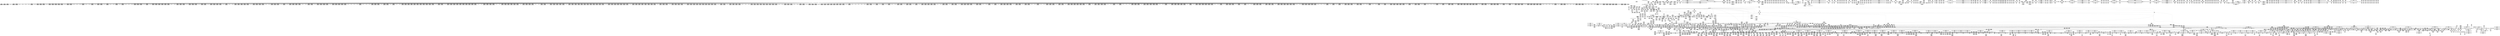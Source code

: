 digraph {
	CE0x45a39c0 [shape=record,shape=Mrecord,label="{CE0x45a39c0|COLLAPSED:_GCMRE___llvm_gcov_ctr128_internal_global_4_x_i64_zeroinitializer:_elem_0:default:}"]
	CE0x44c7470 [shape=record,shape=Mrecord,label="{CE0x44c7470|selinux_getprocattr:sid.0}"]
	CE0x44828f0 [shape=record,shape=Mrecord,label="{CE0x44828f0|GLOBAL:rcu_lock_map|Global_var:rcu_lock_map|*SummSource*}"]
	CE0x44f7ab0 [shape=record,shape=Mrecord,label="{CE0x44f7ab0|rcu_lock_release:tmp5|include/linux/rcupdate.h,423}"]
	CE0x44b50c0 [shape=record,shape=Mrecord,label="{CE0x44b50c0|i64_8|*Constant*|*SummSource*}"]
	CE0x450d930 [shape=record,shape=Mrecord,label="{CE0x450d930|selinux_getprocattr:tobool48|security/selinux/hooks.c,5548}"]
	CE0x44c7ea0 [shape=record,shape=Mrecord,label="{CE0x44c7ea0|i64*_getelementptr_inbounds_(_51_x_i64_,_51_x_i64_*___llvm_gcov_ctr329,_i64_0,_i64_38)|*Constant*}"]
	CE0x4515380 [shape=record,shape=Mrecord,label="{CE0x4515380|_call_void_rcu_read_unlock()_#10,_!dbg_!27814|security/selinux/hooks.c,5553|*SummSource*}"]
	CE0x455abb0 [shape=record,shape=Mrecord,label="{CE0x455abb0|task_sid:tmp11|security/selinux/hooks.c,208}"]
	CE0x44d2e80 [shape=record,shape=Mrecord,label="{CE0x44d2e80|i64_25|*Constant*|*SummSink*}"]
	CE0x442c8e0 [shape=record,shape=Mrecord,label="{CE0x442c8e0|2472:_%struct.cred*,_:_CRE_5912,5920_|*MultipleSource*|Function::current_has_perm&Arg::tsk::|Function::selinux_getprocattr&Arg::p::|security/selinux/hooks.c,5526}"]
	CE0x443bb00 [shape=record,shape=Mrecord,label="{CE0x443bb00|i64*_getelementptr_inbounds_(_2_x_i64_,_2_x_i64_*___llvm_gcov_ctr98,_i64_0,_i64_1)|*Constant*|*SummSink*}"]
	CE0x441b520 [shape=record,shape=Mrecord,label="{CE0x441b520|__rcu_read_lock:entry}"]
	CE0x4519de0 [shape=record,shape=Mrecord,label="{CE0x4519de0|rcu_read_lock:do.body|*SummSource*}"]
	CE0x45141b0 [shape=record,shape=Mrecord,label="{CE0x45141b0|i64*_getelementptr_inbounds_(_51_x_i64_,_51_x_i64_*___llvm_gcov_ctr329,_i64_0,_i64_49)|*Constant*|*SummSink*}"]
	CE0x4549820 [shape=record,shape=Mrecord,label="{CE0x4549820|__rcu_read_lock:tmp|*SummSource*}"]
	CE0x45a63b0 [shape=record,shape=Mrecord,label="{CE0x45a63b0|rcu_read_lock:tmp17|include/linux/rcupdate.h,882}"]
	CE0x459e590 [shape=record,shape=Mrecord,label="{CE0x459e590|i64*_getelementptr_inbounds_(_4_x_i64_,_4_x_i64_*___llvm_gcov_ctr129,_i64_0,_i64_2)|*Constant*|*SummSource*}"]
	"CONST[source:0(mediator),value:2(dynamic)][purpose:{object}][SnkIdx:1]"
	CE0x44ff190 [shape=record,shape=Mrecord,label="{CE0x44ff190|__preempt_count_add:tmp1|*SummSink*}"]
	CE0x444ede0 [shape=record,shape=Mrecord,label="{CE0x444ede0|GLOBAL:current_sid.__warned|Global_var:current_sid.__warned|*SummSink*}"]
	CE0x44c6210 [shape=record,shape=Mrecord,label="{CE0x44c6210|selinux_getprocattr:tmp83|security/selinux/hooks.c,5541|*SummSource*}"]
	CE0x459f720 [shape=record,shape=Mrecord,label="{CE0x459f720|_call_void_asm_addl_$1,_%gs:$0_,_*m,ri,*m,_dirflag_,_fpsr_,_flags_(i32*___preempt_count,_i32_%sub,_i32*___preempt_count)_#3,_!dbg_!27717,_!srcloc_!27718|./arch/x86/include/asm/preempt.h,77|*SummSource*}"]
	CE0x454ded0 [shape=record,shape=Mrecord,label="{CE0x454ded0|current_sid:tmp18|security/selinux/hooks.c,218}"]
	CE0x442c280 [shape=record,shape=Mrecord,label="{CE0x442c280|2472:_%struct.cred*,_:_CRE_5888,5896_|*MultipleSource*|Function::current_has_perm&Arg::tsk::|Function::selinux_getprocattr&Arg::p::|security/selinux/hooks.c,5526}"]
	CE0x45115c0 [shape=record,shape=Mrecord,label="{CE0x45115c0|selinux_getprocattr:tmp105|security/selinux/hooks.c,5549|*SummSink*}"]
	CE0x43ecb20 [shape=record,shape=Mrecord,label="{CE0x43ecb20|selinux_getprocattr:tmp69|security/selinux/hooks.c,5536|*SummSource*}"]
	CE0x44c6ec0 [shape=record,shape=Mrecord,label="{CE0x44c6ec0|selinux_getprocattr:tmp85}"]
	CE0x451e6f0 [shape=record,shape=Mrecord,label="{CE0x451e6f0|_call_void_lockdep_rcu_suspicious(i8*_getelementptr_inbounds_(_25_x_i8_,_25_x_i8_*_.str45,_i32_0,_i32_0),_i32_883,_i8*_getelementptr_inbounds_(_42_x_i8_,_42_x_i8_*_.str46,_i32_0,_i32_0))_#10,_!dbg_!27728|include/linux/rcupdate.h,882}"]
	CE0x44e2590 [shape=record,shape=Mrecord,label="{CE0x44e2590|task_sid:tmp19|security/selinux/hooks.c,208|*SummSource*}"]
	CE0x45505c0 [shape=record,shape=Mrecord,label="{CE0x45505c0|current_sid:tmp16|security/selinux/hooks.c,218|*SummSink*}"]
	CE0x43f7550 [shape=record,shape=Mrecord,label="{CE0x43f7550|2472:_%struct.cred*,_:_CRE_2521,2522_}"]
	CE0x4501200 [shape=record,shape=Mrecord,label="{CE0x4501200|GLOBAL:__preempt_count|Global_var:__preempt_count}"]
	CE0x43f3160 [shape=record,shape=Mrecord,label="{CE0x43f3160|rcu_read_unlock:call3|include/linux/rcupdate.h,933|*SummSource*}"]
	CE0x44e1c70 [shape=record,shape=Mrecord,label="{CE0x44e1c70|current_sid:tmp4|security/selinux/hooks.c,218|*SummSink*}"]
	CE0x4544b40 [shape=record,shape=Mrecord,label="{CE0x4544b40|rcu_lock_acquire:indirectgoto|*SummSource*}"]
	CE0x444e840 [shape=record,shape=Mrecord,label="{CE0x444e840|selinux_getprocattr:call1|security/selinux/hooks.c,5520|*SummSink*}"]
	CE0x43d9be0 [shape=record,shape=Mrecord,label="{CE0x43d9be0|selinux_getprocattr:if.end40|*SummSink*}"]
	CE0x4427b30 [shape=record,shape=Mrecord,label="{CE0x4427b30|2472:_%struct.cred*,_:_CRE_2975,2976_}"]
	CE0x44cf090 [shape=record,shape=Mrecord,label="{CE0x44cf090|selinux_getprocattr:tmp51|security/selinux/hooks.c,5531}"]
	CE0x43cbea0 [shape=record,shape=Mrecord,label="{CE0x43cbea0|2472:_%struct.cred*,_:_CRE_2910,2911_}"]
	CE0x455d370 [shape=record,shape=Mrecord,label="{CE0x455d370|_ret_void,_!dbg_!27719|./arch/x86/include/asm/preempt.h,73|*SummSource*}"]
	CE0x4497760 [shape=record,shape=Mrecord,label="{CE0x4497760|__rcu_read_lock:tmp4|include/linux/rcupdate.h,239|*SummSink*}"]
	CE0x4482c80 [shape=record,shape=Mrecord,label="{CE0x4482c80|rcu_read_unlock:tmp8|include/linux/rcupdate.h,933}"]
	CE0x44d3200 [shape=record,shape=Mrecord,label="{CE0x44d3200|i64_24|*Constant*}"]
	CE0x4509660 [shape=record,shape=Mrecord,label="{CE0x4509660|selinux_getprocattr:tmp95|security/selinux/hooks.c,5544|*SummSource*}"]
	CE0x43d3fb0 [shape=record,shape=Mrecord,label="{CE0x43d3fb0|2472:_%struct.cred*,_:_CRE_692,693_}"]
	CE0x44dc9d0 [shape=record,shape=Mrecord,label="{CE0x44dc9d0|task_sid:tmp2|*SummSource*}"]
	CE0x44cca20 [shape=record,shape=Mrecord,label="{CE0x44cca20|current_sid:tmp22|security/selinux/hooks.c,218|*SummSink*}"]
	CE0x45a7680 [shape=record,shape=Mrecord,label="{CE0x45a7680|__preempt_count_add:bb|*SummSink*}"]
	CE0x4436b40 [shape=record,shape=Mrecord,label="{CE0x4436b40|2472:_%struct.cred*,_:_CRE_6400,6408_|*MultipleSource*|Function::current_has_perm&Arg::tsk::|Function::selinux_getprocattr&Arg::p::|security/selinux/hooks.c,5526}"]
	CE0x4434d30 [shape=record,shape=Mrecord,label="{CE0x4434d30|2472:_%struct.cred*,_:_CRE_6342,6343_}"]
	CE0x43f97a0 [shape=record,shape=Mrecord,label="{CE0x43f97a0|2472:_%struct.cred*,_:_CRE_400,408_|*MultipleSource*|Function::current_has_perm&Arg::tsk::|Function::selinux_getprocattr&Arg::p::|security/selinux/hooks.c,5526}"]
	CE0x44aded0 [shape=record,shape=Mrecord,label="{CE0x44aded0|i64*_getelementptr_inbounds_(_51_x_i64_,_51_x_i64_*___llvm_gcov_ctr329,_i64_0,_i64_15)|*Constant*}"]
	CE0x43f05c0 [shape=record,shape=Mrecord,label="{CE0x43f05c0|2472:_%struct.cred*,_:_CRE_2392,2400_|*MultipleSource*|Function::current_has_perm&Arg::tsk::|Function::selinux_getprocattr&Arg::p::|security/selinux/hooks.c,5526}"]
	CE0x44d3d30 [shape=record,shape=Mrecord,label="{CE0x44d3d30|i64_7|*Constant*|*SummSink*}"]
	CE0x43eb430 [shape=record,shape=Mrecord,label="{CE0x43eb430|selinux_getprocattr:land.lhs.true|*SummSink*}"]
	CE0x44cc340 [shape=record,shape=Mrecord,label="{CE0x44cc340|current_sid:security|security/selinux/hooks.c,218|*SummSink*}"]
	CE0x440fcf0 [shape=record,shape=Mrecord,label="{CE0x440fcf0|selinux_getprocattr:tmp8|security/selinux/hooks.c,5521|*SummSink*}"]
	CE0x4435f00 [shape=record,shape=Mrecord,label="{CE0x4435f00|2472:_%struct.cred*,_:_CRE_6357,6358_}"]
	CE0x441af10 [shape=record,shape=Mrecord,label="{CE0x441af10|_call_void_mcount()_#3}"]
	CE0x43f8d50 [shape=record,shape=Mrecord,label="{CE0x43f8d50|selinux_getprocattr:tmp1|*SummSink*}"]
	CE0x43d4720 [shape=record,shape=Mrecord,label="{CE0x43d4720|2472:_%struct.cred*,_:_CRE_699,700_}"]
	CE0x44f1bb0 [shape=record,shape=Mrecord,label="{CE0x44f1bb0|i64_33|*Constant*}"]
	CE0x43cbfd0 [shape=record,shape=Mrecord,label="{CE0x43cbfd0|2472:_%struct.cred*,_:_CRE_2911,2912_}"]
	CE0x45a9850 [shape=record,shape=Mrecord,label="{CE0x45a9850|i8*_getelementptr_inbounds_(_44_x_i8_,_44_x_i8_*_.str47,_i32_0,_i32_0)|*Constant*}"]
	CE0x441df50 [shape=record,shape=Mrecord,label="{CE0x441df50|selinux_getprocattr:tmp45|security/selinux/hooks.c,5529|*SummSink*}"]
	CE0x44e4a70 [shape=record,shape=Mrecord,label="{CE0x44e4a70|selinux_getprocattr:create_sid|security/selinux/hooks.c,5535|*SummSink*}"]
	CE0x4447c70 [shape=record,shape=Mrecord,label="{CE0x4447c70|rcu_read_lock:call|include/linux/rcupdate.h,882|*SummSource*}"]
	CE0x45fbd10 [shape=record,shape=Mrecord,label="{CE0x45fbd10|__preempt_count_sub:tmp7|./arch/x86/include/asm/preempt.h,78}"]
	CE0x43d4fa0 [shape=record,shape=Mrecord,label="{CE0x43d4fa0|2472:_%struct.cred*,_:_CRE_64,72_|*MultipleSource*|Function::current_has_perm&Arg::tsk::|Function::selinux_getprocattr&Arg::p::|security/selinux/hooks.c,5526}"]
	CE0x44be550 [shape=record,shape=Mrecord,label="{CE0x44be550|i64_18|*Constant*}"]
	CE0x4430460 [shape=record,shape=Mrecord,label="{CE0x4430460|2472:_%struct.cred*,_:_CRE_6256,6264_|*MultipleSource*|Function::current_has_perm&Arg::tsk::|Function::selinux_getprocattr&Arg::p::|security/selinux/hooks.c,5526}"]
	CE0x4452230 [shape=record,shape=Mrecord,label="{CE0x4452230|selinux_getprocattr:tmp28|security/selinux/hooks.c,5526|*SummSink*}"]
	CE0x44839c0 [shape=record,shape=Mrecord,label="{CE0x44839c0|rcu_read_lock:tmp12|include/linux/rcupdate.h,882|*SummSource*}"]
	CE0x441ec30 [shape=record,shape=Mrecord,label="{CE0x441ec30|selinux_getprocattr:tmp46|security/selinux/hooks.c,5529|*SummSink*}"]
	CE0x4452620 [shape=record,shape=Mrecord,label="{CE0x4452620|selinux_getprocattr:tmp29|security/selinux/hooks.c,5526|*SummSource*}"]
	CE0x44baa10 [shape=record,shape=Mrecord,label="{CE0x44baa10|i64_10|*Constant*|*SummSink*}"]
	CE0x43ec400 [shape=record,shape=Mrecord,label="{CE0x43ec400|i64_31|*Constant*}"]
	CE0x4506f70 [shape=record,shape=Mrecord,label="{CE0x4506f70|GLOBAL:rcu_read_unlock|*Constant*}"]
	CE0x443c5b0 [shape=record,shape=Mrecord,label="{CE0x443c5b0|avc_has_perm:auditdata|Function::avc_has_perm&Arg::auditdata::|*SummSource*}"]
	CE0x44b8880 [shape=record,shape=Mrecord,label="{CE0x44b8880|rcu_lock_release:entry|*SummSink*}"]
	CE0x454e3f0 [shape=record,shape=Mrecord,label="{CE0x454e3f0|current_sid:tmp19|security/selinux/hooks.c,218}"]
	CE0x455ad10 [shape=record,shape=Mrecord,label="{CE0x455ad10|task_sid:tmp10|security/selinux/hooks.c,208|*SummSource*}"]
	CE0x43db530 [shape=record,shape=Mrecord,label="{CE0x43db530|2472:_%struct.cred*,_:_CRE_2704,2712_|*MultipleSource*|Function::current_has_perm&Arg::tsk::|Function::selinux_getprocattr&Arg::p::|security/selinux/hooks.c,5526}"]
	CE0x4547d80 [shape=record,shape=Mrecord,label="{CE0x4547d80|i64*_getelementptr_inbounds_(_4_x_i64_,_4_x_i64_*___llvm_gcov_ctr128,_i64_0,_i64_1)|*Constant*|*SummSource*}"]
	CE0x4421d60 [shape=record,shape=Mrecord,label="{CE0x4421d60|i64_21|*Constant*|*SummSource*}"]
	CE0x456b200 [shape=record,shape=Mrecord,label="{CE0x456b200|task_sid:tmp26|security/selinux/hooks.c,208}"]
	CE0x4576b10 [shape=record,shape=Mrecord,label="{CE0x4576b10|_call_void_mcount()_#3}"]
	CE0x44f24a0 [shape=record,shape=Mrecord,label="{CE0x44f24a0|selinux_getprocattr:tmp75|security/selinux/hooks.c,5538|*SummSource*}"]
	CE0x4418970 [shape=record,shape=Mrecord,label="{CE0x4418970|current_has_perm:tsk|Function::current_has_perm&Arg::tsk::|*SummSink*}"]
	CE0x4562c50 [shape=record,shape=Mrecord,label="{CE0x4562c50|_call_void_mcount()_#3}"]
	CE0x44331e0 [shape=record,shape=Mrecord,label="{CE0x44331e0|2472:_%struct.cred*,_:_CRE_6319,6320_}"]
	CE0x43ceec0 [shape=record,shape=Mrecord,label="{CE0x43ceec0|selinux_getprocattr:if.then24}"]
	CE0x44d3f70 [shape=record,shape=Mrecord,label="{CE0x44d3f70|i64_6|*Constant*}"]
	CE0x43d3ac0 [shape=record,shape=Mrecord,label="{CE0x43d3ac0|2472:_%struct.cred*,_:_CRE_689,690_}"]
	CE0x44b7ff0 [shape=record,shape=Mrecord,label="{CE0x44b7ff0|rcu_lock_release:entry}"]
	CE0x4563f60 [shape=record,shape=Mrecord,label="{CE0x4563f60|task_sid:if.then|*SummSink*}"]
	CE0x4434ad0 [shape=record,shape=Mrecord,label="{CE0x4434ad0|2472:_%struct.cred*,_:_CRE_6340,6341_}"]
	CE0x44e64b0 [shape=record,shape=Mrecord,label="{CE0x44e64b0|selinux_getprocattr:tobool31|security/selinux/hooks.c,5536|*SummSink*}"]
	CE0x44ae8d0 [shape=record,shape=Mrecord,label="{CE0x44ae8d0|i64*_getelementptr_inbounds_(_51_x_i64_,_51_x_i64_*___llvm_gcov_ctr329,_i64_0,_i64_15)|*Constant*|*SummSource*}"]
	CE0x456e470 [shape=record,shape=Mrecord,label="{CE0x456e470|_ret_i32_%tmp6,_!dbg_!27716|security/selinux/hooks.c,197|*SummSource*}"]
	CE0x441d6c0 [shape=record,shape=Mrecord,label="{CE0x441d6c0|i64*_getelementptr_inbounds_(_51_x_i64_,_51_x_i64_*___llvm_gcov_ctr329,_i64_0,_i64_20)|*Constant*|*SummSource*}"]
	CE0x4432ac0 [shape=record,shape=Mrecord,label="{CE0x4432ac0|2472:_%struct.cred*,_:_CRE_6313,6314_}"]
	CE0x4570260 [shape=record,shape=Mrecord,label="{CE0x4570260|i64*_getelementptr_inbounds_(_2_x_i64_,_2_x_i64_*___llvm_gcov_ctr131,_i64_0,_i64_0)|*Constant*|*SummSink*}"]
	CE0x444aa10 [shape=record,shape=Mrecord,label="{CE0x444aa10|_call_void_mcount()_#3}"]
	CE0x43ef070 [shape=record,shape=Mrecord,label="{CE0x43ef070|2472:_%struct.cred*,_:_CRE_120,128_|*MultipleSource*|Function::current_has_perm&Arg::tsk::|Function::selinux_getprocattr&Arg::p::|security/selinux/hooks.c,5526}"]
	CE0x44c5bd0 [shape=record,shape=Mrecord,label="{CE0x44c5bd0|selinux_getprocattr:tmp82|security/selinux/hooks.c,5541|*SummSource*}"]
	CE0x44bb5b0 [shape=record,shape=Mrecord,label="{CE0x44bb5b0|selinux_getprocattr:tmp23|security/selinux/hooks.c,5526}"]
	CE0x4435450 [shape=record,shape=Mrecord,label="{CE0x4435450|2472:_%struct.cred*,_:_CRE_6348,6349_}"]
	CE0x44a99b0 [shape=record,shape=Mrecord,label="{CE0x44a99b0|selinux_getprocattr:tmp64|security/selinux/hooks.c,5534|*SummSink*}"]
	CE0x4486580 [shape=record,shape=Mrecord,label="{CE0x4486580|rcu_read_unlock:tobool1|include/linux/rcupdate.h,933}"]
	CE0x44a22d0 [shape=record,shape=Mrecord,label="{CE0x44a22d0|2472:_%struct.cred*,_:_CRE_10608,10609_|*MultipleSource*|Function::current_has_perm&Arg::tsk::|Function::selinux_getprocattr&Arg::p::|security/selinux/hooks.c,5526}"]
	CE0x442fbe0 [shape=record,shape=Mrecord,label="{CE0x442fbe0|2472:_%struct.cred*,_:_CRE_6224,6232_|*MultipleSource*|Function::current_has_perm&Arg::tsk::|Function::selinux_getprocattr&Arg::p::|security/selinux/hooks.c,5526}"]
	CE0x4491ee0 [shape=record,shape=Mrecord,label="{CE0x4491ee0|i64*_getelementptr_inbounds_(_11_x_i64_,_11_x_i64_*___llvm_gcov_ctr132,_i64_0,_i64_9)|*Constant*}"]
	CE0x4562060 [shape=record,shape=Mrecord,label="{CE0x4562060|_call_void_mcount()_#3|*SummSink*}"]
	CE0x4545b40 [shape=record,shape=Mrecord,label="{CE0x4545b40|__rcu_read_unlock:tmp2|*SummSink*}"]
	CE0x44be250 [shape=record,shape=Mrecord,label="{CE0x44be250|selinux_getprocattr:tobool15|security/selinux/hooks.c,5528|*SummSink*}"]
	CE0x443bd20 [shape=record,shape=Mrecord,label="{CE0x443bd20|get_current:tmp4|./arch/x86/include/asm/current.h,14|*SummSource*}"]
	CE0x4526890 [shape=record,shape=Mrecord,label="{CE0x4526890|__preempt_count_add:tmp5|./arch/x86/include/asm/preempt.h,72|*SummSink*}"]
	CE0x44fa560 [shape=record,shape=Mrecord,label="{CE0x44fa560|GLOBAL:__llvm_gcov_ctr127|Global_var:__llvm_gcov_ctr127}"]
	CE0x4512740 [shape=record,shape=Mrecord,label="{CE0x4512740|selinux_getprocattr:tmp107|security/selinux/hooks.c,5550}"]
	CE0x44417d0 [shape=record,shape=Mrecord,label="{CE0x44417d0|rcu_read_unlock:tobool|include/linux/rcupdate.h,933|*SummSource*}"]
	CE0x441a6f0 [shape=record,shape=Mrecord,label="{CE0x441a6f0|2472:_%struct.cred*,_:_CRE_2594,2596_|*MultipleSource*|Function::current_has_perm&Arg::tsk::|Function::selinux_getprocattr&Arg::p::|security/selinux/hooks.c,5526}"]
	CE0x44d34d0 [shape=record,shape=Mrecord,label="{CE0x44d34d0|selinux_getprocattr:tmp54|security/selinux/hooks.c,5532}"]
	CE0x45469b0 [shape=record,shape=Mrecord,label="{CE0x45469b0|current_sid:land.lhs.true2|*SummSink*}"]
	CE0x4412bb0 [shape=record,shape=Mrecord,label="{CE0x4412bb0|get_current:tmp4|./arch/x86/include/asm/current.h,14|*SummSink*}"]
	CE0x455f170 [shape=record,shape=Mrecord,label="{CE0x455f170|task_sid:tmp21|security/selinux/hooks.c,208|*SummSink*}"]
	CE0x44f21e0 [shape=record,shape=Mrecord,label="{CE0x44f21e0|i64_34|*Constant*|*SummSink*}"]
	CE0x44c5110 [shape=record,shape=Mrecord,label="{CE0x44c5110|i64*_getelementptr_inbounds_(_51_x_i64_,_51_x_i64_*___llvm_gcov_ctr329,_i64_0,_i64_38)|*Constant*|*SummSink*}"]
	CE0x44fff00 [shape=record,shape=Mrecord,label="{CE0x44fff00|cred_sid:bb}"]
	CE0x444b610 [shape=record,shape=Mrecord,label="{CE0x444b610|task_sid:tmp3|*SummSource*}"]
	CE0x43cb370 [shape=record,shape=Mrecord,label="{CE0x43cb370|2472:_%struct.cred*,_:_CRE_2900,2904_|*MultipleSource*|Function::current_has_perm&Arg::tsk::|Function::selinux_getprocattr&Arg::p::|security/selinux/hooks.c,5526}"]
	CE0x4417760 [shape=record,shape=Mrecord,label="{CE0x4417760|selinux_getprocattr:cmp|security/selinux/hooks.c,5519|*SummSource*}"]
	CE0x44f6540 [shape=record,shape=Mrecord,label="{CE0x44f6540|__rcu_read_unlock:do.end|*SummSource*}"]
	CE0x443de90 [shape=record,shape=Mrecord,label="{CE0x443de90|COLLAPSED:_GCMRE___llvm_gcov_ctr136_internal_global_2_x_i64_zeroinitializer:_elem_0:default:}"]
	CE0x43d23d0 [shape=record,shape=Mrecord,label="{CE0x43d23d0|2472:_%struct.cred*,_:_CRE_456,460_|*MultipleSource*|Function::current_has_perm&Arg::tsk::|Function::selinux_getprocattr&Arg::p::|security/selinux/hooks.c,5526}"]
	CE0x44d8400 [shape=record,shape=Mrecord,label="{CE0x44d8400|i32_883|*Constant*}"]
	CE0x43d44c0 [shape=record,shape=Mrecord,label="{CE0x43d44c0|2472:_%struct.cred*,_:_CRE_697,698_}"]
	CE0x444c150 [shape=record,shape=Mrecord,label="{CE0x444c150|current_has_perm:tsk|Function::current_has_perm&Arg::tsk::}"]
	CE0x4447b70 [shape=record,shape=Mrecord,label="{CE0x4447b70|_ret_void,_!dbg_!27717|include/linux/rcupdate.h,419|*SummSink*}"]
	CE0x43df140 [shape=record,shape=Mrecord,label="{CE0x43df140|2472:_%struct.cred*,_:_CRE_1872,1880_|*MultipleSource*|Function::current_has_perm&Arg::tsk::|Function::selinux_getprocattr&Arg::p::|security/selinux/hooks.c,5526}"]
	CE0x43cac30 [shape=record,shape=Mrecord,label="{CE0x43cac30|2472:_%struct.cred*,_:_CRE_2824,2832_|*MultipleSource*|Function::current_has_perm&Arg::tsk::|Function::selinux_getprocattr&Arg::p::|security/selinux/hooks.c,5526}"]
	CE0x43db2e0 [shape=record,shape=Mrecord,label="{CE0x43db2e0|2472:_%struct.cred*,_:_CRE_2696,2704_|*MultipleSource*|Function::current_has_perm&Arg::tsk::|Function::selinux_getprocattr&Arg::p::|security/selinux/hooks.c,5526}"]
	CE0x44e3970 [shape=record,shape=Mrecord,label="{CE0x44e3970|rcu_read_unlock:tmp13|include/linux/rcupdate.h,933|*SummSource*}"]
	CE0x4440a90 [shape=record,shape=Mrecord,label="{CE0x4440a90|i64*_getelementptr_inbounds_(_51_x_i64_,_51_x_i64_*___llvm_gcov_ctr329,_i64_0,_i64_0)|*Constant*|*SummSink*}"]
	CE0x44dded0 [shape=record,shape=Mrecord,label="{CE0x44dded0|GLOBAL:__llvm_gcov_ctr125|Global_var:__llvm_gcov_ctr125|*SummSink*}"]
	CE0x44958a0 [shape=record,shape=Mrecord,label="{CE0x44958a0|i64*_getelementptr_inbounds_(_11_x_i64_,_11_x_i64_*___llvm_gcov_ctr125,_i64_0,_i64_8)|*Constant*|*SummSink*}"]
	CE0x43ec7d0 [shape=record,shape=Mrecord,label="{CE0x43ec7d0|selinux_getprocattr:tmp68|security/selinux/hooks.c,5536|*SummSource*}"]
	CE0x443a980 [shape=record,shape=Mrecord,label="{CE0x443a980|current_sid:entry}"]
	CE0x4418a80 [shape=record,shape=Mrecord,label="{CE0x4418a80|i32_65536|*Constant*}"]
	CE0x43fcb10 [shape=record,shape=Mrecord,label="{CE0x43fcb10|2472:_%struct.cred*,_:_CRE_2088,2096_|*MultipleSource*|Function::current_has_perm&Arg::tsk::|Function::selinux_getprocattr&Arg::p::|security/selinux/hooks.c,5526}"]
	CE0x455f650 [shape=record,shape=Mrecord,label="{CE0x455f650|_call_void_lock_acquire(%struct.lockdep_map*_%map,_i32_0,_i32_0,_i32_2,_i32_0,_%struct.lockdep_map*_null,_i64_ptrtoint_(i8*_blockaddress(_rcu_lock_acquire,_%__here)_to_i64))_#10,_!dbg_!27716|include/linux/rcupdate.h,418}"]
	CE0x44a8d30 [shape=record,shape=Mrecord,label="{CE0x44a8d30|selinux_getprocattr:tmp62|security/selinux/hooks.c,5534}"]
	CE0x4607ca0 [shape=record,shape=Mrecord,label="{CE0x4607ca0|__preempt_count_add:tmp6|./arch/x86/include/asm/preempt.h,73|*SummSink*}"]
	CE0x4411a30 [shape=record,shape=Mrecord,label="{CE0x4411a30|_ret_i32_%call7,_!dbg_!27749|security/selinux/hooks.c,210|*SummSource*}"]
	CE0x45100b0 [shape=record,shape=Mrecord,label="{CE0x45100b0|selinux_getprocattr:tmp103|security/selinux/hooks.c,5548|*SummSink*}"]
	CE0x45124e0 [shape=record,shape=Mrecord,label="{CE0x45124e0|i64*_getelementptr_inbounds_(_51_x_i64_,_51_x_i64_*___llvm_gcov_ctr329,_i64_0,_i64_48)|*Constant*|*SummSink*}"]
	CE0x44dbe00 [shape=record,shape=Mrecord,label="{CE0x44dbe00|rcu_read_unlock:land.lhs.true2|*SummSink*}"]
	CE0x44ebba0 [shape=record,shape=Mrecord,label="{CE0x44ebba0|current_sid:bb}"]
	CE0x44cb350 [shape=record,shape=Mrecord,label="{CE0x44cb350|current_sid:tmp21|security/selinux/hooks.c,218}"]
	CE0x4538900 [shape=record,shape=Mrecord,label="{CE0x4538900|i64*_getelementptr_inbounds_(_2_x_i64_,_2_x_i64_*___llvm_gcov_ctr131,_i64_0,_i64_1)|*Constant*}"]
	CE0x44d17f0 [shape=record,shape=Mrecord,label="{CE0x44d17f0|selinux_getprocattr:call22|security/selinux/hooks.c,5532|*SummSink*}"]
	CE0x45193d0 [shape=record,shape=Mrecord,label="{CE0x45193d0|GLOBAL:rcu_read_unlock.__warned|Global_var:rcu_read_unlock.__warned|*SummSource*}"]
	CE0x456cbb0 [shape=record,shape=Mrecord,label="{CE0x456cbb0|task_sid:call7|security/selinux/hooks.c,208}"]
	CE0x43e2900 [shape=record,shape=Mrecord,label="{CE0x43e2900|2472:_%struct.cred*,_:_CRE_496,504_|*MultipleSource*|Function::current_has_perm&Arg::tsk::|Function::selinux_getprocattr&Arg::p::|security/selinux/hooks.c,5526}"]
	CE0x4427540 [shape=record,shape=Mrecord,label="{CE0x4427540|2472:_%struct.cred*,_:_CRE_2970,2971_}"]
	CE0x45077e0 [shape=record,shape=Mrecord,label="{CE0x45077e0|rcu_read_unlock:entry}"]
	CE0x44c3300 [shape=record,shape=Mrecord,label="{CE0x44c3300|i32_5|*Constant*}"]
	CE0x442e290 [shape=record,shape=Mrecord,label="{CE0x442e290|2472:_%struct.cred*,_:_CRE_6008,6136_|*MultipleSource*|Function::current_has_perm&Arg::tsk::|Function::selinux_getprocattr&Arg::p::|security/selinux/hooks.c,5526}"]
	CE0x449e9f0 [shape=record,shape=Mrecord,label="{CE0x449e9f0|2472:_%struct.cred*,_:_CRE_6600,6608_|*MultipleSource*|Function::current_has_perm&Arg::tsk::|Function::selinux_getprocattr&Arg::p::|security/selinux/hooks.c,5526}"]
	CE0x4574fb0 [shape=record,shape=Mrecord,label="{CE0x4574fb0|get_current:tmp2}"]
	CE0x441e360 [shape=record,shape=Mrecord,label="{CE0x441e360|selinux_getprocattr:sid17|security/selinux/hooks.c,5529|*SummSource*}"]
	CE0x45683d0 [shape=record,shape=Mrecord,label="{CE0x45683d0|rcu_lock_acquire:tmp1}"]
	CE0x43c07a0 [shape=record,shape=Mrecord,label="{CE0x43c07a0|2472:_%struct.cred*,_:_CRE_701,702_}"]
	CE0x44172c0 [shape=record,shape=Mrecord,label="{CE0x44172c0|rcu_read_lock:tmp1}"]
	CE0x44d4080 [shape=record,shape=Mrecord,label="{CE0x44d4080|i64_6|*Constant*|*SummSink*}"]
	CE0x4435dd0 [shape=record,shape=Mrecord,label="{CE0x4435dd0|2472:_%struct.cred*,_:_CRE_6356,6357_}"]
	CE0x4434280 [shape=record,shape=Mrecord,label="{CE0x4434280|2472:_%struct.cred*,_:_CRE_6333,6334_}"]
	CE0x43d5600 [shape=record,shape=Mrecord,label="{CE0x43d5600|selinux_getprocattr:if.then2|*SummSource*}"]
	CE0x453a120 [shape=record,shape=Mrecord,label="{CE0x453a120|_call_void_rcu_lock_acquire(%struct.lockdep_map*_rcu_lock_map)_#10,_!dbg_!27711|include/linux/rcupdate.h,881}"]
	CE0x4547ef0 [shape=record,shape=Mrecord,label="{CE0x4547ef0|current_sid:tmp8|security/selinux/hooks.c,218|*SummSink*}"]
	CE0x44317c0 [shape=record,shape=Mrecord,label="{CE0x44317c0|2472:_%struct.cred*,_:_CRE_6297,6298_}"]
	CE0x4486a20 [shape=record,shape=Mrecord,label="{CE0x4486a20|rcu_read_lock:tmp6|include/linux/rcupdate.h,882|*SummSource*}"]
	CE0x43ebe80 [shape=record,shape=Mrecord,label="{CE0x43ebe80|selinux_getprocattr:if.end50|*SummSink*}"]
	CE0x4410510 [shape=record,shape=Mrecord,label="{CE0x4410510|i32_0|*Constant*|*SummSource*}"]
	CE0x4449250 [shape=record,shape=Mrecord,label="{CE0x4449250|%struct.common_audit_data*_null|*Constant*}"]
	CE0x457ba50 [shape=record,shape=Mrecord,label="{CE0x457ba50|rcu_lock_release:bb}"]
	CE0x43cf3d0 [shape=record,shape=Mrecord,label="{CE0x43cf3d0|2472:_%struct.cred*,_:_CRE_16,20_|*MultipleSource*|Function::current_has_perm&Arg::tsk::|Function::selinux_getprocattr&Arg::p::|security/selinux/hooks.c,5526}"]
	CE0x44486b0 [shape=record,shape=Mrecord,label="{CE0x44486b0|selinux_getprocattr:do.end13|*SummSource*}"]
	CE0x44337d0 [shape=record,shape=Mrecord,label="{CE0x44337d0|2472:_%struct.cred*,_:_CRE_6324,6325_}"]
	CE0x45361c0 [shape=record,shape=Mrecord,label="{CE0x45361c0|i64*_getelementptr_inbounds_(_2_x_i64_,_2_x_i64_*___llvm_gcov_ctr98,_i64_0,_i64_0)|*Constant*}"]
	CE0x44b8ff0 [shape=record,shape=Mrecord,label="{CE0x44b8ff0|selinux_getprocattr:tmp71|security/selinux/hooks.c,5536|*SummSource*}"]
	CE0x4447ce0 [shape=record,shape=Mrecord,label="{CE0x4447ce0|rcu_read_lock:call|include/linux/rcupdate.h,882|*SummSink*}"]
	CE0x44a86f0 [shape=record,shape=Mrecord,label="{CE0x44a86f0|i64_28|*Constant*|*SummSource*}"]
	CE0x450b480 [shape=record,shape=Mrecord,label="{CE0x450b480|i64*_getelementptr_inbounds_(_51_x_i64_,_51_x_i64_*___llvm_gcov_ctr329,_i64_0,_i64_44)|*Constant*|*SummSource*}"]
	CE0x43eec30 [shape=record,shape=Mrecord,label="{CE0x43eec30|2472:_%struct.cred*,_:_CRE_104,112_|*MultipleSource*|Function::current_has_perm&Arg::tsk::|Function::selinux_getprocattr&Arg::p::|security/selinux/hooks.c,5526}"]
	CE0x4445eb0 [shape=record,shape=Mrecord,label="{CE0x4445eb0|selinux_getprocattr:if.then16}"]
	CE0x44dfc40 [shape=record,shape=Mrecord,label="{CE0x44dfc40|rcu_read_unlock:do.end}"]
	CE0x4411620 [shape=record,shape=Mrecord,label="{CE0x4411620|selinux_getprocattr:tobool|security/selinux/hooks.c,5521}"]
	CE0x43e32c0 [shape=record,shape=Mrecord,label="{CE0x43e32c0|i64*_getelementptr_inbounds_(_51_x_i64_,_51_x_i64_*___llvm_gcov_ctr329,_i64_0,_i64_5)|*Constant*|*SummSource*}"]
	CE0x45f6b60 [shape=record,shape=Mrecord,label="{CE0x45f6b60|_call_void_mcount()_#3|*SummSink*}"]
	CE0x455baf0 [shape=record,shape=Mrecord,label="{CE0x455baf0|__rcu_read_lock:tmp2}"]
	CE0x443f040 [shape=record,shape=Mrecord,label="{CE0x443f040|selinux_getprocattr:tmp|*SummSource*}"]
	CE0x44f2170 [shape=record,shape=Mrecord,label="{CE0x44f2170|i64_34|*Constant*|*SummSource*}"]
	CE0x606ea60 [shape=record,shape=Mrecord,label="{CE0x606ea60|selinux_getprocattr:if.else|*SummSink*}"]
	CE0x4545650 [shape=record,shape=Mrecord,label="{CE0x4545650|current_sid:if.then}"]
	CE0x43ee0d0 [shape=record,shape=Mrecord,label="{CE0x43ee0d0|2472:_%struct.cred*,_:_CRE_176,184_|*MultipleSource*|Function::current_has_perm&Arg::tsk::|Function::selinux_getprocattr&Arg::p::|security/selinux/hooks.c,5526}"]
	CE0x441c820 [shape=record,shape=Mrecord,label="{CE0x441c820|rcu_read_lock:tmp21|include/linux/rcupdate.h,884|*SummSink*}"]
	CE0x44b9790 [shape=record,shape=Mrecord,label="{CE0x44b9790|selinux_getprocattr:tmp72|security/selinux/hooks.c,5537}"]
	"CONST[source:0(mediator),value:2(dynamic)][purpose:{object}][SnkIdx:2]"
	CE0x4449870 [shape=record,shape=Mrecord,label="{CE0x4449870|i32_1|*Constant*}"]
	CE0x44c6d30 [shape=record,shape=Mrecord,label="{CE0x44c6d30|i64*_getelementptr_inbounds_(_51_x_i64_,_51_x_i64_*___llvm_gcov_ctr329,_i64_0,_i64_37)|*Constant*|*SummSource*}"]
	CE0x450a350 [shape=record,shape=Mrecord,label="{CE0x450a350|selinux_getprocattr:tmp96|security/selinux/hooks.c,5544|*SummSink*}"]
	CE0x43ea8b0 [shape=record,shape=Mrecord,label="{CE0x43ea8b0|selinux_getprocattr:if.end3|*SummSink*}"]
	CE0x43c0ff0 [shape=record,shape=Mrecord,label="{CE0x43c0ff0|2472:_%struct.cred*,_:_CRE_728,732_|*MultipleSource*|Function::current_has_perm&Arg::tsk::|Function::selinux_getprocattr&Arg::p::|security/selinux/hooks.c,5526}"]
	CE0x45374d0 [shape=record,shape=Mrecord,label="{CE0x45374d0|cred_sid:tmp5|security/selinux/hooks.c,196}"]
	CE0x43ebc40 [shape=record,shape=Mrecord,label="{CE0x43ebc40|selinux_getprocattr:if.then32}"]
	CE0x44de360 [shape=record,shape=Mrecord,label="{CE0x44de360|rcu_read_unlock:tmp14|include/linux/rcupdate.h,933|*SummSink*}"]
	CE0x448a4e0 [shape=record,shape=Mrecord,label="{CE0x448a4e0|__rcu_read_lock:tmp2|*SummSink*}"]
	CE0x4481160 [shape=record,shape=Mrecord,label="{CE0x4481160|_call_void_mcount()_#3|*SummSource*}"]
	CE0x44821c0 [shape=record,shape=Mrecord,label="{CE0x44821c0|rcu_read_lock:tmp7|include/linux/rcupdate.h,882|*SummSource*}"]
	CE0x454f7b0 [shape=record,shape=Mrecord,label="{CE0x454f7b0|current_sid:call4|security/selinux/hooks.c,218|*SummSource*}"]
	CE0x44965e0 [shape=record,shape=Mrecord,label="{CE0x44965e0|current_sid:call|security/selinux/hooks.c,218}"]
	CE0x45382f0 [shape=record,shape=Mrecord,label="{CE0x45382f0|rcu_read_unlock:tmp17|include/linux/rcupdate.h,933}"]
	CE0x4424ce0 [shape=record,shape=Mrecord,label="{CE0x4424ce0|2472:_%struct.cred*,_:_CRE_2936,2937_}"]
	CE0x45128e0 [shape=record,shape=Mrecord,label="{CE0x45128e0|selinux_getprocattr:tmp107|security/selinux/hooks.c,5550|*SummSource*}"]
	CE0x449c5b0 [shape=record,shape=Mrecord,label="{CE0x449c5b0|current_has_perm:tmp|*SummSink*}"]
	CE0x4546b10 [shape=record,shape=Mrecord,label="{CE0x4546b10|__rcu_read_unlock:tmp|*SummSource*}"]
	CE0x44d9190 [shape=record,shape=Mrecord,label="{CE0x44d9190|rcu_read_lock:tmp19|include/linux/rcupdate.h,882}"]
	CE0x43e5930 [shape=record,shape=Mrecord,label="{CE0x43e5930|2472:_%struct.cred*,_:_CRE_2876,2880_|*MultipleSource*|Function::current_has_perm&Arg::tsk::|Function::selinux_getprocattr&Arg::p::|security/selinux/hooks.c,5526}"]
	CE0x4566890 [shape=record,shape=Mrecord,label="{CE0x4566890|task_sid:tmp12|security/selinux/hooks.c,208}"]
	CE0x44a95f0 [shape=record,shape=Mrecord,label="{CE0x44a95f0|selinux_getprocattr:tmp64|security/selinux/hooks.c,5534}"]
	CE0x4439560 [shape=record,shape=Mrecord,label="{CE0x4439560|2472:_%struct.cred*,_:_CRE_6544,6552_|*MultipleSource*|Function::current_has_perm&Arg::tsk::|Function::selinux_getprocattr&Arg::p::|security/selinux/hooks.c,5526}"]
	CE0x44364f0 [shape=record,shape=Mrecord,label="{CE0x44364f0|2472:_%struct.cred*,_:_CRE_6376,6384_|*MultipleSource*|Function::current_has_perm&Arg::tsk::|Function::selinux_getprocattr&Arg::p::|security/selinux/hooks.c,5526}"]
	CE0x43c1a90 [shape=record,shape=Mrecord,label="{CE0x43c1a90|2472:_%struct.cred*,_:_CRE_772,776_|*MultipleSource*|Function::current_has_perm&Arg::tsk::|Function::selinux_getprocattr&Arg::p::|security/selinux/hooks.c,5526}"]
	CE0x4565b90 [shape=record,shape=Mrecord,label="{CE0x4565b90|__preempt_count_add:entry}"]
	CE0x443f7f0 [shape=record,shape=Mrecord,label="{CE0x443f7f0|2472:_%struct.cred*,_:_CRE_88,92_|*MultipleSource*|Function::current_has_perm&Arg::tsk::|Function::selinux_getprocattr&Arg::p::|security/selinux/hooks.c,5526}"]
	CE0x44def80 [shape=record,shape=Mrecord,label="{CE0x44def80|rcu_read_unlock:tmp15|include/linux/rcupdate.h,933|*SummSource*}"]
	CE0x44d12f0 [shape=record,shape=Mrecord,label="{CE0x44d12f0|selinux_getprocattr:tobool23|security/selinux/hooks.c,5532|*SummSink*}"]
	CE0x456ca30 [shape=record,shape=Mrecord,label="{CE0x456ca30|task_sid:tmp26|security/selinux/hooks.c,208|*SummSink*}"]
	CE0x4434e60 [shape=record,shape=Mrecord,label="{CE0x4434e60|2472:_%struct.cred*,_:_CRE_6343,6344_}"]
	CE0x43c5780 [shape=record,shape=Mrecord,label="{CE0x43c5780|selinux_getprocattr:if.else29}"]
	CE0x44b1a20 [shape=record,shape=Mrecord,label="{CE0x44b1a20|selinux_getprocattr:call14|security/selinux/hooks.c,5528}"]
	CE0x4550940 [shape=record,shape=Mrecord,label="{CE0x4550940|_call_void_lockdep_rcu_suspicious(i8*_getelementptr_inbounds_(_25_x_i8_,_25_x_i8_*_.str3,_i32_0,_i32_0),_i32_218,_i8*_getelementptr_inbounds_(_45_x_i8_,_45_x_i8_*_.str12,_i32_0,_i32_0))_#10,_!dbg_!27727|security/selinux/hooks.c,218}"]
	CE0x459e6d0 [shape=record,shape=Mrecord,label="{CE0x459e6d0|i64_3|*Constant*}"]
	CE0x450d110 [shape=record,shape=Mrecord,label="{CE0x450d110|selinux_getprocattr:value|Function::selinux_getprocattr&Arg::value::}"]
	CE0x457a640 [shape=record,shape=Mrecord,label="{CE0x457a640|i64*_getelementptr_inbounds_(_4_x_i64_,_4_x_i64_*___llvm_gcov_ctr133,_i64_0,_i64_1)|*Constant*}"]
	CE0x44cccc0 [shape=record,shape=Mrecord,label="{CE0x44cccc0|current_sid:tmp23|security/selinux/hooks.c,218|*SummSource*}"]
	CE0x456b6f0 [shape=record,shape=Mrecord,label="{CE0x456b6f0|task_sid:tmp25|security/selinux/hooks.c,208|*SummSink*}"]
	CE0x45a0db0 [shape=record,shape=Mrecord,label="{CE0x45a0db0|GLOBAL:__preempt_count|Global_var:__preempt_count}"]
	CE0x43d64f0 [shape=record,shape=Mrecord,label="{CE0x43d64f0|2472:_%struct.cred*,_:_CRE_32,40_|*MultipleSource*|Function::current_has_perm&Arg::tsk::|Function::selinux_getprocattr&Arg::p::|security/selinux/hooks.c,5526}"]
	CE0x4488b90 [shape=record,shape=Mrecord,label="{CE0x4488b90|rcu_read_unlock:tmp4|include/linux/rcupdate.h,933|*SummSource*}"]
	CE0x4545810 [shape=record,shape=Mrecord,label="{CE0x4545810|current_sid:if.then|*SummSink*}"]
	CE0x4427d90 [shape=record,shape=Mrecord,label="{CE0x4427d90|2472:_%struct.cred*,_:_CRE_2980,2984_|*MultipleSource*|Function::current_has_perm&Arg::tsk::|Function::selinux_getprocattr&Arg::p::|security/selinux/hooks.c,5526}"]
	CE0x45fb600 [shape=record,shape=Mrecord,label="{CE0x45fb600|__preempt_count_sub:tmp5|./arch/x86/include/asm/preempt.h,77|*SummSink*}"]
	CE0x455e820 [shape=record,shape=Mrecord,label="{CE0x455e820|task_sid:tmp14|security/selinux/hooks.c,208}"]
	CE0x44487e0 [shape=record,shape=Mrecord,label="{CE0x44487e0|selinux_getprocattr:do.end13|*SummSink*}"]
	CE0x4548c20 [shape=record,shape=Mrecord,label="{CE0x4548c20|i64*_getelementptr_inbounds_(_4_x_i64_,_4_x_i64_*___llvm_gcov_ctr128,_i64_0,_i64_2)|*Constant*|*SummSource*}"]
	CE0x44bddf0 [shape=record,shape=Mrecord,label="{CE0x44bddf0|selinux_getprocattr:tmp38|security/selinux/hooks.c,5526|*SummSink*}"]
	CE0x456dba0 [shape=record,shape=Mrecord,label="{CE0x456dba0|cred_sid:entry}"]
	CE0x4432600 [shape=record,shape=Mrecord,label="{CE0x4432600|2472:_%struct.cred*,_:_CRE_6309,6310_}"]
	CE0x4432f80 [shape=record,shape=Mrecord,label="{CE0x4432f80|2472:_%struct.cred*,_:_CRE_6317,6318_}"]
	CE0x43f3dd0 [shape=record,shape=Mrecord,label="{CE0x43f3dd0|selinux_getprocattr:tmp13|security/selinux/hooks.c,5523}"]
	CE0x4447290 [shape=record,shape=Mrecord,label="{CE0x4447290|selinux_getprocattr:tobool6|security/selinux/hooks.c,5526}"]
	CE0x44246f0 [shape=record,shape=Mrecord,label="{CE0x44246f0|2472:_%struct.cred*,_:_CRE_2931,2932_}"]
	CE0x4415a60 [shape=record,shape=Mrecord,label="{CE0x4415a60|current_has_perm:tmp2|*SummSource*}"]
	CE0x43f07e0 [shape=record,shape=Mrecord,label="{CE0x43f07e0|2472:_%struct.cred*,_:_CRE_2400,2408_|*MultipleSource*|Function::current_has_perm&Arg::tsk::|Function::selinux_getprocattr&Arg::p::|security/selinux/hooks.c,5526}"]
	CE0x45050e0 [shape=record,shape=Mrecord,label="{CE0x45050e0|selinux_getprocattr:tmp91|*SummSink*}"]
	CE0x444e9b0 [shape=record,shape=Mrecord,label="{CE0x444e9b0|_call_void_mcount()_#3|*SummSink*}"]
	CE0x44b10c0 [shape=record,shape=Mrecord,label="{CE0x44b10c0|selinux_getprocattr:tmp37|security/selinux/hooks.c,5526|*SummSource*}"]
	CE0x4431690 [shape=record,shape=Mrecord,label="{CE0x4431690|2472:_%struct.cred*,_:_CRE_6296,6297_}"]
	CE0x4549b40 [shape=record,shape=Mrecord,label="{CE0x4549b40|__rcu_read_lock:bb|*SummSource*}"]
	CE0x45038b0 [shape=record,shape=Mrecord,label="{CE0x45038b0|__preempt_count_sub:tmp6|./arch/x86/include/asm/preempt.h,78}"]
	CE0x44272e0 [shape=record,shape=Mrecord,label="{CE0x44272e0|2472:_%struct.cred*,_:_CRE_2968,2969_}"]
	CE0x44416f0 [shape=record,shape=Mrecord,label="{CE0x44416f0|rcu_read_unlock:tobool|include/linux/rcupdate.h,933}"]
	CE0x44405b0 [shape=record,shape=Mrecord,label="{CE0x44405b0|rcu_read_lock:land.lhs.true|*SummSource*}"]
	CE0x457af30 [shape=record,shape=Mrecord,label="{CE0x457af30|rcu_lock_release:bb|*SummSource*}"]
	CE0x44f6eb0 [shape=record,shape=Mrecord,label="{CE0x44f6eb0|i64*_getelementptr_inbounds_(_11_x_i64_,_11_x_i64_*___llvm_gcov_ctr127,_i64_0,_i64_9)|*Constant*}"]
	CE0x44ecbf0 [shape=record,shape=Mrecord,label="{CE0x44ecbf0|rcu_read_unlock:tmp19|include/linux/rcupdate.h,933|*SummSource*}"]
	CE0x4446d20 [shape=record,shape=Mrecord,label="{CE0x4446d20|rcu_read_unlock:land.lhs.true|*SummSink*}"]
	CE0x44e07f0 [shape=record,shape=Mrecord,label="{CE0x44e07f0|current_sid:tmp5|security/selinux/hooks.c,218|*SummSource*}"]
	CE0x45364d0 [shape=record,shape=Mrecord,label="{CE0x45364d0|i64_1|*Constant*}"]
	CE0x44e0d60 [shape=record,shape=Mrecord,label="{CE0x44e0d60|i64*_getelementptr_inbounds_(_11_x_i64_,_11_x_i64_*___llvm_gcov_ctr132,_i64_0,_i64_8)|*Constant*}"]
	CE0x456d070 [shape=record,shape=Mrecord,label="{CE0x456d070|task_sid:tmp27|security/selinux/hooks.c,208|*SummSink*}"]
	CE0x45726b0 [shape=record,shape=Mrecord,label="{CE0x45726b0|rcu_read_lock:tmp11|include/linux/rcupdate.h,882}"]
	CE0x4428540 [shape=record,shape=Mrecord,label="{CE0x4428540|2472:_%struct.cred*,_:_CRE_3008,3024_|*MultipleSource*|Function::current_has_perm&Arg::tsk::|Function::selinux_getprocattr&Arg::p::|security/selinux/hooks.c,5526}"]
	CE0x45506f0 [shape=record,shape=Mrecord,label="{CE0x45506f0|i8_1|*Constant*}"]
	CE0x43d38a0 [shape=record,shape=Mrecord,label="{CE0x43d38a0|2472:_%struct.cred*,_:_CRE_688,689_}"]
	CE0x43ceaa0 [shape=record,shape=Mrecord,label="{CE0x43ceaa0|selinux_getprocattr:if.end3}"]
	CE0x44188b0 [shape=record,shape=Mrecord,label="{CE0x44188b0|current_has_perm:tsk|Function::current_has_perm&Arg::tsk::|*SummSource*}"]
	CE0x44c1990 [shape=record,shape=Mrecord,label="{CE0x44c1990|selinux_getprocattr:tmp42|security/selinux/hooks.c,5528|*SummSource*}"]
	CE0x44a5490 [shape=record,shape=Mrecord,label="{CE0x44a5490|selinux_getprocattr:tmp59|security/selinux/hooks.c,5533|*SummSink*}"]
	CE0x4607bc0 [shape=record,shape=Mrecord,label="{CE0x4607bc0|__preempt_count_add:tmp6|./arch/x86/include/asm/preempt.h,73}"]
	CE0x441f330 [shape=record,shape=Mrecord,label="{CE0x441f330|0:_i32,_4:_i32,_8:_i32,_12:_i32,_16:_i32,_20:_i32,_:_CRE_20,24_|*MultipleSource*|security/selinux/hooks.c,5526|security/selinux/hooks.c,5526|security/selinux/hooks.c,5529}"]
	CE0x44ea710 [shape=record,shape=Mrecord,label="{CE0x44ea710|rcu_lock_release:map|Function::rcu_lock_release&Arg::map::|*SummSink*}"]
	CE0x44dccc0 [shape=record,shape=Mrecord,label="{CE0x44dccc0|rcu_read_unlock:tmp6|include/linux/rcupdate.h,933|*SummSink*}"]
	CE0x4537010 [shape=record,shape=Mrecord,label="{CE0x4537010|rcu_read_lock:tmp8|include/linux/rcupdate.h,882}"]
	CE0x43fb560 [shape=record,shape=Mrecord,label="{CE0x43fb560|2472:_%struct.cred*,_:_CRE_1960,1968_|*MultipleSource*|Function::current_has_perm&Arg::tsk::|Function::selinux_getprocattr&Arg::p::|security/selinux/hooks.c,5526}"]
	CE0x4451190 [shape=record,shape=Mrecord,label="{CE0x4451190|selinux_getprocattr:tmp26|security/selinux/hooks.c,5526|*SummSink*}"]
	CE0x4507ad0 [shape=record,shape=Mrecord,label="{CE0x4507ad0|rcu_read_unlock:entry|*SummSource*}"]
	CE0x43ccb50 [shape=record,shape=Mrecord,label="{CE0x43ccb50|2472:_%struct.cred*,_:_CRE_2240,2248_|*MultipleSource*|Function::current_has_perm&Arg::tsk::|Function::selinux_getprocattr&Arg::p::|security/selinux/hooks.c,5526}"]
	CE0x4487160 [shape=record,shape=Mrecord,label="{CE0x4487160|COLLAPSED:_GCMRE___llvm_gcov_ctr127_internal_global_11_x_i64_zeroinitializer:_elem_0:default:}"]
	CE0x4576830 [shape=record,shape=Mrecord,label="{CE0x4576830|i64*_getelementptr_inbounds_(_4_x_i64_,_4_x_i64_*___llvm_gcov_ctr129,_i64_0,_i64_1)|*Constant*|*SummSink*}"]
	CE0x44940c0 [shape=record,shape=Mrecord,label="{CE0x44940c0|task_sid:tmp22|security/selinux/hooks.c,208|*SummSource*}"]
	CE0x45368c0 [shape=record,shape=Mrecord,label="{CE0x45368c0|_call_void___rcu_read_lock()_#10,_!dbg_!27710|include/linux/rcupdate.h,879}"]
	CE0x4413d00 [shape=record,shape=Mrecord,label="{CE0x4413d00|_ret_void,_!dbg_!27717|include/linux/rcupdate.h,240}"]
	CE0x456ab00 [shape=record,shape=Mrecord,label="{CE0x456ab00|i64*_getelementptr_inbounds_(_13_x_i64_,_13_x_i64_*___llvm_gcov_ctr126,_i64_0,_i64_11)|*Constant*}"]
	CE0x44c4c20 [shape=record,shape=Mrecord,label="{CE0x44c4c20|selinux_getprocattr:tmp81|security/selinux/hooks.c,5539}"]
	CE0x4427670 [shape=record,shape=Mrecord,label="{CE0x4427670|2472:_%struct.cred*,_:_CRE_2971,2972_}"]
	CE0x456ec10 [shape=record,shape=Mrecord,label="{CE0x456ec10|i64*_getelementptr_inbounds_(_4_x_i64_,_4_x_i64_*___llvm_gcov_ctr130,_i64_0,_i64_3)|*Constant*|*SummSource*}"]
	CE0x44b87f0 [shape=record,shape=Mrecord,label="{CE0x44b87f0|rcu_lock_release:entry|*SummSource*}"]
	CE0x444d470 [shape=record,shape=Mrecord,label="{CE0x444d470|GLOBAL:rcu_lock_acquire|*Constant*|*SummSink*}"]
	CE0x44f57d0 [shape=record,shape=Mrecord,label="{CE0x44f57d0|rcu_lock_release:tmp6|*SummSink*}"]
	CE0x456b3a0 [shape=record,shape=Mrecord,label="{CE0x456b3a0|task_sid:tmp25|security/selinux/hooks.c,208|*SummSource*}"]
	CE0x43ec4e0 [shape=record,shape=Mrecord,label="{CE0x43ec4e0|i64_31|*Constant*|*SummSink*}"]
	CE0x43eff90 [shape=record,shape=Mrecord,label="{CE0x43eff90|2472:_%struct.cred*,_:_CRE_2368,2376_|*MultipleSource*|Function::current_has_perm&Arg::tsk::|Function::selinux_getprocattr&Arg::p::|security/selinux/hooks.c,5526}"]
	CE0x4449660 [shape=record,shape=Mrecord,label="{CE0x4449660|get_current:entry|*SummSource*}"]
	CE0x43ed890 [shape=record,shape=Mrecord,label="{CE0x43ed890|GLOBAL:current_task|Global_var:current_task|*SummSink*}"]
	CE0x44139e0 [shape=record,shape=Mrecord,label="{CE0x44139e0|__rcu_read_lock:entry|*SummSource*}"]
	CE0x4425c50 [shape=record,shape=Mrecord,label="{CE0x4425c50|2472:_%struct.cred*,_:_CRE_2949,2950_}"]
	CE0x44a6810 [shape=record,shape=Mrecord,label="{CE0x44a6810|selinux_getprocattr:tmp60|security/selinux/hooks.c,5533|*SummSource*}"]
	CE0x43f3600 [shape=record,shape=Mrecord,label="{CE0x43f3600|selinux_getprocattr:tmp3|security/selinux/hooks.c,5519|*SummSink*}"]
	CE0x43cc360 [shape=record,shape=Mrecord,label="{CE0x43cc360|2472:_%struct.cred*,_:_CRE_2914,2915_}"]
	CE0x44ff8b0 [shape=record,shape=Mrecord,label="{CE0x44ff8b0|__rcu_read_unlock:bb|*SummSink*}"]
	CE0x4515ba0 [shape=record,shape=Mrecord,label="{CE0x4515ba0|selinux_getprocattr:tmp111|security/selinux/hooks.c,5555}"]
	CE0x444ca90 [shape=record,shape=Mrecord,label="{CE0x444ca90|selinux_getprocattr:if.then20|*SummSink*}"]
	CE0x4518f10 [shape=record,shape=Mrecord,label="{CE0x4518f10|task_sid:do.end|*SummSource*}"]
	CE0x44e0590 [shape=record,shape=Mrecord,label="{CE0x44e0590|rcu_read_unlock:tmp6|include/linux/rcupdate.h,933|*SummSource*}"]
	CE0x44eadc0 [shape=record,shape=Mrecord,label="{CE0x44eadc0|_call_void___rcu_read_unlock()_#10,_!dbg_!27734|include/linux/rcupdate.h,937}"]
	CE0x442ef80 [shape=record,shape=Mrecord,label="{CE0x442ef80|2472:_%struct.cred*,_:_CRE_6184,6192_|*MultipleSource*|Function::current_has_perm&Arg::tsk::|Function::selinux_getprocattr&Arg::p::|security/selinux/hooks.c,5526}"]
	CE0x449e0b0 [shape=record,shape=Mrecord,label="{CE0x449e0b0|i64*_getelementptr_inbounds_(_2_x_i64_,_2_x_i64_*___llvm_gcov_ctr98,_i64_0,_i64_0)|*Constant*|*SummSink*}"]
	CE0x4480490 [shape=record,shape=Mrecord,label="{CE0x4480490|0:_i8,_:_GCMR_rcu_read_lock.__warned_internal_global_i8_0,_section_.data.unlikely_,_align_1:_elem_0:default:}"]
	CE0x45499d0 [shape=record,shape=Mrecord,label="{CE0x45499d0|__rcu_read_unlock:tmp3}"]
	CE0x44fcc70 [shape=record,shape=Mrecord,label="{CE0x44fcc70|rcu_read_unlock:tobool|include/linux/rcupdate.h,933}"]
	CE0x45606d0 [shape=record,shape=Mrecord,label="{CE0x45606d0|i32_208|*Constant*|*SummSource*}"]
	CE0x45013b0 [shape=record,shape=Mrecord,label="{CE0x45013b0|__preempt_count_sub:tmp6|./arch/x86/include/asm/preempt.h,78|*SummSource*}"]
	CE0x441aab0 [shape=record,shape=Mrecord,label="{CE0x441aab0|i64*_getelementptr_inbounds_(_2_x_i64_,_2_x_i64_*___llvm_gcov_ctr98,_i64_0,_i64_1)|*Constant*}"]
	CE0x44cfb50 [shape=record,shape=Mrecord,label="{CE0x44cfb50|selinux_getprocattr:tmp51|security/selinux/hooks.c,5531|*SummSource*}"]
	CE0x44af430 [shape=record,shape=Mrecord,label="{CE0x44af430|selinux_getprocattr:tmp34|security/selinux/hooks.c,5526}"]
	CE0x452bb80 [shape=record,shape=Mrecord,label="{CE0x452bb80|i64*_getelementptr_inbounds_(_4_x_i64_,_4_x_i64_*___llvm_gcov_ctr129,_i64_0,_i64_3)|*Constant*|*SummSource*}"]
	CE0x44350c0 [shape=record,shape=Mrecord,label="{CE0x44350c0|2472:_%struct.cred*,_:_CRE_6345,6346_}"]
	CE0x44beb80 [shape=record,shape=Mrecord,label="{CE0x44beb80|i64_19|*Constant*|*SummSink*}"]
	CE0x4561bd0 [shape=record,shape=Mrecord,label="{CE0x4561bd0|__rcu_read_lock:tmp5|include/linux/rcupdate.h,239}"]
	CE0x43c0350 [shape=record,shape=Mrecord,label="{CE0x43c0350|current_sid:entry|*SummSource*}"]
	CE0x44badc0 [shape=record,shape=Mrecord,label="{CE0x44badc0|i64_11|*Constant*}"]
	CE0x450f760 [shape=record,shape=Mrecord,label="{CE0x450f760|selinux_getprocattr:tmp102|security/selinux/hooks.c,5548}"]
	CE0x45353f0 [shape=record,shape=Mrecord,label="{CE0x45353f0|GLOBAL:current_task|Global_var:current_task}"]
	CE0x44f23d0 [shape=record,shape=Mrecord,label="{CE0x44f23d0|selinux_getprocattr:tmp75|security/selinux/hooks.c,5538}"]
	CE0x4547770 [shape=record,shape=Mrecord,label="{CE0x4547770|current_sid:do.end|*SummSink*}"]
	CE0x441e650 [shape=record,shape=Mrecord,label="{CE0x441e650|0:_i32,_4:_i32,_8:_i32,_12:_i32,_16:_i32,_20:_i32,_:_CRE_4,8_|*MultipleSource*|security/selinux/hooks.c,5526|security/selinux/hooks.c,5526|security/selinux/hooks.c,5529}"]
	CE0x4545740 [shape=record,shape=Mrecord,label="{CE0x4545740|current_sid:if.then|*SummSource*}"]
	CE0x4491360 [shape=record,shape=Mrecord,label="{CE0x4491360|i32_934|*Constant*|*SummSource*}"]
	CE0x441f830 [shape=record,shape=Mrecord,label="{CE0x441f830|selinux_getprocattr:tmp46|security/selinux/hooks.c,5529}"]
	CE0x43cdc20 [shape=record,shape=Mrecord,label="{CE0x43cdc20|2472:_%struct.cred*,_:_CRE_2304,2312_|*MultipleSource*|Function::current_has_perm&Arg::tsk::|Function::selinux_getprocattr&Arg::p::|security/selinux/hooks.c,5526}"]
	CE0x44cb980 [shape=record,shape=Mrecord,label="{CE0x44cb980|current_sid:tmp21|security/selinux/hooks.c,218|*SummSource*}"]
	CE0x44c98a0 [shape=record,shape=Mrecord,label="{CE0x44c98a0|i8*_getelementptr_inbounds_(_45_x_i8_,_45_x_i8_*_.str12,_i32_0,_i32_0)|*Constant*|*SummSink*}"]
	CE0x44a63c0 [shape=record,shape=Mrecord,label="{CE0x44a63c0|selinux_getprocattr:exec_sid|security/selinux/hooks.c,5533|*SummSink*}"]
	CE0x444db70 [shape=record,shape=Mrecord,label="{CE0x444db70|i64*_getelementptr_inbounds_(_11_x_i64_,_11_x_i64_*___llvm_gcov_ctr127,_i64_0,_i64_1)|*Constant*|*SummSource*}"]
	CE0x4544710 [shape=record,shape=Mrecord,label="{CE0x4544710|rcu_lock_release:tmp1}"]
	CE0x44c68d0 [shape=record,shape=Mrecord,label="{CE0x44c68d0|selinux_getprocattr:tmp84|*SummSource*}"]
	CE0x45064a0 [shape=record,shape=Mrecord,label="{CE0x45064a0|selinux_getprocattr:tmp93|*SummSource*}"]
	CE0x4550bf0 [shape=record,shape=Mrecord,label="{CE0x4550bf0|i32_218|*Constant*|*SummSource*}"]
	CE0x4578970 [shape=record,shape=Mrecord,label="{CE0x4578970|GLOBAL:rcu_lock_acquire|*Constant*}"]
	CE0x4418fe0 [shape=record,shape=Mrecord,label="{CE0x4418fe0|2472:_%struct.cred*,_:_CRE_2525,2526_}"]
	CE0x4432e50 [shape=record,shape=Mrecord,label="{CE0x4432e50|2472:_%struct.cred*,_:_CRE_6316,6317_}"]
	CE0x45054a0 [shape=record,shape=Mrecord,label="{CE0x45054a0|selinux_getprocattr:sid.3}"]
	CE0x4486d00 [shape=record,shape=Mrecord,label="{CE0x4486d00|i64*_getelementptr_inbounds_(_11_x_i64_,_11_x_i64_*___llvm_gcov_ctr125,_i64_0,_i64_1)|*Constant*|*SummSource*}"]
	CE0x4425530 [shape=record,shape=Mrecord,label="{CE0x4425530|2472:_%struct.cred*,_:_CRE_2943,2944_}"]
	CE0x44cfbc0 [shape=record,shape=Mrecord,label="{CE0x44cfbc0|selinux_getprocattr:tmp51|security/selinux/hooks.c,5531|*SummSink*}"]
	CE0x455ed90 [shape=record,shape=Mrecord,label="{CE0x455ed90|task_sid:tmp20|security/selinux/hooks.c,208|*SummSink*}"]
	CE0x43f8dc0 [shape=record,shape=Mrecord,label="{CE0x43f8dc0|selinux_getprocattr:tmp1|*SummSource*}"]
	CE0x4438f00 [shape=record,shape=Mrecord,label="{CE0x4438f00|2472:_%struct.cred*,_:_CRE_6520,6528_|*MultipleSource*|Function::current_has_perm&Arg::tsk::|Function::selinux_getprocattr&Arg::p::|security/selinux/hooks.c,5526}"]
	CE0x44d1ff0 [shape=record,shape=Mrecord,label="{CE0x44d1ff0|selinux_getprocattr:tobool23|security/selinux/hooks.c,5532|*SummSource*}"]
	CE0x43ebce0 [shape=record,shape=Mrecord,label="{CE0x43ebce0|selinux_getprocattr:if.then32|*SummSource*}"]
	CE0x4410ea0 [shape=record,shape=Mrecord,label="{CE0x4410ea0|selinux_getprocattr:tmp7|security/selinux/hooks.c,5521|*SummSource*}"]
	CE0x444af60 [shape=record,shape=Mrecord,label="{CE0x444af60|selinux_getprocattr:if.then49|*SummSink*}"]
	CE0x43e4010 [shape=record,shape=Mrecord,label="{CE0x43e4010|2472:_%struct.cred*,_:_CRE_376,384_|*MultipleSource*|Function::current_has_perm&Arg::tsk::|Function::selinux_getprocattr&Arg::p::|security/selinux/hooks.c,5526}"]
	CE0x4417330 [shape=record,shape=Mrecord,label="{CE0x4417330|rcu_read_lock:tmp1|*SummSource*}"]
	CE0x4493040 [shape=record,shape=Mrecord,label="{CE0x4493040|__rcu_read_unlock:tmp3|*SummSource*}"]
	CE0x450ebb0 [shape=record,shape=Mrecord,label="{CE0x450ebb0|selinux_getprocattr:tmp101|security/selinux/hooks.c,5548}"]
	CE0x4428730 [shape=record,shape=Mrecord,label="{CE0x4428730|2472:_%struct.cred*,_:_CRE_3024,3032_|*MultipleSource*|Function::current_has_perm&Arg::tsk::|Function::selinux_getprocattr&Arg::p::|security/selinux/hooks.c,5526}"]
	CE0x43cb9a0 [shape=record,shape=Mrecord,label="{CE0x43cb9a0|2472:_%struct.cred*,_:_CRE_2906,2907_}"]
	CE0x451f890 [shape=record,shape=Mrecord,label="{CE0x451f890|rcu_read_unlock:tmp2}"]
	CE0x43e6490 [shape=record,shape=Mrecord,label="{CE0x43e6490|2472:_%struct.cred*,_:_CRE_168,176_|*MultipleSource*|Function::current_has_perm&Arg::tsk::|Function::selinux_getprocattr&Arg::p::|security/selinux/hooks.c,5526}"]
	CE0x45461c0 [shape=record,shape=Mrecord,label="{CE0x45461c0|current_sid:tmp12|security/selinux/hooks.c,218}"]
	CE0x4425d80 [shape=record,shape=Mrecord,label="{CE0x4425d80|2472:_%struct.cred*,_:_CRE_2950,2951_}"]
	CE0x4439120 [shape=record,shape=Mrecord,label="{CE0x4439120|2472:_%struct.cred*,_:_CRE_6528,6536_|*MultipleSource*|Function::current_has_perm&Arg::tsk::|Function::selinux_getprocattr&Arg::p::|security/selinux/hooks.c,5526}"]
	CE0x4414790 [shape=record,shape=Mrecord,label="{CE0x4414790|i32_0|*Constant*}"]
	CE0x444ffb0 [shape=record,shape=Mrecord,label="{CE0x444ffb0|selinux_getprocattr:call34|security/selinux/hooks.c,5538}"]
	CE0x43ebf40 [shape=record,shape=Mrecord,label="{CE0x43ebf40|selinux_getprocattr:if.then}"]
	CE0x43e50e0 [shape=record,shape=Mrecord,label="{CE0x43e50e0|2472:_%struct.cred*,_:_CRE_2848,2856_|*MultipleSource*|Function::current_has_perm&Arg::tsk::|Function::selinux_getprocattr&Arg::p::|security/selinux/hooks.c,5526}"]
	CE0x45003e0 [shape=record,shape=Mrecord,label="{CE0x45003e0|void_(i32*,_i32,_i32*)*_asm_addl_$1,_%gs:$0_,_*m,ri,*m,_dirflag_,_fpsr_,_flags_}"]
	CE0x43e5710 [shape=record,shape=Mrecord,label="{CE0x43e5710|2472:_%struct.cred*,_:_CRE_2872,2876_|*MultipleSource*|Function::current_has_perm&Arg::tsk::|Function::selinux_getprocattr&Arg::p::|security/selinux/hooks.c,5526}"]
	CE0x44406d0 [shape=record,shape=Mrecord,label="{CE0x44406d0|rcu_read_lock:land.lhs.true|*SummSink*}"]
	CE0x44ac1c0 [shape=record,shape=Mrecord,label="{CE0x44ac1c0|_call_void_lockdep_rcu_suspicious(i8*_getelementptr_inbounds_(_25_x_i8_,_25_x_i8_*_.str3,_i32_0,_i32_0),_i32_5526,_i8*_getelementptr_inbounds_(_41_x_i8_,_41_x_i8_*_.str44,_i32_0,_i32_0))_#10,_!dbg_!27748|security/selinux/hooks.c,5526|*SummSource*}"]
	CE0x457b600 [shape=record,shape=Mrecord,label="{CE0x457b600|rcu_lock_release:indirectgoto|*SummSink*}"]
	CE0x456e170 [shape=record,shape=Mrecord,label="{CE0x456e170|cred_sid:cred|Function::cred_sid&Arg::cred::|*SummSink*}"]
	CE0x44cea70 [shape=record,shape=Mrecord,label="{CE0x44cea70|rcu_lock_acquire:bb}"]
	CE0x43f68c0 [shape=record,shape=Mrecord,label="{CE0x43f68c0|2472:_%struct.cred*,_:_CRE_2480,2488_|*MultipleSource*|Function::current_has_perm&Arg::tsk::|Function::selinux_getprocattr&Arg::p::|security/selinux/hooks.c,5526}"]
	CE0x457b350 [shape=record,shape=Mrecord,label="{CE0x457b350|cred_sid:tmp4|*LoadInst*|security/selinux/hooks.c,196|*SummSource*}"]
	CE0x44a8da0 [shape=record,shape=Mrecord,label="{CE0x44a8da0|selinux_getprocattr:tmp62|security/selinux/hooks.c,5534|*SummSource*}"]
	CE0x455bbf0 [shape=record,shape=Mrecord,label="{CE0x455bbf0|task_sid:tmp11|security/selinux/hooks.c,208|*SummSource*}"]
	CE0x44830b0 [shape=record,shape=Mrecord,label="{CE0x44830b0|GLOBAL:__preempt_count_sub|*Constant*}"]
	CE0x44e0130 [shape=record,shape=Mrecord,label="{CE0x44e0130|task_sid:tmp18|security/selinux/hooks.c,208|*SummSink*}"]
	CE0x4451b50 [shape=record,shape=Mrecord,label="{CE0x4451b50|selinux_getprocattr:tmp27|security/selinux/hooks.c,5526|*SummSource*}"]
	CE0x4545050 [shape=record,shape=Mrecord,label="{CE0x4545050|current_sid:tmp11|security/selinux/hooks.c,218}"]
	CE0x45670b0 [shape=record,shape=Mrecord,label="{CE0x45670b0|task_sid:tobool4|security/selinux/hooks.c,208}"]
	CE0x4536ef0 [shape=record,shape=Mrecord,label="{CE0x4536ef0|i32_0|*Constant*}"]
	CE0x451f820 [shape=record,shape=Mrecord,label="{CE0x451f820|i64*_getelementptr_inbounds_(_11_x_i64_,_11_x_i64_*___llvm_gcov_ctr132,_i64_0,_i64_1)|*Constant*}"]
	CE0x448af40 [shape=record,shape=Mrecord,label="{CE0x448af40|task_sid:tmp17|security/selinux/hooks.c,208|*SummSource*}"]
	CE0x43ca5a0 [shape=record,shape=Mrecord,label="{CE0x43ca5a0|2472:_%struct.cred*,_:_CRE_2800,2808_|*MultipleSource*|Function::current_has_perm&Arg::tsk::|Function::selinux_getprocattr&Arg::p::|security/selinux/hooks.c,5526}"]
	CE0x449e800 [shape=record,shape=Mrecord,label="{CE0x449e800|2472:_%struct.cred*,_:_CRE_6584,6600_|*MultipleSource*|Function::current_has_perm&Arg::tsk::|Function::selinux_getprocattr&Arg::p::|security/selinux/hooks.c,5526}"]
	CE0x44dfeb0 [shape=record,shape=Mrecord,label="{CE0x44dfeb0|task_sid:tmp19|security/selinux/hooks.c,208}"]
	CE0x43d5cc0 [shape=record,shape=Mrecord,label="{CE0x43d5cc0|current_has_perm:tmp2}"]
	CE0x449c6b0 [shape=record,shape=Mrecord,label="{CE0x449c6b0|current_has_perm:tmp1|*SummSource*}"]
	CE0x4440b00 [shape=record,shape=Mrecord,label="{CE0x4440b00|selinux_getprocattr:tmp}"]
	CE0x4511150 [shape=record,shape=Mrecord,label="{CE0x4511150|selinux_getprocattr:tmp105|security/selinux/hooks.c,5549|*SummSource*}"]
	CE0x4609880 [shape=record,shape=Mrecord,label="{CE0x4609880|__preempt_count_sub:do.body}"]
	CE0x44c0670 [shape=record,shape=Mrecord,label="{CE0x44c0670|i64*_getelementptr_inbounds_(_51_x_i64_,_51_x_i64_*___llvm_gcov_ctr329,_i64_0,_i64_39)|*Constant*}"]
	CE0x4422af0 [shape=record,shape=Mrecord,label="{CE0x4422af0|selinux_getprocattr:tmp49|security/selinux/hooks.c,5530|*SummSink*}"]
	CE0x4563090 [shape=record,shape=Mrecord,label="{CE0x4563090|task_sid:tmp14|security/selinux/hooks.c,208|*SummSource*}"]
	CE0x44171a0 [shape=record,shape=Mrecord,label="{CE0x44171a0|selinux_getprocattr:tmp15|security/selinux/hooks.c,5525}"]
	CE0x44d06e0 [shape=record,shape=Mrecord,label="{CE0x44d06e0|selinux_getprocattr:osid|security/selinux/hooks.c,5531}"]
	CE0x4410470 [shape=record,shape=Mrecord,label="{CE0x4410470|get_current:tmp|*SummSink*}"]
	CE0x4568340 [shape=record,shape=Mrecord,label="{CE0x4568340|rcu_lock_acquire:tmp|*SummSink*}"]
	CE0x4441570 [shape=record,shape=Mrecord,label="{CE0x4441570|rcu_read_unlock:tmp4|include/linux/rcupdate.h,933}"]
	CE0x44d7bd0 [shape=record,shape=Mrecord,label="{CE0x44d7bd0|rcu_read_lock:tmp17|include/linux/rcupdate.h,882|*SummSource*}"]
	CE0x44a9ed0 [shape=record,shape=Mrecord,label="{CE0x44a9ed0|i64*_getelementptr_inbounds_(_51_x_i64_,_51_x_i64_*___llvm_gcov_ctr329,_i64_0,_i64_29)|*Constant*}"]
	CE0x4522270 [shape=record,shape=Mrecord,label="{CE0x4522270|COLLAPSED:_GCMRE___llvm_gcov_ctr129_internal_global_4_x_i64_zeroinitializer:_elem_0:default:}"]
	CE0x4545a60 [shape=record,shape=Mrecord,label="{CE0x4545a60|__rcu_read_unlock:tmp2}"]
	CE0x443b850 [shape=record,shape=Mrecord,label="{CE0x443b850|i64_2|*Constant*}"]
	CE0x44cd230 [shape=record,shape=Mrecord,label="{CE0x44cd230|i32_1|*Constant*}"]
	CE0x441b890 [shape=record,shape=Mrecord,label="{CE0x441b890|rcu_read_unlock:call3|include/linux/rcupdate.h,933}"]
	CE0x44f61d0 [shape=record,shape=Mrecord,label="{CE0x44f61d0|__rcu_read_unlock:do.end|*SummSink*}"]
	CE0x4451ae0 [shape=record,shape=Mrecord,label="{CE0x4451ae0|selinux_getprocattr:tmp27|security/selinux/hooks.c,5526}"]
	CE0x451ebf0 [shape=record,shape=Mrecord,label="{CE0x451ebf0|__preempt_count_sub:tmp}"]
	CE0x457d0e0 [shape=record,shape=Mrecord,label="{CE0x457d0e0|task_sid:tmp8|security/selinux/hooks.c,208|*SummSink*}"]
	CE0x44f5a50 [shape=record,shape=Mrecord,label="{CE0x44f5a50|rcu_lock_release:tmp7}"]
	CE0x44f9ce0 [shape=record,shape=Mrecord,label="{CE0x44f9ce0|get_current:bb}"]
	CE0x4434610 [shape=record,shape=Mrecord,label="{CE0x4434610|2472:_%struct.cred*,_:_CRE_6336,6337_}"]
	CE0x4430af0 [shape=record,shape=Mrecord,label="{CE0x4430af0|2472:_%struct.cred*,_:_CRE_6288,6289_}"]
	CE0x442eb10 [shape=record,shape=Mrecord,label="{CE0x442eb10|2472:_%struct.cred*,_:_CRE_6168,6176_|*MultipleSource*|Function::current_has_perm&Arg::tsk::|Function::selinux_getprocattr&Arg::p::|security/selinux/hooks.c,5526}"]
	CE0x4535c60 [shape=record,shape=Mrecord,label="{CE0x4535c60|_call_void_asm_sideeffect_,_memory_,_dirflag_,_fpsr_,_flags_()_#3,_!dbg_!27711,_!srcloc_!27714|include/linux/rcupdate.h,244}"]
	CE0x4530db0 [shape=record,shape=Mrecord,label="{CE0x4530db0|i32_0|*Constant*}"]
	CE0x4436700 [shape=record,shape=Mrecord,label="{CE0x4436700|2472:_%struct.cred*,_:_CRE_6384,6392_|*MultipleSource*|Function::current_has_perm&Arg::tsk::|Function::selinux_getprocattr&Arg::p::|security/selinux/hooks.c,5526}"]
	CE0x44f2820 [shape=record,shape=Mrecord,label="{CE0x44f2820|selinux_getprocattr:tmp76|security/selinux/hooks.c,5538|*SummSource*}"]
	CE0x44a4c30 [shape=record,shape=Mrecord,label="{CE0x44a4c30|i64*_getelementptr_inbounds_(_51_x_i64_,_51_x_i64_*___llvm_gcov_ctr329,_i64_0,_i64_26)|*Constant*|*SummSink*}"]
	CE0x449fd40 [shape=record,shape=Mrecord,label="{CE0x449fd40|2472:_%struct.cred*,_:_CRE_6660,6664_|*MultipleSource*|Function::current_has_perm&Arg::tsk::|Function::selinux_getprocattr&Arg::p::|security/selinux/hooks.c,5526}"]
	CE0x456d600 [shape=record,shape=Mrecord,label="{CE0x456d600|task_sid:call7|security/selinux/hooks.c,208|*SummSink*}"]
	CE0x444b460 [shape=record,shape=Mrecord,label="{CE0x444b460|task_sid:tmp3}"]
	CE0x45752a0 [shape=record,shape=Mrecord,label="{CE0x45752a0|__preempt_count_add:tmp5|./arch/x86/include/asm/preempt.h,72}"]
	CE0x45a8700 [shape=record,shape=Mrecord,label="{CE0x45a8700|__preempt_count_add:tmp3|*SummSink*}"]
	CE0x44d4df0 [shape=record,shape=Mrecord,label="{CE0x44d4df0|rcu_read_lock:tmp16|include/linux/rcupdate.h,882}"]
	CE0x4426110 [shape=record,shape=Mrecord,label="{CE0x4426110|2472:_%struct.cred*,_:_CRE_2953,2954_}"]
	CE0x44fb5e0 [shape=record,shape=Mrecord,label="{CE0x44fb5e0|rcu_read_lock:if.then}"]
	CE0x454f050 [shape=record,shape=Mrecord,label="{CE0x454f050|current_sid:tmp20|security/selinux/hooks.c,218|*SummSink*}"]
	CE0x43ce6a0 [shape=record,shape=Mrecord,label="{CE0x43ce6a0|selinux_getprocattr:if.end42}"]
	CE0x457a830 [shape=record,shape=Mrecord,label="{CE0x457a830|rcu_lock_release:tmp1|*SummSink*}"]
	CE0x44de280 [shape=record,shape=Mrecord,label="{CE0x44de280|rcu_read_unlock:tmp14|include/linux/rcupdate.h,933|*SummSource*}"]
	CE0x455b3d0 [shape=record,shape=Mrecord,label="{CE0x455b3d0|task_sid:tmp16|security/selinux/hooks.c,208|*SummSource*}"]
	CE0x44ad0b0 [shape=record,shape=Mrecord,label="{CE0x44ad0b0|i32_5526|*Constant*|*SummSource*}"]
	CE0x442cd20 [shape=record,shape=Mrecord,label="{CE0x442cd20|2472:_%struct.cred*,_:_CRE_5928,5936_|*MultipleSource*|Function::current_has_perm&Arg::tsk::|Function::selinux_getprocattr&Arg::p::|security/selinux/hooks.c,5526}"]
	CE0x43c06b0 [shape=record,shape=Mrecord,label="{CE0x43c06b0|_ret_i32_%tmp24,_!dbg_!27742|security/selinux/hooks.c,220|*SummSource*}"]
	CE0x46137a0 [shape=record,shape=Mrecord,label="{CE0x46137a0|i64*_getelementptr_inbounds_(_4_x_i64_,_4_x_i64_*___llvm_gcov_ctr135,_i64_0,_i64_0)|*Constant*|*SummSink*}"]
	CE0x43d5f30 [shape=record,shape=Mrecord,label="{CE0x43d5f30|selinux_getprocattr:do.end}"]
	CE0x43dce80 [shape=record,shape=Mrecord,label="{CE0x43dce80|2472:_%struct.cred*,_:_CRE_2792,2800_|*MultipleSource*|Function::current_has_perm&Arg::tsk::|Function::selinux_getprocattr&Arg::p::|security/selinux/hooks.c,5526}"]
	CE0x43ce940 [shape=record,shape=Mrecord,label="{CE0x43ce940|selinux_getprocattr:if.then24|*SummSource*}"]
	CE0x44375e0 [shape=record,shape=Mrecord,label="{CE0x44375e0|2472:_%struct.cred*,_:_CRE_6448,6456_|*MultipleSource*|Function::current_has_perm&Arg::tsk::|Function::selinux_getprocattr&Arg::p::|security/selinux/hooks.c,5526}"]
	CE0x4515b30 [shape=record,shape=Mrecord,label="{CE0x4515b30|i32_-22|*Constant*|*SummSink*}"]
	CE0x4579e30 [shape=record,shape=Mrecord,label="{CE0x4579e30|__rcu_read_lock:do.body}"]
	CE0x449cb30 [shape=record,shape=Mrecord,label="{CE0x449cb30|rcu_read_unlock:tobool|include/linux/rcupdate.h,933|*SummSink*}"]
	CE0x44f5760 [shape=record,shape=Mrecord,label="{CE0x44f5760|rcu_lock_release:tmp6|*SummSource*}"]
	CE0x44f0c00 [shape=record,shape=Mrecord,label="{CE0x44f0c00|selinux_getprocattr:call34|security/selinux/hooks.c,5538|*SummSource*}"]
	CE0x44e1440 [shape=record,shape=Mrecord,label="{CE0x44e1440|__rcu_read_unlock:tmp5|include/linux/rcupdate.h,244|*SummSource*}"]
	CE0x44e3f20 [shape=record,shape=Mrecord,label="{CE0x44e3f20|i32_3|*Constant*|*SummSource*}"]
	CE0x4414ce0 [shape=record,shape=Mrecord,label="{CE0x4414ce0|GLOBAL:task_sid|*Constant*|*SummSink*}"]
	CE0x4451690 [shape=record,shape=Mrecord,label="{CE0x4451690|selinux_getprocattr:tmp26|security/selinux/hooks.c,5526}"]
	CE0x44b07c0 [shape=record,shape=Mrecord,label="{CE0x44b07c0|selinux_getprocattr:tmp36|security/selinux/hooks.c,5526}"]
	CE0x441a790 [shape=record,shape=Mrecord,label="{CE0x441a790|COLLAPSED:_GCMRE_current_task_external_global_%struct.task_struct*:_elem_0:default:}"]
	CE0x4435580 [shape=record,shape=Mrecord,label="{CE0x4435580|2472:_%struct.cred*,_:_CRE_6349,6350_}"]
	CE0x44a4d10 [shape=record,shape=Mrecord,label="{CE0x44a4d10|selinux_getprocattr:tmp58|security/selinux/hooks.c,5533|*SummSink*}"]
	CE0x45704d0 [shape=record,shape=Mrecord,label="{CE0x45704d0|COLLAPSED:_GCMRE___llvm_gcov_ctr131_internal_global_2_x_i64_zeroinitializer:_elem_0:default:}"]
	CE0x44fc6b0 [shape=record,shape=Mrecord,label="{CE0x44fc6b0|i64*_getelementptr_inbounds_(_4_x_i64_,_4_x_i64_*___llvm_gcov_ctr135,_i64_0,_i64_3)|*Constant*}"]
	CE0x43e1350 [shape=record,shape=Mrecord,label="{CE0x43e1350|2472:_%struct.cred*,_:_CRE_1832,1840_|*MultipleSource*|Function::current_has_perm&Arg::tsk::|Function::selinux_getprocattr&Arg::p::|security/selinux/hooks.c,5526}"]
	CE0x454eba0 [shape=record,shape=Mrecord,label="{CE0x454eba0|i64*_getelementptr_inbounds_(_11_x_i64_,_11_x_i64_*___llvm_gcov_ctr125,_i64_0,_i64_10)|*Constant*|*SummSource*}"]
	CE0x4571b60 [shape=record,shape=Mrecord,label="{CE0x4571b60|GLOBAL:lock_release|*Constant*|*SummSink*}"]
	CE0x43e8240 [shape=record,shape=Mrecord,label="{CE0x43e8240|selinux_getprocattr:tmp11|security/selinux/hooks.c,5522|*SummSink*}"]
	CE0x4445400 [shape=record,shape=Mrecord,label="{CE0x4445400|i16_2|*Constant*|*SummSink*}"]
	CE0x4494130 [shape=record,shape=Mrecord,label="{CE0x4494130|task_sid:tmp22|security/selinux/hooks.c,208|*SummSink*}"]
	CE0x43fa7e0 [shape=record,shape=Mrecord,label="{CE0x43fa7e0|2472:_%struct.cred*,_:_CRE_584,592_|*MultipleSource*|Function::current_has_perm&Arg::tsk::|Function::selinux_getprocattr&Arg::p::|security/selinux/hooks.c,5526}"]
	CE0x456d6d0 [shape=record,shape=Mrecord,label="{CE0x456d6d0|GLOBAL:cred_sid|*Constant*|*SummSource*}"]
	CE0x45373a0 [shape=record,shape=Mrecord,label="{CE0x45373a0|cred_sid:tmp4|*LoadInst*|security/selinux/hooks.c,196|*SummSink*}"]
	CE0x452bdc0 [shape=record,shape=Mrecord,label="{CE0x452bdc0|__preempt_count_add:bb|*SummSource*}"]
	CE0x456bc10 [shape=record,shape=Mrecord,label="{CE0x456bc10|i64*_getelementptr_inbounds_(_13_x_i64_,_13_x_i64_*___llvm_gcov_ctr126,_i64_0,_i64_12)|*Constant*}"]
	CE0x44991a0 [shape=record,shape=Mrecord,label="{CE0x44991a0|current_sid:tmp1|*SummSource*}"]
	CE0x44f43a0 [shape=record,shape=Mrecord,label="{CE0x44f43a0|%struct.lockdep_map*_null|*Constant*|*SummSource*}"]
	CE0x4548320 [shape=record,shape=Mrecord,label="{CE0x4548320|i64*_getelementptr_inbounds_(_13_x_i64_,_13_x_i64_*___llvm_gcov_ctr126,_i64_0,_i64_0)|*Constant*|*SummSource*}"]
	CE0x44278d0 [shape=record,shape=Mrecord,label="{CE0x44278d0|2472:_%struct.cred*,_:_CRE_2973,2974_}"]
	CE0x4613c10 [shape=record,shape=Mrecord,label="{CE0x4613c10|__preempt_count_sub:do.end}"]
	CE0x43caf30 [shape=record,shape=Mrecord,label="{CE0x43caf30|2472:_%struct.cred*,_:_CRE_2888,2896_|*MultipleSource*|Function::current_has_perm&Arg::tsk::|Function::selinux_getprocattr&Arg::p::|security/selinux/hooks.c,5526}"]
	CE0x44beaa0 [shape=record,shape=Mrecord,label="{CE0x44beaa0|i64_19|*Constant*}"]
	CE0x4483cb0 [shape=record,shape=Mrecord,label="{CE0x4483cb0|rcu_read_lock:call3|include/linux/rcupdate.h,882}"]
	CE0x441d770 [shape=record,shape=Mrecord,label="{CE0x441d770|i64*_getelementptr_inbounds_(_51_x_i64_,_51_x_i64_*___llvm_gcov_ctr329,_i64_0,_i64_20)|*Constant*|*SummSink*}"]
	CE0x4487050 [shape=record,shape=Mrecord,label="{CE0x4487050|i64*_getelementptr_inbounds_(_11_x_i64_,_11_x_i64_*___llvm_gcov_ctr127,_i64_0,_i64_0)|*Constant*|*SummSink*}"]
	CE0x43d35a0 [shape=record,shape=Mrecord,label="{CE0x43d35a0|selinux_getprocattr:return|*SummSink*}"]
	CE0x45277b0 [shape=record,shape=Mrecord,label="{CE0x45277b0|GLOBAL:rcu_lock_map|Global_var:rcu_lock_map}"]
	CE0x45a8920 [shape=record,shape=Mrecord,label="{CE0x45a8920|rcu_read_unlock:tmp11|include/linux/rcupdate.h,933}"]
	CE0x44ed900 [shape=record,shape=Mrecord,label="{CE0x44ed900|i32_4|*Constant*}"]
	CE0x44e5a50 [shape=record,shape=Mrecord,label="{CE0x44e5a50|VOIDTB_TE_array:_GCR_.str75_private_unnamed_addr_constant_10_x_i8_c_keycreate_00_,_align_1:_elem_0:default:}"]
	CE0x449f900 [shape=record,shape=Mrecord,label="{CE0x449f900|2472:_%struct.cred*,_:_CRE_6648,6656_|*MultipleSource*|Function::current_has_perm&Arg::tsk::|Function::selinux_getprocattr&Arg::p::|security/selinux/hooks.c,5526}"]
	CE0x43df7a0 [shape=record,shape=Mrecord,label="{CE0x43df7a0|2472:_%struct.cred*,_:_CRE_1896,1900_|*MultipleSource*|Function::current_has_perm&Arg::tsk::|Function::selinux_getprocattr&Arg::p::|security/selinux/hooks.c,5526}"]
	CE0x459f590 [shape=record,shape=Mrecord,label="{CE0x459f590|__preempt_count_sub:sub|./arch/x86/include/asm/preempt.h,77|*SummSink*}"]
	CE0x43d7310 [shape=record,shape=Mrecord,label="{CE0x43d7310|get_current:tmp3}"]
	CE0x4500000 [shape=record,shape=Mrecord,label="{CE0x4500000|cred_sid:bb|*SummSource*}"]
	CE0x44db170 [shape=record,shape=Mrecord,label="{CE0x44db170|i64*_getelementptr_inbounds_(_11_x_i64_,_11_x_i64_*___llvm_gcov_ctr127,_i64_0,_i64_9)|*Constant*}"]
	CE0x44ebf70 [shape=record,shape=Mrecord,label="{CE0x44ebf70|current_sid:if.end}"]
	CE0x43eb820 [shape=record,shape=Mrecord,label="{CE0x43eb820|selinux_getprocattr:if.end3|*SummSource*}"]
	CE0x4449dd0 [shape=record,shape=Mrecord,label="{CE0x4449dd0|GLOBAL:rcu_read_unlock.__warned|Global_var:rcu_read_unlock.__warned}"]
	CE0x45a5760 [shape=record,shape=Mrecord,label="{CE0x45a5760|i64*_getelementptr_inbounds_(_4_x_i64_,_4_x_i64_*___llvm_gcov_ctr130,_i64_0,_i64_2)|*Constant*|*SummSink*}"]
	CE0x4566140 [shape=record,shape=Mrecord,label="{CE0x4566140|task_sid:call3|security/selinux/hooks.c,208|*SummSink*}"]
	CE0x4428ba0 [shape=record,shape=Mrecord,label="{CE0x4428ba0|2472:_%struct.cred*,_:_CRE_3040,3048_|*MultipleSource*|Function::current_has_perm&Arg::tsk::|Function::selinux_getprocattr&Arg::p::|security/selinux/hooks.c,5526}"]
	CE0x444b790 [shape=record,shape=Mrecord,label="{CE0x444b790|selinux_getprocattr:if.else33}"]
	CE0x4511f20 [shape=record,shape=Mrecord,label="{CE0x4511f20|i64*_getelementptr_inbounds_(_51_x_i64_,_51_x_i64_*___llvm_gcov_ctr329,_i64_0,_i64_48)|*Constant*}"]
	CE0x43e04d0 [shape=record,shape=Mrecord,label="{CE0x43e04d0|current_has_perm:tmp3|*SummSource*}"]
	CE0x46095a0 [shape=record,shape=Mrecord,label="{CE0x46095a0|__preempt_count_add:tmp7|./arch/x86/include/asm/preempt.h,73|*SummSink*}"]
	CE0x44f80d0 [shape=record,shape=Mrecord,label="{CE0x44f80d0|cred_sid:tmp3|*SummSource*}"]
	CE0x4424950 [shape=record,shape=Mrecord,label="{CE0x4424950|2472:_%struct.cred*,_:_CRE_2933,2934_}"]
	CE0x44bfb20 [shape=record,shape=Mrecord,label="{CE0x44bfb20|selinux_getprocattr:call14|security/selinux/hooks.c,5528|*SummSink*}"]
	CE0x43ec700 [shape=record,shape=Mrecord,label="{CE0x43ec700|selinux_getprocattr:tmp68|security/selinux/hooks.c,5536}"]
	CE0x45092e0 [shape=record,shape=Mrecord,label="{CE0x45092e0|selinux_getprocattr:tmp94|security/selinux/hooks.c,5544|*SummSource*}"]
	CE0x4574cf0 [shape=record,shape=Mrecord,label="{CE0x4574cf0|rcu_read_lock:if.end}"]
	CE0x43d4e30 [shape=record,shape=Mrecord,label="{CE0x43d4e30|2472:_%struct.cred*,_:_CRE_56,64_|*MultipleSource*|Function::current_has_perm&Arg::tsk::|Function::selinux_getprocattr&Arg::p::|security/selinux/hooks.c,5526}"]
	CE0x44239e0 [shape=record,shape=Mrecord,label="{CE0x44239e0|2472:_%struct.cred*,_:_CRE_2920,2921_}"]
	CE0x44feee0 [shape=record,shape=Mrecord,label="{CE0x44feee0|__preempt_count_add:tmp3|*SummSource*}"]
	CE0x4436030 [shape=record,shape=Mrecord,label="{CE0x4436030|2472:_%struct.cred*,_:_CRE_6358,6359_}"]
	CE0x44eb480 [shape=record,shape=Mrecord,label="{CE0x44eb480|__rcu_read_unlock:entry}"]
	CE0x4509f60 [shape=record,shape=Mrecord,label="{CE0x4509f60|selinux_getprocattr:tmp96|security/selinux/hooks.c,5544}"]
	CE0x44d9820 [shape=record,shape=Mrecord,label="{CE0x44d9820|rcu_read_lock:tmp21|include/linux/rcupdate.h,884}"]
	CE0x4538070 [shape=record,shape=Mrecord,label="{CE0x4538070|i64*_getelementptr_inbounds_(_11_x_i64_,_11_x_i64_*___llvm_gcov_ctr132,_i64_0,_i64_8)|*Constant*}"]
	CE0x44f7c30 [shape=record,shape=Mrecord,label="{CE0x44f7c30|rcu_lock_release:tmp5|include/linux/rcupdate.h,423|*SummSource*}"]
	CE0x442b5c0 [shape=record,shape=Mrecord,label="{CE0x442b5c0|2472:_%struct.cred*,_:_CRE_3164,3168_|*MultipleSource*|Function::current_has_perm&Arg::tsk::|Function::selinux_getprocattr&Arg::p::|security/selinux/hooks.c,5526}"]
	CE0x45611c0 [shape=record,shape=Mrecord,label="{CE0x45611c0|i64*_getelementptr_inbounds_(_4_x_i64_,_4_x_i64_*___llvm_gcov_ctr134,_i64_0,_i64_3)|*Constant*}"]
	CE0x45489b0 [shape=record,shape=Mrecord,label="{CE0x45489b0|i64*_getelementptr_inbounds_(_11_x_i64_,_11_x_i64_*___llvm_gcov_ctr125,_i64_0,_i64_6)|*Constant*|*SummSource*}"]
	CE0x44c0930 [shape=record,shape=Mrecord,label="{CE0x44c0930|i64*_getelementptr_inbounds_(_51_x_i64_,_51_x_i64_*___llvm_gcov_ctr329,_i64_0,_i64_39)|*Constant*|*SummSource*}"]
	CE0x455d6a0 [shape=record,shape=Mrecord,label="{CE0x455d6a0|task_sid:tmp15|security/selinux/hooks.c,208|*SummSource*}"]
	CE0x442b3a0 [shape=record,shape=Mrecord,label="{CE0x442b3a0|2472:_%struct.cred*,_:_CRE_3160,3164_|*MultipleSource*|Function::current_has_perm&Arg::tsk::|Function::selinux_getprocattr&Arg::p::|security/selinux/hooks.c,5526}"]
	CE0x44fa490 [shape=record,shape=Mrecord,label="{CE0x44fa490|i64_0|*Constant*}"]
	CE0x4519eb0 [shape=record,shape=Mrecord,label="{CE0x4519eb0|rcu_read_lock:do.body|*SummSink*}"]
	CE0x449ee30 [shape=record,shape=Mrecord,label="{CE0x449ee30|2472:_%struct.cred*,_:_CRE_6616,6624_|*MultipleSource*|Function::current_has_perm&Arg::tsk::|Function::selinux_getprocattr&Arg::p::|security/selinux/hooks.c,5526}"]
	CE0x44e2cf0 [shape=record,shape=Mrecord,label="{CE0x44e2cf0|_call_void_rcu_read_lock()_#10,_!dbg_!27712|security/selinux/hooks.c,207|*SummSink*}"]
	CE0x44985b0 [shape=record,shape=Mrecord,label="{CE0x44985b0|i64*_getelementptr_inbounds_(_4_x_i64_,_4_x_i64_*___llvm_gcov_ctr134,_i64_0,_i64_0)|*Constant*|*SummSink*}"]
	CE0x4537c80 [shape=record,shape=Mrecord,label="{CE0x4537c80|__preempt_count_sub:sub|./arch/x86/include/asm/preempt.h,77|*SummSource*}"]
	CE0x43ff690 [shape=record,shape=Mrecord,label="{CE0x43ff690|2472:_%struct.cred*,_:_CRE_2616,2648_|*MultipleSource*|Function::current_has_perm&Arg::tsk::|Function::selinux_getprocattr&Arg::p::|security/selinux/hooks.c,5526}"]
	CE0x43d7100 [shape=record,shape=Mrecord,label="{CE0x43d7100|selinux_getprocattr:if.then28|*SummSink*}"]
	CE0x444bb60 [shape=record,shape=Mrecord,label="{CE0x444bb60|i64_3|*Constant*}"]
	CE0x4526e40 [shape=record,shape=Mrecord,label="{CE0x4526e40|rcu_read_unlock:do.body}"]
	CE0x43e87f0 [shape=record,shape=Mrecord,label="{CE0x43e87f0|selinux_getprocattr:if.then49}"]
	CE0x4448010 [shape=record,shape=Mrecord,label="{CE0x4448010|_call_void_rcu_read_lock()_#10,_!dbg_!27728|security/selinux/hooks.c,5525|*SummSink*}"]
	CE0x455d040 [shape=record,shape=Mrecord,label="{CE0x455d040|__preempt_count_add:val|Function::__preempt_count_add&Arg::val::|*SummSink*}"]
	CE0x4535f70 [shape=record,shape=Mrecord,label="{CE0x4535f70|_call_void_mcount()_#3|*SummSink*}"]
	CE0x449fb20 [shape=record,shape=Mrecord,label="{CE0x449fb20|2472:_%struct.cred*,_:_CRE_6656,6660_|*MultipleSource*|Function::current_has_perm&Arg::tsk::|Function::selinux_getprocattr&Arg::p::|security/selinux/hooks.c,5526}"]
	CE0x45aa4b0 [shape=record,shape=Mrecord,label="{CE0x45aa4b0|i64*_getelementptr_inbounds_(_11_x_i64_,_11_x_i64_*___llvm_gcov_ctr127,_i64_0,_i64_10)|*Constant*}"]
	CE0x44e3aa0 [shape=record,shape=Mrecord,label="{CE0x44e3aa0|rcu_read_unlock:tmp13|include/linux/rcupdate.h,933|*SummSink*}"]
	CE0x44bc5f0 [shape=record,shape=Mrecord,label="{CE0x44bc5f0|selinux_getprocattr:call4|security/selinux/hooks.c,5526|*SummSource*}"]
	CE0x44bc520 [shape=record,shape=Mrecord,label="{CE0x44bc520|selinux_getprocattr:call4|security/selinux/hooks.c,5526}"]
	CE0x44db1e0 [shape=record,shape=Mrecord,label="{CE0x44db1e0|i64*_getelementptr_inbounds_(_11_x_i64_,_11_x_i64_*___llvm_gcov_ctr127,_i64_0,_i64_9)|*Constant*|*SummSource*}"]
	CE0x4419140 [shape=record,shape=Mrecord,label="{CE0x4419140|2472:_%struct.cred*,_:_CRE_2527,2528_}"]
	CE0x455c020 [shape=record,shape=Mrecord,label="{CE0x455c020|_call_void_asm_sideeffect_,_memory_,_dirflag_,_fpsr_,_flags_()_#3,_!dbg_!27714,_!srcloc_!27715|include/linux/rcupdate.h,239|*SummSink*}"]
	CE0x4491a20 [shape=record,shape=Mrecord,label="{CE0x4491a20|i8*_getelementptr_inbounds_(_44_x_i8_,_44_x_i8_*_.str47,_i32_0,_i32_0)|*Constant*}"]
	CE0x43e48e0 [shape=record,shape=Mrecord,label="{CE0x43e48e0|2472:_%struct.cred*,_:_CRE_84,88_|*MultipleSource*|Function::current_has_perm&Arg::tsk::|Function::selinux_getprocattr&Arg::p::|security/selinux/hooks.c,5526}"]
	CE0x44d2cb0 [shape=record,shape=Mrecord,label="{CE0x44d2cb0|i64_25|*Constant*}"]
	CE0x4482880 [shape=record,shape=Mrecord,label="{CE0x4482880|rcu_lock_acquire:entry|*SummSink*}"]
	CE0x44e1080 [shape=record,shape=Mrecord,label="{CE0x44e1080|i64*_getelementptr_inbounds_(_11_x_i64_,_11_x_i64_*___llvm_gcov_ctr132,_i64_0,_i64_8)|*Constant*|*SummSource*}"]
	CE0x44fc2c0 [shape=record,shape=Mrecord,label="{CE0x44fc2c0|rcu_read_unlock:tmp13|include/linux/rcupdate.h,933}"]
	CE0x457bda0 [shape=record,shape=Mrecord,label="{CE0x457bda0|task_sid:tobool|security/selinux/hooks.c,208}"]
	CE0x43fdbe0 [shape=record,shape=Mrecord,label="{CE0x43fdbe0|2472:_%struct.cred*,_:_CRE_2152,2160_|*MultipleSource*|Function::current_has_perm&Arg::tsk::|Function::selinux_getprocattr&Arg::p::|security/selinux/hooks.c,5526}"]
	CE0x44b5e10 [shape=record,shape=Mrecord,label="{CE0x44b5e10|selinux_getprocattr:tmp18|security/selinux/hooks.c,5526}"]
	CE0x44f5ca0 [shape=record,shape=Mrecord,label="{CE0x44f5ca0|rcu_lock_release:tmp7|*SummSink*}"]
	CE0x43cc970 [shape=record,shape=Mrecord,label="{CE0x43cc970|2472:_%struct.cred*,_:_CRE_2168,2240_|*MultipleSource*|Function::current_has_perm&Arg::tsk::|Function::selinux_getprocattr&Arg::p::|security/selinux/hooks.c,5526}"]
	CE0x43e0ee0 [shape=record,shape=Mrecord,label="{CE0x43e0ee0|2472:_%struct.cred*,_:_CRE_1816,1817_|*MultipleSource*|Function::current_has_perm&Arg::tsk::|Function::selinux_getprocattr&Arg::p::|security/selinux/hooks.c,5526}"]
	CE0x450fa70 [shape=record,shape=Mrecord,label="{CE0x450fa70|selinux_getprocattr:tmp102|security/selinux/hooks.c,5548|*SummSource*}"]
	CE0x4433a30 [shape=record,shape=Mrecord,label="{CE0x4433a30|2472:_%struct.cred*,_:_CRE_6326,6327_}"]
	CE0x43d4060 [shape=record,shape=Mrecord,label="{CE0x43d4060|2472:_%struct.cred*,_:_CRE_693,694_}"]
	CE0x44d0190 [shape=record,shape=Mrecord,label="{CE0x44d0190|selinux_getprocattr:tmp52|security/selinux/hooks.c,5531|*SummSource*}"]
	CE0x44ab200 [shape=record,shape=Mrecord,label="{CE0x44ab200|selinux_getprocattr:tmp66|security/selinux/hooks.c,5535|*SummSink*}"]
	CE0x4419bf0 [shape=record,shape=Mrecord,label="{CE0x4419bf0|2472:_%struct.cred*,_:_CRE_2536,2544_|*MultipleSource*|Function::current_has_perm&Arg::tsk::|Function::selinux_getprocattr&Arg::p::|security/selinux/hooks.c,5526}"]
	CE0x4500af0 [shape=record,shape=Mrecord,label="{CE0x4500af0|rcu_read_unlock:tmp20|include/linux/rcupdate.h,933}"]
	CE0x457c680 [shape=record,shape=Mrecord,label="{CE0x457c680|GLOBAL:__llvm_gcov_ctr126|Global_var:__llvm_gcov_ctr126|*SummSource*}"]
	CE0x44c43f0 [shape=record,shape=Mrecord,label="{CE0x44c43f0|selinux_getprocattr:sockcreate_sid|security/selinux/hooks.c,5539|*SummSource*}"]
	CE0x4443700 [shape=record,shape=Mrecord,label="{CE0x4443700|_call_void_lockdep_rcu_suspicious(i8*_getelementptr_inbounds_(_25_x_i8_,_25_x_i8_*_.str45,_i32_0,_i32_0),_i32_883,_i8*_getelementptr_inbounds_(_42_x_i8_,_42_x_i8_*_.str46,_i32_0,_i32_0))_#10,_!dbg_!27728|include/linux/rcupdate.h,882}"]
	CE0x44d9360 [shape=record,shape=Mrecord,label="{CE0x44d9360|rcu_read_lock:tmp20|include/linux/rcupdate.h,882}"]
	CE0x43c1430 [shape=record,shape=Mrecord,label="{CE0x43c1430|2472:_%struct.cred*,_:_CRE_744,760_|*MultipleSource*|Function::current_has_perm&Arg::tsk::|Function::selinux_getprocattr&Arg::p::|security/selinux/hooks.c,5526}"]
	CE0x4609960 [shape=record,shape=Mrecord,label="{CE0x4609960|__preempt_count_sub:do.end|*SummSource*}"]
	CE0x44c1400 [shape=record,shape=Mrecord,label="{CE0x44c1400|selinux_getprocattr:tmp41|security/selinux/hooks.c,5528|*SummSource*}"]
	CE0x4563ed0 [shape=record,shape=Mrecord,label="{CE0x4563ed0|task_sid:if.then|*SummSource*}"]
	CE0x4545430 [shape=record,shape=Mrecord,label="{CE0x4545430|task_sid:tmp4|*LoadInst*|security/selinux/hooks.c,208|*SummSource*}"]
	CE0x4489540 [shape=record,shape=Mrecord,label="{CE0x4489540|rcu_read_lock:tmp10|include/linux/rcupdate.h,882|*SummSource*}"]
	CE0x4414f50 [shape=record,shape=Mrecord,label="{CE0x4414f50|i64_0|*Constant*|*SummSource*}"]
	CE0x44dc2f0 [shape=record,shape=Mrecord,label="{CE0x44dc2f0|i64_0|*Constant*}"]
	CE0x4545ad0 [shape=record,shape=Mrecord,label="{CE0x4545ad0|__rcu_read_unlock:tmp2|*SummSource*}"]
	CE0x4499130 [shape=record,shape=Mrecord,label="{CE0x4499130|current_sid:tmp1}"]
	CE0x45465b0 [shape=record,shape=Mrecord,label="{CE0x45465b0|i64*_getelementptr_inbounds_(_13_x_i64_,_13_x_i64_*___llvm_gcov_ctr126,_i64_0,_i64_1)|*Constant*}"]
	CE0x44ab5b0 [shape=record,shape=Mrecord,label="{CE0x44ab5b0|selinux_getprocattr:tmp31|security/selinux/hooks.c,5526|*SummSink*}"]
	CE0x43ff470 [shape=record,shape=Mrecord,label="{CE0x43ff470|2472:_%struct.cred*,_:_CRE_2608,2616_|*MultipleSource*|Function::current_has_perm&Arg::tsk::|Function::selinux_getprocattr&Arg::p::|security/selinux/hooks.c,5526}"]
	CE0x44344e0 [shape=record,shape=Mrecord,label="{CE0x44344e0|2472:_%struct.cred*,_:_CRE_6335,6336_}"]
	CE0x44c80f0 [shape=record,shape=Mrecord,label="{CE0x44c80f0|selinux_getprocattr:tmp86|*SummSink*}"]
	CE0x441bce0 [shape=record,shape=Mrecord,label="{CE0x441bce0|rcu_read_lock:call|include/linux/rcupdate.h,882}"]
	CE0x44933a0 [shape=record,shape=Mrecord,label="{CE0x44933a0|i64*_getelementptr_inbounds_(_11_x_i64_,_11_x_i64_*___llvm_gcov_ctr125,_i64_0,_i64_1)|*Constant*}"]
	CE0x456e860 [shape=record,shape=Mrecord,label="{CE0x456e860|GLOBAL:rcu_read_unlock|*Constant*}"]
	CE0x43dca10 [shape=record,shape=Mrecord,label="{CE0x43dca10|2472:_%struct.cred*,_:_CRE_2776,2784_|*MultipleSource*|Function::current_has_perm&Arg::tsk::|Function::selinux_getprocattr&Arg::p::|security/selinux/hooks.c,5526}"]
	CE0x4425790 [shape=record,shape=Mrecord,label="{CE0x4425790|2472:_%struct.cred*,_:_CRE_2945,2946_}"]
	CE0x44e3280 [shape=record,shape=Mrecord,label="{CE0x44e3280|i64*_getelementptr_inbounds_(_11_x_i64_,_11_x_i64_*___llvm_gcov_ctr132,_i64_0,_i64_0)|*Constant*}"]
	CE0x44f2db0 [shape=record,shape=Mrecord,label="{CE0x44f2db0|selinux_getprocattr:tmp77|security/selinux/hooks.c,5538|*SummSource*}"]
	CE0x4415320 [shape=record,shape=Mrecord,label="{CE0x4415320|GLOBAL:task_sid|*Constant*}"]
	CE0x43ed440 [shape=record,shape=Mrecord,label="{CE0x43ed440|GLOBAL:selinux_getprocattr.__warned|Global_var:selinux_getprocattr.__warned|*SummSource*}"]
	CE0x44dabe0 [shape=record,shape=Mrecord,label="{CE0x44dabe0|i64*_getelementptr_inbounds_(_11_x_i64_,_11_x_i64_*___llvm_gcov_ctr127,_i64_0,_i64_10)|*Constant*}"]
	CE0x43fc8f0 [shape=record,shape=Mrecord,label="{CE0x43fc8f0|2472:_%struct.cred*,_:_CRE_2080,2088_|*MultipleSource*|Function::current_has_perm&Arg::tsk::|Function::selinux_getprocattr&Arg::p::|security/selinux/hooks.c,5526}"]
	CE0x455c410 [shape=record,shape=Mrecord,label="{CE0x455c410|task_sid:tmp17|security/selinux/hooks.c,208}"]
	CE0x44e33d0 [shape=record,shape=Mrecord,label="{CE0x44e33d0|rcu_lock_acquire:__here|*SummSource*}"]
	CE0x43ec2c0 [shape=record,shape=Mrecord,label="{CE0x43ec2c0|selinux_getprocattr:tmp20|security/selinux/hooks.c,5526|*SummSink*}"]
	CE0x43dfbe0 [shape=record,shape=Mrecord,label="{CE0x43dfbe0|2472:_%struct.cred*,_:_CRE_1912,1920_|*MultipleSource*|Function::current_has_perm&Arg::tsk::|Function::selinux_getprocattr&Arg::p::|security/selinux/hooks.c,5526}"]
	CE0x4567000 [shape=record,shape=Mrecord,label="{CE0x4567000|task_sid:tmp13|security/selinux/hooks.c,208|*SummSink*}"]
	CE0x44b6520 [shape=record,shape=Mrecord,label="{CE0x44b6520|selinux_getprocattr:tmp19|security/selinux/hooks.c,5526|*SummSink*}"]
	CE0x4569a70 [shape=record,shape=Mrecord,label="{CE0x4569a70|task_sid:tobool1|security/selinux/hooks.c,208|*SummSource*}"]
	CE0x455e3c0 [shape=record,shape=Mrecord,label="{CE0x455e3c0|i64*_getelementptr_inbounds_(_4_x_i64_,_4_x_i64_*___llvm_gcov_ctr128,_i64_0,_i64_1)|*Constant*|*SummSink*}"]
	CE0x45797d0 [shape=record,shape=Mrecord,label="{CE0x45797d0|rcu_lock_acquire:tmp4|include/linux/rcupdate.h,418|*SummSink*}"]
	CE0x44e4e20 [shape=record,shape=Mrecord,label="{CE0x44e4e20|selinux_getprocattr:tmp67|security/selinux/hooks.c,5535}"]
	CE0x44a8a20 [shape=record,shape=Mrecord,label="{CE0x44a8a20|selinux_getprocattr:tmp61|security/selinux/hooks.c,5534|*SummSource*}"]
	CE0x443a130 [shape=record,shape=Mrecord,label="{CE0x443a130|i64*_getelementptr_inbounds_(_2_x_i64_,_2_x_i64_*___llvm_gcov_ctr136,_i64_0,_i64_1)|*Constant*|*SummSource*}"]
	CE0x455fd30 [shape=record,shape=Mrecord,label="{CE0x455fd30|%struct.lockdep_map*_null|*Constant*}"]
	CE0x4502600 [shape=record,shape=Mrecord,label="{CE0x4502600|i64*_getelementptr_inbounds_(_4_x_i64_,_4_x_i64_*___llvm_gcov_ctr134,_i64_0,_i64_2)|*Constant*|*SummSource*}"]
	CE0x4483b40 [shape=record,shape=Mrecord,label="{CE0x4483b40|rcu_read_lock:tmp12|include/linux/rcupdate.h,882|*SummSink*}"]
	CE0x4571ea0 [shape=record,shape=Mrecord,label="{CE0x4571ea0|i64_ptrtoint_(i8*_blockaddress(_rcu_lock_release,_%__here)_to_i64)|*Constant*|*SummSource*}"]
	CE0x44109c0 [shape=record,shape=Mrecord,label="{CE0x44109c0|i32_0|*Constant*}"]
	CE0x4428350 [shape=record,shape=Mrecord,label="{CE0x4428350|2472:_%struct.cred*,_:_CRE_3000,3008_|*MultipleSource*|Function::current_has_perm&Arg::tsk::|Function::selinux_getprocattr&Arg::p::|security/selinux/hooks.c,5526}"]
	CE0x4446cb0 [shape=record,shape=Mrecord,label="{CE0x4446cb0|rcu_read_unlock:land.lhs.true|*SummSource*}"]
	CE0x44a1380 [shape=record,shape=Mrecord,label="{CE0x44a1380|2472:_%struct.cred*,_:_CRE_10568,10572_|*MultipleSource*|Function::current_has_perm&Arg::tsk::|Function::selinux_getprocattr&Arg::p::|security/selinux/hooks.c,5526}"]
	CE0x4499470 [shape=record,shape=Mrecord,label="{CE0x4499470|rcu_read_unlock:if.then|*SummSink*}"]
	CE0x44f7540 [shape=record,shape=Mrecord,label="{CE0x44f7540|i64*_getelementptr_inbounds_(_4_x_i64_,_4_x_i64_*___llvm_gcov_ctr133,_i64_0,_i64_2)|*Constant*|*SummSink*}"]
	CE0x44193a0 [shape=record,shape=Mrecord,label="{CE0x44193a0|2472:_%struct.cred*,_:_CRE_2529,2530_}"]
	CE0x4419090 [shape=record,shape=Mrecord,label="{CE0x4419090|2472:_%struct.cred*,_:_CRE_2526,2527_}"]
	CE0x442bc20 [shape=record,shape=Mrecord,label="{CE0x442bc20|2472:_%struct.cred*,_:_CRE_5864,5872_|*MultipleSource*|Function::current_has_perm&Arg::tsk::|Function::selinux_getprocattr&Arg::p::|security/selinux/hooks.c,5526}"]
	CE0x4514220 [shape=record,shape=Mrecord,label="{CE0x4514220|selinux_getprocattr:tmp109|security/selinux/hooks.c,5553|*SummSink*}"]
	CE0x456c9c0 [shape=record,shape=Mrecord,label="{CE0x456c9c0|task_sid:tmp26|security/selinux/hooks.c,208|*SummSource*}"]
	CE0x43dbb90 [shape=record,shape=Mrecord,label="{CE0x43dbb90|2472:_%struct.cred*,_:_CRE_2724,2725_|*MultipleSource*|Function::current_has_perm&Arg::tsk::|Function::selinux_getprocattr&Arg::p::|security/selinux/hooks.c,5526}"]
	CE0x43cc230 [shape=record,shape=Mrecord,label="{CE0x43cc230|2472:_%struct.cred*,_:_CRE_2913,2914_}"]
	CE0x443d920 [shape=record,shape=Mrecord,label="{CE0x443d920|selinux_getprocattr:cmp|security/selinux/hooks.c,5519|*SummSink*}"]
	CE0x44acc80 [shape=record,shape=Mrecord,label="{CE0x44acc80|GLOBAL:lockdep_rcu_suspicious|*Constant*|*SummSink*}"]
	CE0x44f6ce0 [shape=record,shape=Mrecord,label="{CE0x44f6ce0|i8*_getelementptr_inbounds_(_25_x_i8_,_25_x_i8_*_.str45,_i32_0,_i32_0)|*Constant*}"]
	CE0x441c700 [shape=record,shape=Mrecord,label="{CE0x441c700|i64*_getelementptr_inbounds_(_11_x_i64_,_11_x_i64_*___llvm_gcov_ctr127,_i64_0,_i64_10)|*Constant*|*SummSource*}"]
	CE0x44d4b00 [shape=record,shape=Mrecord,label="{CE0x44d4b00|rcu_read_lock:tmp15|include/linux/rcupdate.h,882|*SummSource*}"]
	CE0x440e280 [shape=record,shape=Mrecord,label="{CE0x440e280|current_sid:tmp2|*SummSource*}"]
	CE0x442f1a0 [shape=record,shape=Mrecord,label="{CE0x442f1a0|2472:_%struct.cred*,_:_CRE_6192,6196_|*MultipleSource*|Function::current_has_perm&Arg::tsk::|Function::selinux_getprocattr&Arg::p::|security/selinux/hooks.c,5526}"]
	CE0x43c4c10 [shape=record,shape=Mrecord,label="{CE0x43c4c10|selinux_getprocattr:if.then24|*SummSink*}"]
	CE0x44f2100 [shape=record,shape=Mrecord,label="{CE0x44f2100|i64_34|*Constant*}"]
	CE0x4481d60 [shape=record,shape=Mrecord,label="{CE0x4481d60|rcu_read_unlock:call|include/linux/rcupdate.h,933}"]
	CE0x442e480 [shape=record,shape=Mrecord,label="{CE0x442e480|2472:_%struct.cred*,_:_CRE_6136,6140_|*MultipleSource*|Function::current_has_perm&Arg::tsk::|Function::selinux_getprocattr&Arg::p::|security/selinux/hooks.c,5526}"]
	CE0x4538730 [shape=record,shape=Mrecord,label="{CE0x4538730|cred_sid:tmp1|*SummSource*}"]
	CE0x4571170 [shape=record,shape=Mrecord,label="{CE0x4571170|_call_void_lock_release(%struct.lockdep_map*_%map,_i32_1,_i64_ptrtoint_(i8*_blockaddress(_rcu_lock_release,_%__here)_to_i64))_#10,_!dbg_!27716|include/linux/rcupdate.h,423}"]
	CE0x45467a0 [shape=record,shape=Mrecord,label="{CE0x45467a0|current_sid:land.lhs.true2}"]
	CE0x454ed30 [shape=record,shape=Mrecord,label="{CE0x454ed30|current_sid:tmp20|security/selinux/hooks.c,218}"]
	CE0x450a4c0 [shape=record,shape=Mrecord,label="{CE0x450a4c0|selinux_getprocattr:tmp97|security/selinux/hooks.c,5544}"]
	CE0x4511d70 [shape=record,shape=Mrecord,label="{CE0x4511d70|selinux_getprocattr:tmp106|security/selinux/hooks.c,5550}"]
	"CONST[source:1(input),value:2(dynamic)][purpose:{object}][SrcIdx:11]"
	CE0x44cbde0 [shape=record,shape=Mrecord,label="{CE0x44cbde0|current_sid:security|security/selinux/hooks.c,218}"]
	CE0x44e2b00 [shape=record,shape=Mrecord,label="{CE0x44e2b00|_call_void_rcu_read_lock()_#10,_!dbg_!27712|security/selinux/hooks.c,207}"]
	CE0x449f2a0 [shape=record,shape=Mrecord,label="{CE0x449f2a0|2472:_%struct.cred*,_:_CRE_6632,6640_|*MultipleSource*|Function::current_has_perm&Arg::tsk::|Function::selinux_getprocattr&Arg::p::|security/selinux/hooks.c,5526}"]
	CE0x45330a0 [shape=record,shape=Mrecord,label="{CE0x45330a0|i64*_getelementptr_inbounds_(_4_x_i64_,_4_x_i64_*___llvm_gcov_ctr135,_i64_0,_i64_1)|*Constant*|*SummSource*}"]
	CE0x43d7630 [shape=record,shape=Mrecord,label="{CE0x43d7630|selinux_getprocattr:land.lhs.true7|*SummSource*}"]
	CE0x45736a0 [shape=record,shape=Mrecord,label="{CE0x45736a0|__rcu_read_lock:do.body|*SummSource*}"]
	CE0x44d7b60 [shape=record,shape=Mrecord,label="{CE0x44d7b60|rcu_read_lock:tmp17|include/linux/rcupdate.h,882}"]
	CE0x449ff60 [shape=record,shape=Mrecord,label="{CE0x449ff60|2472:_%struct.cred*,_:_CRE_6664,6668_|*MultipleSource*|Function::current_has_perm&Arg::tsk::|Function::selinux_getprocattr&Arg::p::|security/selinux/hooks.c,5526}"]
	CE0x43d56f0 [shape=record,shape=Mrecord,label="{CE0x43d56f0|selinux_getprocattr:if.then2|*SummSink*}"]
	CE0x449a3b0 [shape=record,shape=Mrecord,label="{CE0x449a3b0|rcu_read_unlock:tmp11|include/linux/rcupdate.h,933|*SummSource*}"]
	CE0x44ba1e0 [shape=record,shape=Mrecord,label="{CE0x44ba1e0|selinux_getprocattr:tmp21|security/selinux/hooks.c,5526|*SummSource*}"]
	CE0x44dc0e0 [shape=record,shape=Mrecord,label="{CE0x44dc0e0|i64_3|*Constant*}"]
	CE0x4484a00 [shape=record,shape=Mrecord,label="{CE0x4484a00|current_sid:tmp7|security/selinux/hooks.c,218|*SummSource*}"]
	CE0x44ad770 [shape=record,shape=Mrecord,label="{CE0x44ad770|i8*_getelementptr_inbounds_(_41_x_i8_,_41_x_i8_*_.str44,_i32_0,_i32_0)|*Constant*|*SummSource*}"]
	CE0x4427a00 [shape=record,shape=Mrecord,label="{CE0x4427a00|2472:_%struct.cred*,_:_CRE_2974,2975_}"]
	CE0x45a6100 [shape=record,shape=Mrecord,label="{CE0x45a6100|i64*_getelementptr_inbounds_(_11_x_i64_,_11_x_i64_*___llvm_gcov_ctr127,_i64_0,_i64_8)|*Constant*}"]
	CE0x4451c60 [shape=record,shape=Mrecord,label="{CE0x4451c60|selinux_getprocattr:tmp27|security/selinux/hooks.c,5526|*SummSink*}"]
	CE0x4551690 [shape=record,shape=Mrecord,label="{CE0x4551690|get_current:entry}"]
	CE0x43cc840 [shape=record,shape=Mrecord,label="{CE0x43cc840|selinux_getprocattr:if.else25}"]
	CE0x43f19c0 [shape=record,shape=Mrecord,label="{CE0x43f19c0|selinux_getprocattr:real_cred|security/selinux/hooks.c,5526}"]
	CE0x4449c60 [shape=record,shape=Mrecord,label="{CE0x4449c60|rcu_read_unlock:tmp7|include/linux/rcupdate.h,933|*SummSink*}"]
	CE0x43e5d80 [shape=record,shape=Mrecord,label="{CE0x43e5d80|selinux_getprocattr:if.else21|*SummSink*}"]
	CE0x443c540 [shape=record,shape=Mrecord,label="{CE0x443c540|avc_has_perm:auditdata|Function::avc_has_perm&Arg::auditdata::}"]
	CE0x4501fc0 [shape=record,shape=Mrecord,label="{CE0x4501fc0|__preempt_count_sub:entry}"]
	CE0x44f05f0 [shape=record,shape=Mrecord,label="{CE0x44f05f0|selinux_getprocattr:tmp74|security/selinux/hooks.c,5537|*SummSink*}"]
	CE0x4515fb0 [shape=record,shape=Mrecord,label="{CE0x4515fb0|selinux_getprocattr:retval.0|*SummSink*}"]
	CE0x43f0e80 [shape=record,shape=Mrecord,label="{CE0x43f0e80|i64*_getelementptr_inbounds_(_2_x_i64_,_2_x_i64_*___llvm_gcov_ctr98,_i64_0,_i64_1)|*Constant*|*SummSource*}"]
	CE0x44a2ff0 [shape=record,shape=Mrecord,label="{CE0x44a2ff0|selinux_getprocattr:tmp16|*LoadInst*|security/selinux/hooks.c,5526|*SummSource*}"]
	CE0x44874d0 [shape=record,shape=Mrecord,label="{CE0x44874d0|0:_i8,_:_GCMR_rcu_read_unlock.__warned_internal_global_i8_0,_section_.data.unlikely_,_align_1:_elem_0:default:}"]
	CE0x4448ba0 [shape=record,shape=Mrecord,label="{CE0x4448ba0|avc_has_perm:requested|Function::avc_has_perm&Arg::requested::|*SummSource*}"]
	CE0x44c37d0 [shape=record,shape=Mrecord,label="{CE0x44c37d0|selinux_getprocattr:tmp80|security/selinux/hooks.c,5539|*SummSource*}"]
	CE0x44827f0 [shape=record,shape=Mrecord,label="{CE0x44827f0|rcu_lock_acquire:entry|*SummSource*}"]
	CE0x450d3a0 [shape=record,shape=Mrecord,label="{CE0x450d3a0|selinux_getprocattr:value|Function::selinux_getprocattr&Arg::value::|*SummSink*}"]
	CE0x44bb620 [shape=record,shape=Mrecord,label="{CE0x44bb620|selinux_getprocattr:tmp23|security/selinux/hooks.c,5526|*SummSource*}"]
	CE0x44f18f0 [shape=record,shape=Mrecord,label="{CE0x44f18f0|selinux_getprocattr:tobool35|security/selinux/hooks.c,5538|*SummSink*}"]
	CE0x450c630 [shape=record,shape=Mrecord,label="{CE0x450c630|selinux_getprocattr:call47|security/selinux/hooks.c,5547|*SummSink*}"]
	CE0x4578c30 [shape=record,shape=Mrecord,label="{CE0x4578c30|i64*_getelementptr_inbounds_(_4_x_i64_,_4_x_i64_*___llvm_gcov_ctr130,_i64_0,_i64_2)|*Constant*}"]
	CE0x43d9d90 [shape=record,shape=Mrecord,label="{CE0x43d9d90|selinux_getprocattr:bb|*SummSource*}"]
	CE0x44bfe00 [shape=record,shape=Mrecord,label="{CE0x44bfe00|VOIDTB_TE_array:_GCR_.str71_private_unnamed_addr_constant_8_x_i8_c_current_00_,_align_1:_elem_0:default:}"]
	CE0x44dcfb0 [shape=record,shape=Mrecord,label="{CE0x44dcfb0|current_sid:call|security/selinux/hooks.c,218|*SummSource*}"]
	CE0x4539da0 [shape=record,shape=Mrecord,label="{CE0x4539da0|cred_sid:tmp2|*SummSource*}"]
	CE0x4573ee0 [shape=record,shape=Mrecord,label="{CE0x4573ee0|__preempt_count_add:tmp1}"]
	CE0x44ed800 [shape=record,shape=Mrecord,label="{CE0x44ed800|selinux_getprocattr:tmp72|security/selinux/hooks.c,5537|*SummSink*}"]
	CE0x44ac920 [shape=record,shape=Mrecord,label="{CE0x44ac920|i8*_getelementptr_inbounds_(_25_x_i8_,_25_x_i8_*_.str3,_i32_0,_i32_0)|*Constant*|*SummSink*}"]
	CE0x44edaa0 [shape=record,shape=Mrecord,label="{CE0x44edaa0|selinux_getprocattr:tmp73|security/selinux/hooks.c,5537}"]
	CE0x45a6890 [shape=record,shape=Mrecord,label="{CE0x45a6890|rcu_lock_acquire:bb|*SummSource*}"]
	CE0x440de60 [shape=record,shape=Mrecord,label="{CE0x440de60|rcu_read_lock:tmp6|include/linux/rcupdate.h,882}"]
	CE0x44410d0 [shape=record,shape=Mrecord,label="{CE0x44410d0|selinux_getprocattr:p|Function::selinux_getprocattr&Arg::p::}"]
	CE0x45091d0 [shape=record,shape=Mrecord,label="{CE0x45091d0|selinux_getprocattr:tmp94|security/selinux/hooks.c,5544}"]
	CE0x43ee4e0 [shape=record,shape=Mrecord,label="{CE0x43ee4e0|2472:_%struct.cred*,_:_CRE_192,200_|*MultipleSource*|Function::current_has_perm&Arg::tsk::|Function::selinux_getprocattr&Arg::p::|security/selinux/hooks.c,5526}"]
	CE0x455dc70 [shape=record,shape=Mrecord,label="{CE0x455dc70|task_sid:do.body|*SummSink*}"]
	CE0x43e3010 [shape=record,shape=Mrecord,label="{CE0x43e3010|selinux_getprocattr:tmp9|security/selinux/hooks.c,5521|*SummSource*}"]
	CE0x440fe60 [shape=record,shape=Mrecord,label="{CE0x440fe60|selinux_getprocattr:tmp9|security/selinux/hooks.c,5521}"]
	CE0x443de20 [shape=record,shape=Mrecord,label="{CE0x443de20|current_has_perm:tmp}"]
	CE0x449ad40 [shape=record,shape=Mrecord,label="{CE0x449ad40|rcu_read_unlock:tmp9|include/linux/rcupdate.h,933|*SummSource*}"]
	CE0x4486610 [shape=record,shape=Mrecord,label="{CE0x4486610|rcu_read_unlock:tobool1|include/linux/rcupdate.h,933|*SummSource*}"]
	CE0x45796f0 [shape=record,shape=Mrecord,label="{CE0x45796f0|rcu_lock_acquire:tmp4|include/linux/rcupdate.h,418}"]
	CE0x4519d20 [shape=record,shape=Mrecord,label="{CE0x4519d20|rcu_read_lock:do.body}"]
	CE0x44f5390 [shape=record,shape=Mrecord,label="{CE0x44f5390|i64*_getelementptr_inbounds_(_4_x_i64_,_4_x_i64_*___llvm_gcov_ctr133,_i64_0,_i64_3)|*Constant*|*SummSource*}"]
	CE0x44c24f0 [shape=record,shape=Mrecord,label="{CE0x44c24f0|i64*_getelementptr_inbounds_(_51_x_i64_,_51_x_i64_*___llvm_gcov_ctr329,_i64_0,_i64_20)|*Constant*}"]
	CE0x43ebd50 [shape=record,shape=Mrecord,label="{CE0x43ebd50|selinux_getprocattr:if.then32|*SummSink*}"]
	CE0x4503570 [shape=record,shape=Mrecord,label="{CE0x4503570|GLOBAL:rcu_read_lock.__warned|Global_var:rcu_read_lock.__warned}"]
	CE0x455d960 [shape=record,shape=Mrecord,label="{CE0x455d960|__rcu_read_lock:tmp7|include/linux/rcupdate.h,240|*SummSink*}"]
	CE0x449c720 [shape=record,shape=Mrecord,label="{CE0x449c720|current_has_perm:tmp1|*SummSink*}"]
	CE0x448c160 [shape=record,shape=Mrecord,label="{CE0x448c160|i64*_getelementptr_inbounds_(_2_x_i64_,_2_x_i64_*___llvm_gcov_ctr136,_i64_0,_i64_0)|*Constant*|*SummSource*}"]
	CE0x44d1e80 [shape=record,shape=Mrecord,label="{CE0x44d1e80|selinux_getprocattr:tobool23|security/selinux/hooks.c,5532}"]
	CE0x4504250 [shape=record,shape=Mrecord,label="{CE0x4504250|selinux_getprocattr:sid.2|*SummSource*}"]
	CE0x44f75e0 [shape=record,shape=Mrecord,label="{CE0x44f75e0|rcu_lock_release:tmp4|include/linux/rcupdate.h,423|*SummSource*}"]
	CE0x43d9cf0 [shape=record,shape=Mrecord,label="{CE0x43d9cf0|selinux_getprocattr:do.end|*SummSink*}"]
	CE0x443bc50 [shape=record,shape=Mrecord,label="{CE0x443bc50|COLLAPSED:_GCMRE___llvm_gcov_ctr98_internal_global_2_x_i64_zeroinitializer:_elem_0:default:}"]
	CE0x455efa0 [shape=record,shape=Mrecord,label="{CE0x455efa0|task_sid:tmp22|security/selinux/hooks.c,208}"]
	CE0x4499760 [shape=record,shape=Mrecord,label="{CE0x4499760|rcu_lock_acquire:tmp3}"]
	CE0x44c2630 [shape=record,shape=Mrecord,label="{CE0x44c2630|selinux_getprocattr:tmp44|security/selinux/hooks.c,5529}"]
	CE0x43dd130 [shape=record,shape=Mrecord,label="{CE0x43dd130|2472:_%struct.cred*,_:_CRE_600,608_|*MultipleSource*|Function::current_has_perm&Arg::tsk::|Function::selinux_getprocattr&Arg::p::|security/selinux/hooks.c,5526}"]
	CE0x4421dd0 [shape=record,shape=Mrecord,label="{CE0x4421dd0|i64_21|*Constant*|*SummSink*}"]
	CE0x44cab40 [shape=record,shape=Mrecord,label="{CE0x44cab40|selinux_getprocattr:sid.1|*SummSource*}"]
	CE0x4546fd0 [shape=record,shape=Mrecord,label="{CE0x4546fd0|current_sid:tmp12|security/selinux/hooks.c,218|*SummSource*}"]
	CE0x4413880 [shape=record,shape=Mrecord,label="{CE0x4413880|GLOBAL:__llvm_gcov_ctr329|Global_var:__llvm_gcov_ctr329|*SummSource*}"]
	CE0x43e0ad0 [shape=record,shape=Mrecord,label="{CE0x43e0ad0|2472:_%struct.cred*,_:_CRE_784,1808_|*MultipleSource*|Function::current_has_perm&Arg::tsk::|Function::selinux_getprocattr&Arg::p::|security/selinux/hooks.c,5526}"]
	CE0x45367e0 [shape=record,shape=Mrecord,label="{CE0x45367e0|_call_void_mcount()_#3}"]
	CE0x4490930 [shape=record,shape=Mrecord,label="{CE0x4490930|_call_void_lockdep_rcu_suspicious(i8*_getelementptr_inbounds_(_25_x_i8_,_25_x_i8_*_.str45,_i32_0,_i32_0),_i32_934,_i8*_getelementptr_inbounds_(_44_x_i8_,_44_x_i8_*_.str47,_i32_0,_i32_0))_#10,_!dbg_!27726|include/linux/rcupdate.h,933|*SummSink*}"]
	CE0x4485900 [shape=record,shape=Mrecord,label="{CE0x4485900|i64_5|*Constant*}"]
	CE0x4491110 [shape=record,shape=Mrecord,label="{CE0x4491110|i32_934|*Constant*}"]
	CE0x444c5e0 [shape=record,shape=Mrecord,label="{CE0x444c5e0|i64*_getelementptr_inbounds_(_11_x_i64_,_11_x_i64_*___llvm_gcov_ctr132,_i64_0,_i64_1)|*Constant*}"]
	CE0x45035e0 [shape=record,shape=Mrecord,label="{CE0x45035e0|rcu_read_lock:tmp7|include/linux/rcupdate.h,882}"]
	CE0x45718d0 [shape=record,shape=Mrecord,label="{CE0x45718d0|GLOBAL:lock_release|*Constant*|*SummSource*}"]
	CE0x4497a50 [shape=record,shape=Mrecord,label="{CE0x4497a50|_call_void_mcount()_#3}"]
	CE0x44491a0 [shape=record,shape=Mrecord,label="{CE0x44491a0|_call_void_mcount()_#3|*SummSource*}"]
	CE0x4449940 [shape=record,shape=Mrecord,label="{CE0x4449940|i32_1|*Constant*|*SummSink*}"]
	CE0x449af20 [shape=record,shape=Mrecord,label="{CE0x449af20|i64*_getelementptr_inbounds_(_11_x_i64_,_11_x_i64_*___llvm_gcov_ctr125,_i64_0,_i64_0)|*Constant*|*SummSource*}"]
	CE0x442ab20 [shape=record,shape=Mrecord,label="{CE0x442ab20|2472:_%struct.cred*,_:_CRE_3140,3144_|*MultipleSource*|Function::current_has_perm&Arg::tsk::|Function::selinux_getprocattr&Arg::p::|security/selinux/hooks.c,5526}"]
	CE0x43fee10 [shape=record,shape=Mrecord,label="{CE0x43fee10|2472:_%struct.cred*,_:_CRE_2596,2598_|*MultipleSource*|Function::current_has_perm&Arg::tsk::|Function::selinux_getprocattr&Arg::p::|security/selinux/hooks.c,5526}"]
	CE0x4434c00 [shape=record,shape=Mrecord,label="{CE0x4434c00|2472:_%struct.cred*,_:_CRE_6341,6342_}"]
	CE0x43d4160 [shape=record,shape=Mrecord,label="{CE0x43d4160|2472:_%struct.cred*,_:_CRE_694,695_}"]
	CE0x4561ff0 [shape=record,shape=Mrecord,label="{CE0x4561ff0|_call_void_mcount()_#3|*SummSource*}"]
	CE0x44d8ce0 [shape=record,shape=Mrecord,label="{CE0x44d8ce0|i8*_getelementptr_inbounds_(_42_x_i8_,_42_x_i8_*_.str46,_i32_0,_i32_0)|*Constant*|*SummSource*}"]
	CE0x4426e20 [shape=record,shape=Mrecord,label="{CE0x4426e20|2472:_%struct.cred*,_:_CRE_2964,2965_}"]
	CE0x448afb0 [shape=record,shape=Mrecord,label="{CE0x448afb0|task_sid:tmp17|security/selinux/hooks.c,208|*SummSink*}"]
	CE0x46094b0 [shape=record,shape=Mrecord,label="{CE0x46094b0|_call_void_asm_addl_$1,_%gs:$0_,_*m,ri,*m,_dirflag_,_fpsr_,_flags_(i32*___preempt_count,_i32_%val,_i32*___preempt_count)_#3,_!dbg_!27714,_!srcloc_!27717|./arch/x86/include/asm/preempt.h,72|*SummSink*}"]
	CE0x4536080 [shape=record,shape=Mrecord,label="{CE0x4536080|i64*_getelementptr_inbounds_(_4_x_i64_,_4_x_i64_*___llvm_gcov_ctr134,_i64_0,_i64_2)|*Constant*}"]
	CE0x44e5830 [shape=record,shape=Mrecord,label="{CE0x44e5830|selinux_getprocattr:call30|security/selinux/hooks.c,5536|*SummSink*}"]
	CE0x44c6380 [shape=record,shape=Mrecord,label="{CE0x44c6380|selinux_getprocattr:tmp83|security/selinux/hooks.c,5541|*SummSink*}"]
	CE0x444e0e0 [shape=record,shape=Mrecord,label="{CE0x444e0e0|selinux_getprocattr:call1|security/selinux/hooks.c,5520|*SummSource*}"]
	CE0x43d6b50 [shape=record,shape=Mrecord,label="{CE0x43d6b50|GLOBAL:rcu_read_lock|*Constant*|*SummSource*}"]
	CE0x44277a0 [shape=record,shape=Mrecord,label="{CE0x44277a0|2472:_%struct.cred*,_:_CRE_2972,2973_}"]
	CE0x43dd6d0 [shape=record,shape=Mrecord,label="{CE0x43dd6d0|2472:_%struct.cred*,_:_CRE_624,632_|*MultipleSource*|Function::current_has_perm&Arg::tsk::|Function::selinux_getprocattr&Arg::p::|security/selinux/hooks.c,5526}"]
	CE0x44806e0 [shape=record,shape=Mrecord,label="{CE0x44806e0|rcu_read_lock:tmp8|include/linux/rcupdate.h,882|*SummSource*}"]
	CE0x43c58e0 [shape=record,shape=Mrecord,label="{CE0x43c58e0|selinux_getprocattr:if.end|*SummSink*}"]
	CE0x457c900 [shape=record,shape=Mrecord,label="{CE0x457c900|task_sid:tmp7|security/selinux/hooks.c,208}"]
	CE0x4536650 [shape=record,shape=Mrecord,label="{CE0x4536650|get_current:tmp1}"]
	CE0x43c5b60 [shape=record,shape=Mrecord,label="{CE0x43c5b60|selinux_getprocattr:if.then28|*SummSource*}"]
	CE0x44252d0 [shape=record,shape=Mrecord,label="{CE0x44252d0|2472:_%struct.cred*,_:_CRE_2941,2942_}"]
	CE0x444baf0 [shape=record,shape=Mrecord,label="{CE0x444baf0|i64_2|*Constant*}"]
	CE0x4573290 [shape=record,shape=Mrecord,label="{CE0x4573290|__rcu_read_lock:do.end}"]
	CE0x4422ee0 [shape=record,shape=Mrecord,label="{CE0x4422ee0|selinux_getprocattr:tmp50|security/selinux/hooks.c,5530|*SummSource*}"]
	CE0x4433c90 [shape=record,shape=Mrecord,label="{CE0x4433c90|2472:_%struct.cred*,_:_CRE_6328,6329_}"]
	CE0x45599c0 [shape=record,shape=Mrecord,label="{CE0x45599c0|task_sid:do.body}"]
	CE0x44a5b90 [shape=record,shape=Mrecord,label="{CE0x44a5b90|selinux_getprocattr:exec_sid|security/selinux/hooks.c,5533}"]
	CE0x44351f0 [shape=record,shape=Mrecord,label="{CE0x44351f0|2472:_%struct.cred*,_:_CRE_6346,6347_}"]
	CE0x43f1800 [shape=record,shape=Mrecord,label="{CE0x43f1800|2472:_%struct.cred*,_:_CRE_0,8_|*MultipleSource*|Function::current_has_perm&Arg::tsk::|Function::selinux_getprocattr&Arg::p::|security/selinux/hooks.c,5526}"]
	CE0x45485c0 [shape=record,shape=Mrecord,label="{CE0x45485c0|task_sid:tmp}"]
	CE0x44a8680 [shape=record,shape=Mrecord,label="{CE0x44a8680|i64_28|*Constant*}"]
	CE0x44c55e0 [shape=record,shape=Mrecord,label="{CE0x44c55e0|i64*_getelementptr_inbounds_(_51_x_i64_,_51_x_i64_*___llvm_gcov_ctr329,_i64_0,_i64_36)|*Constant*}"]
	CE0x43c92e0 [shape=record,shape=Mrecord,label="{CE0x43c92e0|selinux_getprocattr:if.end38|*SummSink*}"]
	CE0x4516b20 [shape=record,shape=Mrecord,label="{CE0x4516b20|selinux_getprocattr:tmp112|security/selinux/hooks.c,5555}"]
	CE0x44c6790 [shape=record,shape=Mrecord,label="{CE0x44c6790|i64*_getelementptr_inbounds_(_51_x_i64_,_51_x_i64_*___llvm_gcov_ctr329,_i64_0,_i64_37)|*Constant*}"]
	CE0x449cc10 [shape=record,shape=Mrecord,label="{CE0x449cc10|rcu_read_unlock:tmp5|include/linux/rcupdate.h,933}"]
	CE0x441d240 [shape=record,shape=Mrecord,label="{CE0x441d240|rcu_read_lock:if.then}"]
	CE0x43d8160 [shape=record,shape=Mrecord,label="{CE0x43d8160|2472:_%struct.cred*,_:_CRE_320,328_|*MultipleSource*|Function::current_has_perm&Arg::tsk::|Function::selinux_getprocattr&Arg::p::|security/selinux/hooks.c,5526}"]
	CE0x4419e50 [shape=record,shape=Mrecord,label="{CE0x4419e50|2472:_%struct.cred*,_:_CRE_2568,2576_|*MultipleSource*|Function::current_has_perm&Arg::tsk::|Function::selinux_getprocattr&Arg::p::|security/selinux/hooks.c,5526}"]
	CE0x4449fa0 [shape=record,shape=Mrecord,label="{CE0x4449fa0|selinux_getprocattr:if.else37|*SummSource*}"]
	CE0x44c8ab0 [shape=record,shape=Mrecord,label="{CE0x44c8ab0|i8*_getelementptr_inbounds_(_25_x_i8_,_25_x_i8_*_.str3,_i32_0,_i32_0)|*Constant*}"]
	CE0x44343b0 [shape=record,shape=Mrecord,label="{CE0x44343b0|2472:_%struct.cred*,_:_CRE_6334,6335_}"]
	CE0x4534ce0 [shape=record,shape=Mrecord,label="{CE0x4534ce0|i32_1|*Constant*}"]
	CE0x448ac60 [shape=record,shape=Mrecord,label="{CE0x448ac60|rcu_read_lock:do.end|*SummSource*}"]
	CE0x4551810 [shape=record,shape=Mrecord,label="{CE0x4551810|i32_78|*Constant*}"]
	CE0x4485ff0 [shape=record,shape=Mrecord,label="{CE0x4485ff0|GLOBAL:rcu_lock_map|Global_var:rcu_lock_map|*SummSink*}"]
	CE0x4517f90 [shape=record,shape=Mrecord,label="{CE0x4517f90|get_current:bb}"]
	CE0x442a2a0 [shape=record,shape=Mrecord,label="{CE0x442a2a0|2472:_%struct.cred*,_:_CRE_3116,3120_|*MultipleSource*|Function::current_has_perm&Arg::tsk::|Function::selinux_getprocattr&Arg::p::|security/selinux/hooks.c,5526}"]
	CE0x44d0fc0 [shape=record,shape=Mrecord,label="{CE0x44d0fc0|selinux_getprocattr:tmp53|security/selinux/hooks.c,5531|*SummSink*}"]
	CE0x4519910 [shape=record,shape=Mrecord,label="{CE0x4519910|rcu_read_unlock:tmp10|include/linux/rcupdate.h,933}"]
	CE0x44a7eb0 [shape=record,shape=Mrecord,label="{CE0x44a7eb0|selinux_getprocattr:tobool27|security/selinux/hooks.c,5534|*SummSink*}"]
	CE0x443b240 [shape=record,shape=Mrecord,label="{CE0x443b240|selinux_getprocattr:call8|security/selinux/hooks.c,5526}"]
	CE0x44493a0 [shape=record,shape=Mrecord,label="{CE0x44493a0|avc_has_perm:tclass|Function::avc_has_perm&Arg::tclass::}"]
	CE0x43d21e0 [shape=record,shape=Mrecord,label="{CE0x43d21e0|2472:_%struct.cred*,_:_CRE_448,456_|*MultipleSource*|Function::current_has_perm&Arg::tsk::|Function::selinux_getprocattr&Arg::p::|security/selinux/hooks.c,5526}"]
	CE0x43e8920 [shape=record,shape=Mrecord,label="{CE0x43e8920|selinux_getprocattr:if.then49|*SummSource*}"]
	CE0x441d190 [shape=record,shape=Mrecord,label="{CE0x441d190|rcu_read_unlock:tmp12|include/linux/rcupdate.h,933|*SummSink*}"]
	CE0x449a4e0 [shape=record,shape=Mrecord,label="{CE0x449a4e0|rcu_read_unlock:tmp12|include/linux/rcupdate.h,933}"]
	CE0x44c8550 [shape=record,shape=Mrecord,label="{CE0x44c8550|__rcu_read_lock:tmp3|*SummSource*}"]
	CE0x457cf20 [shape=record,shape=Mrecord,label="{CE0x457cf20|task_sid:tmp8|security/selinux/hooks.c,208|*SummSource*}"]
	CE0x4516810 [shape=record,shape=Mrecord,label="{CE0x4516810|i64*_getelementptr_inbounds_(_51_x_i64_,_51_x_i64_*___llvm_gcov_ctr329,_i64_0,_i64_50)|*Constant*|*SummSource*}"]
	CE0x43d8bd0 [shape=record,shape=Mrecord,label="{CE0x43d8bd0|selinux_getprocattr:return}"]
	CE0x43eeb40 [shape=record,shape=Mrecord,label="{CE0x43eeb40|i32_77|*Constant*|*SummSource*}"]
	CE0x4417640 [shape=record,shape=Mrecord,label="{CE0x4417640|i64*_getelementptr_inbounds_(_11_x_i64_,_11_x_i64_*___llvm_gcov_ctr127,_i64_0,_i64_1)|*Constant*}"]
	CE0x44f1c20 [shape=record,shape=Mrecord,label="{CE0x44f1c20|i64_33|*Constant*|*SummSource*}"]
	CE0x4489230 [shape=record,shape=Mrecord,label="{CE0x4489230|__rcu_read_lock:tmp7|include/linux/rcupdate.h,240}"]
	CE0x44fc4e0 [shape=record,shape=Mrecord,label="{CE0x44fc4e0|rcu_read_unlock:tmp14|include/linux/rcupdate.h,933}"]
	CE0x4482b10 [shape=record,shape=Mrecord,label="{CE0x4482b10|GLOBAL:rcu_read_unlock.__warned|Global_var:rcu_read_unlock.__warned|*SummSink*}"]
	CE0x44dc960 [shape=record,shape=Mrecord,label="{CE0x44dc960|task_sid:tmp2}"]
	CE0x45a8630 [shape=record,shape=Mrecord,label="{CE0x45a8630|__preempt_count_add:tmp3}"]
	CE0x4433900 [shape=record,shape=Mrecord,label="{CE0x4433900|2472:_%struct.cred*,_:_CRE_6325,6326_}"]
	CE0x443a4a0 [shape=record,shape=Mrecord,label="{CE0x443a4a0|i32_65536|*Constant*|*SummSource*}"]
	CE0x44af980 [shape=record,shape=Mrecord,label="{CE0x44af980|i64*_getelementptr_inbounds_(_51_x_i64_,_51_x_i64_*___llvm_gcov_ctr329,_i64_0,_i64_16)|*Constant*|*SummSink*}"]
	CE0x4494670 [shape=record,shape=Mrecord,label="{CE0x4494670|__rcu_read_lock:tmp5|include/linux/rcupdate.h,239|*SummSink*}"]
	CE0x4528580 [shape=record,shape=Mrecord,label="{CE0x4528580|i64_6|*Constant*}"]
	CE0x43fff10 [shape=record,shape=Mrecord,label="{CE0x43fff10|2472:_%struct.cred*,_:_CRE_2672,2680_|*MultipleSource*|Function::current_has_perm&Arg::tsk::|Function::selinux_getprocattr&Arg::p::|security/selinux/hooks.c,5526}"]
	"CONST[source:0(mediator),value:2(dynamic)][purpose:{subject}][SrcIdx:14]"
	CE0x4544a20 [shape=record,shape=Mrecord,label="{CE0x4544a20|rcu_lock_acquire:indirectgoto|*SummSink*}"]
	CE0x4426700 [shape=record,shape=Mrecord,label="{CE0x4426700|2472:_%struct.cred*,_:_CRE_2958,2959_}"]
	CE0x441f0b0 [shape=record,shape=Mrecord,label="{CE0x441f0b0|0:_i32,_4:_i32,_8:_i32,_12:_i32,_16:_i32,_20:_i32,_:_CRE_16,20_|*MultipleSource*|security/selinux/hooks.c,5526|security/selinux/hooks.c,5526|security/selinux/hooks.c,5529}"]
	CE0x43d7aa0 [shape=record,shape=Mrecord,label="{CE0x43d7aa0|selinux_getprocattr:if.else25|*SummSink*}"]
	CE0x4549170 [shape=record,shape=Mrecord,label="{CE0x4549170|task_sid:if.end|*SummSource*}"]
	CE0x44323a0 [shape=record,shape=Mrecord,label="{CE0x44323a0|2472:_%struct.cred*,_:_CRE_6307,6308_}"]
	CE0x43f4130 [shape=record,shape=Mrecord,label="{CE0x43f4130|selinux_getprocattr:tmp13|security/selinux/hooks.c,5523|*SummSink*}"]
	CE0x4547150 [shape=record,shape=Mrecord,label="{CE0x4547150|current_sid:tmp12|security/selinux/hooks.c,218|*SummSink*}"]
	CE0x43f9580 [shape=record,shape=Mrecord,label="{CE0x43f9580|2472:_%struct.cred*,_:_CRE_392,400_|*MultipleSource*|Function::current_has_perm&Arg::tsk::|Function::selinux_getprocattr&Arg::p::|security/selinux/hooks.c,5526}"]
	CE0x44ed790 [shape=record,shape=Mrecord,label="{CE0x44ed790|selinux_getprocattr:tmp72|security/selinux/hooks.c,5537|*SummSource*}"]
	CE0x43f1ed0 [shape=record,shape=Mrecord,label="{CE0x43f1ed0|selinux_getprocattr:tmp10|security/selinux/hooks.c,5522}"]
	CE0x44c5060 [shape=record,shape=Mrecord,label="{CE0x44c5060|i64*_getelementptr_inbounds_(_51_x_i64_,_51_x_i64_*___llvm_gcov_ctr329,_i64_0,_i64_38)|*Constant*|*SummSource*}"]
	CE0x456f870 [shape=record,shape=Mrecord,label="{CE0x456f870|i8*_undef|*Constant*|*SummSource*}"]
	CE0x4609ae0 [shape=record,shape=Mrecord,label="{CE0x4609ae0|__preempt_count_sub:do.body|*SummSink*}"]
	CE0x4505f90 [shape=record,shape=Mrecord,label="{CE0x4505f90|selinux_getprocattr:tmp92|*SummSource*}"]
	CE0x448a3d0 [shape=record,shape=Mrecord,label="{CE0x448a3d0|rcu_read_lock:tmp9|include/linux/rcupdate.h,882|*SummSource*}"]
	CE0x43d7cb0 [shape=record,shape=Mrecord,label="{CE0x43d7cb0|selinux_getprocattr:entry|*SummSink*}"]
	CE0x448b080 [shape=record,shape=Mrecord,label="{CE0x448b080|i64*_getelementptr_inbounds_(_13_x_i64_,_13_x_i64_*___llvm_gcov_ctr126,_i64_0,_i64_8)|*Constant*|*SummSource*}"]
	CE0x44e5fa0 [shape=record,shape=Mrecord,label="{CE0x44e5fa0|selinux_getprocattr:tobool31|security/selinux/hooks.c,5536|*SummSource*}"]
	CE0x43c1650 [shape=record,shape=Mrecord,label="{CE0x43c1650|2472:_%struct.cred*,_:_CRE_760,768_|*MultipleSource*|Function::current_has_perm&Arg::tsk::|Function::selinux_getprocattr&Arg::p::|security/selinux/hooks.c,5526}"]
	CE0x43e20c0 [shape=record,shape=Mrecord,label="{CE0x43e20c0|2472:_%struct.cred*,_:_CRE_464,472_|*MultipleSource*|Function::current_has_perm&Arg::tsk::|Function::selinux_getprocattr&Arg::p::|security/selinux/hooks.c,5526}"]
	CE0x43e9ff0 [shape=record,shape=Mrecord,label="{CE0x43e9ff0|2472:_%struct.cred*,_:_CRE_200,208_|*MultipleSource*|Function::current_has_perm&Arg::tsk::|Function::selinux_getprocattr&Arg::p::|security/selinux/hooks.c,5526}"]
	CE0x4519a80 [shape=record,shape=Mrecord,label="{CE0x4519a80|rcu_read_unlock:tmp10|include/linux/rcupdate.h,933|*SummSource*}"]
	CE0x4438680 [shape=record,shape=Mrecord,label="{CE0x4438680|2472:_%struct.cred*,_:_CRE_6488,6492_|*MultipleSource*|Function::current_has_perm&Arg::tsk::|Function::selinux_getprocattr&Arg::p::|security/selinux/hooks.c,5526}"]
	CE0x44c8160 [shape=record,shape=Mrecord,label="{CE0x44c8160|selinux_getprocattr:tmp87}"]
	CE0x44c48b0 [shape=record,shape=Mrecord,label="{CE0x44c48b0|selinux_getprocattr:sockcreate_sid|security/selinux/hooks.c,5539|*SummSink*}"]
	CE0x44d8d50 [shape=record,shape=Mrecord,label="{CE0x44d8d50|i8*_getelementptr_inbounds_(_42_x_i8_,_42_x_i8_*_.str46,_i32_0,_i32_0)|*Constant*|*SummSink*}"]
	CE0x443c3a0 [shape=record,shape=Mrecord,label="{CE0x443c3a0|_ret_i32_%retval.0,_!dbg_!27728|security/selinux/avc.c,775}"]
	CE0x43f2e70 [shape=record,shape=Mrecord,label="{CE0x43f2e70|rcu_read_lock:tmp2|*SummSink*}"]
	CE0x4442ba0 [shape=record,shape=Mrecord,label="{CE0x4442ba0|GLOBAL:__llvm_gcov_ctr127|Global_var:__llvm_gcov_ctr127|*SummSink*}"]
	CE0x441c1e0 [shape=record,shape=Mrecord,label="{CE0x441c1e0|GLOBAL:current_sid.__warned|Global_var:current_sid.__warned}"]
	CE0x4414c70 [shape=record,shape=Mrecord,label="{CE0x4414c70|GLOBAL:task_sid|*Constant*|*SummSource*}"]
	CE0x43ed5e0 [shape=record,shape=Mrecord,label="{CE0x43ed5e0|selinux_getprocattr:if.end11}"]
	CE0x443d6d0 [shape=record,shape=Mrecord,label="{CE0x443d6d0|avc_has_perm:tsid|Function::avc_has_perm&Arg::tsid::}"]
	CE0x43caa10 [shape=record,shape=Mrecord,label="{CE0x43caa10|2472:_%struct.cred*,_:_CRE_2816,2824_|*MultipleSource*|Function::current_has_perm&Arg::tsk::|Function::selinux_getprocattr&Arg::p::|security/selinux/hooks.c,5526}"]
	CE0x44509a0 [shape=record,shape=Mrecord,label="{CE0x44509a0|selinux_getprocattr:tobool9|security/selinux/hooks.c,5526|*SummSink*}"]
	CE0x449d110 [shape=record,shape=Mrecord,label="{CE0x449d110|_call_void_rcu_lock_acquire(%struct.lockdep_map*_rcu_lock_map)_#10,_!dbg_!27711|include/linux/rcupdate.h,881|*SummSource*}"]
	CE0x4412070 [shape=record,shape=Mrecord,label="{CE0x4412070|_ret_%struct.task_struct*_%tmp4,_!dbg_!27714|./arch/x86/include/asm/current.h,14}"]
	CE0x44af9f0 [shape=record,shape=Mrecord,label="{CE0x44af9f0|selinux_getprocattr:tmp34|security/selinux/hooks.c,5526|*SummSource*}"]
	CE0x4518d40 [shape=record,shape=Mrecord,label="{CE0x4518d40|task_sid:bb|*SummSink*}"]
	CE0x448a470 [shape=record,shape=Mrecord,label="{CE0x448a470|__rcu_read_lock:tmp2|*SummSource*}"]
	CE0x43e4430 [shape=record,shape=Mrecord,label="{CE0x43e4430|selinux_getprocattr:if.else29|*SummSink*}"]
	CE0x444e390 [shape=record,shape=Mrecord,label="{CE0x444e390|rcu_read_lock:if.end|*SummSource*}"]
	CE0x44425e0 [shape=record,shape=Mrecord,label="{CE0x44425e0|_call_void_mcount()_#3|*SummSink*}"]
	CE0x441b170 [shape=record,shape=Mrecord,label="{CE0x441b170|rcu_read_unlock:tmp3|*SummSource*}"]
	CE0x44bb040 [shape=record,shape=Mrecord,label="{CE0x44bb040|selinux_getprocattr:tobool9|security/selinux/hooks.c,5526}"]
	CE0x4450fe0 [shape=record,shape=Mrecord,label="{CE0x4450fe0|i64_12|*Constant*|*SummSink*}"]
	CE0x455f960 [shape=record,shape=Mrecord,label="{CE0x455f960|i32_0|*Constant*}"]
	CE0x44845b0 [shape=record,shape=Mrecord,label="{CE0x44845b0|i64_7|*Constant*|*SummSource*}"]
	CE0x44e0710 [shape=record,shape=Mrecord,label="{CE0x44e0710|GLOBAL:__llvm_gcov_ctr125|Global_var:__llvm_gcov_ctr125|*SummSource*}"]
	CE0x4549090 [shape=record,shape=Mrecord,label="{CE0x4549090|task_sid:if.end}"]
	CE0x44dfab0 [shape=record,shape=Mrecord,label="{CE0x44dfab0|i64*_getelementptr_inbounds_(_13_x_i64_,_13_x_i64_*___llvm_gcov_ctr126,_i64_0,_i64_8)|*Constant*|*SummSink*}"]
	CE0x4447f00 [shape=record,shape=Mrecord,label="{CE0x4447f00|_call_void_rcu_read_lock()_#10,_!dbg_!27728|security/selinux/hooks.c,5525|*SummSource*}"]
	CE0x43d3490 [shape=record,shape=Mrecord,label="{CE0x43d3490|selinux_getprocattr:return|*SummSource*}"]
	CE0x4574170 [shape=record,shape=Mrecord,label="{CE0x4574170|i64*_getelementptr_inbounds_(_4_x_i64_,_4_x_i64_*___llvm_gcov_ctr129,_i64_0,_i64_1)|*Constant*}"]
	CE0x441beb0 [shape=record,shape=Mrecord,label="{CE0x441beb0|_ret_void,_!dbg_!27717|include/linux/rcupdate.h,419}"]
	CE0x442d5d0 [shape=record,shape=Mrecord,label="{CE0x442d5d0|2472:_%struct.cred*,_:_CRE_5960,5968_|*MultipleSource*|Function::current_has_perm&Arg::tsk::|Function::selinux_getprocattr&Arg::p::|security/selinux/hooks.c,5526}"]
	CE0x43e0540 [shape=record,shape=Mrecord,label="{CE0x43e0540|current_has_perm:tmp3|*SummSink*}"]
	CE0x4486eb0 [shape=record,shape=Mrecord,label="{CE0x4486eb0|i64*_getelementptr_inbounds_(_11_x_i64_,_11_x_i64_*___llvm_gcov_ctr125,_i64_0,_i64_1)|*Constant*|*SummSink*}"]
	CE0x4442170 [shape=record,shape=Mrecord,label="{CE0x4442170|GLOBAL:__rcu_read_lock|*Constant*}"]
	CE0x43d5dc0 [shape=record,shape=Mrecord,label="{CE0x43d5dc0|selinux_getprocattr:tobool|security/selinux/hooks.c,5521|*SummSink*}"]
	CE0x457a3d0 [shape=record,shape=Mrecord,label="{CE0x457a3d0|rcu_lock_release:__here|*SummSource*}"]
	CE0x44a7730 [shape=record,shape=Mrecord,label="{CE0x44a7730|selinux_getprocattr:tobool27|security/selinux/hooks.c,5534}"]
	CE0x44494b0 [shape=record,shape=Mrecord,label="{CE0x44494b0|avc_has_perm:tclass|Function::avc_has_perm&Arg::tclass::|*SummSink*}"]
	CE0x4418300 [shape=record,shape=Mrecord,label="{CE0x4418300|_ret_i32_%tmp24,_!dbg_!27742|security/selinux/hooks.c,220|*SummSink*}"]
	CE0x44ac270 [shape=record,shape=Mrecord,label="{CE0x44ac270|_call_void_lockdep_rcu_suspicious(i8*_getelementptr_inbounds_(_25_x_i8_,_25_x_i8_*_.str3,_i32_0,_i32_0),_i32_5526,_i8*_getelementptr_inbounds_(_41_x_i8_,_41_x_i8_*_.str44,_i32_0,_i32_0))_#10,_!dbg_!27748|security/selinux/hooks.c,5526|*SummSink*}"]
	CE0x44f5c30 [shape=record,shape=Mrecord,label="{CE0x44f5c30|rcu_lock_release:tmp7|*SummSource*}"]
	CE0x43df360 [shape=record,shape=Mrecord,label="{CE0x43df360|2472:_%struct.cred*,_:_CRE_1880,1888_|*MultipleSource*|Function::current_has_perm&Arg::tsk::|Function::selinux_getprocattr&Arg::p::|security/selinux/hooks.c,5526}"]
	CE0x457db60 [shape=record,shape=Mrecord,label="{CE0x457db60|task_sid:tobool1|security/selinux/hooks.c,208}"]
	CE0x44ec510 [shape=record,shape=Mrecord,label="{CE0x44ec510|i1_true|*Constant*}"]
	CE0x43d1a80 [shape=record,shape=Mrecord,label="{CE0x43d1a80|selinux_getprocattr:land.lhs.true}"]
	CE0x448aa80 [shape=record,shape=Mrecord,label="{CE0x448aa80|current_sid:tobool|security/selinux/hooks.c,218|*SummSource*}"]
	CE0x4494050 [shape=record,shape=Mrecord,label="{CE0x4494050|i64*_getelementptr_inbounds_(_13_x_i64_,_13_x_i64_*___llvm_gcov_ctr126,_i64_0,_i64_10)|*Constant*|*SummSink*}"]
	CE0x4428dc0 [shape=record,shape=Mrecord,label="{CE0x4428dc0|2472:_%struct.cred*,_:_CRE_3048,3056_|*MultipleSource*|Function::current_has_perm&Arg::tsk::|Function::selinux_getprocattr&Arg::p::|security/selinux/hooks.c,5526}"]
	CE0x4480ea0 [shape=record,shape=Mrecord,label="{CE0x4480ea0|_call_void_mcount()_#3}"]
	CE0x4451e10 [shape=record,shape=Mrecord,label="{CE0x4451e10|selinux_getprocattr:tmp28|security/selinux/hooks.c,5526}"]
	CE0x4536850 [shape=record,shape=Mrecord,label="{CE0x4536850|GLOBAL:__rcu_read_lock|*Constant*}"]
	CE0x43fcf50 [shape=record,shape=Mrecord,label="{CE0x43fcf50|2472:_%struct.cred*,_:_CRE_2104,2112_|*MultipleSource*|Function::current_has_perm&Arg::tsk::|Function::selinux_getprocattr&Arg::p::|security/selinux/hooks.c,5526}"]
	CE0x456a2d0 [shape=record,shape=Mrecord,label="{CE0x456a2d0|task_sid:tmp23|security/selinux/hooks.c,208|*SummSource*}"]
	CE0x43e9d40 [shape=record,shape=Mrecord,label="{CE0x43e9d40|2472:_%struct.cred*,_:_CRE_2076,2080_|*MultipleSource*|Function::current_has_perm&Arg::tsk::|Function::selinux_getprocattr&Arg::p::|security/selinux/hooks.c,5526}"]
	CE0x44b4f50 [shape=record,shape=Mrecord,label="{CE0x44b4f50|i64_8|*Constant*}"]
	CE0x44d0a40 [shape=record,shape=Mrecord,label="{CE0x44d0a40|selinux_getprocattr:tmp53|security/selinux/hooks.c,5531}"]
	CE0x44c34a0 [shape=record,shape=Mrecord,label="{CE0x44c34a0|selinux_getprocattr:tmp80|security/selinux/hooks.c,5539}"]
	CE0x44dc210 [shape=record,shape=Mrecord,label="{CE0x44dc210|current_sid:tmp4|security/selinux/hooks.c,218}"]
	CE0x4508ec0 [shape=record,shape=Mrecord,label="{CE0x4508ec0|i64_43|*Constant*}"]
	CE0x4535500 [shape=record,shape=Mrecord,label="{CE0x4535500|i64*_getelementptr_inbounds_(_4_x_i64_,_4_x_i64_*___llvm_gcov_ctr134,_i64_0,_i64_0)|*Constant*}"]
	CE0x43e4310 [shape=record,shape=Mrecord,label="{CE0x43e4310|selinux_getprocattr:if.else29|*SummSource*}"]
	CE0x43c5a40 [shape=record,shape=Mrecord,label="{CE0x43c5a40|selinux_getprocattr:if.then45}"]
	CE0x4484f10 [shape=record,shape=Mrecord,label="{CE0x4484f10|i64*_getelementptr_inbounds_(_11_x_i64_,_11_x_i64_*___llvm_gcov_ctr132,_i64_0,_i64_1)|*Constant*|*SummSource*}"]
	CE0x44d7c40 [shape=record,shape=Mrecord,label="{CE0x44d7c40|rcu_read_lock:tmp17|include/linux/rcupdate.h,882|*SummSink*}"]
	CE0x441ca10 [shape=record,shape=Mrecord,label="{CE0x441ca10|rcu_read_lock:tmp22|include/linux/rcupdate.h,884}"]
	CE0x4433310 [shape=record,shape=Mrecord,label="{CE0x4433310|2472:_%struct.cred*,_:_CRE_6320,6321_}"]
	CE0x4534a50 [shape=record,shape=Mrecord,label="{CE0x4534a50|cred_sid:tmp5|security/selinux/hooks.c,196|*SummSink*}"]
	CE0x44a70a0 [shape=record,shape=Mrecord,label="{CE0x44a70a0|selinux_getprocattr:call26|security/selinux/hooks.c,5534|*SummSink*}"]
	CE0x449c290 [shape=record,shape=Mrecord,label="{CE0x449c290|rcu_read_unlock:tmp18|include/linux/rcupdate.h,933}"]
	CE0x4500db0 [shape=record,shape=Mrecord,label="{CE0x4500db0|rcu_read_unlock:tmp21|include/linux/rcupdate.h,935}"]
	CE0x44bbf30 [shape=record,shape=Mrecord,label="{CE0x44bbf30|selinux_getprocattr:call8|security/selinux/hooks.c,5526|*SummSource*}"]
	CE0x455c1d0 [shape=record,shape=Mrecord,label="{CE0x455c1d0|i64*_getelementptr_inbounds_(_4_x_i64_,_4_x_i64_*___llvm_gcov_ctr128,_i64_0,_i64_3)|*Constant*}"]
	CE0x43de860 [shape=record,shape=Mrecord,label="{CE0x43de860|2472:_%struct.cred*,_:_CRE_544,552_|*MultipleSource*|Function::current_has_perm&Arg::tsk::|Function::selinux_getprocattr&Arg::p::|security/selinux/hooks.c,5526}"]
	CE0x4563cd0 [shape=record,shape=Mrecord,label="{CE0x4563cd0|__preempt_count_add:entry|*SummSource*}"]
	CE0x4506240 [shape=record,shape=Mrecord,label="{CE0x4506240|i64*_getelementptr_inbounds_(_51_x_i64_,_51_x_i64_*___llvm_gcov_ctr329,_i64_0,_i64_41)|*Constant*|*SummSink*}"]
	CE0x45638a0 [shape=record,shape=Mrecord,label="{CE0x45638a0|task_sid:do.end6|*SummSink*}"]
	CE0x4448560 [shape=record,shape=Mrecord,label="{CE0x4448560|get_current:tmp1}"]
	CE0x4515d00 [shape=record,shape=Mrecord,label="{CE0x4515d00|selinux_getprocattr:retval.0}"]
	CE0x449b8c0 [shape=record,shape=Mrecord,label="{CE0x449b8c0|task_sid:land.lhs.true2|*SummSource*}"]
	CE0x45a8b10 [shape=record,shape=Mrecord,label="{CE0x45a8b10|rcu_read_unlock:tmp12|include/linux/rcupdate.h,933}"]
	CE0x4573d00 [shape=record,shape=Mrecord,label="{CE0x4573d00|__preempt_count_add:tmp|*SummSink*}"]
	CE0x4547830 [shape=record,shape=Mrecord,label="{CE0x4547830|current_sid:do.body}"]
	CE0x4448210 [shape=record,shape=Mrecord,label="{CE0x4448210|current_has_perm:bb}"]
	CE0x43ca7c0 [shape=record,shape=Mrecord,label="{CE0x43ca7c0|2472:_%struct.cred*,_:_CRE_2808,2816_|*MultipleSource*|Function::current_has_perm&Arg::tsk::|Function::selinux_getprocattr&Arg::p::|security/selinux/hooks.c,5526}"]
	CE0x451e760 [shape=record,shape=Mrecord,label="{CE0x451e760|GLOBAL:lockdep_rcu_suspicious|*Constant*}"]
	CE0x448a880 [shape=record,shape=Mrecord,label="{CE0x448a880|current_sid:tobool|security/selinux/hooks.c,218}"]
	CE0x444fa60 [shape=record,shape=Mrecord,label="{CE0x444fa60|selinux_getprocattr:tmp73|security/selinux/hooks.c,5537|*SummSink*}"]
	CE0x4453350 [shape=record,shape=Mrecord,label="{CE0x4453350|i64*_getelementptr_inbounds_(_51_x_i64_,_51_x_i64_*___llvm_gcov_ctr329,_i64_0,_i64_14)|*Constant*|*SummSink*}"]
	CE0x4508190 [shape=record,shape=Mrecord,label="{CE0x4508190|_ret_void,_!dbg_!27735|include/linux/rcupdate.h,938|*SummSink*}"]
	CE0x44acda0 [shape=record,shape=Mrecord,label="{CE0x44acda0|i32_5526|*Constant*}"]
	CE0x44336a0 [shape=record,shape=Mrecord,label="{CE0x44336a0|2472:_%struct.cred*,_:_CRE_6323,6324_}"]
	CE0x4441240 [shape=record,shape=Mrecord,label="{CE0x4441240|_ret_%struct.task_struct*_%tmp4,_!dbg_!27714|./arch/x86/include/asm/current.h,14|*SummSink*}"]
	CE0x444b190 [shape=record,shape=Mrecord,label="{CE0x444b190|selinux_getprocattr:do.body12|*SummSource*}"]
	CE0x443c190 [shape=record,shape=Mrecord,label="{CE0x443c190|selinux_getprocattr:tmp|*SummSink*}"]
	CE0x45319b0 [shape=record,shape=Mrecord,label="{CE0x45319b0|rcu_read_lock:tmp20|include/linux/rcupdate.h,882}"]
	CE0x43f6ae0 [shape=record,shape=Mrecord,label="{CE0x43f6ae0|2472:_%struct.cred*,_:_CRE_2488,2504_|*MultipleSource*|Function::current_has_perm&Arg::tsk::|Function::selinux_getprocattr&Arg::p::|security/selinux/hooks.c,5526}"]
	CE0x44c82e0 [shape=record,shape=Mrecord,label="{CE0x44c82e0|selinux_getprocattr:tmp87|*SummSource*}"]
	CE0x4534820 [shape=record,shape=Mrecord,label="{CE0x4534820|rcu_read_unlock:bb}"]
	CE0x4415140 [shape=record,shape=Mrecord,label="{CE0x4415140|i64_0|*Constant*|*SummSink*}"]
	CE0x4500270 [shape=record,shape=Mrecord,label="{CE0x4500270|_call_void_asm_addl_$1,_%gs:$0_,_*m,ri,*m,_dirflag_,_fpsr_,_flags_(i32*___preempt_count,_i32_%sub,_i32*___preempt_count)_#3,_!dbg_!27717,_!srcloc_!27718|./arch/x86/include/asm/preempt.h,77|*SummSink*}"]
	CE0x43fb750 [shape=record,shape=Mrecord,label="{CE0x43fb750|2472:_%struct.cred*,_:_CRE_1968,1976_|*MultipleSource*|Function::current_has_perm&Arg::tsk::|Function::selinux_getprocattr&Arg::p::|security/selinux/hooks.c,5526}"]
	CE0x44e1a50 [shape=record,shape=Mrecord,label="{CE0x44e1a50|rcu_read_unlock:call|include/linux/rcupdate.h,933|*SummSource*}"]
	CE0x44125b0 [shape=record,shape=Mrecord,label="{CE0x44125b0|selinux_getprocattr:tmp10|security/selinux/hooks.c,5522|*SummSink*}"]
	CE0x4436290 [shape=record,shape=Mrecord,label="{CE0x4436290|2472:_%struct.cred*,_:_CRE_6360,6368_|*MultipleSource*|Function::current_has_perm&Arg::tsk::|Function::selinux_getprocattr&Arg::p::|security/selinux/hooks.c,5526}"]
	CE0x44c1170 [shape=record,shape=Mrecord,label="{CE0x44c1170|selinux_getprocattr:sid.2}"]
	CE0x454fa60 [shape=record,shape=Mrecord,label="{CE0x454fa60|GLOBAL:get_current|*Constant*}"]
	CE0x4548630 [shape=record,shape=Mrecord,label="{CE0x4548630|COLLAPSED:_GCMRE___llvm_gcov_ctr126_internal_global_13_x_i64_zeroinitializer:_elem_0:default:}"]
	CE0x44a2dc0 [shape=record,shape=Mrecord,label="{CE0x44a2dc0|selinux_getprocattr:tmp16|*LoadInst*|security/selinux/hooks.c,5526}"]
	CE0x44d4350 [shape=record,shape=Mrecord,label="{CE0x44d4350|rcu_read_lock:tmp13|include/linux/rcupdate.h,882|*SummSink*}"]
	CE0x4438240 [shape=record,shape=Mrecord,label="{CE0x4438240|2472:_%struct.cred*,_:_CRE_6480,6484_|*MultipleSource*|Function::current_has_perm&Arg::tsk::|Function::selinux_getprocattr&Arg::p::|security/selinux/hooks.c,5526}"]
	CE0x43cda30 [shape=record,shape=Mrecord,label="{CE0x43cda30|2472:_%struct.cred*,_:_CRE_2296,2304_|*MultipleSource*|Function::current_has_perm&Arg::tsk::|Function::selinux_getprocattr&Arg::p::|security/selinux/hooks.c,5526}"]
	CE0x4562eb0 [shape=record,shape=Mrecord,label="{CE0x4562eb0|task_sid:tmp14|security/selinux/hooks.c,208|*SummSink*}"]
	CE0x4414e30 [shape=record,shape=Mrecord,label="{CE0x4414e30|GLOBAL:__llvm_gcov_ctr329|Global_var:__llvm_gcov_ctr329|*SummSink*}"]
	CE0x44df0b0 [shape=record,shape=Mrecord,label="{CE0x44df0b0|rcu_read_unlock:tmp15|include/linux/rcupdate.h,933|*SummSink*}"]
	CE0x4576380 [shape=record,shape=Mrecord,label="{CE0x4576380|rcu_read_lock:do.end}"]
	CE0x43e96e0 [shape=record,shape=Mrecord,label="{CE0x43e96e0|2472:_%struct.cred*,_:_CRE_2056,2057_|*MultipleSource*|Function::current_has_perm&Arg::tsk::|Function::selinux_getprocattr&Arg::p::|security/selinux/hooks.c,5526}"]
	CE0x456dc70 [shape=record,shape=Mrecord,label="{CE0x456dc70|cred_sid:entry|*SummSource*}"]
	CE0x44131c0 [shape=record,shape=Mrecord,label="{CE0x44131c0|task_sid:entry}"]
	CE0x449d5d0 [shape=record,shape=Mrecord,label="{CE0x449d5d0|i32_0|*Constant*}"]
	CE0x4501190 [shape=record,shape=Mrecord,label="{CE0x4501190|GLOBAL:__preempt_count|Global_var:__preempt_count|*SummSource*}"]
	CE0x4413e50 [shape=record,shape=Mrecord,label="{CE0x4413e50|selinux_getprocattr:tmp6|security/selinux/hooks.c,5521}"]
	CE0x450b610 [shape=record,shape=Mrecord,label="{CE0x450b610|selinux_getprocattr:tmp98|security/selinux/hooks.c,5545|*SummSink*}"]
	CE0x45188d0 [shape=record,shape=Mrecord,label="{CE0x45188d0|rcu_read_unlock:tmp2}"]
	CE0x45a6950 [shape=record,shape=Mrecord,label="{CE0x45a6950|i64*_getelementptr_inbounds_(_4_x_i64_,_4_x_i64_*___llvm_gcov_ctr130,_i64_0,_i64_0)|*Constant*}"]
	CE0x44eab50 [shape=record,shape=Mrecord,label="{CE0x44eab50|_ret_void,_!dbg_!27717|include/linux/rcupdate.h,424|*SummSource*}"]
	CE0x444c310 [shape=record,shape=Mrecord,label="{CE0x444c310|rcu_read_unlock:tmp1|*SummSource*}"]
	CE0x43de450 [shape=record,shape=Mrecord,label="{CE0x43de450|2472:_%struct.cred*,_:_CRE_528,536_|*MultipleSource*|Function::current_has_perm&Arg::tsk::|Function::selinux_getprocattr&Arg::p::|security/selinux/hooks.c,5526}"]
	CE0x43c0cb0 [shape=record,shape=Mrecord,label="{CE0x43c0cb0|2472:_%struct.cred*,_:_CRE_712,720_|*MultipleSource*|Function::current_has_perm&Arg::tsk::|Function::selinux_getprocattr&Arg::p::|security/selinux/hooks.c,5526}"]
	CE0x43e39b0 [shape=record,shape=Mrecord,label="{CE0x43e39b0|2472:_%struct.cred*,_:_CRE_352,360_|*MultipleSource*|Function::current_has_perm&Arg::tsk::|Function::selinux_getprocattr&Arg::p::|security/selinux/hooks.c,5526}"]
	CE0x44ece30 [shape=record,shape=Mrecord,label="{CE0x44ece30|rcu_read_unlock:tmp20|include/linux/rcupdate.h,933}"]
	CE0x43df9c0 [shape=record,shape=Mrecord,label="{CE0x43df9c0|2472:_%struct.cred*,_:_CRE_1904,1912_|*MultipleSource*|Function::current_has_perm&Arg::tsk::|Function::selinux_getprocattr&Arg::p::|security/selinux/hooks.c,5526}"]
	CE0x44e2ba0 [shape=record,shape=Mrecord,label="{CE0x44e2ba0|_call_void_rcu_read_lock()_#10,_!dbg_!27712|security/selinux/hooks.c,207|*SummSource*}"]
	CE0x44f9aa0 [shape=record,shape=Mrecord,label="{CE0x44f9aa0|__rcu_read_unlock:tmp6|include/linux/rcupdate.h,245|*SummSink*}"]
	CE0x4507900 [shape=record,shape=Mrecord,label="{CE0x4507900|GLOBAL:rcu_read_unlock|*Constant*|*SummSource*}"]
	CE0x4510ca0 [shape=record,shape=Mrecord,label="{CE0x4510ca0|i64*_getelementptr_inbounds_(_51_x_i64_,_51_x_i64_*___llvm_gcov_ctr329,_i64_0,_i64_47)|*Constant*|*SummSource*}"]
	CE0x457ca20 [shape=record,shape=Mrecord,label="{CE0x457ca20|task_sid:tmp7|security/selinux/hooks.c,208|*SummSource*}"]
	CE0x4571d30 [shape=record,shape=Mrecord,label="{CE0x4571d30|i64_ptrtoint_(i8*_blockaddress(_rcu_lock_release,_%__here)_to_i64)|*Constant*}"]
	CE0x4496350 [shape=record,shape=Mrecord,label="{CE0x4496350|__rcu_read_lock:tmp6|include/linux/rcupdate.h,240|*SummSource*}"]
	CE0x4e0d4a0 [shape=record,shape=Mrecord,label="{CE0x4e0d4a0|i64*_getelementptr_inbounds_(_51_x_i64_,_51_x_i64_*___llvm_gcov_ctr329,_i64_0,_i64_6)|*Constant*|*SummSource*}"]
	CE0x4419990 [shape=record,shape=Mrecord,label="{CE0x4419990|2472:_%struct.cred*,_:_CRE_2534,2535_}"]
	CE0x457abd0 [shape=record,shape=Mrecord,label="{CE0x457abd0|rcu_read_unlock:tmp4|include/linux/rcupdate.h,933}"]
	CE0x44f4980 [shape=record,shape=Mrecord,label="{CE0x44f4980|i64_ptrtoint_(i8*_blockaddress(_rcu_lock_acquire,_%__here)_to_i64)|*Constant*|*SummSink*}"]
	CE0x441b1e0 [shape=record,shape=Mrecord,label="{CE0x441b1e0|rcu_read_unlock:tmp3|*SummSink*}"]
	CE0x4488760 [shape=record,shape=Mrecord,label="{CE0x4488760|current_sid:tmp10|security/selinux/hooks.c,218|*SummSource*}"]
	CE0x43f1b40 [shape=record,shape=Mrecord,label="{CE0x43f1b40|selinux_getprocattr:real_cred|security/selinux/hooks.c,5526|*SummSink*}"]
	CE0x45464f0 [shape=record,shape=Mrecord,label="{CE0x45464f0|task_sid:tmp1|*SummSink*}"]
	CE0x44b18e0 [shape=record,shape=Mrecord,label="{CE0x44b18e0|i32_22|*Constant*|*SummSink*}"]
	CE0x44b8470 [shape=record,shape=Mrecord,label="{CE0x44b8470|GLOBAL:rcu_lock_release|*Constant*|*SummSink*}"]
	CE0x44e0bf0 [shape=record,shape=Mrecord,label="{CE0x44e0bf0|rcu_read_unlock:tmp16|include/linux/rcupdate.h,933|*SummSink*}"]
	CE0x44e15b0 [shape=record,shape=Mrecord,label="{CE0x44e15b0|__rcu_read_unlock:tmp5|include/linux/rcupdate.h,244|*SummSink*}"]
	CE0x44c71e0 [shape=record,shape=Mrecord,label="{CE0x44c71e0|selinux_getprocattr:tmp85|*SummSink*}"]
	CE0x4498980 [shape=record,shape=Mrecord,label="{CE0x4498980|current_sid:do.end|*SummSource*}"]
	CE0x43c0920 [shape=record,shape=Mrecord,label="{CE0x43c0920|2472:_%struct.cred*,_:_CRE_702,703_}"]
	CE0x43e19b0 [shape=record,shape=Mrecord,label="{CE0x43e19b0|2472:_%struct.cred*,_:_CRE_1856,1864_|*MultipleSource*|Function::current_has_perm&Arg::tsk::|Function::selinux_getprocattr&Arg::p::|security/selinux/hooks.c,5526}"]
	CE0x43ce060 [shape=record,shape=Mrecord,label="{CE0x43ce060|2472:_%struct.cred*,_:_CRE_2320,2328_|*MultipleSource*|Function::current_has_perm&Arg::tsk::|Function::selinux_getprocattr&Arg::p::|security/selinux/hooks.c,5526}"]
	CE0x442b7e0 [shape=record,shape=Mrecord,label="{CE0x442b7e0|2472:_%struct.cred*,_:_CRE_3168,5856_|*MultipleSource*|Function::current_has_perm&Arg::tsk::|Function::selinux_getprocattr&Arg::p::|security/selinux/hooks.c,5526}"]
	CE0x43e24c0 [shape=record,shape=Mrecord,label="{CE0x43e24c0|2472:_%struct.cred*,_:_CRE_480,488_|*MultipleSource*|Function::current_has_perm&Arg::tsk::|Function::selinux_getprocattr&Arg::p::|security/selinux/hooks.c,5526}"]
	CE0x455bc80 [shape=record,shape=Mrecord,label="{CE0x455bc80|task_sid:tmp13|security/selinux/hooks.c,208}"]
	CE0x4576590 [shape=record,shape=Mrecord,label="{CE0x4576590|__rcu_read_unlock:do.body|*SummSource*}"]
	CE0x457aaf0 [shape=record,shape=Mrecord,label="{CE0x457aaf0|_call_void_mcount()_#3}"]
	CE0x44c3070 [shape=record,shape=Mrecord,label="{CE0x44c3070|i64*_getelementptr_inbounds_(_51_x_i64_,_51_x_i64_*___llvm_gcov_ctr329,_i64_0,_i64_35)|*Constant*|*SummSource*}"]
	CE0x44c0230 [shape=record,shape=Mrecord,label="{CE0x44c0230|selinux_getprocattr:sid.1|*SummSink*}"]
	CE0x459e980 [shape=record,shape=Mrecord,label="{CE0x459e980|rcu_read_lock:tmp5|include/linux/rcupdate.h,882}"]
	CE0x44955f0 [shape=record,shape=Mrecord,label="{CE0x44955f0|i1_true|*Constant*|*SummSource*}"]
	CE0x45a2f80 [shape=record,shape=Mrecord,label="{CE0x45a2f80|i64*_getelementptr_inbounds_(_11_x_i64_,_11_x_i64_*___llvm_gcov_ctr132,_i64_0,_i64_10)|*Constant*}"]
	CE0x43f79c0 [shape=record,shape=Mrecord,label="{CE0x43f79c0|2472:_%struct.cred*,_:_CRE_2523,2524_}"]
	CE0x43f3f80 [shape=record,shape=Mrecord,label="{CE0x43f3f80|selinux_getprocattr:tmp13|security/selinux/hooks.c,5523|*SummSource*}"]
	CE0x4525cf0 [shape=record,shape=Mrecord,label="{CE0x4525cf0|i64*_getelementptr_inbounds_(_11_x_i64_,_11_x_i64_*___llvm_gcov_ctr132,_i64_0,_i64_9)|*Constant*}"]
	CE0x43c0a50 [shape=record,shape=Mrecord,label="{CE0x43c0a50|2472:_%struct.cred*,_:_CRE_703,704_}"]
	CE0x4518940 [shape=record,shape=Mrecord,label="{CE0x4518940|rcu_read_unlock:tmp2|*SummSource*}"]
	CE0x43fb340 [shape=record,shape=Mrecord,label="{CE0x43fb340|2472:_%struct.cred*,_:_CRE_1952,1960_|*MultipleSource*|Function::current_has_perm&Arg::tsk::|Function::selinux_getprocattr&Arg::p::|security/selinux/hooks.c,5526}"]
	CE0x449cdb0 [shape=record,shape=Mrecord,label="{CE0x449cdb0|GLOBAL:rcu_lock_acquire|*Constant*}"]
	CE0x449de90 [shape=record,shape=Mrecord,label="{CE0x449de90|rcu_read_lock:land.lhs.true2|*SummSink*}"]
	CE0x450e890 [shape=record,shape=Mrecord,label="{CE0x450e890|i64_45|*Constant*|*SummSource*}"]
	CE0x4484760 [shape=record,shape=Mrecord,label="{CE0x4484760|current_sid:tmp6|security/selinux/hooks.c,218|*SummSink*}"]
	CE0x454fe20 [shape=record,shape=Mrecord,label="{CE0x454fe20|current_sid:tmp15|security/selinux/hooks.c,218|*SummSource*}"]
	CE0x43bfb70 [shape=record,shape=Mrecord,label="{CE0x43bfb70|2472:_%struct.cred*,_:_CRE_256,264_|*MultipleSource*|Function::current_has_perm&Arg::tsk::|Function::selinux_getprocattr&Arg::p::|security/selinux/hooks.c,5526}"]
	CE0x43c9c30 [shape=record,shape=Mrecord,label="{CE0x43c9c30|selinux_getprocattr:if.then45|*SummSink*}"]
	CE0x4510fb0 [shape=record,shape=Mrecord,label="{CE0x4510fb0|selinux_getprocattr:tmp105|security/selinux/hooks.c,5549}"]
	CE0x44bfc60 [shape=record,shape=Mrecord,label="{CE0x44bfc60|VOIDTB_TE:_CRE:_elem_0:default:}"]
	CE0x4518680 [shape=record,shape=Mrecord,label="{CE0x4518680|_call_void_rcu_lock_acquire(%struct.lockdep_map*_rcu_lock_map)_#10,_!dbg_!27711|include/linux/rcupdate.h,881|*SummSink*}"]
	CE0x44b7990 [shape=record,shape=Mrecord,label="{CE0x44b7990|rcu_read_unlock:tmp22|include/linux/rcupdate.h,935|*SummSink*}"]
	CE0x4496ca0 [shape=record,shape=Mrecord,label="{CE0x4496ca0|task_sid:tmp20|security/selinux/hooks.c,208}"]
	CE0x4560fe0 [shape=record,shape=Mrecord,label="{CE0x4560fe0|_ret_void,_!dbg_!27720|./arch/x86/include/asm/preempt.h,78|*SummSink*}"]
	CE0x44dc3d0 [shape=record,shape=Mrecord,label="{CE0x44dc3d0|rcu_read_unlock:do.body|*SummSink*}"]
	CE0x43cc580 [shape=record,shape=Mrecord,label="{CE0x43cc580|selinux_getprocattr:if.end46|*SummSink*}"]
	CE0x43ea430 [shape=record,shape=Mrecord,label="{CE0x43ea430|2472:_%struct.cred*,_:_CRE_216,224_|*MultipleSource*|Function::current_has_perm&Arg::tsk::|Function::selinux_getprocattr&Arg::p::|security/selinux/hooks.c,5526}"]
	CE0x4497880 [shape=record,shape=Mrecord,label="{CE0x4497880|__rcu_read_lock:do.body|*SummSink*}"]
	CE0x43e4cd0 [shape=record,shape=Mrecord,label="{CE0x43e4cd0|2472:_%struct.cred*,_:_CRE_2832,2840_|*MultipleSource*|Function::current_has_perm&Arg::tsk::|Function::selinux_getprocattr&Arg::p::|security/selinux/hooks.c,5526}"]
	CE0x43ce7e0 [shape=record,shape=Mrecord,label="{CE0x43ce7e0|selinux_getprocattr:if.end42|*SummSource*}"]
	CE0x444d7d0 [shape=record,shape=Mrecord,label="{CE0x444d7d0|GLOBAL:current_has_perm|*Constant*|*SummSink*}"]
	CE0x45187e0 [shape=record,shape=Mrecord,label="{CE0x45187e0|rcu_lock_acquire:entry}"]
	CE0x44c1e90 [shape=record,shape=Mrecord,label="{CE0x44c1e90|selinux_getprocattr:tmp43|security/selinux/hooks.c,5528|*SummSource*}"]
	CE0x442b180 [shape=record,shape=Mrecord,label="{CE0x442b180|2472:_%struct.cred*,_:_CRE_3152,3160_|*MultipleSource*|Function::current_has_perm&Arg::tsk::|Function::selinux_getprocattr&Arg::p::|security/selinux/hooks.c,5526}"]
	CE0x4579330 [shape=record,shape=Mrecord,label="{CE0x4579330|_call_void_mcount()_#3}"]
	CE0x442a6e0 [shape=record,shape=Mrecord,label="{CE0x442a6e0|2472:_%struct.cred*,_:_CRE_3128,3136_|*MultipleSource*|Function::current_has_perm&Arg::tsk::|Function::selinux_getprocattr&Arg::p::|security/selinux/hooks.c,5526}"]
	CE0x44fb910 [shape=record,shape=Mrecord,label="{CE0x44fb910|i64*_getelementptr_inbounds_(_2_x_i64_,_2_x_i64_*___llvm_gcov_ctr131,_i64_0,_i64_1)|*Constant*|*SummSource*}"]
	CE0x44cfae0 [shape=record,shape=Mrecord,label="{CE0x44cfae0|i64*_getelementptr_inbounds_(_51_x_i64_,_51_x_i64_*___llvm_gcov_ctr329,_i64_0,_i64_23)|*Constant*|*SummSink*}"]
	CE0x4411ee0 [shape=record,shape=Mrecord,label="{CE0x4411ee0|_ret_%struct.task_struct*_%tmp4,_!dbg_!27714|./arch/x86/include/asm/current.h,14|*SummSource*}"]
	CE0x450e820 [shape=record,shape=Mrecord,label="{CE0x450e820|i64_45|*Constant*}"]
	CE0x449b0a0 [shape=record,shape=Mrecord,label="{CE0x449b0a0|i64*_getelementptr_inbounds_(_11_x_i64_,_11_x_i64_*___llvm_gcov_ctr125,_i64_0,_i64_0)|*Constant*|*SummSink*}"]
	CE0x448a9b0 [shape=record,shape=Mrecord,label="{CE0x448a9b0|current_sid:tobool|security/selinux/hooks.c,218|*SummSink*}"]
	CE0x43d8ab0 [shape=record,shape=Mrecord,label="{CE0x43d8ab0|selinux_getprocattr:invalid|*SummSink*}"]
	CE0x44a4e10 [shape=record,shape=Mrecord,label="{CE0x44a4e10|i32_2|*Constant*}"]
	CE0x450e0f0 [shape=record,shape=Mrecord,label="{CE0x450e0f0|selinux_getprocattr:tobool48|security/selinux/hooks.c,5548|*SummSource*}"]
	CE0x4432d20 [shape=record,shape=Mrecord,label="{CE0x4432d20|2472:_%struct.cred*,_:_CRE_6315,6316_}"]
	CE0x43fa180 [shape=record,shape=Mrecord,label="{CE0x43fa180|2472:_%struct.cred*,_:_CRE_560,568_|*MultipleSource*|Function::current_has_perm&Arg::tsk::|Function::selinux_getprocattr&Arg::p::|security/selinux/hooks.c,5526}"]
	CE0x44363c0 [shape=record,shape=Mrecord,label="{CE0x44363c0|2472:_%struct.cred*,_:_CRE_6368,6376_|*MultipleSource*|Function::current_has_perm&Arg::tsk::|Function::selinux_getprocattr&Arg::p::|security/selinux/hooks.c,5526}"]
	CE0x457d5b0 [shape=record,shape=Mrecord,label="{CE0x457d5b0|GLOBAL:task_sid.__warned|Global_var:task_sid.__warned|*SummSource*}"]
	CE0x4445970 [shape=record,shape=Mrecord,label="{CE0x4445970|current_has_perm:tmp|*SummSource*}"]
	CE0x43d36c0 [shape=record,shape=Mrecord,label="{CE0x43d36c0|selinux_getprocattr:if.end38}"]
	CE0x4421b30 [shape=record,shape=Mrecord,label="{CE0x4421b30|selinux_getprocattr:tmp47|security/selinux/hooks.c,5530|*SummSink*}"]
	CE0x44c0a30 [shape=record,shape=Mrecord,label="{CE0x44c0a30|i64*_getelementptr_inbounds_(_51_x_i64_,_51_x_i64_*___llvm_gcov_ctr329,_i64_0,_i64_39)|*Constant*|*SummSink*}"]
	CE0x44ed720 [shape=record,shape=Mrecord,label="{CE0x44ed720|i64*_getelementptr_inbounds_(_51_x_i64_,_51_x_i64_*___llvm_gcov_ctr329,_i64_0,_i64_32)|*Constant*|*SummSink*}"]
	CE0x44949b0 [shape=record,shape=Mrecord,label="{CE0x44949b0|current_sid:tmp13|security/selinux/hooks.c,218|*SummSink*}"]
	CE0x44e5160 [shape=record,shape=Mrecord,label="{CE0x44e5160|selinux_getprocattr:tmp67|security/selinux/hooks.c,5535|*SummSink*}"]
	CE0x44b88f0 [shape=record,shape=Mrecord,label="{CE0x44b88f0|rcu_lock_release:map|Function::rcu_lock_release&Arg::map::}"]
	CE0x4453e10 [shape=record,shape=Mrecord,label="{CE0x4453e10|2472:_%struct.cred*,_:_CRE_656,660_|*MultipleSource*|Function::current_has_perm&Arg::tsk::|Function::selinux_getprocattr&Arg::p::|security/selinux/hooks.c,5526}"]
	CE0x452bc10 [shape=record,shape=Mrecord,label="{CE0x452bc10|i64*_getelementptr_inbounds_(_4_x_i64_,_4_x_i64_*___llvm_gcov_ctr129,_i64_0,_i64_3)|*Constant*|*SummSink*}"]
	CE0x43fc5a0 [shape=record,shape=Mrecord,label="{CE0x43fc5a0|%struct.common_audit_data*_null|*Constant*|*SummSink*}"]
	CE0x44f7240 [shape=record,shape=Mrecord,label="{CE0x44f7240|rcu_lock_release:tmp4|include/linux/rcupdate.h,423}"]
	CE0x44d85f0 [shape=record,shape=Mrecord,label="{CE0x44d85f0|i32_883|*Constant*|*SummSink*}"]
	CE0x43d67a0 [shape=record,shape=Mrecord,label="{CE0x43d67a0|2472:_%struct.cred*,_:_CRE_48,56_|*MultipleSource*|Function::current_has_perm&Arg::tsk::|Function::selinux_getprocattr&Arg::p::|security/selinux/hooks.c,5526}"]
	CE0x45044b0 [shape=record,shape=Mrecord,label="{CE0x45044b0|selinux_getprocattr:tmp90}"]
	CE0x45a9d50 [shape=record,shape=Mrecord,label="{CE0x45a9d50|rcu_read_lock:tmp13|include/linux/rcupdate.h,882}"]
	CE0x44f9220 [shape=record,shape=Mrecord,label="{CE0x44f9220|rcu_lock_release:tmp2|*SummSink*}"]
	CE0x44fba40 [shape=record,shape=Mrecord,label="{CE0x44fba40|i64*_getelementptr_inbounds_(_2_x_i64_,_2_x_i64_*___llvm_gcov_ctr131,_i64_0,_i64_1)|*Constant*|*SummSink*}"]
	CE0x43cbbc0 [shape=record,shape=Mrecord,label="{CE0x43cbbc0|2472:_%struct.cred*,_:_CRE_2907,2908_}"]
	CE0x44b8ad0 [shape=record,shape=Mrecord,label="{CE0x44b8ad0|rcu_lock_release:map|Function::rcu_lock_release&Arg::map::|*SummSource*}"]
	CE0x4418f30 [shape=record,shape=Mrecord,label="{CE0x4418f30|2472:_%struct.cred*,_:_CRE_2524,2525_}"]
	CE0x43c93f0 [shape=record,shape=Mrecord,label="{CE0x43c93f0|selinux_getprocattr:if.end39}"]
	CE0x44c6e50 [shape=record,shape=Mrecord,label="{CE0x44c6e50|selinux_getprocattr:tmp84|*SummSink*}"]
	CE0x455e190 [shape=record,shape=Mrecord,label="{CE0x455e190|_call_void_asm_sideeffect_,_memory_,_dirflag_,_fpsr_,_flags_()_#3,_!dbg_!27711,_!srcloc_!27714|include/linux/rcupdate.h,244|*SummSink*}"]
	CE0x4400130 [shape=record,shape=Mrecord,label="{CE0x4400130|2472:_%struct.cred*,_:_CRE_2680,2688_|*MultipleSource*|Function::current_has_perm&Arg::tsk::|Function::selinux_getprocattr&Arg::p::|security/selinux/hooks.c,5526}"]
	CE0x44c83e0 [shape=record,shape=Mrecord,label="{CE0x44c83e0|i64*_getelementptr_inbounds_(_11_x_i64_,_11_x_i64_*___llvm_gcov_ctr125,_i64_0,_i64_8)|*Constant*|*SummSource*}"]
	CE0x43d6970 [shape=record,shape=Mrecord,label="{CE0x43d6970|selinux_getprocattr:land.lhs.true|*SummSource*}"]
	CE0x44b0da0 [shape=record,shape=Mrecord,label="{CE0x44b0da0|selinux_getprocattr:tmp36|security/selinux/hooks.c,5526|*SummSink*}"]
	CE0x44173a0 [shape=record,shape=Mrecord,label="{CE0x44173a0|rcu_read_lock:tmp1|*SummSink*}"]
	CE0x43fc1c0 [shape=record,shape=Mrecord,label="{CE0x43fc1c0|2472:_%struct.cred*,_:_CRE_2020,2032_|*MultipleSource*|Function::current_has_perm&Arg::tsk::|Function::selinux_getprocattr&Arg::p::|security/selinux/hooks.c,5526}"]
	CE0x44c3d20 [shape=record,shape=Mrecord,label="{CE0x44c3d20|i32_5|*Constant*|*SummSource*}"]
	CE0x4513540 [shape=record,shape=Mrecord,label="{CE0x4513540|selinux_getprocattr:tmp108|security/selinux/hooks.c,5550|*SummSource*}"]
	CE0x4427080 [shape=record,shape=Mrecord,label="{CE0x4427080|2472:_%struct.cred*,_:_CRE_2966,2967_}"]
	CE0x44a17e0 [shape=record,shape=Mrecord,label="{CE0x44a17e0|2472:_%struct.cred*,_:_CRE_10576,10584_|*MultipleSource*|Function::current_has_perm&Arg::tsk::|Function::selinux_getprocattr&Arg::p::|security/selinux/hooks.c,5526}"]
	CE0x45074f0 [shape=record,shape=Mrecord,label="{CE0x45074f0|_call_void_rcu_read_unlock()_#10,_!dbg_!27801|security/selinux/hooks.c,5542|*SummSink*}"]
	CE0x4452c80 [shape=record,shape=Mrecord,label="{CE0x4452c80|i64*_getelementptr_inbounds_(_51_x_i64_,_51_x_i64_*___llvm_gcov_ctr329,_i64_0,_i64_14)|*Constant*}"]
	CE0x4484890 [shape=record,shape=Mrecord,label="{CE0x4484890|current_sid:tmp7|security/selinux/hooks.c,218}"]
	CE0x45a7570 [shape=record,shape=Mrecord,label="{CE0x45a7570|__preempt_count_sub:tmp3}"]
	CE0x44938c0 [shape=record,shape=Mrecord,label="{CE0x44938c0|i64*_getelementptr_inbounds_(_4_x_i64_,_4_x_i64_*___llvm_gcov_ctr130,_i64_0,_i64_0)|*Constant*|*SummSink*}"]
	CE0x45a2c80 [shape=record,shape=Mrecord,label="{CE0x45a2c80|rcu_read_lock:tmp14|include/linux/rcupdate.h,882}"]
	CE0x4438460 [shape=record,shape=Mrecord,label="{CE0x4438460|2472:_%struct.cred*,_:_CRE_6484,6488_|*MultipleSource*|Function::current_has_perm&Arg::tsk::|Function::selinux_getprocattr&Arg::p::|security/selinux/hooks.c,5526}"]
	CE0x43e1790 [shape=record,shape=Mrecord,label="{CE0x43e1790|2472:_%struct.cred*,_:_CRE_1848,1856_|*MultipleSource*|Function::current_has_perm&Arg::tsk::|Function::selinux_getprocattr&Arg::p::|security/selinux/hooks.c,5526}"]
	CE0x44a0590 [shape=record,shape=Mrecord,label="{CE0x44a0590|2472:_%struct.cred*,_:_CRE_6688,10528_|*MultipleSource*|Function::current_has_perm&Arg::tsk::|Function::selinux_getprocattr&Arg::p::|security/selinux/hooks.c,5526}"]
	CE0x43f6cd0 [shape=record,shape=Mrecord,label="{CE0x43f6cd0|2472:_%struct.cred*,_:_CRE_2504,2508_|*MultipleSource*|Function::current_has_perm&Arg::tsk::|Function::selinux_getprocattr&Arg::p::|security/selinux/hooks.c,5526}"]
	CE0x4526710 [shape=record,shape=Mrecord,label="{CE0x4526710|__preempt_count_add:tmp5|./arch/x86/include/asm/preempt.h,72|*SummSource*}"]
	CE0x443a8a0 [shape=record,shape=Mrecord,label="{CE0x443a8a0|GLOBAL:current_sid|*Constant*|*SummSink*}"]
	CE0x4579760 [shape=record,shape=Mrecord,label="{CE0x4579760|rcu_lock_acquire:tmp4|include/linux/rcupdate.h,418|*SummSource*}"]
	CE0x4433b60 [shape=record,shape=Mrecord,label="{CE0x4433b60|2472:_%struct.cred*,_:_CRE_6327,6328_}"]
	CE0x43f8e30 [shape=record,shape=Mrecord,label="{CE0x43f8e30|i32_1|*Constant*|*SummSource*}"]
	CE0x4450160 [shape=record,shape=Mrecord,label="{CE0x4450160|selinux_getprocattr:keycreate_sid|security/selinux/hooks.c,5537}"]
	CE0x441a060 [shape=record,shape=Mrecord,label="{CE0x441a060|2472:_%struct.cred*,_:_CRE_2576,2584_|*MultipleSource*|Function::current_has_perm&Arg::tsk::|Function::selinux_getprocattr&Arg::p::|security/selinux/hooks.c,5526}"]
	CE0x4443430 [shape=record,shape=Mrecord,label="{CE0x4443430|rcu_read_lock:tmp4|include/linux/rcupdate.h,882|*SummSink*}"]
	CE0x43f9e50 [shape=record,shape=Mrecord,label="{CE0x43f9e50|get_current:tmp2}"]
	CE0x44cd3b0 [shape=record,shape=Mrecord,label="{CE0x44cd3b0|current_sid:sid|security/selinux/hooks.c,220}"]
	CE0x44397b0 [shape=record,shape=Mrecord,label="{CE0x44397b0|2472:_%struct.cred*,_:_CRE_6552,6560_|*MultipleSource*|Function::current_has_perm&Arg::tsk::|Function::selinux_getprocattr&Arg::p::|security/selinux/hooks.c,5526}"]
	CE0x443cd90 [shape=record,shape=Mrecord,label="{CE0x443cd90|i32_(i32,_i32,_i16,_i32,_%struct.common_audit_data*)*_bitcast_(i32_(i32,_i32,_i16,_i32,_%struct.common_audit_data.495*)*_avc_has_perm_to_i32_(i32,_i32,_i16,_i32,_%struct.common_audit_data*)*)|*Constant*|*SummSink*}"]
	CE0x44903a0 [shape=record,shape=Mrecord,label="{CE0x44903a0|rcu_read_unlock:tmp18|include/linux/rcupdate.h,933|*SummSink*}"]
	CE0x44e2930 [shape=record,shape=Mrecord,label="{CE0x44e2930|GLOBAL:__llvm_gcov_ctr132|Global_var:__llvm_gcov_ctr132|*SummSink*}"]
	CE0x4565090 [shape=record,shape=Mrecord,label="{CE0x4565090|task_sid:bb}"]
	CE0x451f5f0 [shape=record,shape=Mrecord,label="{CE0x451f5f0|i64*_getelementptr_inbounds_(_4_x_i64_,_4_x_i64_*___llvm_gcov_ctr135,_i64_0,_i64_0)|*Constant*}"]
	CE0x441cbb0 [shape=record,shape=Mrecord,label="{CE0x441cbb0|rcu_read_lock:tmp22|include/linux/rcupdate.h,884|*SummSource*}"]
	CE0x44eb250 [shape=record,shape=Mrecord,label="{CE0x44eb250|GLOBAL:__rcu_read_unlock|*Constant*|*SummSink*}"]
	CE0x4548710 [shape=record,shape=Mrecord,label="{CE0x4548710|i64*_getelementptr_inbounds_(_11_x_i64_,_11_x_i64_*___llvm_gcov_ctr125,_i64_0,_i64_6)|*Constant*}"]
	CE0x44b71f0 [shape=record,shape=Mrecord,label="{CE0x44b71f0|i64*_getelementptr_inbounds_(_11_x_i64_,_11_x_i64_*___llvm_gcov_ctr132,_i64_0,_i64_10)|*Constant*|*SummSink*}"]
	CE0x44a20a0 [shape=record,shape=Mrecord,label="{CE0x44a20a0|2472:_%struct.cred*,_:_CRE_10604,10608_|*MultipleSource*|Function::current_has_perm&Arg::tsk::|Function::selinux_getprocattr&Arg::p::|security/selinux/hooks.c,5526}"]
	CE0x4444d40 [shape=record,shape=Mrecord,label="{CE0x4444d40|selinux_getprocattr:do.body}"]
	CE0x44b13c0 [shape=record,shape=Mrecord,label="{CE0x44b13c0|selinux_getprocattr:tmp37|security/selinux/hooks.c,5526|*SummSink*}"]
	CE0x43e6cf0 [shape=record,shape=Mrecord,label="{CE0x43e6cf0|2472:_%struct.cred*,_:_CRE_136,144_|*MultipleSource*|Function::current_has_perm&Arg::tsk::|Function::selinux_getprocattr&Arg::p::|security/selinux/hooks.c,5526}"]
	CE0x43f1a30 [shape=record,shape=Mrecord,label="{CE0x43f1a30|selinux_getprocattr:real_cred|security/selinux/hooks.c,5526|*SummSource*}"]
	CE0x441e4a0 [shape=record,shape=Mrecord,label="{CE0x441e4a0|selinux_getprocattr:sid17|security/selinux/hooks.c,5529|*SummSink*}"]
	CE0x44cb2e0 [shape=record,shape=Mrecord,label="{CE0x44cb2e0|current_sid:cred|security/selinux/hooks.c,218}"]
	CE0x4569860 [shape=record,shape=Mrecord,label="{CE0x4569860|task_sid:tobool1|security/selinux/hooks.c,208|*SummSink*}"]
	CE0x452b790 [shape=record,shape=Mrecord,label="{CE0x452b790|__preempt_count_sub:tmp4|./arch/x86/include/asm/preempt.h,77}"]
	CE0x4548230 [shape=record,shape=Mrecord,label="{CE0x4548230|current_sid:tobool1|security/selinux/hooks.c,218|*SummSink*}"]
	CE0x44431c0 [shape=record,shape=Mrecord,label="{CE0x44431c0|_ret_void,_!dbg_!27735|include/linux/rcupdate.h,884}"]
	CE0x44b4e10 [shape=record,shape=Mrecord,label="{CE0x44b4e10|selinux_getprocattr:tobool5|security/selinux/hooks.c,5526|*SummSink*}"]
	CE0x43d50e0 [shape=record,shape=Mrecord,label="{CE0x43d50e0|2472:_%struct.cred*,_:_CRE_72,76_|*MultipleSource*|Function::current_has_perm&Arg::tsk::|Function::selinux_getprocattr&Arg::p::|security/selinux/hooks.c,5526}"]
	CE0x44e1fa0 [shape=record,shape=Mrecord,label="{CE0x44e1fa0|i64*_getelementptr_inbounds_(_11_x_i64_,_11_x_i64_*___llvm_gcov_ctr132,_i64_0,_i64_0)|*Constant*|*SummSource*}"]
	CE0x43d6c00 [shape=record,shape=Mrecord,label="{CE0x43d6c00|GLOBAL:rcu_read_lock|*Constant*|*SummSink*}"]
	CE0x43f28e0 [shape=record,shape=Mrecord,label="{CE0x43f28e0|selinux_getprocattr:tmp21|security/selinux/hooks.c,5526}"]
	CE0x44e3170 [shape=record,shape=Mrecord,label="{CE0x44e3170|rcu_read_unlock:if.end|*SummSink*}"]
	CE0x4429420 [shape=record,shape=Mrecord,label="{CE0x4429420|2472:_%struct.cred*,_:_CRE_3072,3080_|*MultipleSource*|Function::current_has_perm&Arg::tsk::|Function::selinux_getprocattr&Arg::p::|security/selinux/hooks.c,5526}"]
	CE0x455cc80 [shape=record,shape=Mrecord,label="{CE0x455cc80|task_sid:tmp12|security/selinux/hooks.c,208|*SummSource*}"]
	CE0x442e070 [shape=record,shape=Mrecord,label="{CE0x442e070|2472:_%struct.cred*,_:_CRE_6000,6008_|*MultipleSource*|Function::current_has_perm&Arg::tsk::|Function::selinux_getprocattr&Arg::p::|security/selinux/hooks.c,5526}"]
	CE0x4499f50 [shape=record,shape=Mrecord,label="{CE0x4499f50|i64_4|*Constant*}"]
	CE0x43f5720 [shape=record,shape=Mrecord,label="{CE0x43f5720|2472:_%struct.cred*,_:_CRE_288,296_|*MultipleSource*|Function::current_has_perm&Arg::tsk::|Function::selinux_getprocattr&Arg::p::|security/selinux/hooks.c,5526}"]
	CE0x4493100 [shape=record,shape=Mrecord,label="{CE0x4493100|__rcu_read_unlock:tmp3|*SummSink*}"]
	CE0x44ac850 [shape=record,shape=Mrecord,label="{CE0x44ac850|i8*_getelementptr_inbounds_(_25_x_i8_,_25_x_i8_*_.str3,_i32_0,_i32_0)|*Constant*|*SummSource*}"]
	CE0x44aaa80 [shape=record,shape=Mrecord,label="{CE0x44aaa80|selinux_getprocattr:tmp65|security/selinux/hooks.c,5535|*SummSink*}"]
	CE0x44b05a0 [shape=record,shape=Mrecord,label="{CE0x44b05a0|i64*_getelementptr_inbounds_(_51_x_i64_,_51_x_i64_*___llvm_gcov_ctr329,_i64_0,_i64_17)|*Constant*}"]
	CE0x43c5ab0 [shape=record,shape=Mrecord,label="{CE0x43c5ab0|selinux_getprocattr:if.end40|*SummSource*}"]
	CE0x4507970 [shape=record,shape=Mrecord,label="{CE0x4507970|GLOBAL:rcu_read_unlock|*Constant*|*SummSink*}"]
	CE0x4411d90 [shape=record,shape=Mrecord,label="{CE0x4411d90|get_current:entry|*SummSink*}"]
	CE0x4536b90 [shape=record,shape=Mrecord,label="{CE0x4536b90|rcu_read_lock:call|include/linux/rcupdate.h,882}"]
	CE0x44a59e0 [shape=record,shape=Mrecord,label="{CE0x44a59e0|selinux_getprocattr:call26|security/selinux/hooks.c,5534}"]
	CE0x441ce90 [shape=record,shape=Mrecord,label="{CE0x441ce90|rcu_read_unlock:tmp11|include/linux/rcupdate.h,933|*SummSink*}"]
	CE0x45f1ca0 [shape=record,shape=Mrecord,label="{CE0x45f1ca0|__preempt_count_sub:bb|*SummSource*}"]
	CE0x4412720 [shape=record,shape=Mrecord,label="{CE0x4412720|i64*_getelementptr_inbounds_(_51_x_i64_,_51_x_i64_*___llvm_gcov_ctr329,_i64_0,_i64_6)|*Constant*}"]
	CE0x4483f40 [shape=record,shape=Mrecord,label="{CE0x4483f40|rcu_read_lock:call3|include/linux/rcupdate.h,882|*SummSource*}"]
	CE0x44a7030 [shape=record,shape=Mrecord,label="{CE0x44a7030|selinux_getprocattr:call26|security/selinux/hooks.c,5534|*SummSource*}"]
	CE0x4567d70 [shape=record,shape=Mrecord,label="{CE0x4567d70|_call_void___preempt_count_add(i32_1)_#10,_!dbg_!27711|include/linux/rcupdate.h,239}"]
	CE0x45392d0 [shape=record,shape=Mrecord,label="{CE0x45392d0|cred_sid:sid|security/selinux/hooks.c,197}"]
	CE0x440f690 [shape=record,shape=Mrecord,label="{CE0x440f690|selinux_getprocattr:tmp15|security/selinux/hooks.c,5525|*SummSink*}"]
	CE0x44dce60 [shape=record,shape=Mrecord,label="{CE0x44dce60|rcu_read_unlock:tmp7|include/linux/rcupdate.h,933}"]
	CE0x442a900 [shape=record,shape=Mrecord,label="{CE0x442a900|2472:_%struct.cred*,_:_CRE_3136,3140_|*MultipleSource*|Function::current_has_perm&Arg::tsk::|Function::selinux_getprocattr&Arg::p::|security/selinux/hooks.c,5526}"]
	CE0x4560d10 [shape=record,shape=Mrecord,label="{CE0x4560d10|__preempt_count_sub:val|Function::__preempt_count_sub&Arg::val::|*SummSink*}"]
	CE0x43ebbd0 [shape=record,shape=Mrecord,label="{CE0x43ebbd0|selinux_getprocattr:if.end41|*SummSink*}"]
	CE0x44eacc0 [shape=record,shape=Mrecord,label="{CE0x44eacc0|_ret_void,_!dbg_!27717|include/linux/rcupdate.h,424|*SummSink*}"]
	CE0x44f8660 [shape=record,shape=Mrecord,label="{CE0x44f8660|i64*_getelementptr_inbounds_(_4_x_i64_,_4_x_i64_*___llvm_gcov_ctr133,_i64_0,_i64_0)|*Constant*}"]
	CE0x45a97e0 [shape=record,shape=Mrecord,label="{CE0x45a97e0|i32_934|*Constant*}"]
	CE0x4548500 [shape=record,shape=Mrecord,label="{CE0x4548500|i64*_getelementptr_inbounds_(_13_x_i64_,_13_x_i64_*___llvm_gcov_ctr126,_i64_0,_i64_0)|*Constant*|*SummSink*}"]
	CE0x44f5520 [shape=record,shape=Mrecord,label="{CE0x44f5520|i64*_getelementptr_inbounds_(_4_x_i64_,_4_x_i64_*___llvm_gcov_ctr133,_i64_0,_i64_3)|*Constant*|*SummSink*}"]
	CE0x443dc40 [shape=record,shape=Mrecord,label="{CE0x443dc40|i64*_getelementptr_inbounds_(_2_x_i64_,_2_x_i64_*___llvm_gcov_ctr136,_i64_0,_i64_0)|*Constant*|*SummSink*}"]
	CE0x4574660 [shape=record,shape=Mrecord,label="{CE0x4574660|rcu_read_lock:tmp18|include/linux/rcupdate.h,882}"]
	CE0x43e1df0 [shape=record,shape=Mrecord,label="{CE0x43e1df0|rcu_read_lock:if.end}"]
	"CONST[source:0(mediator),value:0(static)][purpose:{operation}][SnkIdx:3]"
	CE0x43dfe00 [shape=record,shape=Mrecord,label="{CE0x43dfe00|2472:_%struct.cred*,_:_CRE_1920,1928_|*MultipleSource*|Function::current_has_perm&Arg::tsk::|Function::selinux_getprocattr&Arg::p::|security/selinux/hooks.c,5526}"]
	CE0x4526db0 [shape=record,shape=Mrecord,label="{CE0x4526db0|rcu_read_unlock:if.then}"]
	CE0x450fcf0 [shape=record,shape=Mrecord,label="{CE0x450fcf0|selinux_getprocattr:tmp103|security/selinux/hooks.c,5548}"]
	CE0x43dd8f0 [shape=record,shape=Mrecord,label="{CE0x43dd8f0|2472:_%struct.cred*,_:_CRE_632,640_|*MultipleSource*|Function::current_has_perm&Arg::tsk::|Function::selinux_getprocattr&Arg::p::|security/selinux/hooks.c,5526}"]
	CE0x44e4fe0 [shape=record,shape=Mrecord,label="{CE0x44e4fe0|selinux_getprocattr:tmp67|security/selinux/hooks.c,5535|*SummSource*}"]
	CE0x441a4d0 [shape=record,shape=Mrecord,label="{CE0x441a4d0|2472:_%struct.cred*,_:_CRE_2592,2594_|*MultipleSource*|Function::current_has_perm&Arg::tsk::|Function::selinux_getprocattr&Arg::p::|security/selinux/hooks.c,5526}"]
	CE0x43e8640 [shape=record,shape=Mrecord,label="{CE0x43e8640|selinux_getprocattr:if.end39|*SummSource*}"]
	CE0x4419860 [shape=record,shape=Mrecord,label="{CE0x4419860|2472:_%struct.cred*,_:_CRE_2533,2534_}"]
	CE0x44cd950 [shape=record,shape=Mrecord,label="{CE0x44cd950|0:_i32,_4:_i32,_8:_i32,_12:_i32,_:_CMRE_4,8_|*MultipleSource*|security/selinux/hooks.c,218|security/selinux/hooks.c,218|security/selinux/hooks.c,220}"]
	CE0x44f6f80 [shape=record,shape=Mrecord,label="{CE0x44f6f80|__rcu_read_unlock:tmp|*SummSink*}"]
	CE0x44d4900 [shape=record,shape=Mrecord,label="{CE0x44d4900|rcu_read_lock:tmp15|include/linux/rcupdate.h,882}"]
	CE0x4490240 [shape=record,shape=Mrecord,label="{CE0x4490240|rcu_read_unlock:tmp18|include/linux/rcupdate.h,933|*SummSource*}"]
	CE0x43e65c0 [shape=record,shape=Mrecord,label="{CE0x43e65c0|selinux_getprocattr:if.then28}"]
	CE0x4453430 [shape=record,shape=Mrecord,label="{CE0x4453430|selinux_getprocattr:tmp30|security/selinux/hooks.c,5526|*SummSink*}"]
	CE0x44ba4a0 [shape=record,shape=Mrecord,label="{CE0x44ba4a0|selinux_getprocattr:tobool6|security/selinux/hooks.c,5526|*SummSink*}"]
	CE0x44f32b0 [shape=record,shape=Mrecord,label="{CE0x44f32b0|selinux_getprocattr:tmp78|security/selinux/hooks.c,5538|*SummSource*}"]
	CE0x4491b00 [shape=record,shape=Mrecord,label="{CE0x4491b00|i8*_getelementptr_inbounds_(_44_x_i8_,_44_x_i8_*_.str47,_i32_0,_i32_0)|*Constant*|*SummSink*}"]
	CE0x45a87f0 [shape=record,shape=Mrecord,label="{CE0x45a87f0|_call_void_mcount()_#3}"]
	CE0x43ffad0 [shape=record,shape=Mrecord,label="{CE0x43ffad0|2472:_%struct.cred*,_:_CRE_2656,2664_|*MultipleSource*|Function::current_has_perm&Arg::tsk::|Function::selinux_getprocattr&Arg::p::|security/selinux/hooks.c,5526}"]
	CE0x45a8b80 [shape=record,shape=Mrecord,label="{CE0x45a8b80|rcu_read_unlock:call3|include/linux/rcupdate.h,933}"]
	CE0x452b990 [shape=record,shape=Mrecord,label="{CE0x452b990|i64*_getelementptr_inbounds_(_4_x_i64_,_4_x_i64_*___llvm_gcov_ctr129,_i64_0,_i64_3)|*Constant*}"]
	CE0x44a0370 [shape=record,shape=Mrecord,label="{CE0x44a0370|2472:_%struct.cred*,_:_CRE_6680,6684_|*MultipleSource*|Function::current_has_perm&Arg::tsk::|Function::selinux_getprocattr&Arg::p::|security/selinux/hooks.c,5526}"]
	CE0x4563c60 [shape=record,shape=Mrecord,label="{CE0x4563c60|GLOBAL:__preempt_count_add|*Constant*|*SummSource*}"]
	CE0x43e6f10 [shape=record,shape=Mrecord,label="{CE0x43e6f10|2472:_%struct.cred*,_:_CRE_144,152_|*MultipleSource*|Function::current_has_perm&Arg::tsk::|Function::selinux_getprocattr&Arg::p::|security/selinux/hooks.c,5526}"]
	CE0x43d8350 [shape=record,shape=Mrecord,label="{CE0x43d8350|2472:_%struct.cred*,_:_CRE_328,336_|*MultipleSource*|Function::current_has_perm&Arg::tsk::|Function::selinux_getprocattr&Arg::p::|security/selinux/hooks.c,5526}"]
	CE0x450f0b0 [shape=record,shape=Mrecord,label="{CE0x450f0b0|selinux_getprocattr:tmp100|security/selinux/hooks.c,5548|*SummSource*}"]
	CE0x44cce40 [shape=record,shape=Mrecord,label="{CE0x44cce40|current_sid:tmp23|security/selinux/hooks.c,218|*SummSink*}"]
	CE0x4442060 [shape=record,shape=Mrecord,label="{CE0x4442060|_call_void_mcount()_#3|*SummSink*}"]
	CE0x457cdc0 [shape=record,shape=Mrecord,label="{CE0x457cdc0|task_sid:tmp8|security/selinux/hooks.c,208}"]
	CE0x4545c70 [shape=record,shape=Mrecord,label="{CE0x4545c70|i64*_getelementptr_inbounds_(_4_x_i64_,_4_x_i64_*___llvm_gcov_ctr128,_i64_0,_i64_1)|*Constant*}"]
	CE0x4410e30 [shape=record,shape=Mrecord,label="{CE0x4410e30|selinux_getprocattr:tmp7|security/selinux/hooks.c,5521}"]
	CE0x44bae30 [shape=record,shape=Mrecord,label="{CE0x44bae30|i64_11|*Constant*|*SummSource*}"]
	CE0x450f4a0 [shape=record,shape=Mrecord,label="{CE0x450f4a0|selinux_getprocattr:tmp101|security/selinux/hooks.c,5548|*SummSource*}"]
	CE0x45a02e0 [shape=record,shape=Mrecord,label="{CE0x45a02e0|_call_void_rcu_lock_release(%struct.lockdep_map*_rcu_lock_map)_#10,_!dbg_!27733|include/linux/rcupdate.h,935}"]
	CE0x43e0270 [shape=record,shape=Mrecord,label="{CE0x43e0270|2472:_%struct.cred*,_:_CRE_1936,1944_|*MultipleSource*|Function::current_has_perm&Arg::tsk::|Function::selinux_getprocattr&Arg::p::|security/selinux/hooks.c,5526}"]
	CE0x442c6c0 [shape=record,shape=Mrecord,label="{CE0x442c6c0|2472:_%struct.cred*,_:_CRE_5904,5912_|*MultipleSource*|Function::current_has_perm&Arg::tsk::|Function::selinux_getprocattr&Arg::p::|security/selinux/hooks.c,5526}"]
	CE0x45514c0 [shape=record,shape=Mrecord,label="{CE0x45514c0|task_sid:real_cred|security/selinux/hooks.c,208}"]
	CE0x43fbb90 [shape=record,shape=Mrecord,label="{CE0x43fbb90|2472:_%struct.cred*,_:_CRE_1980,1984_|*MultipleSource*|Function::current_has_perm&Arg::tsk::|Function::selinux_getprocattr&Arg::p::|security/selinux/hooks.c,5526}"]
	CE0x4434020 [shape=record,shape=Mrecord,label="{CE0x4434020|2472:_%struct.cred*,_:_CRE_6331,6332_}"]
	CE0x4489670 [shape=record,shape=Mrecord,label="{CE0x4489670|rcu_read_lock:tmp10|include/linux/rcupdate.h,882|*SummSink*}"]
	CE0x442d3b0 [shape=record,shape=Mrecord,label="{CE0x442d3b0|2472:_%struct.cred*,_:_CRE_5952,5960_|*MultipleSource*|Function::current_has_perm&Arg::tsk::|Function::selinux_getprocattr&Arg::p::|security/selinux/hooks.c,5526}"]
	CE0x4572310 [shape=record,shape=Mrecord,label="{CE0x4572310|i64_ptrtoint_(i8*_blockaddress(_rcu_lock_release,_%__here)_to_i64)|*Constant*|*SummSink*}"]
	CE0x4413020 [shape=record,shape=Mrecord,label="{CE0x4413020|i64_3|*Constant*|*SummSink*}"]
	CE0x43ee610 [shape=record,shape=Mrecord,label="{CE0x43ee610|2472:_%struct.cred*,_:_CRE_224,232_|*MultipleSource*|Function::current_has_perm&Arg::tsk::|Function::selinux_getprocattr&Arg::p::|security/selinux/hooks.c,5526}"]
	CE0x45397a0 [shape=record,shape=Mrecord,label="{CE0x45397a0|cred_sid:tmp6|security/selinux/hooks.c,197|*SummSource*}"]
	CE0x440e210 [shape=record,shape=Mrecord,label="{CE0x440e210|current_sid:tmp2}"]
	CE0x44964f0 [shape=record,shape=Mrecord,label="{CE0x44964f0|_call_void_mcount()_#3|*SummSink*}"]
	CE0x456aea0 [shape=record,shape=Mrecord,label="{CE0x456aea0|i64*_getelementptr_inbounds_(_13_x_i64_,_13_x_i64_*___llvm_gcov_ctr126,_i64_0,_i64_11)|*Constant*|*SummSource*}"]
	CE0x5592ce0 [shape=record,shape=Mrecord,label="{CE0x5592ce0|selinux_getprocattr:if.end}"]
	CE0x440f300 [shape=record,shape=Mrecord,label="{CE0x440f300|current_has_perm:bb|*SummSource*}"]
	CE0x44452d0 [shape=record,shape=Mrecord,label="{CE0x44452d0|i16_2|*Constant*|*SummSource*}"]
	CE0x45f6a90 [shape=record,shape=Mrecord,label="{CE0x45f6a90|_call_void_mcount()_#3|*SummSource*}"]
	CE0x43e94c0 [shape=record,shape=Mrecord,label="{CE0x43e94c0|2472:_%struct.cred*,_:_CRE_2052,2056_|*MultipleSource*|Function::current_has_perm&Arg::tsk::|Function::selinux_getprocattr&Arg::p::|security/selinux/hooks.c,5526}"]
	CE0x441d060 [shape=record,shape=Mrecord,label="{CE0x441d060|rcu_read_unlock:tmp12|include/linux/rcupdate.h,933|*SummSource*}"]
	CE0x4505900 [shape=record,shape=Mrecord,label="{CE0x4505900|selinux_getprocattr:sid.3|*SummSink*}"]
	CE0x43d29c0 [shape=record,shape=Mrecord,label="{CE0x43d29c0|selinux_getprocattr:tmp12|security/selinux/hooks.c,5523|*SummSink*}"]
	CE0x4415ad0 [shape=record,shape=Mrecord,label="{CE0x4415ad0|current_has_perm:tmp2|*SummSink*}"]
	CE0x455ae40 [shape=record,shape=Mrecord,label="{CE0x455ae40|task_sid:tmp10|security/selinux/hooks.c,208|*SummSink*}"]
	CE0x4493a40 [shape=record,shape=Mrecord,label="{CE0x4493a40|COLLAPSED:_GCMRE___llvm_gcov_ctr130_internal_global_4_x_i64_zeroinitializer:_elem_0:default:}"]
	CE0x43e1540 [shape=record,shape=Mrecord,label="{CE0x43e1540|2472:_%struct.cred*,_:_CRE_1840,1844_|*MultipleSource*|Function::current_has_perm&Arg::tsk::|Function::selinux_getprocattr&Arg::p::|security/selinux/hooks.c,5526}"]
	CE0x44c3980 [shape=record,shape=Mrecord,label="{CE0x44c3980|selinux_getprocattr:tmp80|security/selinux/hooks.c,5539|*SummSink*}"]
	CE0x4504be0 [shape=record,shape=Mrecord,label="{CE0x4504be0|i64*_getelementptr_inbounds_(_51_x_i64_,_51_x_i64_*___llvm_gcov_ctr329,_i64_0,_i64_40)|*Constant*|*SummSource*}"]
	CE0x4535a60 [shape=record,shape=Mrecord,label="{CE0x4535a60|__rcu_read_unlock:tmp4|include/linux/rcupdate.h,244|*SummSink*}"]
	CE0x44c6de0 [shape=record,shape=Mrecord,label="{CE0x44c6de0|i64*_getelementptr_inbounds_(_51_x_i64_,_51_x_i64_*___llvm_gcov_ctr329,_i64_0,_i64_37)|*Constant*|*SummSink*}"]
	CE0x4487fd0 [shape=record,shape=Mrecord,label="{CE0x4487fd0|_call_void_lockdep_rcu_suspicious(i8*_getelementptr_inbounds_(_25_x_i8_,_25_x_i8_*_.str3,_i32_0,_i32_0),_i32_208,_i8*_getelementptr_inbounds_(_41_x_i8_,_41_x_i8_*_.str44,_i32_0,_i32_0))_#10,_!dbg_!27732|security/selinux/hooks.c,208|*SummSink*}"]
	CE0x4506320 [shape=record,shape=Mrecord,label="{CE0x4506320|selinux_getprocattr:tmp93}"]
	CE0x44a15b0 [shape=record,shape=Mrecord,label="{CE0x44a15b0|2472:_%struct.cred*,_:_CRE_10572,10576_|*MultipleSource*|Function::current_has_perm&Arg::tsk::|Function::selinux_getprocattr&Arg::p::|security/selinux/hooks.c,5526}"]
	CE0x43ccf90 [shape=record,shape=Mrecord,label="{CE0x43ccf90|2472:_%struct.cred*,_:_CRE_2256,2264_|*MultipleSource*|Function::current_has_perm&Arg::tsk::|Function::selinux_getprocattr&Arg::p::|security/selinux/hooks.c,5526}"]
	CE0x4535f00 [shape=record,shape=Mrecord,label="{CE0x4535f00|_call_void_mcount()_#3|*SummSource*}"]
	CE0x4420160 [shape=record,shape=Mrecord,label="{CE0x4420160|selinux_getprocattr:call18|security/selinux/hooks.c,5530|*SummSource*}"]
	CE0x43f5940 [shape=record,shape=Mrecord,label="{CE0x43f5940|2472:_%struct.cred*,_:_CRE_296,304_|*MultipleSource*|Function::current_has_perm&Arg::tsk::|Function::selinux_getprocattr&Arg::p::|security/selinux/hooks.c,5526}"]
	CE0x43e6270 [shape=record,shape=Mrecord,label="{CE0x43e6270|2472:_%struct.cred*,_:_CRE_160,164_|*MultipleSource*|Function::current_has_perm&Arg::tsk::|Function::selinux_getprocattr&Arg::p::|security/selinux/hooks.c,5526}"]
	CE0x44b0d30 [shape=record,shape=Mrecord,label="{CE0x44b0d30|selinux_getprocattr:tmp36|security/selinux/hooks.c,5526|*SummSource*}"]
	CE0x43d45f0 [shape=record,shape=Mrecord,label="{CE0x43d45f0|2472:_%struct.cred*,_:_CRE_698,699_}"]
	CE0x44dc070 [shape=record,shape=Mrecord,label="{CE0x44dc070|i64_2|*Constant*}"]
	CE0x4485a80 [shape=record,shape=Mrecord,label="{CE0x4485a80|i64_5|*Constant*|*SummSource*}"]
	CE0x44bc220 [shape=record,shape=Mrecord,label="{CE0x44bc220|selinux_getprocattr:tobool9|security/selinux/hooks.c,5526|*SummSource*}"]
	CE0x44ce650 [shape=record,shape=Mrecord,label="{CE0x44ce650|current_sid:tmp24|security/selinux/hooks.c,220|*SummSource*}"]
	CE0x444a740 [shape=record,shape=Mrecord,label="{CE0x444a740|get_current:entry}"]
	CE0x457ab60 [shape=record,shape=Mrecord,label="{CE0x457ab60|rcu_read_unlock:call|include/linux/rcupdate.h,933}"]
	CE0x44f3910 [shape=record,shape=Mrecord,label="{CE0x44f3910|i64*_getelementptr_inbounds_(_51_x_i64_,_51_x_i64_*___llvm_gcov_ctr329,_i64_0,_i64_35)|*Constant*}"]
	CE0x43fd9c0 [shape=record,shape=Mrecord,label="{CE0x43fd9c0|2472:_%struct.cred*,_:_CRE_2144,2152_|*MultipleSource*|Function::current_has_perm&Arg::tsk::|Function::selinux_getprocattr&Arg::p::|security/selinux/hooks.c,5526}"]
	CE0x443fe90 [shape=record,shape=Mrecord,label="{CE0x443fe90|selinux_getprocattr:tmp4|security/selinux/hooks.c,5519|*SummSource*}"]
	CE0x4517080 [shape=record,shape=Mrecord,label="{CE0x4517080|selinux_getprocattr:tmp112|security/selinux/hooks.c,5555|*SummSink*}"]
	CE0x4527e50 [shape=record,shape=Mrecord,label="{CE0x4527e50|i64_1|*Constant*}"]
	CE0x444e190 [shape=record,shape=Mrecord,label="{CE0x444e190|selinux_getprocattr:call|security/selinux/hooks.c,5519|*SummSource*}"]
	CE0x4419d20 [shape=record,shape=Mrecord,label="{CE0x4419d20|2472:_%struct.cred*,_:_CRE_2544,2568_|*MultipleSource*|Function::current_has_perm&Arg::tsk::|Function::selinux_getprocattr&Arg::p::|security/selinux/hooks.c,5526}"]
	CE0x444a1f0 [shape=record,shape=Mrecord,label="{CE0x444a1f0|selinux_getprocattr:do.end13}"]
	CE0x45a16b0 [shape=record,shape=Mrecord,label="{CE0x45a16b0|__preempt_count_sub:tmp7|./arch/x86/include/asm/preempt.h,78|*SummSink*}"]
	CE0x43ecde0 [shape=record,shape=Mrecord,label="{CE0x43ecde0|selinux_getprocattr:tmp70|security/selinux/hooks.c,5536}"]
	CE0x4444fa0 [shape=record,shape=Mrecord,label="{CE0x4444fa0|selinux_getprocattr:do.body|*SummSink*}"]
	CE0x450d700 [shape=record,shape=Mrecord,label="{CE0x450d700|0:_i32,_:_SCRE:_elem_0:default:}"]
	CE0x43f6ef0 [shape=record,shape=Mrecord,label="{CE0x43f6ef0|2472:_%struct.cred*,_:_CRE_2508,2512_|*MultipleSource*|Function::current_has_perm&Arg::tsk::|Function::selinux_getprocattr&Arg::p::|security/selinux/hooks.c,5526}"]
	CE0x450f1c0 [shape=record,shape=Mrecord,label="{CE0x450f1c0|selinux_getprocattr:tmp100|security/selinux/hooks.c,5548|*SummSink*}"]
	CE0x43f60c0 [shape=record,shape=Mrecord,label="{CE0x43f60c0|_call_void_mcount()_#3|*SummSink*}"]
	CE0x44238b0 [shape=record,shape=Mrecord,label="{CE0x44238b0|2472:_%struct.cred*,_:_CRE_2919,2920_}"]
	CE0x44c9d40 [shape=record,shape=Mrecord,label="{CE0x44c9d40|i64*_getelementptr_inbounds_(_11_x_i64_,_11_x_i64_*___llvm_gcov_ctr125,_i64_0,_i64_9)|*Constant*|*SummSource*}"]
	CE0x44b8dd0 [shape=record,shape=Mrecord,label="{CE0x44b8dd0|selinux_getprocattr:tmp71|security/selinux/hooks.c,5536}"]
	CE0x43bfd60 [shape=record,shape=Mrecord,label="{CE0x43bfd60|2472:_%struct.cred*,_:_CRE_264,272_|*MultipleSource*|Function::current_has_perm&Arg::tsk::|Function::selinux_getprocattr&Arg::p::|security/selinux/hooks.c,5526}"]
	CE0x4423020 [shape=record,shape=Mrecord,label="{CE0x4423020|selinux_getprocattr:tmp50|security/selinux/hooks.c,5530|*SummSink*}"]
	CE0x45621b0 [shape=record,shape=Mrecord,label="{CE0x45621b0|i64*_getelementptr_inbounds_(_4_x_i64_,_4_x_i64_*___llvm_gcov_ctr133,_i64_0,_i64_2)|*Constant*}"]
	CE0x44457e0 [shape=record,shape=Mrecord,label="{CE0x44457e0|GLOBAL:get_current|*Constant*|*SummSource*}"]
	CE0x44c4de0 [shape=record,shape=Mrecord,label="{CE0x44c4de0|selinux_getprocattr:tmp81|security/selinux/hooks.c,5539|*SummSource*}"]
	CE0x44178e0 [shape=record,shape=Mrecord,label="{CE0x44178e0|i64_2|*Constant*|*SummSource*}"]
	CE0x45a7280 [shape=record,shape=Mrecord,label="{CE0x45a7280|i64*_getelementptr_inbounds_(_4_x_i64_,_4_x_i64_*___llvm_gcov_ctr134,_i64_0,_i64_1)|*Constant*|*SummSink*}"]
	CE0x4508080 [shape=record,shape=Mrecord,label="{CE0x4508080|_ret_void,_!dbg_!27735|include/linux/rcupdate.h,938|*SummSource*}"]
	CE0x4481c50 [shape=record,shape=Mrecord,label="{CE0x4481c50|_call_void_mcount()_#3|*SummSink*}"]
	CE0x454e7c0 [shape=record,shape=Mrecord,label="{CE0x454e7c0|i64*_getelementptr_inbounds_(_11_x_i64_,_11_x_i64_*___llvm_gcov_ctr125,_i64_0,_i64_10)|*Constant*}"]
	CE0x44f8a60 [shape=record,shape=Mrecord,label="{CE0x44f8a60|rcu_lock_acquire:bb|*SummSink*}"]
	CE0x449adb0 [shape=record,shape=Mrecord,label="{CE0x449adb0|rcu_read_unlock:tmp9|include/linux/rcupdate.h,933|*SummSink*}"]
	CE0x4565850 [shape=record,shape=Mrecord,label="{CE0x4565850|i64_7|*Constant*}"]
	CE0x4536e00 [shape=record,shape=Mrecord,label="{CE0x4536e00|rcu_read_lock:tmp4|include/linux/rcupdate.h,882}"]
	CE0x43fd580 [shape=record,shape=Mrecord,label="{CE0x43fd580|2472:_%struct.cred*,_:_CRE_2128,2136_|*MultipleSource*|Function::current_has_perm&Arg::tsk::|Function::selinux_getprocattr&Arg::p::|security/selinux/hooks.c,5526}"]
	CE0x442cb00 [shape=record,shape=Mrecord,label="{CE0x442cb00|2472:_%struct.cred*,_:_CRE_5920,5928_|*MultipleSource*|Function::current_has_perm&Arg::tsk::|Function::selinux_getprocattr&Arg::p::|security/selinux/hooks.c,5526}"]
	CE0x43d7e90 [shape=record,shape=Mrecord,label="{CE0x43d7e90|selinux_getprocattr:if.else25|*SummSource*}"]
	CE0x45189b0 [shape=record,shape=Mrecord,label="{CE0x45189b0|rcu_read_unlock:tmp2|*SummSink*}"]
	CE0x4550ac0 [shape=record,shape=Mrecord,label="{CE0x4550ac0|_call_void_lockdep_rcu_suspicious(i8*_getelementptr_inbounds_(_25_x_i8_,_25_x_i8_*_.str3,_i32_0,_i32_0),_i32_218,_i8*_getelementptr_inbounds_(_45_x_i8_,_45_x_i8_*_.str12,_i32_0,_i32_0))_#10,_!dbg_!27727|security/selinux/hooks.c,218|*SummSource*}"]
	CE0x4481b80 [shape=record,shape=Mrecord,label="{CE0x4481b80|_call_void_mcount()_#3|*SummSource*}"]
	CE0x45476d0 [shape=record,shape=Mrecord,label="{CE0x45476d0|current_sid:do.end}"]
	CE0x45120d0 [shape=record,shape=Mrecord,label="{CE0x45120d0|selinux_getprocattr:tmp106|security/selinux/hooks.c,5550|*SummSource*}"]
	CE0x4506640 [shape=record,shape=Mrecord,label="{CE0x4506640|selinux_getprocattr:tmp93|*SummSink*}"]
	CE0x4422520 [shape=record,shape=Mrecord,label="{CE0x4422520|selinux_getprocattr:tmp48|security/selinux/hooks.c,5530|*SummSink*}"]
	CE0x44ddda0 [shape=record,shape=Mrecord,label="{CE0x44ddda0|GLOBAL:__llvm_gcov_ctr125|Global_var:__llvm_gcov_ctr125}"]
	CE0x4437e30 [shape=record,shape=Mrecord,label="{CE0x4437e30|2472:_%struct.cred*,_:_CRE_6474,6476_|*MultipleSource*|Function::current_has_perm&Arg::tsk::|Function::selinux_getprocattr&Arg::p::|security/selinux/hooks.c,5526}"]
	CE0x443ffa0 [shape=record,shape=Mrecord,label="{CE0x443ffa0|selinux_getprocattr:tmp4|security/selinux/hooks.c,5519|*SummSink*}"]
	CE0x44af8d0 [shape=record,shape=Mrecord,label="{CE0x44af8d0|i64*_getelementptr_inbounds_(_51_x_i64_,_51_x_i64_*___llvm_gcov_ctr329,_i64_0,_i64_16)|*Constant*|*SummSource*}"]
	CE0x44d0890 [shape=record,shape=Mrecord,label="{CE0x44d0890|selinux_getprocattr:osid|security/selinux/hooks.c,5531|*SummSink*}"]
	CE0x4515240 [shape=record,shape=Mrecord,label="{CE0x4515240|_call_void_rcu_read_unlock()_#10,_!dbg_!27814|security/selinux/hooks.c,5553}"]
	CE0x45082d0 [shape=record,shape=Mrecord,label="{CE0x45082d0|selinux_getprocattr:tobool44|security/selinux/hooks.c,5544}"]
	CE0x45173f0 [shape=record,shape=Mrecord,label="{CE0x45173f0|_ret_i32_%retval.0,_!dbg_!27816|security/selinux/hooks.c,5555}"]
	CE0x44838b0 [shape=record,shape=Mrecord,label="{CE0x44838b0|rcu_read_lock:tmp12|include/linux/rcupdate.h,882}"]
	CE0x45021c0 [shape=record,shape=Mrecord,label="{CE0x45021c0|__preempt_count_sub:entry|*SummSink*}"]
	CE0x44245c0 [shape=record,shape=Mrecord,label="{CE0x44245c0|2472:_%struct.cred*,_:_CRE_2930,2931_}"]
	CE0x449f050 [shape=record,shape=Mrecord,label="{CE0x449f050|2472:_%struct.cred*,_:_CRE_6624,6632_|*MultipleSource*|Function::current_has_perm&Arg::tsk::|Function::selinux_getprocattr&Arg::p::|security/selinux/hooks.c,5526}"]
	CE0x4445150 [shape=record,shape=Mrecord,label="{CE0x4445150|i16_2|*Constant*}"]
	CE0x4579fa0 [shape=record,shape=Mrecord,label="{CE0x4579fa0|rcu_lock_release:indirectgoto}"]
	CE0x449a940 [shape=record,shape=Mrecord,label="{CE0x449a940|task_sid:land.lhs.true2|*SummSink*}"]
	CE0x45a4a00 [shape=record,shape=Mrecord,label="{CE0x45a4a00|__rcu_read_unlock:tmp6|include/linux/rcupdate.h,245}"]
	CE0x43e4ef0 [shape=record,shape=Mrecord,label="{CE0x43e4ef0|2472:_%struct.cred*,_:_CRE_2840,2848_|*MultipleSource*|Function::current_has_perm&Arg::tsk::|Function::selinux_getprocattr&Arg::p::|security/selinux/hooks.c,5526}"]
	CE0x441ae00 [shape=record,shape=Mrecord,label="{CE0x441ae00|rcu_read_lock:tmp3|*SummSink*}"]
	CE0x44976f0 [shape=record,shape=Mrecord,label="{CE0x44976f0|__rcu_read_lock:tmp4|include/linux/rcupdate.h,239|*SummSource*}"]
	CE0x43f03a0 [shape=record,shape=Mrecord,label="{CE0x43f03a0|2472:_%struct.cred*,_:_CRE_2384,2392_|*MultipleSource*|Function::current_has_perm&Arg::tsk::|Function::selinux_getprocattr&Arg::p::|security/selinux/hooks.c,5526}"]
	CE0x455d1d0 [shape=record,shape=Mrecord,label="{CE0x455d1d0|__preempt_count_add:val|Function::__preempt_count_add&Arg::val::|*SummSource*}"]
	CE0x43eb390 [shape=record,shape=Mrecord,label="{CE0x43eb390|2472:_%struct.cred*,_:_CRE_24,28_|*MultipleSource*|Function::current_has_perm&Arg::tsk::|Function::selinux_getprocattr&Arg::p::|security/selinux/hooks.c,5526}"]
	CE0x4421cf0 [shape=record,shape=Mrecord,label="{CE0x4421cf0|i64_21|*Constant*}"]
	CE0x44ad480 [shape=record,shape=Mrecord,label="{CE0x44ad480|i32_5526|*Constant*|*SummSink*}"]
	CE0x4416f60 [shape=record,shape=Mrecord,label="{CE0x4416f60|selinux_getprocattr:tmp14|security/selinux/hooks.c,5525|*SummSink*}"]
	CE0x4412f70 [shape=record,shape=Mrecord,label="{CE0x4412f70|i64_3|*Constant*|*SummSource*}"]
	CE0x442f3c0 [shape=record,shape=Mrecord,label="{CE0x442f3c0|2472:_%struct.cred*,_:_CRE_6196,6200_|*MultipleSource*|Function::current_has_perm&Arg::tsk::|Function::selinux_getprocattr&Arg::p::|security/selinux/hooks.c,5526}"]
	CE0x443c270 [shape=record,shape=Mrecord,label="{CE0x443c270|i64_1|*Constant*}"]
	CE0x44c9b70 [shape=record,shape=Mrecord,label="{CE0x44c9b70|i64*_getelementptr_inbounds_(_11_x_i64_,_11_x_i64_*___llvm_gcov_ctr125,_i64_0,_i64_9)|*Constant*}"]
	CE0x44ca300 [shape=record,shape=Mrecord,label="{CE0x44ca300|current_sid:tmp17|security/selinux/hooks.c,218|*SummSink*}"]
	CE0x43d1b80 [shape=record,shape=Mrecord,label="{CE0x43d1b80|2472:_%struct.cred*,_:_CRE_424,428_|*MultipleSource*|Function::current_has_perm&Arg::tsk::|Function::selinux_getprocattr&Arg::p::|security/selinux/hooks.c,5526}"]
	CE0x441eda0 [shape=record,shape=Mrecord,label="{CE0x441eda0|0:_i32,_4:_i32,_8:_i32,_12:_i32,_16:_i32,_20:_i32,_:_CRE_12,16_|*MultipleSource*|security/selinux/hooks.c,5526|security/selinux/hooks.c,5526|security/selinux/hooks.c,5529}"]
	CE0x454dc40 [shape=record,shape=Mrecord,label="{CE0x454dc40|current_sid:tmp17|security/selinux/hooks.c,218|*SummSource*}"]
	CE0x4562fc0 [shape=record,shape=Mrecord,label="{CE0x4562fc0|task_sid:tmp15|security/selinux/hooks.c,208}"]
	CE0x43e2b20 [shape=record,shape=Mrecord,label="{CE0x43e2b20|2472:_%struct.cred*,_:_CRE_504,512_|*MultipleSource*|Function::current_has_perm&Arg::tsk::|Function::selinux_getprocattr&Arg::p::|security/selinux/hooks.c,5526}"]
	CE0x4488c00 [shape=record,shape=Mrecord,label="{CE0x4488c00|rcu_read_lock:bb|*SummSource*}"]
	CE0x443fc00 [shape=record,shape=Mrecord,label="{CE0x443fc00|2472:_%struct.cred*,_:_CRE_96,104_|*MultipleSource*|Function::current_has_perm&Arg::tsk::|Function::selinux_getprocattr&Arg::p::|security/selinux/hooks.c,5526}"]
	CE0x44d0e80 [shape=record,shape=Mrecord,label="{CE0x44d0e80|selinux_getprocattr:tmp53|security/selinux/hooks.c,5531|*SummSource*}"]
	CE0x44a3c00 [shape=record,shape=Mrecord,label="{CE0x44a3c00|selinux_getprocattr:tmp57|security/selinux/hooks.c,5532|*SummSink*}"]
	CE0x441a2b0 [shape=record,shape=Mrecord,label="{CE0x441a2b0|2472:_%struct.cred*,_:_CRE_2584,2592_|*MultipleSource*|Function::current_has_perm&Arg::tsk::|Function::selinux_getprocattr&Arg::p::|security/selinux/hooks.c,5526}"]
	CE0x44450c0 [shape=record,shape=Mrecord,label="{CE0x44450c0|i64*_getelementptr_inbounds_(_51_x_i64_,_51_x_i64_*___llvm_gcov_ctr329,_i64_0,_i64_0)|*Constant*}"]
	CE0x4514100 [shape=record,shape=Mrecord,label="{CE0x4514100|i64*_getelementptr_inbounds_(_51_x_i64_,_51_x_i64_*___llvm_gcov_ctr329,_i64_0,_i64_49)|*Constant*|*SummSource*}"]
	CE0x44dff20 [shape=record,shape=Mrecord,label="{CE0x44dff20|task_sid:tmp18|security/selinux/hooks.c,208|*SummSource*}"]
	CE0x44c9830 [shape=record,shape=Mrecord,label="{CE0x44c9830|i8*_getelementptr_inbounds_(_45_x_i8_,_45_x_i8_*_.str12,_i32_0,_i32_0)|*Constant*|*SummSource*}"]
	CE0x44f0470 [shape=record,shape=Mrecord,label="{CE0x44f0470|selinux_getprocattr:tmp74|security/selinux/hooks.c,5537|*SummSource*}"]
	CE0x44f8770 [shape=record,shape=Mrecord,label="{CE0x44f8770|i64*_getelementptr_inbounds_(_4_x_i64_,_4_x_i64_*___llvm_gcov_ctr133,_i64_0,_i64_0)|*Constant*|*SummSource*}"]
	CE0x43d68c0 [shape=record,shape=Mrecord,label="{CE0x43d68c0|selinux_getprocattr:if.end40}"]
	CE0x4482f20 [shape=record,shape=Mrecord,label="{CE0x4482f20|_call_void___preempt_count_sub(i32_1)_#10,_!dbg_!27715|include/linux/rcupdate.h,244|*SummSink*}"]
	CE0x4506e60 [shape=record,shape=Mrecord,label="{CE0x4506e60|selinux_getprocattr:sid.4|*SummSink*}"]
	CE0x44438e0 [shape=record,shape=Mrecord,label="{CE0x44438e0|_call_void_lockdep_rcu_suspicious(i8*_getelementptr_inbounds_(_25_x_i8_,_25_x_i8_*_.str45,_i32_0,_i32_0),_i32_883,_i8*_getelementptr_inbounds_(_42_x_i8_,_42_x_i8_*_.str46,_i32_0,_i32_0))_#10,_!dbg_!27728|include/linux/rcupdate.h,882|*SummSource*}"]
	CE0x452ba00 [shape=record,shape=Mrecord,label="{CE0x452ba00|GLOBAL:__preempt_count|Global_var:__preempt_count|*SummSink*}"]
	CE0x449d180 [shape=record,shape=Mrecord,label="{CE0x449d180|__rcu_read_lock:bb}"]
	CE0x4418e40 [shape=record,shape=Mrecord,label="{CE0x4418e40|get_current:tmp1|*SummSource*}"]
	CE0x4497680 [shape=record,shape=Mrecord,label="{CE0x4497680|__rcu_read_lock:tmp4|include/linux/rcupdate.h,239}"]
	CE0x44b7260 [shape=record,shape=Mrecord,label="{CE0x44b7260|rcu_read_unlock:tmp21|include/linux/rcupdate.h,935|*SummSink*}"]
	CE0x45a8440 [shape=record,shape=Mrecord,label="{CE0x45a8440|__preempt_count_sub:tmp1}"]
	CE0x45a4da0 [shape=record,shape=Mrecord,label="{CE0x45a4da0|rcu_lock_acquire:tmp5|include/linux/rcupdate.h,418}"]
	CE0x450cf50 [shape=record,shape=Mrecord,label="{CE0x450cf50|VOIDTB_TE:_CE:_elem_0:default:}"]
	CE0x4438050 [shape=record,shape=Mrecord,label="{CE0x4438050|2472:_%struct.cred*,_:_CRE_6476,6480_|*MultipleSource*|Function::current_has_perm&Arg::tsk::|Function::selinux_getprocattr&Arg::p::|security/selinux/hooks.c,5526}"]
	CE0x4519710 [shape=record,shape=Mrecord,label="{CE0x4519710|current_sid:tmp10|security/selinux/hooks.c,218}"]
	CE0x4423d70 [shape=record,shape=Mrecord,label="{CE0x4423d70|2472:_%struct.cred*,_:_CRE_2923,2924_}"]
	CE0x456bff0 [shape=record,shape=Mrecord,label="{CE0x456bff0|GLOBAL:lock_acquire|*Constant*|*SummSource*}"]
	CE0x455e120 [shape=record,shape=Mrecord,label="{CE0x455e120|_call_void_asm_sideeffect_,_memory_,_dirflag_,_fpsr_,_flags_()_#3,_!dbg_!27711,_!srcloc_!27714|include/linux/rcupdate.h,244|*SummSource*}"]
	CE0x44f4820 [shape=record,shape=Mrecord,label="{CE0x44f4820|i64_ptrtoint_(i8*_blockaddress(_rcu_lock_acquire,_%__here)_to_i64)|*Constant*|*SummSource*}"]
	CE0x45168c0 [shape=record,shape=Mrecord,label="{CE0x45168c0|i64*_getelementptr_inbounds_(_51_x_i64_,_51_x_i64_*___llvm_gcov_ctr329,_i64_0,_i64_50)|*Constant*|*SummSink*}"]
	CE0x4565920 [shape=record,shape=Mrecord,label="{CE0x4565920|i64_6|*Constant*}"]
	CE0x4567370 [shape=record,shape=Mrecord,label="{CE0x4567370|COLLAPSED:_GCMRE___llvm_gcov_ctr133_internal_global_4_x_i64_zeroinitializer:_elem_0:default:}"]
	CE0x449b220 [shape=record,shape=Mrecord,label="{CE0x449b220|current_sid:tmp|*SummSource*}"]
	CE0x449ddf0 [shape=record,shape=Mrecord,label="{CE0x449ddf0|rcu_read_lock:land.lhs.true2|*SummSource*}"]
	CE0x441d320 [shape=record,shape=Mrecord,label="{CE0x441d320|rcu_read_lock:if.then|*SummSink*}"]
	CE0x442a080 [shape=record,shape=Mrecord,label="{CE0x442a080|2472:_%struct.cred*,_:_CRE_3112,3116_|*MultipleSource*|Function::current_has_perm&Arg::tsk::|Function::selinux_getprocattr&Arg::p::|security/selinux/hooks.c,5526}"]
	CE0x44c5c40 [shape=record,shape=Mrecord,label="{CE0x44c5c40|selinux_getprocattr:tmp82|security/selinux/hooks.c,5541|*SummSink*}"]
	CE0x442c060 [shape=record,shape=Mrecord,label="{CE0x442c060|2472:_%struct.cred*,_:_CRE_5880,5888_|*MultipleSource*|Function::current_has_perm&Arg::tsk::|Function::selinux_getprocattr&Arg::p::|security/selinux/hooks.c,5526}"]
	CE0x449a7f0 [shape=record,shape=Mrecord,label="{CE0x449a7f0|task_sid:do.body|*SummSource*}"]
	CE0x44b5850 [shape=record,shape=Mrecord,label="{CE0x44b5850|i64_9|*Constant*|*SummSink*}"]
	CE0x4546690 [shape=record,shape=Mrecord,label="{CE0x4546690|current_sid:do.body|*SummSource*}"]
	CE0x45660d0 [shape=record,shape=Mrecord,label="{CE0x45660d0|task_sid:call3|security/selinux/hooks.c,208|*SummSource*}"]
	CE0x44fbbe0 [shape=record,shape=Mrecord,label="{CE0x44fbbe0|i64*_getelementptr_inbounds_(_11_x_i64_,_11_x_i64_*___llvm_gcov_ctr127,_i64_0,_i64_0)|*Constant*}"]
	CE0x4431180 [shape=record,shape=Mrecord,label="{CE0x4431180|2472:_%struct.cred*,_:_CRE_6291,6292_}"]
	CE0x43dc5d0 [shape=record,shape=Mrecord,label="{CE0x43dc5d0|2472:_%struct.cred*,_:_CRE_2760,2768_|*MultipleSource*|Function::current_has_perm&Arg::tsk::|Function::selinux_getprocattr&Arg::p::|security/selinux/hooks.c,5526}"]
	CE0x4567de0 [shape=record,shape=Mrecord,label="{CE0x4567de0|_call_void___preempt_count_add(i32_1)_#10,_!dbg_!27711|include/linux/rcupdate.h,239|*SummSource*}"]
	CE0x4512430 [shape=record,shape=Mrecord,label="{CE0x4512430|i64*_getelementptr_inbounds_(_51_x_i64_,_51_x_i64_*___llvm_gcov_ctr329,_i64_0,_i64_48)|*Constant*|*SummSource*}"]
	CE0x44c5ee0 [shape=record,shape=Mrecord,label="{CE0x44c5ee0|selinux_getprocattr:tmp83|security/selinux/hooks.c,5541}"]
	CE0x443efd0 [shape=record,shape=Mrecord,label="{CE0x443efd0|COLLAPSED:_GCMRE___llvm_gcov_ctr329_internal_global_51_x_i64_zeroinitializer:_elem_0:default:}"]
	CE0x44c7890 [shape=record,shape=Mrecord,label="{CE0x44c7890|selinux_getprocattr:sid.0|*SummSink*}"]
	CE0x45195a0 [shape=record,shape=Mrecord,label="{CE0x45195a0|current_sid:tmp9|security/selinux/hooks.c,218}"]
	CE0x4567300 [shape=record,shape=Mrecord,label="{CE0x4567300|rcu_lock_release:tmp}"]
	CE0x455cd80 [shape=record,shape=Mrecord,label="{CE0x455cd80|task_sid:call3|security/selinux/hooks.c,208}"]
	CE0x43ed0f0 [shape=record,shape=Mrecord,label="{CE0x43ed0f0|selinux_getprocattr:tmp70|security/selinux/hooks.c,5536|*SummSource*}"]
	CE0x455d3e0 [shape=record,shape=Mrecord,label="{CE0x455d3e0|_ret_void,_!dbg_!27719|./arch/x86/include/asm/preempt.h,73|*SummSink*}"]
	CE0x4527820 [shape=record,shape=Mrecord,label="{CE0x4527820|rcu_read_lock:tobool|include/linux/rcupdate.h,882}"]
	CE0x44a5830 [shape=record,shape=Mrecord,label="{CE0x44a5830|i32_2|*Constant*|*SummSource*}"]
	CE0x4506a00 [shape=record,shape=Mrecord,label="{CE0x4506a00|selinux_getprocattr:sid.4}"]
	CE0x4531d00 [shape=record,shape=Mrecord,label="{CE0x4531d00|__preempt_count_add:tmp4|./arch/x86/include/asm/preempt.h,72|*SummSink*}"]
	CE0x44123e0 [shape=record,shape=Mrecord,label="{CE0x44123e0|task_sid:task|Function::task_sid&Arg::task::|*SummSink*}"]
	CE0x456c2c0 [shape=record,shape=Mrecord,label="{CE0x456c2c0|GLOBAL:lock_acquire|*Constant*|*SummSink*}"]
	CE0x45662c0 [shape=record,shape=Mrecord,label="{CE0x45662c0|i64*_getelementptr_inbounds_(_4_x_i64_,_4_x_i64_*___llvm_gcov_ctr130,_i64_0,_i64_1)|*Constant*|*SummSource*}"]
	CE0x44bf7a0 [shape=record,shape=Mrecord,label="{CE0x44bf7a0|selinux_getprocattr:tmp39|security/selinux/hooks.c,5526|*SummSink*}"]
	CE0x457c100 [shape=record,shape=Mrecord,label="{CE0x457c100|task_sid:tmp5|security/selinux/hooks.c,208}"]
	CE0x43e3df0 [shape=record,shape=Mrecord,label="{CE0x43e3df0|2472:_%struct.cred*,_:_CRE_368,376_|*MultipleSource*|Function::current_has_perm&Arg::tsk::|Function::selinux_getprocattr&Arg::p::|security/selinux/hooks.c,5526}"]
	CE0x43f8ce0 [shape=record,shape=Mrecord,label="{CE0x43f8ce0|selinux_getprocattr:tmp1}"]
	CE0x44475e0 [shape=record,shape=Mrecord,label="{CE0x44475e0|rcu_read_unlock:tmp|*SummSource*}"]
	CE0x45711e0 [shape=record,shape=Mrecord,label="{CE0x45711e0|_call_void_lock_release(%struct.lockdep_map*_%map,_i32_1,_i64_ptrtoint_(i8*_blockaddress(_rcu_lock_release,_%__here)_to_i64))_#10,_!dbg_!27716|include/linux/rcupdate.h,423|*SummSource*}"]
	CE0x4503ce0 [shape=record,shape=Mrecord,label="{CE0x4503ce0|rcu_read_unlock:tmp15|include/linux/rcupdate.h,933}"]
	CE0x44ff5a0 [shape=record,shape=Mrecord,label="{CE0x44ff5a0|rcu_read_unlock:tmp6|include/linux/rcupdate.h,933}"]
	CE0x456d140 [shape=record,shape=Mrecord,label="{CE0x456d140|GLOBAL:cred_sid|*Constant*}"]
	CE0x4429c40 [shape=record,shape=Mrecord,label="{CE0x4429c40|2472:_%struct.cred*,_:_CRE_3104,3108_|*MultipleSource*|Function::current_has_perm&Arg::tsk::|Function::selinux_getprocattr&Arg::p::|security/selinux/hooks.c,5526}"]
	CE0x44a9870 [shape=record,shape=Mrecord,label="{CE0x44a9870|selinux_getprocattr:tmp64|security/selinux/hooks.c,5534|*SummSource*}"]
	CE0x457d170 [shape=record,shape=Mrecord,label="{CE0x457d170|task_sid:tmp9|security/selinux/hooks.c,208}"]
	CE0x449f4c0 [shape=record,shape=Mrecord,label="{CE0x449f4c0|2472:_%struct.cred*,_:_CRE_6640,6644_|*MultipleSource*|Function::current_has_perm&Arg::tsk::|Function::selinux_getprocattr&Arg::p::|security/selinux/hooks.c,5526}"]
	CE0x4538650 [shape=record,shape=Mrecord,label="{CE0x4538650|cred_sid:tmp|*SummSink*}"]
	CE0x4431c80 [shape=record,shape=Mrecord,label="{CE0x4431c80|2472:_%struct.cred*,_:_CRE_6301,6302_}"]
	CE0x4431db0 [shape=record,shape=Mrecord,label="{CE0x4431db0|2472:_%struct.cred*,_:_CRE_6302,6303_}"]
	CE0x4434f90 [shape=record,shape=Mrecord,label="{CE0x4434f90|2472:_%struct.cred*,_:_CRE_6344,6345_}"]
	CE0x43dbd80 [shape=record,shape=Mrecord,label="{CE0x43dbd80|2472:_%struct.cred*,_:_CRE_2728,2736_|*MultipleSource*|Function::current_has_perm&Arg::tsk::|Function::selinux_getprocattr&Arg::p::|security/selinux/hooks.c,5526}"]
	CE0x44cbb00 [shape=record,shape=Mrecord,label="{CE0x44cbb00|current_sid:tmp21|security/selinux/hooks.c,218|*SummSink*}"]
	CE0x43c1210 [shape=record,shape=Mrecord,label="{CE0x43c1210|2472:_%struct.cred*,_:_CRE_736,744_|*MultipleSource*|Function::current_has_perm&Arg::tsk::|Function::selinux_getprocattr&Arg::p::|security/selinux/hooks.c,5526}"]
	CE0x456bc80 [shape=record,shape=Mrecord,label="{CE0x456bc80|task_sid:tmp27|security/selinux/hooks.c,208}"]
	CE0x44a4b80 [shape=record,shape=Mrecord,label="{CE0x44a4b80|i64*_getelementptr_inbounds_(_51_x_i64_,_51_x_i64_*___llvm_gcov_ctr329,_i64_0,_i64_26)|*Constant*|*SummSource*}"]
	CE0x4516930 [shape=record,shape=Mrecord,label="{CE0x4516930|selinux_getprocattr:tmp111|security/selinux/hooks.c,5555|*SummSink*}"]
	CE0x44f40c0 [shape=record,shape=Mrecord,label="{CE0x44f40c0|i64*_getelementptr_inbounds_(_4_x_i64_,_4_x_i64_*___llvm_gcov_ctr130,_i64_0,_i64_3)|*Constant*}"]
	CE0x45185e0 [shape=record,shape=Mrecord,label="{CE0x45185e0|_ret_void,_!dbg_!27717|include/linux/rcupdate.h,240|*SummSink*}"]
	CE0x44a9060 [shape=record,shape=Mrecord,label="{CE0x44a9060|selinux_getprocattr:tmp63|security/selinux/hooks.c,5534}"]
	CE0x44399d0 [shape=record,shape=Mrecord,label="{CE0x44399d0|2472:_%struct.cred*,_:_CRE_6560,6568_|*MultipleSource*|Function::current_has_perm&Arg::tsk::|Function::selinux_getprocattr&Arg::p::|security/selinux/hooks.c,5526}"]
	CE0x4576d40 [shape=record,shape=Mrecord,label="{CE0x4576d40|_call_void_mcount()_#3|*SummSource*}"]
	CE0x43fc530 [shape=record,shape=Mrecord,label="{CE0x43fc530|%struct.common_audit_data*_null|*Constant*|*SummSource*}"]
	CE0x44b73d0 [shape=record,shape=Mrecord,label="{CE0x44b73d0|rcu_read_unlock:tmp22|include/linux/rcupdate.h,935}"]
	CE0x43e9900 [shape=record,shape=Mrecord,label="{CE0x43e9900|2472:_%struct.cred*,_:_CRE_2064,2072_|*MultipleSource*|Function::current_has_perm&Arg::tsk::|Function::selinux_getprocattr&Arg::p::|security/selinux/hooks.c,5526}"]
	CE0x44f7da0 [shape=record,shape=Mrecord,label="{CE0x44f7da0|rcu_lock_release:tmp5|include/linux/rcupdate.h,423|*SummSink*}"]
	CE0x4415920 [shape=record,shape=Mrecord,label="{CE0x4415920|_ret_i32_%call2,_!dbg_!27718|security/selinux/hooks.c,1544}"]
	CE0x4427ec0 [shape=record,shape=Mrecord,label="{CE0x4427ec0|2472:_%struct.cred*,_:_CRE_2984,2988_|*MultipleSource*|Function::current_has_perm&Arg::tsk::|Function::selinux_getprocattr&Arg::p::|security/selinux/hooks.c,5526}"]
	CE0x44d54e0 [shape=record,shape=Mrecord,label="{CE0x44d54e0|i64*_getelementptr_inbounds_(_11_x_i64_,_11_x_i64_*___llvm_gcov_ctr127,_i64_0,_i64_8)|*Constant*|*SummSource*}"]
	CE0x4e0d620 [shape=record,shape=Mrecord,label="{CE0x4e0d620|i64*_getelementptr_inbounds_(_51_x_i64_,_51_x_i64_*___llvm_gcov_ctr329,_i64_0,_i64_6)|*Constant*|*SummSink*}"]
	CE0x43dc7f0 [shape=record,shape=Mrecord,label="{CE0x43dc7f0|2472:_%struct.cred*,_:_CRE_2768,2776_|*MultipleSource*|Function::current_has_perm&Arg::tsk::|Function::selinux_getprocattr&Arg::p::|security/selinux/hooks.c,5526}"]
	CE0x43e52d0 [shape=record,shape=Mrecord,label="{CE0x43e52d0|2472:_%struct.cred*,_:_CRE_2856,2864_|*MultipleSource*|Function::current_has_perm&Arg::tsk::|Function::selinux_getprocattr&Arg::p::|security/selinux/hooks.c,5526}"]
	CE0x454f930 [shape=record,shape=Mrecord,label="{CE0x454f930|current_sid:call4|security/selinux/hooks.c,218|*SummSink*}"]
	CE0x43f6480 [shape=record,shape=Mrecord,label="{CE0x43f6480|2472:_%struct.cred*,_:_CRE_2424,2472_|*MultipleSource*|Function::current_has_perm&Arg::tsk::|Function::selinux_getprocattr&Arg::p::|security/selinux/hooks.c,5526}"]
	CE0x4429610 [shape=record,shape=Mrecord,label="{CE0x4429610|2472:_%struct.cred*,_:_CRE_3080,3084_|*MultipleSource*|Function::current_has_perm&Arg::tsk::|Function::selinux_getprocattr&Arg::p::|security/selinux/hooks.c,5526}"]
	CE0x450c770 [shape=record,shape=Mrecord,label="{CE0x450c770|GLOBAL:security_sid_to_context|*Constant*}"]
	CE0x4564330 [shape=record,shape=Mrecord,label="{CE0x4564330|i64*_getelementptr_inbounds_(_4_x_i64_,_4_x_i64_*___llvm_gcov_ctr130,_i64_0,_i64_1)|*Constant*}"]
	CE0x4570540 [shape=record,shape=Mrecord,label="{CE0x4570540|cred_sid:tmp|*SummSource*}"]
	CE0x455a880 [shape=record,shape=Mrecord,label="{CE0x455a880|cred_sid:security|security/selinux/hooks.c,196}"]
	CE0x44b9650 [shape=record,shape=Mrecord,label="{CE0x44b9650|i64*_getelementptr_inbounds_(_51_x_i64_,_51_x_i64_*___llvm_gcov_ctr329,_i64_0,_i64_32)|*Constant*}"]
	CE0x4449050 [shape=record,shape=Mrecord,label="{CE0x4449050|selinux_getprocattr:len|security/selinux/hooks.c, 5517}"]
	CE0x44caf90 [shape=record,shape=Mrecord,label="{CE0x44caf90|i32_78|*Constant*|*SummSource*}"]
	CE0x4424360 [shape=record,shape=Mrecord,label="{CE0x4424360|2472:_%struct.cred*,_:_CRE_2928,2929_}"]
	CE0x4425eb0 [shape=record,shape=Mrecord,label="{CE0x4425eb0|2472:_%struct.cred*,_:_CRE_2951,2952_}"]
	CE0x450c5c0 [shape=record,shape=Mrecord,label="{CE0x450c5c0|selinux_getprocattr:call47|security/selinux/hooks.c,5547|*SummSource*}"]
	CE0x44a8eb0 [shape=record,shape=Mrecord,label="{CE0x44a8eb0|selinux_getprocattr:tmp62|security/selinux/hooks.c,5534|*SummSink*}"]
	CE0x43d1da0 [shape=record,shape=Mrecord,label="{CE0x43d1da0|2472:_%struct.cred*,_:_CRE_432,440_|*MultipleSource*|Function::current_has_perm&Arg::tsk::|Function::selinux_getprocattr&Arg::p::|security/selinux/hooks.c,5526}"]
	CE0x4438ce0 [shape=record,shape=Mrecord,label="{CE0x4438ce0|2472:_%struct.cred*,_:_CRE_6512,6520_|*MultipleSource*|Function::current_has_perm&Arg::tsk::|Function::selinux_getprocattr&Arg::p::|security/selinux/hooks.c,5526}"]
	CE0x44ca830 [shape=record,shape=Mrecord,label="{CE0x44ca830|selinux_getprocattr:sid.1}"]
	CE0x4441f60 [shape=record,shape=Mrecord,label="{CE0x4441f60|_call_void_mcount()_#3|*SummSource*}"]
	CE0x44b7ce0 [shape=record,shape=Mrecord,label="{CE0x44b7ce0|_call_void_rcu_lock_release(%struct.lockdep_map*_rcu_lock_map)_#10,_!dbg_!27733|include/linux/rcupdate.h,935}"]
	CE0x4499dd0 [shape=record,shape=Mrecord,label="{CE0x4499dd0|i64_1|*Constant*}"]
	CE0x43f7110 [shape=record,shape=Mrecord,label="{CE0x43f7110|2472:_%struct.cred*,_:_CRE_2512,2520_|*MultipleSource*|Function::current_has_perm&Arg::tsk::|Function::selinux_getprocattr&Arg::p::|security/selinux/hooks.c,5526}"]
	CE0x44cef50 [shape=record,shape=Mrecord,label="{CE0x44cef50|i64*_getelementptr_inbounds_(_51_x_i64_,_51_x_i64_*___llvm_gcov_ctr329,_i64_0,_i64_23)|*Constant*}"]
	CE0x43cb590 [shape=record,shape=Mrecord,label="{CE0x43cb590|2472:_%struct.cred*,_:_CRE_2904,2905_}"]
	CE0x44464a0 [shape=record,shape=Mrecord,label="{CE0x44464a0|avc_has_perm:ssid|Function::avc_has_perm&Arg::ssid::|*SummSink*}"]
	CE0x4435a40 [shape=record,shape=Mrecord,label="{CE0x4435a40|2472:_%struct.cred*,_:_CRE_6353,6354_}"]
	CE0x45324b0 [shape=record,shape=Mrecord,label="{CE0x45324b0|__preempt_count_add:tmp7|./arch/x86/include/asm/preempt.h,73}"]
	CE0x455b440 [shape=record,shape=Mrecord,label="{CE0x455b440|task_sid:tmp16|security/selinux/hooks.c,208|*SummSink*}"]
	CE0x44d3ba0 [shape=record,shape=Mrecord,label="{CE0x44d3ba0|selinux_getprocattr:tmp56|security/selinux/hooks.c,5532}"]
	CE0x44c9f40 [shape=record,shape=Mrecord,label="{CE0x44c9f40|current_sid:tmp17|security/selinux/hooks.c,218}"]
	CE0x4428980 [shape=record,shape=Mrecord,label="{CE0x4428980|2472:_%struct.cred*,_:_CRE_3032,3036_|*MultipleSource*|Function::current_has_perm&Arg::tsk::|Function::selinux_getprocattr&Arg::p::|security/selinux/hooks.c,5526}"]
	CE0x44df220 [shape=record,shape=Mrecord,label="{CE0x44df220|rcu_read_unlock:tmp16|include/linux/rcupdate.h,933}"]
	CE0x444b9c0 [shape=record,shape=Mrecord,label="{CE0x444b9c0|selinux_getprocattr:if.else33|*SummSink*}"]
	CE0x4421970 [shape=record,shape=Mrecord,label="{CE0x4421970|i64_22|*Constant*|*SummSink*}"]
	CE0x43c9550 [shape=record,shape=Mrecord,label="{CE0x43c9550|selinux_getprocattr:if.end46|*SummSource*}"]
	CE0x44fd820 [shape=record,shape=Mrecord,label="{CE0x44fd820|__preempt_count_sub:tmp|*SummSource*}"]
	CE0x44b1ff0 [shape=record,shape=Mrecord,label="{CE0x44b1ff0|selinux_getprocattr:security|security/selinux/hooks.c,5526|*SummSink*}"]
	CE0x45a3950 [shape=record,shape=Mrecord,label="{CE0x45a3950|__rcu_read_lock:tmp}"]
	CE0x44decc0 [shape=record,shape=Mrecord,label="{CE0x44decc0|0:_i8,_:_GCMR_current_sid.__warned_internal_global_i8_0,_section_.data.unlikely_,_align_1:_elem_0:default:}"]
	CE0x44f2ec0 [shape=record,shape=Mrecord,label="{CE0x44f2ec0|selinux_getprocattr:tmp77|security/selinux/hooks.c,5538|*SummSink*}"]
	CE0x44388a0 [shape=record,shape=Mrecord,label="{CE0x44388a0|2472:_%struct.cred*,_:_CRE_6496,6504_|*MultipleSource*|Function::current_has_perm&Arg::tsk::|Function::selinux_getprocattr&Arg::p::|security/selinux/hooks.c,5526}"]
	CE0x44be720 [shape=record,shape=Mrecord,label="{CE0x44be720|i64_18|*Constant*|*SummSink*}"]
	CE0x43d9ee0 [shape=record,shape=Mrecord,label="{CE0x43d9ee0|selinux_getprocattr:bb|*SummSink*}"]
	CE0x44357e0 [shape=record,shape=Mrecord,label="{CE0x44357e0|2472:_%struct.cred*,_:_CRE_6351,6352_}"]
	CE0x442de50 [shape=record,shape=Mrecord,label="{CE0x442de50|2472:_%struct.cred*,_:_CRE_5992,6000_|*MultipleSource*|Function::current_has_perm&Arg::tsk::|Function::selinux_getprocattr&Arg::p::|security/selinux/hooks.c,5526}"]
	CE0x4500070 [shape=record,shape=Mrecord,label="{CE0x4500070|cred_sid:bb|*SummSink*}"]
	CE0x43d9fd0 [shape=record,shape=Mrecord,label="{CE0x43d9fd0|selinux_getprocattr:if.else}"]
	CE0x4517460 [shape=record,shape=Mrecord,label="{CE0x4517460|_ret_i32_%retval.0,_!dbg_!27816|security/selinux/hooks.c,5555|*SummSource*}"]
	CE0x447f6e0 [shape=record,shape=Mrecord,label="{CE0x447f6e0|GLOBAL:rcu_read_lock.__warned|Global_var:rcu_read_lock.__warned|*SummSink*}"]
	CE0x4505a10 [shape=record,shape=Mrecord,label="{CE0x4505a10|selinux_getprocattr:tmp92}"]
	CE0x44e2280 [shape=record,shape=Mrecord,label="{CE0x44e2280|COLLAPSED:_GCMRE___llvm_gcov_ctr132_internal_global_11_x_i64_zeroinitializer:_elem_0:default:}"]
	CE0x457dd30 [shape=record,shape=Mrecord,label="{CE0x457dd30|task_sid:tmp9|security/selinux/hooks.c,208|*SummSink*}"]
	CE0x44808c0 [shape=record,shape=Mrecord,label="{CE0x44808c0|rcu_read_lock:tobool1|include/linux/rcupdate.h,882}"]
	CE0x43ff030 [shape=record,shape=Mrecord,label="{CE0x43ff030|2472:_%struct.cred*,_:_CRE_2598,2600_|*MultipleSource*|Function::current_has_perm&Arg::tsk::|Function::selinux_getprocattr&Arg::p::|security/selinux/hooks.c,5526}"]
	CE0x4415e70 [shape=record,shape=Mrecord,label="{CE0x4415e70|current_has_perm:perms|Function::current_has_perm&Arg::perms::|*SummSource*}"]
	CE0x45a2bb0 [shape=record,shape=Mrecord,label="{CE0x45a2bb0|rcu_read_lock:tmp16|include/linux/rcupdate.h,882}"]
	CE0x4548100 [shape=record,shape=Mrecord,label="{CE0x4548100|current_sid:tobool1|security/selinux/hooks.c,218|*SummSource*}"]
	CE0x4440850 [shape=record,shape=Mrecord,label="{CE0x4440850|i64*_getelementptr_inbounds_(_51_x_i64_,_51_x_i64_*___llvm_gcov_ctr329,_i64_0,_i64_0)|*Constant*|*SummSource*}"]
	CE0x440e690 [shape=record,shape=Mrecord,label="{CE0x440e690|selinux_getprocattr:tmp14|security/selinux/hooks.c,5525}"]
	CE0x44beb10 [shape=record,shape=Mrecord,label="{CE0x44beb10|i64_19|*Constant*|*SummSource*}"]
	CE0x456de00 [shape=record,shape=Mrecord,label="{CE0x456de00|cred_sid:entry|*SummSink*}"]
	CE0x44e0860 [shape=record,shape=Mrecord,label="{CE0x44e0860|current_sid:tmp5|security/selinux/hooks.c,218|*SummSink*}"]
	CE0x44992b0 [shape=record,shape=Mrecord,label="{CE0x44992b0|rcu_read_unlock:if.then}"]
	CE0x44cbf60 [shape=record,shape=Mrecord,label="{CE0x44cbf60|current_sid:security|security/selinux/hooks.c,218|*SummSource*}"]
	CE0x4549000 [shape=record,shape=Mrecord,label="{CE0x4549000|task_sid:land.lhs.true|*SummSink*}"]
	CE0x4495b40 [shape=record,shape=Mrecord,label="{CE0x4495b40|i64*_getelementptr_inbounds_(_11_x_i64_,_11_x_i64_*___llvm_gcov_ctr125,_i64_0,_i64_8)|*Constant*}"]
	CE0x4430050 [shape=record,shape=Mrecord,label="{CE0x4430050|2472:_%struct.cred*,_:_CRE_6240,6248_|*MultipleSource*|Function::current_has_perm&Arg::tsk::|Function::selinux_getprocattr&Arg::p::|security/selinux/hooks.c,5526}"]
	CE0x44f8f20 [shape=record,shape=Mrecord,label="{CE0x44f8f20|__rcu_read_unlock:tmp4|include/linux/rcupdate.h,244|*SummSource*}"]
	CE0x4514410 [shape=record,shape=Mrecord,label="{CE0x4514410|selinux_getprocattr:tmp110|security/selinux/hooks.c,5553}"]
	CE0x4486400 [shape=record,shape=Mrecord,label="{CE0x4486400|rcu_read_unlock:tmp8|include/linux/rcupdate.h,933|*SummSink*}"]
	CE0x4444bc0 [shape=record,shape=Mrecord,label="{CE0x4444bc0|avc_has_perm:tsid|Function::avc_has_perm&Arg::tsid::|*SummSink*}"]
	CE0x44cb5c0 [shape=record,shape=Mrecord,label="{CE0x44cb5c0|current_sid:cred|security/selinux/hooks.c,218|*SummSink*}"]
	CE0x44840c0 [shape=record,shape=Mrecord,label="{CE0x44840c0|rcu_read_lock:call3|include/linux/rcupdate.h,882|*SummSink*}"]
	CE0x45abd00 [shape=record,shape=Mrecord,label="{CE0x45abd00|__preempt_count_add:do.end|*SummSource*}"]
	CE0x4419730 [shape=record,shape=Mrecord,label="{CE0x4419730|2472:_%struct.cred*,_:_CRE_2532,2533_}"]
	CE0x44b7570 [shape=record,shape=Mrecord,label="{CE0x44b7570|rcu_read_unlock:tmp22|include/linux/rcupdate.h,935|*SummSource*}"]
	CE0x4571860 [shape=record,shape=Mrecord,label="{CE0x4571860|GLOBAL:lock_release|*Constant*}"]
	CE0x43ef900 [shape=record,shape=Mrecord,label="{CE0x43ef900|2472:_%struct.cred*,_:_CRE_2344,2352_|*MultipleSource*|Function::current_has_perm&Arg::tsk::|Function::selinux_getprocattr&Arg::p::|security/selinux/hooks.c,5526}"]
	CE0x44a1e70 [shape=record,shape=Mrecord,label="{CE0x44a1e70|2472:_%struct.cred*,_:_CRE_10600,10604_|*MultipleSource*|Function::current_has_perm&Arg::tsk::|Function::selinux_getprocattr&Arg::p::|security/selinux/hooks.c,5526}"]
	CE0x43efd70 [shape=record,shape=Mrecord,label="{CE0x43efd70|2472:_%struct.cred*,_:_CRE_2360,2368_|*MultipleSource*|Function::current_has_perm&Arg::tsk::|Function::selinux_getprocattr&Arg::p::|security/selinux/hooks.c,5526}"]
	CE0x44936a0 [shape=record,shape=Mrecord,label="{CE0x44936a0|current_sid:tmp|*SummSink*}"]
	CE0x4519f90 [shape=record,shape=Mrecord,label="{CE0x4519f90|rcu_read_lock:bb}"]
	CE0x44f8b70 [shape=record,shape=Mrecord,label="{CE0x44f8b70|i64*_getelementptr_inbounds_(_4_x_i64_,_4_x_i64_*___llvm_gcov_ctr130,_i64_0,_i64_0)|*Constant*|*SummSource*}"]
	CE0x4427c60 [shape=record,shape=Mrecord,label="{CE0x4427c60|2472:_%struct.cred*,_:_CRE_2976,2980_|*MultipleSource*|Function::current_has_perm&Arg::tsk::|Function::selinux_getprocattr&Arg::p::|security/selinux/hooks.c,5526}"]
	CE0x4454030 [shape=record,shape=Mrecord,label="{CE0x4454030|2472:_%struct.cred*,_:_CRE_664,672_|*MultipleSource*|Function::current_has_perm&Arg::tsk::|Function::selinux_getprocattr&Arg::p::|security/selinux/hooks.c,5526}"]
	CE0x44d80a0 [shape=record,shape=Mrecord,label="{CE0x44d80a0|rcu_read_lock:tmp18|include/linux/rcupdate.h,882|*SummSource*}"]
	CE0x43def50 [shape=record,shape=Mrecord,label="{CE0x43def50|2472:_%struct.cred*,_:_CRE_1864,1872_|*MultipleSource*|Function::current_has_perm&Arg::tsk::|Function::selinux_getprocattr&Arg::p::|security/selinux/hooks.c,5526}"]
	CE0x44f0220 [shape=record,shape=Mrecord,label="{CE0x44f0220|selinux_getprocattr:tmp74|security/selinux/hooks.c,5537}"]
	CE0x4436d30 [shape=record,shape=Mrecord,label="{CE0x4436d30|2472:_%struct.cred*,_:_CRE_6408,6424_|*MultipleSource*|Function::current_has_perm&Arg::tsk::|Function::selinux_getprocattr&Arg::p::|security/selinux/hooks.c,5526}"]
	CE0x44d0340 [shape=record,shape=Mrecord,label="{CE0x44d0340|selinux_getprocattr:tmp52|security/selinux/hooks.c,5531|*SummSink*}"]
	CE0x440dfd0 [shape=record,shape=Mrecord,label="{CE0x440dfd0|rcu_read_lock:tmp5|include/linux/rcupdate.h,882|*SummSink*}"]
	CE0x44e45b0 [shape=record,shape=Mrecord,label="{CE0x44e45b0|selinux_getprocattr:create_sid|security/selinux/hooks.c,5535|*SummSource*}"]
	CE0x44205f0 [shape=record,shape=Mrecord,label="{CE0x44205f0|selinux_getprocattr:tobool19|security/selinux/hooks.c,5530}"]
	CE0x456e5d0 [shape=record,shape=Mrecord,label="{CE0x456e5d0|_ret_i32_%tmp6,_!dbg_!27716|security/selinux/hooks.c,197|*SummSink*}"]
	CE0x44f0c70 [shape=record,shape=Mrecord,label="{CE0x44f0c70|selinux_getprocattr:call34|security/selinux/hooks.c,5538|*SummSink*}"]
	CE0x43f6260 [shape=record,shape=Mrecord,label="{CE0x43f6260|2472:_%struct.cred*,_:_CRE_2416,2424_|*MultipleSource*|Function::current_has_perm&Arg::tsk::|Function::selinux_getprocattr&Arg::p::|security/selinux/hooks.c,5526}"]
	CE0x4419270 [shape=record,shape=Mrecord,label="{CE0x4419270|2472:_%struct.cred*,_:_CRE_2528,2529_}"]
	CE0x4572000 [shape=record,shape=Mrecord,label="{CE0x4572000|i64*_getelementptr_inbounds_(_4_x_i64_,_4_x_i64_*___llvm_gcov_ctr133,_i64_0,_i64_3)|*Constant*}"]
	CE0x43eae50 [shape=record,shape=Mrecord,label="{CE0x43eae50|2472:_%struct.cred*,_:_CRE_384,392_|*MultipleSource*|Function::current_has_perm&Arg::tsk::|Function::selinux_getprocattr&Arg::p::|security/selinux/hooks.c,5526}"]
	CE0x4515a10 [shape=record,shape=Mrecord,label="{CE0x4515a10|i32_-22|*Constant*|*SummSource*}"]
	CE0x44d0750 [shape=record,shape=Mrecord,label="{CE0x44d0750|selinux_getprocattr:osid|security/selinux/hooks.c,5531|*SummSource*}"]
	CE0x44b8c90 [shape=record,shape=Mrecord,label="{CE0x44b8c90|selinux_getprocattr:tmp68|security/selinux/hooks.c,5536|*SummSink*}"]
	CE0x451e680 [shape=record,shape=Mrecord,label="{CE0x451e680|i8_1|*Constant*}"]
	CE0x44a4ca0 [shape=record,shape=Mrecord,label="{CE0x44a4ca0|selinux_getprocattr:tmp58|security/selinux/hooks.c,5533|*SummSource*}"]
	CE0x4564020 [shape=record,shape=Mrecord,label="{CE0x4564020|task_sid:land.lhs.true}"]
	CE0x4547530 [shape=record,shape=Mrecord,label="{CE0x4547530|task_sid:real_cred|security/selinux/hooks.c,208|*SummSink*}"]
	CE0x450b930 [shape=record,shape=Mrecord,label="{CE0x450b930|selinux_getprocattr:tmp99|security/selinux/hooks.c,5545}"]
	CE0x44349a0 [shape=record,shape=Mrecord,label="{CE0x44349a0|2472:_%struct.cred*,_:_CRE_6339,6340_}"]
	CE0x4489c90 [shape=record,shape=Mrecord,label="{CE0x4489c90|rcu_read_unlock:tmp1}"]
	CE0x44b0f20 [shape=record,shape=Mrecord,label="{CE0x44b0f20|selinux_getprocattr:tmp37|security/selinux/hooks.c,5526}"]
	CE0x44d4c80 [shape=record,shape=Mrecord,label="{CE0x44d4c80|rcu_read_lock:tmp15|include/linux/rcupdate.h,882|*SummSink*}"]
	CE0x4424820 [shape=record,shape=Mrecord,label="{CE0x4424820|2472:_%struct.cred*,_:_CRE_2932,2933_}"]
	CE0x4432730 [shape=record,shape=Mrecord,label="{CE0x4432730|2472:_%struct.cred*,_:_CRE_6310,6311_}"]
	CE0x44157c0 [shape=record,shape=Mrecord,label="{CE0x44157c0|current_has_perm:perms|Function::current_has_perm&Arg::perms::|*SummSink*}"]
	CE0x4572be0 [shape=record,shape=Mrecord,label="{CE0x4572be0|__rcu_read_lock:tmp1|*SummSource*}"]
	CE0x45a79e0 [shape=record,shape=Mrecord,label="{CE0x45a79e0|__preempt_count_sub:tmp1|*SummSource*}"]
	CE0x443c200 [shape=record,shape=Mrecord,label="{CE0x443c200|i64_1|*Constant*|*SummSource*}"]
	CE0x4431ee0 [shape=record,shape=Mrecord,label="{CE0x4431ee0|2472:_%struct.cred*,_:_CRE_6303,6304_}"]
	CE0x43d3f00 [shape=record,shape=Mrecord,label="{CE0x43d3f00|2472:_%struct.cred*,_:_CRE_691,692_}"]
	CE0x44a1c40 [shape=record,shape=Mrecord,label="{CE0x44a1c40|2472:_%struct.cred*,_:_CRE_10592,10600_|*MultipleSource*|Function::current_has_perm&Arg::tsk::|Function::selinux_getprocattr&Arg::p::|security/selinux/hooks.c,5526}"]
	CE0x44a7350 [shape=record,shape=Mrecord,label="{CE0x44a7350|VOIDTB_TE_array:_GCR_.str74_private_unnamed_addr_constant_9_x_i8_c_fscreate_00_,_align_1:_elem_0:default:}"]
	CE0x441d390 [shape=record,shape=Mrecord,label="{CE0x441d390|rcu_read_lock:do.end}"]
	CE0x45479c0 [shape=record,shape=Mrecord,label="{CE0x45479c0|current_sid:do.body|*SummSink*}"]
	CE0x440e700 [shape=record,shape=Mrecord,label="{CE0x440e700|selinux_getprocattr:tmp14|security/selinux/hooks.c,5525|*SummSource*}"]
	CE0x43db750 [shape=record,shape=Mrecord,label="{CE0x43db750|2472:_%struct.cred*,_:_CRE_2712,2720_|*MultipleSource*|Function::current_has_perm&Arg::tsk::|Function::selinux_getprocattr&Arg::p::|security/selinux/hooks.c,5526}"]
	CE0x44e3360 [shape=record,shape=Mrecord,label="{CE0x44e3360|rcu_lock_acquire:__here}"]
	CE0x44265d0 [shape=record,shape=Mrecord,label="{CE0x44265d0|2472:_%struct.cred*,_:_CRE_2957,2958_}"]
	CE0x44de560 [shape=record,shape=Mrecord,label="{CE0x44de560|i64*_getelementptr_inbounds_(_4_x_i64_,_4_x_i64_*___llvm_gcov_ctr128,_i64_0,_i64_2)|*Constant*}"]
	CE0x4451470 [shape=record,shape=Mrecord,label="{CE0x4451470|i64_13|*Constant*|*SummSink*}"]
	CE0x44de880 [shape=record,shape=Mrecord,label="{CE0x44de880|__rcu_read_lock:bb|*SummSink*}"]
	CE0x4495dc0 [shape=record,shape=Mrecord,label="{CE0x4495dc0|rcu_read_lock:entry}"]
	CE0x43f1720 [shape=record,shape=Mrecord,label="{CE0x43f1720|i32_77|*Constant*|*SummSink*}"]
	CE0x44dbc00 [shape=record,shape=Mrecord,label="{CE0x44dbc00|rcu_read_unlock:land.lhs.true2}"]
	CE0x44e1ba0 [shape=record,shape=Mrecord,label="{CE0x44e1ba0|current_sid:tmp4|security/selinux/hooks.c,218|*SummSource*}"]
	CE0x44f9e80 [shape=record,shape=Mrecord,label="{CE0x44f9e80|__rcu_read_unlock:tmp7|include/linux/rcupdate.h,245|*SummSource*}"]
	CE0x457c340 [shape=record,shape=Mrecord,label="{CE0x457c340|task_sid:tmp6|security/selinux/hooks.c,208}"]
	CE0x4537230 [shape=record,shape=Mrecord,label="{CE0x4537230|rcu_read_lock:tobool1|include/linux/rcupdate.h,882}"]
	CE0x43f7b90 [shape=record,shape=Mrecord,label="{CE0x43f7b90|_call_void_mcount()_#3|*SummSink*}"]
	CE0x4453bf0 [shape=record,shape=Mrecord,label="{CE0x4453bf0|2472:_%struct.cred*,_:_CRE_652,656_|*MultipleSource*|Function::current_has_perm&Arg::tsk::|Function::selinux_getprocattr&Arg::p::|security/selinux/hooks.c,5526}"]
	CE0x45a4750 [shape=record,shape=Mrecord,label="{CE0x45a4750|i64*_getelementptr_inbounds_(_4_x_i64_,_4_x_i64_*___llvm_gcov_ctr134,_i64_0,_i64_3)|*Constant*|*SummSink*}"]
	CE0x43d7420 [shape=record,shape=Mrecord,label="{CE0x43d7420|selinux_getprocattr:call1|security/selinux/hooks.c,5520}"]
	CE0x43ed950 [shape=record,shape=Mrecord,label="{CE0x43ed950|%struct.task_struct*_(%struct.task_struct**)*_asm_movq_%gs:$_1:P_,$0_,_r,im,_dirflag_,_fpsr_,_flags_}"]
	CE0x4451350 [shape=record,shape=Mrecord,label="{CE0x4451350|i64_13|*Constant*}"]
	CE0x4491f50 [shape=record,shape=Mrecord,label="{CE0x4491f50|i64*_getelementptr_inbounds_(_11_x_i64_,_11_x_i64_*___llvm_gcov_ctr132,_i64_0,_i64_9)|*Constant*|*SummSource*}"]
	CE0x452ad20 [shape=record,shape=Mrecord,label="{CE0x452ad20|i64*_getelementptr_inbounds_(_4_x_i64_,_4_x_i64_*___llvm_gcov_ctr135,_i64_0,_i64_0)|*Constant*|*SummSource*}"]
	CE0x44c5ab0 [shape=record,shape=Mrecord,label="{CE0x44c5ab0|i64*_getelementptr_inbounds_(_51_x_i64_,_51_x_i64_*___llvm_gcov_ctr329,_i64_0,_i64_36)|*Constant*|*SummSource*}"]
	CE0x4495ff0 [shape=record,shape=Mrecord,label="{CE0x4495ff0|current_sid:land.lhs.true|*SummSource*}"]
	CE0x44d35a0 [shape=record,shape=Mrecord,label="{CE0x44d35a0|selinux_getprocattr:tmp54|security/selinux/hooks.c,5532|*SummSource*}"]
	CE0x45a5c40 [shape=record,shape=Mrecord,label="{CE0x45a5c40|_call_void_mcount()_#3}"]
	CE0x4423ea0 [shape=record,shape=Mrecord,label="{CE0x4423ea0|2472:_%struct.cred*,_:_CRE_2924,2925_}"]
	CE0x45a1a30 [shape=record,shape=Mrecord,label="{CE0x45a1a30|__preempt_count_sub:do.end|*SummSink*}"]
	CE0x44b6100 [shape=record,shape=Mrecord,label="{CE0x44b6100|selinux_getprocattr:tmp19|security/selinux/hooks.c,5526}"]
	CE0x44bee70 [shape=record,shape=Mrecord,label="{CE0x44bee70|selinux_getprocattr:tmp40|security/selinux/hooks.c,5528|*SummSource*}"]
	CE0x4481ee0 [shape=record,shape=Mrecord,label="{CE0x4481ee0|rcu_read_lock:tmp6|include/linux/rcupdate.h,882|*SummSink*}"]
	CE0x43dc3e0 [shape=record,shape=Mrecord,label="{CE0x43dc3e0|2472:_%struct.cred*,_:_CRE_2752,2760_|*MultipleSource*|Function::current_has_perm&Arg::tsk::|Function::selinux_getprocattr&Arg::p::|security/selinux/hooks.c,5526}"]
	CE0x44feb80 [shape=record,shape=Mrecord,label="{CE0x44feb80|__preempt_count_add:do.end|*SummSink*}"]
	CE0x441d950 [shape=record,shape=Mrecord,label="{CE0x441d950|0:_i32,_4:_i32,_8:_i32,_12:_i32,_16:_i32,_20:_i32,_:_CRE_0,4_|*MultipleSource*|security/selinux/hooks.c,5526|security/selinux/hooks.c,5526|security/selinux/hooks.c,5529}"]
	CE0x4488c70 [shape=record,shape=Mrecord,label="{CE0x4488c70|rcu_read_lock:bb|*SummSink*}"]
	CE0x44229e0 [shape=record,shape=Mrecord,label="{CE0x44229e0|selinux_getprocattr:tmp49|security/selinux/hooks.c,5530|*SummSource*}"]
	CE0x4443d80 [shape=record,shape=Mrecord,label="{CE0x4443d80|_call_void_lockdep_rcu_suspicious(i8*_getelementptr_inbounds_(_25_x_i8_,_25_x_i8_*_.str45,_i32_0,_i32_0),_i32_883,_i8*_getelementptr_inbounds_(_42_x_i8_,_42_x_i8_*_.str46,_i32_0,_i32_0))_#10,_!dbg_!27728|include/linux/rcupdate.h,882|*SummSink*}"]
	CE0x4440060 [shape=record,shape=Mrecord,label="{CE0x4440060|rcu_read_lock:tmp7|include/linux/rcupdate.h,882|*SummSink*}"]
	CE0x4491a90 [shape=record,shape=Mrecord,label="{CE0x4491a90|i8*_getelementptr_inbounds_(_44_x_i8_,_44_x_i8_*_.str47,_i32_0,_i32_0)|*Constant*|*SummSource*}"]
	CE0x455ccf0 [shape=record,shape=Mrecord,label="{CE0x455ccf0|task_sid:tmp12|security/selinux/hooks.c,208|*SummSink*}"]
	CE0x4453530 [shape=record,shape=Mrecord,label="{CE0x4453530|selinux_getprocattr:tmp31|security/selinux/hooks.c,5526}"]
	CE0x44533c0 [shape=record,shape=Mrecord,label="{CE0x44533c0|selinux_getprocattr:tmp30|security/selinux/hooks.c,5526|*SummSource*}"]
	CE0x4433dc0 [shape=record,shape=Mrecord,label="{CE0x4433dc0|2472:_%struct.cred*,_:_CRE_6329,6330_}"]
	CE0x457a490 [shape=record,shape=Mrecord,label="{CE0x457a490|rcu_lock_release:__here|*SummSink*}"]
	CE0x441d850 [shape=record,shape=Mrecord,label="{CE0x441d850|selinux_getprocattr:tmp44|security/selinux/hooks.c,5529|*SummSink*}"]
	CE0x44824b0 [shape=record,shape=Mrecord,label="{CE0x44824b0|current_sid:land.lhs.true|*SummSink*}"]
	CE0x4516630 [shape=record,shape=Mrecord,label="{CE0x4516630|selinux_getprocattr:tmp111|security/selinux/hooks.c,5555|*SummSource*}"]
	CE0x444c380 [shape=record,shape=Mrecord,label="{CE0x444c380|rcu_read_unlock:tmp1|*SummSink*}"]
	CE0x457c070 [shape=record,shape=Mrecord,label="{CE0x457c070|task_sid:tobool|security/selinux/hooks.c,208|*SummSink*}"]
	CE0x4429a20 [shape=record,shape=Mrecord,label="{CE0x4429a20|2472:_%struct.cred*,_:_CRE_3096,3104_|*MultipleSource*|Function::current_has_perm&Arg::tsk::|Function::selinux_getprocattr&Arg::p::|security/selinux/hooks.c,5526}"]
	CE0x44c1fd0 [shape=record,shape=Mrecord,label="{CE0x44c1fd0|selinux_getprocattr:tmp43|security/selinux/hooks.c,5528|*SummSink*}"]
	CE0x4485f50 [shape=record,shape=Mrecord,label="{CE0x4485f50|GLOBAL:rcu_lock_map|Global_var:rcu_lock_map}"]
	CE0x43e7fe0 [shape=record,shape=Mrecord,label="{CE0x43e7fe0|selinux_getprocattr:tmp12|security/selinux/hooks.c,5523}"]
	CE0x43f2e00 [shape=record,shape=Mrecord,label="{CE0x43f2e00|rcu_read_lock:tmp2|*SummSource*}"]
	CE0x459e1d0 [shape=record,shape=Mrecord,label="{CE0x459e1d0|rcu_read_lock:tmp12|include/linux/rcupdate.h,882}"]
	CE0x44b5740 [shape=record,shape=Mrecord,label="{CE0x44b5740|i64_9|*Constant*}"]
	CE0x44e57c0 [shape=record,shape=Mrecord,label="{CE0x44e57c0|selinux_getprocattr:call30|security/selinux/hooks.c,5536|*SummSource*}"]
	CE0x44880d0 [shape=record,shape=Mrecord,label="{CE0x44880d0|i32_208|*Constant*}"]
	CE0x45a83d0 [shape=record,shape=Mrecord,label="{CE0x45a83d0|i64_1|*Constant*}"]
	CE0x44bde60 [shape=record,shape=Mrecord,label="{CE0x44bde60|selinux_getprocattr:tmp38|security/selinux/hooks.c,5526|*SummSource*}"]
	CE0x4431330 [shape=record,shape=Mrecord,label="{CE0x4431330|2472:_%struct.cred*,_:_CRE_6293,6294_}"]
	CE0x444ef10 [shape=record,shape=Mrecord,label="{CE0x444ef10|current_sid:tmp8|security/selinux/hooks.c,218}"]
	CE0x44201d0 [shape=record,shape=Mrecord,label="{CE0x44201d0|selinux_getprocattr:call18|security/selinux/hooks.c,5530|*SummSink*}"]
	CE0x4549260 [shape=record,shape=Mrecord,label="{CE0x4549260|task_sid:if.end|*SummSink*}"]
	CE0x44afd80 [shape=record,shape=Mrecord,label="{CE0x44afd80|selinux_getprocattr:tmp35|security/selinux/hooks.c,5526|*SummSource*}"]
	CE0x44259f0 [shape=record,shape=Mrecord,label="{CE0x44259f0|2472:_%struct.cred*,_:_CRE_2947,2948_}"]
	CE0x44948d0 [shape=record,shape=Mrecord,label="{CE0x44948d0|current_sid:tmp13|security/selinux/hooks.c,218}"]
	CE0x43cf2a0 [shape=record,shape=Mrecord,label="{CE0x43cf2a0|2472:_%struct.cred*,_:_CRE_8,16_|*MultipleSource*|Function::current_has_perm&Arg::tsk::|Function::selinux_getprocattr&Arg::p::|security/selinux/hooks.c,5526}"]
	CE0x455aaa0 [shape=record,shape=Mrecord,label="{CE0x455aaa0|cred_sid:tmp4|*LoadInst*|security/selinux/hooks.c,196}"]
	CE0x44854d0 [shape=record,shape=Mrecord,label="{CE0x44854d0|rcu_read_lock:tobool1|include/linux/rcupdate.h,882|*SummSource*}"]
	CE0x44963c0 [shape=record,shape=Mrecord,label="{CE0x44963c0|__rcu_read_lock:tmp6|include/linux/rcupdate.h,240|*SummSink*}"]
	CE0x43fe6f0 [shape=record,shape=Mrecord,label="{CE0x43fe6f0|selinux_getprocattr:call|security/selinux/hooks.c,5519}"]
	CE0x443c8a0 [shape=record,shape=Mrecord,label="{CE0x443c8a0|GLOBAL:current_has_perm|*Constant*|*SummSource*}"]
	CE0x444c720 [shape=record,shape=Mrecord,label="{CE0x444c720|selinux_getprocattr:do.body12|*SummSink*}"]
	CE0x43ee6e0 [shape=record,shape=Mrecord,label="{CE0x43ee6e0|rcu_read_lock:entry|*SummSink*}"]
	CE0x4499b90 [shape=record,shape=Mrecord,label="{CE0x4499b90|rcu_read_unlock:tmp9|include/linux/rcupdate.h,933}"]
	CE0x4530e20 [shape=record,shape=Mrecord,label="{CE0x4530e20|__preempt_count_sub:sub|./arch/x86/include/asm/preempt.h,77}"]
	CE0x44e3f90 [shape=record,shape=Mrecord,label="{CE0x44e3f90|i32_3|*Constant*|*SummSink*}"]
	CE0x43ce360 [shape=record,shape=Mrecord,label="{CE0x43ce360|rcu_read_unlock:tmp10|include/linux/rcupdate.h,933|*SummSink*}"]
	CE0x442dc30 [shape=record,shape=Mrecord,label="{CE0x442dc30|2472:_%struct.cred*,_:_CRE_5984,5992_|*MultipleSource*|Function::current_has_perm&Arg::tsk::|Function::selinux_getprocattr&Arg::p::|security/selinux/hooks.c,5526}"]
	CE0x44264a0 [shape=record,shape=Mrecord,label="{CE0x44264a0|2472:_%struct.cred*,_:_CRE_2956,2957_}"]
	CE0x44eaf60 [shape=record,shape=Mrecord,label="{CE0x44eaf60|_call_void___rcu_read_unlock()_#10,_!dbg_!27734|include/linux/rcupdate.h,937|*SummSink*}"]
	CE0x456ab70 [shape=record,shape=Mrecord,label="{CE0x456ab70|task_sid:tmp25|security/selinux/hooks.c,208}"]
	CE0x44f6670 [shape=record,shape=Mrecord,label="{CE0x44f6670|__rcu_read_unlock:do.body}"]
	CE0x4453650 [shape=record,shape=Mrecord,label="{CE0x4453650|selinux_getprocattr:tmp31|security/selinux/hooks.c,5526|*SummSource*}"]
	CE0x45310f0 [shape=record,shape=Mrecord,label="{CE0x45310f0|i64_4|*Constant*}"]
	CE0x4510dc0 [shape=record,shape=Mrecord,label="{CE0x4510dc0|selinux_getprocattr:tmp104|security/selinux/hooks.c,5549|*SummSink*}"]
	CE0x441b600 [shape=record,shape=Mrecord,label="{CE0x441b600|GLOBAL:__rcu_read_lock|*Constant*|*SummSource*}"]
	CE0x44aaa10 [shape=record,shape=Mrecord,label="{CE0x44aaa10|selinux_getprocattr:tmp65|security/selinux/hooks.c,5535|*SummSource*}"]
	CE0x43e08e0 [shape=record,shape=Mrecord,label="{CE0x43e08e0|2472:_%struct.cred*,_:_CRE_776,780_|*MultipleSource*|Function::current_has_perm&Arg::tsk::|Function::selinux_getprocattr&Arg::p::|security/selinux/hooks.c,5526}"]
	CE0x43f3890 [shape=record,shape=Mrecord,label="{CE0x43f3890|selinux_getprocattr:tmp3|security/selinux/hooks.c,5519}"]
	CE0x4437c40 [shape=record,shape=Mrecord,label="{CE0x4437c40|2472:_%struct.cred*,_:_CRE_6472,6474_|*MultipleSource*|Function::current_has_perm&Arg::tsk::|Function::selinux_getprocattr&Arg::p::|security/selinux/hooks.c,5526}"]
	CE0x44f73c0 [shape=record,shape=Mrecord,label="{CE0x44f73c0|i64*_getelementptr_inbounds_(_4_x_i64_,_4_x_i64_*___llvm_gcov_ctr133,_i64_0,_i64_2)|*Constant*|*SummSource*}"]
	CE0x4546380 [shape=record,shape=Mrecord,label="{CE0x4546380|task_sid:tmp1|*SummSource*}"]
	CE0x4503370 [shape=record,shape=Mrecord,label="{CE0x4503370|rcu_read_lock:tmp6|include/linux/rcupdate.h,882}"]
	CE0x44356b0 [shape=record,shape=Mrecord,label="{CE0x44356b0|2472:_%struct.cred*,_:_CRE_6350,6351_}"]
	CE0x44cb170 [shape=record,shape=Mrecord,label="{CE0x44cb170|i32_78|*Constant*|*SummSink*}"]
	CE0x44d7370 [shape=record,shape=Mrecord,label="{CE0x44d7370|i8*_getelementptr_inbounds_(_25_x_i8_,_25_x_i8_*_.str45,_i32_0,_i32_0)|*Constant*}"]
	CE0x4564bf0 [shape=record,shape=Mrecord,label="{CE0x4564bf0|_ret_void,_!dbg_!27719|./arch/x86/include/asm/preempt.h,73}"]
	CE0x44962e0 [shape=record,shape=Mrecord,label="{CE0x44962e0|__rcu_read_lock:tmp6|include/linux/rcupdate.h,240}"]
	CE0x4546dc0 [shape=record,shape=Mrecord,label="{CE0x4546dc0|i64*_getelementptr_inbounds_(_4_x_i64_,_4_x_i64_*___llvm_gcov_ctr128,_i64_0,_i64_0)|*Constant*|*SummSource*}"]
	CE0x457c820 [shape=record,shape=Mrecord,label="{CE0x457c820|task_sid:tmp6|security/selinux/hooks.c,208|*SummSource*}"]
	CE0x4494c40 [shape=record,shape=Mrecord,label="{CE0x4494c40|current_sid:tmp14|security/selinux/hooks.c,218}"]
	CE0x44b6e60 [shape=record,shape=Mrecord,label="{CE0x44b6e60|rcu_read_unlock:tmp21|include/linux/rcupdate.h,935|*SummSource*}"]
	CE0x44eae30 [shape=record,shape=Mrecord,label="{CE0x44eae30|_call_void___rcu_read_unlock()_#10,_!dbg_!27734|include/linux/rcupdate.h,937|*SummSource*}"]
	CE0x44c7fb0 [shape=record,shape=Mrecord,label="{CE0x44c7fb0|selinux_getprocattr:tmp86|*SummSource*}"]
	"CONST[source:0(mediator),value:0(static)][purpose:{operation}][SrcIdx:12]"
	CE0x43e3150 [shape=record,shape=Mrecord,label="{CE0x43e3150|selinux_getprocattr:tmp9|security/selinux/hooks.c,5521|*SummSink*}"]
	CE0x441c0b0 [shape=record,shape=Mrecord,label="{CE0x441c0b0|current_sid:tmp7|security/selinux/hooks.c,218|*SummSink*}"]
	CE0x444ecb0 [shape=record,shape=Mrecord,label="{CE0x444ecb0|GLOBAL:current_sid.__warned|Global_var:current_sid.__warned|*SummSource*}"]
	CE0x45a9770 [shape=record,shape=Mrecord,label="{CE0x45a9770|_call_void_lockdep_rcu_suspicious(i8*_getelementptr_inbounds_(_25_x_i8_,_25_x_i8_*_.str45,_i32_0,_i32_0),_i32_934,_i8*_getelementptr_inbounds_(_44_x_i8_,_44_x_i8_*_.str47,_i32_0,_i32_0))_#10,_!dbg_!27726|include/linux/rcupdate.h,933}"]
	CE0x45aa520 [shape=record,shape=Mrecord,label="{CE0x45aa520|rcu_read_lock:tmp22|include/linux/rcupdate.h,884}"]
	CE0x4534710 [shape=record,shape=Mrecord,label="{CE0x4534710|rcu_read_lock:tmp2}"]
	CE0x4574e10 [shape=record,shape=Mrecord,label="{CE0x4574e10|__preempt_count_add:tmp2|*SummSink*}"]
	CE0x45254f0 [shape=record,shape=Mrecord,label="{CE0x45254f0|__preempt_count_sub:tmp2|*SummSource*}"]
	CE0x4502440 [shape=record,shape=Mrecord,label="{CE0x4502440|__preempt_count_sub:val|Function::__preempt_count_sub&Arg::val::}"]
	CE0x43c0410 [shape=record,shape=Mrecord,label="{CE0x43c0410|current_sid:entry|*SummSink*}"]
	CE0x44dc470 [shape=record,shape=Mrecord,label="{CE0x44dc470|rcu_read_unlock:bb}"]
	CE0x44dbd70 [shape=record,shape=Mrecord,label="{CE0x44dbd70|rcu_read_unlock:land.lhs.true2|*SummSource*}"]
	CE0x43f9be0 [shape=record,shape=Mrecord,label="{CE0x43f9be0|2472:_%struct.cred*,_:_CRE_416,424_|*MultipleSource*|Function::current_has_perm&Arg::tsk::|Function::selinux_getprocattr&Arg::p::|security/selinux/hooks.c,5526}"]
	CE0x43fab90 [shape=record,shape=Mrecord,label="{CE0x43fab90|current_has_perm:call|security/selinux/hooks.c,1542|*SummSource*}"]
	CE0x4413c20 [shape=record,shape=Mrecord,label="{CE0x4413c20|_call_void_rcu_lock_acquire(%struct.lockdep_map*_rcu_lock_map)_#10,_!dbg_!27711|include/linux/rcupdate.h,881}"]
	CE0x4573130 [shape=record,shape=Mrecord,label="{CE0x4573130|_ret_void,_!dbg_!27735|include/linux/rcupdate.h,938}"]
	CE0x4424f40 [shape=record,shape=Mrecord,label="{CE0x4424f40|2472:_%struct.cred*,_:_CRE_2938,2939_}"]
	CE0x43ee840 [shape=record,shape=Mrecord,label="{CE0x43ee840|_ret_void,_!dbg_!27735|include/linux/rcupdate.h,884|*SummSource*}"]
	CE0x4510710 [shape=record,shape=Mrecord,label="{CE0x4510710|i64*_getelementptr_inbounds_(_51_x_i64_,_51_x_i64_*___llvm_gcov_ctr329,_i64_0,_i64_47)|*Constant*}"]
	CE0x442c4a0 [shape=record,shape=Mrecord,label="{CE0x442c4a0|2472:_%struct.cred*,_:_CRE_5896,5904_|*MultipleSource*|Function::current_has_perm&Arg::tsk::|Function::selinux_getprocattr&Arg::p::|security/selinux/hooks.c,5526}"]
	CE0x43dcc30 [shape=record,shape=Mrecord,label="{CE0x43dcc30|2472:_%struct.cred*,_:_CRE_2784,2792_|*MultipleSource*|Function::current_has_perm&Arg::tsk::|Function::selinux_getprocattr&Arg::p::|security/selinux/hooks.c,5526}"]
	CE0x4410f60 [shape=record,shape=Mrecord,label="{CE0x4410f60|selinux_getprocattr:tmp7|security/selinux/hooks.c,5521|*SummSink*}"]
	CE0x43f1570 [shape=record,shape=Mrecord,label="{CE0x43f1570|%struct.task_struct*_(%struct.task_struct**)*_asm_movq_%gs:$_1:P_,$0_,_r,im,_dirflag_,_fpsr_,_flags_|*SummSource*}"]
	CE0x44bd1b0 [shape=record,shape=Mrecord,label="{CE0x44bd1b0|128:_i8*,_:_CRE_128,136_|*MultipleSource*|*LoadInst*|security/selinux/hooks.c,5526|security/selinux/hooks.c,5526}"]
	CE0x44cbc30 [shape=record,shape=Mrecord,label="{CE0x44cbc30|i32_22|*Constant*}"]
	CE0x4414ae0 [shape=record,shape=Mrecord,label="{CE0x4414ae0|current_has_perm:call1|security/selinux/hooks.c,1543|*SummSource*}"]
	CE0x4559e60 [shape=record,shape=Mrecord,label="{CE0x4559e60|i64*_getelementptr_inbounds_(_13_x_i64_,_13_x_i64_*___llvm_gcov_ctr126,_i64_0,_i64_1)|*Constant*|*SummSink*}"]
	CE0x44ebb00 [shape=record,shape=Mrecord,label="{CE0x44ebb00|_ret_void,_!dbg_!27717|include/linux/rcupdate.h,245|*SummSink*}"]
	CE0x441ad60 [shape=record,shape=Mrecord,label="{CE0x441ad60|rcu_read_lock:tmp3|*SummSource*}"]
	CE0x4507290 [shape=record,shape=Mrecord,label="{CE0x4507290|_call_void_rcu_read_unlock()_#10,_!dbg_!27801|security/selinux/hooks.c,5542}"]
	CE0x43e26e0 [shape=record,shape=Mrecord,label="{CE0x43e26e0|2472:_%struct.cred*,_:_CRE_488,496_|*MultipleSource*|Function::current_has_perm&Arg::tsk::|Function::selinux_getprocattr&Arg::p::|security/selinux/hooks.c,5526}"]
	CE0x452af00 [shape=record,shape=Mrecord,label="{CE0x452af00|__preempt_count_sub:bb}"]
	CE0x43e8e90 [shape=record,shape=Mrecord,label="{CE0x43e8e90|2472:_%struct.cred*,_:_CRE_2040,2044_|*MultipleSource*|Function::current_has_perm&Arg::tsk::|Function::selinux_getprocattr&Arg::p::|security/selinux/hooks.c,5526}"]
	CE0x442ad40 [shape=record,shape=Mrecord,label="{CE0x442ad40|2472:_%struct.cred*,_:_CRE_3144,3148_|*MultipleSource*|Function::current_has_perm&Arg::tsk::|Function::selinux_getprocattr&Arg::p::|security/selinux/hooks.c,5526}"]
	CE0x444a8b0 [shape=record,shape=Mrecord,label="{CE0x444a8b0|selinux_getprocattr:len|security/selinux/hooks.c, 5517|*SummSink*}"]
	CE0x43cb7b0 [shape=record,shape=Mrecord,label="{CE0x43cb7b0|2472:_%struct.cred*,_:_CRE_2905,2906_}"]
	CE0x44c3d90 [shape=record,shape=Mrecord,label="{CE0x44c3d90|i32_5|*Constant*|*SummSink*}"]
	CE0x43d4260 [shape=record,shape=Mrecord,label="{CE0x43d4260|2472:_%struct.cred*,_:_CRE_695,696_}"]
	CE0x44a4fb0 [shape=record,shape=Mrecord,label="{CE0x44a4fb0|selinux_getprocattr:tmp59|security/selinux/hooks.c,5533}"]
	CE0x4547320 [shape=record,shape=Mrecord,label="{CE0x4547320|task_sid:real_cred|security/selinux/hooks.c,208|*SummSource*}"]
	CE0x45455b0 [shape=record,shape=Mrecord,label="{CE0x45455b0|task_sid:tmp4|*LoadInst*|security/selinux/hooks.c,208|*SummSink*}"]
	CE0x441d2b0 [shape=record,shape=Mrecord,label="{CE0x441d2b0|rcu_read_lock:if.then|*SummSource*}"]
	CE0x4566f90 [shape=record,shape=Mrecord,label="{CE0x4566f90|task_sid:tmp13|security/selinux/hooks.c,208|*SummSource*}"]
	CE0x444d670 [shape=record,shape=Mrecord,label="{CE0x444d670|GLOBAL:rcu_lock_acquire|*Constant*|*SummSource*}"]
	CE0x4413120 [shape=record,shape=Mrecord,label="{CE0x4413120|i64*_getelementptr_inbounds_(_51_x_i64_,_51_x_i64_*___llvm_gcov_ctr329,_i64_0,_i64_5)|*Constant*}"]
	CE0x44b7d50 [shape=record,shape=Mrecord,label="{CE0x44b7d50|_call_void_rcu_lock_release(%struct.lockdep_map*_rcu_lock_map)_#10,_!dbg_!27733|include/linux/rcupdate.h,935|*SummSource*}"]
	CE0x4572fa0 [shape=record,shape=Mrecord,label="{CE0x4572fa0|rcu_read_unlock:entry}"]
	CE0x4439e90 [shape=record,shape=Mrecord,label="{CE0x4439e90|i64*_getelementptr_inbounds_(_2_x_i64_,_2_x_i64_*___llvm_gcov_ctr136,_i64_0,_i64_1)|*Constant*}"]
	CE0x43e3bd0 [shape=record,shape=Mrecord,label="{CE0x43e3bd0|2472:_%struct.cred*,_:_CRE_360,368_|*MultipleSource*|Function::current_has_perm&Arg::tsk::|Function::selinux_getprocattr&Arg::p::|security/selinux/hooks.c,5526}"]
	CE0x43fd390 [shape=record,shape=Mrecord,label="{CE0x43fd390|2472:_%struct.cred*,_:_CRE_2120,2128_|*MultipleSource*|Function::current_has_perm&Arg::tsk::|Function::selinux_getprocattr&Arg::p::|security/selinux/hooks.c,5526}"]
	CE0x4410100 [shape=record,shape=Mrecord,label="{CE0x4410100|_call_void_mcount()_#3|*SummSource*}"]
	CE0x441aba0 [shape=record,shape=Mrecord,label="{CE0x441aba0|rcu_read_lock:tmp3}"]
	CE0x44e3c10 [shape=record,shape=Mrecord,label="{CE0x44e3c10|rcu_read_unlock:tmp14|include/linux/rcupdate.h,933}"]
	CE0x44a3ac0 [shape=record,shape=Mrecord,label="{CE0x44a3ac0|selinux_getprocattr:tmp57|security/selinux/hooks.c,5532|*SummSource*}"]
	CE0x457d640 [shape=record,shape=Mrecord,label="{CE0x457d640|GLOBAL:task_sid.__warned|Global_var:task_sid.__warned|*SummSink*}"]
	CE0x455d590 [shape=record,shape=Mrecord,label="{CE0x455d590|task_sid:tmp16|security/selinux/hooks.c,208}"]
	CE0x4426960 [shape=record,shape=Mrecord,label="{CE0x4426960|2472:_%struct.cred*,_:_CRE_2960,2961_}"]
	CE0x44dfb80 [shape=record,shape=Mrecord,label="{CE0x44dfb80|task_sid:tmp18|security/selinux/hooks.c,208}"]
	CE0x4446010 [shape=record,shape=Mrecord,label="{CE0x4446010|selinux_getprocattr:if.then16|*SummSink*}"]
	CE0x457c2b0 [shape=record,shape=Mrecord,label="{CE0x457c2b0|task_sid:tmp5|security/selinux/hooks.c,208|*SummSink*}"]
	CE0x43d53f0 [shape=record,shape=Mrecord,label="{CE0x43d53f0|selinux_getprocattr:if.then10|*SummSink*}"]
	CE0x449cd40 [shape=record,shape=Mrecord,label="{CE0x449cd40|GLOBAL:__llvm_gcov_ctr132|Global_var:__llvm_gcov_ctr132}"]
	CE0x45fb450 [shape=record,shape=Mrecord,label="{CE0x45fb450|__preempt_count_sub:tmp5|./arch/x86/include/asm/preempt.h,77|*SummSource*}"]
	CE0x44ac600 [shape=record,shape=Mrecord,label="{CE0x44ac600|i8*_getelementptr_inbounds_(_25_x_i8_,_25_x_i8_*_.str3,_i32_0,_i32_0)|*Constant*}"]
	CE0x44c0780 [shape=record,shape=Mrecord,label="{CE0x44c0780|selinux_getprocattr:tmp88|*SummSource*}"]
	CE0x457b540 [shape=record,shape=Mrecord,label="{CE0x457b540|rcu_lock_release:indirectgoto|*SummSource*}"]
	CE0x4573e70 [shape=record,shape=Mrecord,label="{CE0x4573e70|i64_1|*Constant*}"]
	CE0x43c9ad0 [shape=record,shape=Mrecord,label="{CE0x43c9ad0|selinux_getprocattr:if.end41}"]
	CE0x44f1f40 [shape=record,shape=Mrecord,label="{CE0x44f1f40|selinux_getprocattr:tmp75|security/selinux/hooks.c,5538|*SummSink*}"]
	CE0x449da00 [shape=record,shape=Mrecord,label="{CE0x449da00|current_sid:tmp6|security/selinux/hooks.c,218|*SummSource*}"]
	CE0x44fbd10 [shape=record,shape=Mrecord,label="{CE0x44fbd10|rcu_read_lock:tmp}"]
	CE0x43c0b80 [shape=record,shape=Mrecord,label="{CE0x43c0b80|2472:_%struct.cred*,_:_CRE_704,712_|*MultipleSource*|Function::current_has_perm&Arg::tsk::|Function::selinux_getprocattr&Arg::p::|security/selinux/hooks.c,5526}"]
	CE0x44b0c10 [shape=record,shape=Mrecord,label="{CE0x44b0c10|i64*_getelementptr_inbounds_(_51_x_i64_,_51_x_i64_*___llvm_gcov_ctr329,_i64_0,_i64_17)|*Constant*|*SummSource*}"]
	CE0x44a0f20 [shape=record,shape=Mrecord,label="{CE0x44a0f20|2472:_%struct.cred*,_:_CRE_10552,10560_|*MultipleSource*|Function::current_has_perm&Arg::tsk::|Function::selinux_getprocattr&Arg::p::|security/selinux/hooks.c,5526}"]
	CE0x44e34e0 [shape=record,shape=Mrecord,label="{CE0x44e34e0|rcu_lock_acquire:__here|*SummSink*}"]
	CE0x4539e10 [shape=record,shape=Mrecord,label="{CE0x4539e10|cred_sid:tmp2|*SummSink*}"]
	CE0x44006c0 [shape=record,shape=Mrecord,label="{CE0x44006c0|selinux_getprocattr:land.lhs.true7|*SummSink*}"]
	CE0x450a240 [shape=record,shape=Mrecord,label="{CE0x450a240|selinux_getprocattr:tmp96|security/selinux/hooks.c,5544|*SummSource*}"]
	CE0x4489310 [shape=record,shape=Mrecord,label="{CE0x4489310|__rcu_read_lock:tmp7|include/linux/rcupdate.h,240|*SummSource*}"]
	CE0x4514a20 [shape=record,shape=Mrecord,label="{CE0x4514a20|selinux_getprocattr:tmp110|security/selinux/hooks.c,5553|*SummSink*}"]
	CE0x44fead0 [shape=record,shape=Mrecord,label="{CE0x44fead0|__preempt_count_add:bb}"]
	CE0x4426cf0 [shape=record,shape=Mrecord,label="{CE0x4426cf0|2472:_%struct.cred*,_:_CRE_2963,2964_}"]
	CE0x449cba0 [shape=record,shape=Mrecord,label="{CE0x449cba0|rcu_read_unlock:tmp4|include/linux/rcupdate.h,933|*SummSink*}"]
	CE0x44eb580 [shape=record,shape=Mrecord,label="{CE0x44eb580|__rcu_read_unlock:entry|*SummSink*}"]
	CE0x457c710 [shape=record,shape=Mrecord,label="{CE0x457c710|GLOBAL:__llvm_gcov_ctr126|Global_var:__llvm_gcov_ctr126|*SummSink*}"]
	CE0x44fa300 [shape=record,shape=Mrecord,label="{CE0x44fa300|__rcu_read_unlock:bb|*SummSource*}"]
	CE0x45a0390 [shape=record,shape=Mrecord,label="{CE0x45a0390|GLOBAL:rcu_lock_release|*Constant*}"]
	CE0x4499e40 [shape=record,shape=Mrecord,label="{CE0x4499e40|__rcu_read_lock:tmp1}"]
	CE0x4429e60 [shape=record,shape=Mrecord,label="{CE0x4429e60|2472:_%struct.cred*,_:_CRE_3108,3112_|*MultipleSource*|Function::current_has_perm&Arg::tsk::|Function::selinux_getprocattr&Arg::p::|security/selinux/hooks.c,5526}"]
	CE0x4571480 [shape=record,shape=Mrecord,label="{CE0x4571480|i32_1|*Constant*}"]
	CE0x44cfe60 [shape=record,shape=Mrecord,label="{CE0x44cfe60|selinux_getprocattr:tmp52|security/selinux/hooks.c,5531}"]
	CE0x44b4da0 [shape=record,shape=Mrecord,label="{CE0x44b4da0|selinux_getprocattr:tobool5|security/selinux/hooks.c,5526|*SummSource*}"]
	CE0x4539360 [shape=record,shape=Mrecord,label="{CE0x4539360|cred_sid:sid|security/selinux/hooks.c,197|*SummSource*}"]
	CE0x43ec180 [shape=record,shape=Mrecord,label="{CE0x43ec180|selinux_getprocattr:tmp20|security/selinux/hooks.c,5526|*SummSource*}"]
	CE0x442f800 [shape=record,shape=Mrecord,label="{CE0x442f800|2472:_%struct.cred*,_:_CRE_6208,6216_|*MultipleSource*|Function::current_has_perm&Arg::tsk::|Function::selinux_getprocattr&Arg::p::|security/selinux/hooks.c,5526}"]
	CE0x44c85c0 [shape=record,shape=Mrecord,label="{CE0x44c85c0|__rcu_read_lock:tmp3|*SummSink*}"]
	CE0x450cda0 [shape=record,shape=Mrecord,label="{CE0x450cda0|GLOBAL:security_sid_to_context|*Constant*|*SummSink*}"]
	CE0x43e1bc0 [shape=record,shape=Mrecord,label="{CE0x43e1bc0|_ret_i32_%retval.0,_!dbg_!27728|security/selinux/avc.c,775|*SummSource*}"]
	CE0x4438ac0 [shape=record,shape=Mrecord,label="{CE0x4438ac0|2472:_%struct.cred*,_:_CRE_6504,6512_|*MultipleSource*|Function::current_has_perm&Arg::tsk::|Function::selinux_getprocattr&Arg::p::|security/selinux/hooks.c,5526}"]
	CE0x442f9f0 [shape=record,shape=Mrecord,label="{CE0x442f9f0|2472:_%struct.cred*,_:_CRE_6216,6224_|*MultipleSource*|Function::current_has_perm&Arg::tsk::|Function::selinux_getprocattr&Arg::p::|security/selinux/hooks.c,5526}"]
	CE0x44318f0 [shape=record,shape=Mrecord,label="{CE0x44318f0|2472:_%struct.cred*,_:_CRE_6298,6299_}"]
	CE0x457da00 [shape=record,shape=Mrecord,label="{CE0x457da00|task_sid:tmp9|security/selinux/hooks.c,208|*SummSource*}"]
	CE0x43c44f0 [shape=record,shape=Mrecord,label="{CE0x43c44f0|2472:_%struct.cred*,_:_CRE_232,240_|*MultipleSource*|Function::current_has_perm&Arg::tsk::|Function::selinux_getprocattr&Arg::p::|security/selinux/hooks.c,5526}"]
	CE0x43e9b20 [shape=record,shape=Mrecord,label="{CE0x43e9b20|2472:_%struct.cred*,_:_CRE_2072,2076_|*MultipleSource*|Function::current_has_perm&Arg::tsk::|Function::selinux_getprocattr&Arg::p::|security/selinux/hooks.c,5526}"]
	CE0x44d7120 [shape=record,shape=Mrecord,label="{CE0x44d7120|GLOBAL:lockdep_rcu_suspicious|*Constant*}"]
	CE0x4413460 [shape=record,shape=Mrecord,label="{CE0x4413460|task_sid:entry|*SummSink*}"]
	CE0x440dce0 [shape=record,shape=Mrecord,label="{CE0x440dce0|rcu_read_lock:tmp5|include/linux/rcupdate.h,882}"]
	CE0x4424230 [shape=record,shape=Mrecord,label="{CE0x4424230|2472:_%struct.cred*,_:_CRE_2927,2928_}"]
	CE0x43d71c0 [shape=record,shape=Mrecord,label="{CE0x43d71c0|selinux_getprocattr:if.then2}"]
	CE0x44cc150 [shape=record,shape=Mrecord,label="{CE0x44cc150|COLLAPSED:_CMRE:_elem_0::|security/selinux/hooks.c,218}"]
	CE0x456f2b0 [shape=record,shape=Mrecord,label="{CE0x456f2b0|rcu_lock_acquire:tmp7}"]
	CE0x4544f20 [shape=record,shape=Mrecord,label="{CE0x4544f20|current_sid:tmp10|security/selinux/hooks.c,218|*SummSink*}"]
	CE0x46092c0 [shape=record,shape=Mrecord,label="{CE0x46092c0|_call_void_asm_addl_$1,_%gs:$0_,_*m,ri,*m,_dirflag_,_fpsr_,_flags_(i32*___preempt_count,_i32_%val,_i32*___preempt_count)_#3,_!dbg_!27714,_!srcloc_!27717|./arch/x86/include/asm/preempt.h,72|*SummSource*}"]
	CE0x4493f50 [shape=record,shape=Mrecord,label="{CE0x4493f50|i64*_getelementptr_inbounds_(_13_x_i64_,_13_x_i64_*___llvm_gcov_ctr126,_i64_0,_i64_10)|*Constant*|*SummSource*}"]
	CE0x44f2930 [shape=record,shape=Mrecord,label="{CE0x44f2930|selinux_getprocattr:tmp76|security/selinux/hooks.c,5538|*SummSink*}"]
	CE0x44bbbf0 [shape=record,shape=Mrecord,label="{CE0x44bbbf0|selinux_getprocattr:tmp24|security/selinux/hooks.c,5526|*SummSource*}"]
	CE0x45387a0 [shape=record,shape=Mrecord,label="{CE0x45387a0|cred_sid:tmp1|*SummSink*}"]
	CE0x45a4a70 [shape=record,shape=Mrecord,label="{CE0x45a4a70|__rcu_read_unlock:tmp6|include/linux/rcupdate.h,245|*SummSource*}"]
	CE0x44f91b0 [shape=record,shape=Mrecord,label="{CE0x44f91b0|rcu_lock_release:tmp2|*SummSource*}"]
	CE0x4573fc0 [shape=record,shape=Mrecord,label="{CE0x4573fc0|get_current:tmp3}"]
	CE0x4435ca0 [shape=record,shape=Mrecord,label="{CE0x4435ca0|2472:_%struct.cred*,_:_CRE_6355,6356_}"]
	CE0x43c53b0 [shape=record,shape=Mrecord,label="{CE0x43c53b0|selinux_getprocattr:if.end|*SummSource*}"]
	CE0x456a5e0 [shape=record,shape=Mrecord,label="{CE0x456a5e0|task_sid:tmp23|security/selinux/hooks.c,208|*SummSink*}"]
	CE0x44a78a0 [shape=record,shape=Mrecord,label="{CE0x44a78a0|selinux_getprocattr:tobool27|security/selinux/hooks.c,5534|*SummSource*}"]
	CE0x4533730 [shape=record,shape=Mrecord,label="{CE0x4533730|__preempt_count_sub:tmp3|*SummSink*}"]
	CE0x454ecc0 [shape=record,shape=Mrecord,label="{CE0x454ecc0|current_sid:tmp19|security/selinux/hooks.c,218|*SummSink*}"]
	CE0x43c9970 [shape=record,shape=Mrecord,label="{CE0x43c9970|selinux_getprocattr:entry|*SummSource*}"]
	CE0x4504f40 [shape=record,shape=Mrecord,label="{CE0x4504f40|selinux_getprocattr:tmp91|*SummSource*}"]
	CE0x44539d0 [shape=record,shape=Mrecord,label="{CE0x44539d0|2472:_%struct.cred*,_:_CRE_648,652_|*MultipleSource*|Function::current_has_perm&Arg::tsk::|Function::selinux_getprocattr&Arg::p::|security/selinux/hooks.c,5526}"]
	CE0x44d4790 [shape=record,shape=Mrecord,label="{CE0x44d4790|rcu_read_lock:tmp14|include/linux/rcupdate.h,882|*SummSink*}"]
	CE0x44a8950 [shape=record,shape=Mrecord,label="{CE0x44a8950|selinux_getprocattr:tmp61|security/selinux/hooks.c,5534}"]
	CE0x44f6080 [shape=record,shape=Mrecord,label="{CE0x44f6080|__rcu_read_unlock:do.end}"]
	CE0x443e9c0 [shape=record,shape=Mrecord,label="{CE0x443e9c0|selinux_getprocattr:p|Function::selinux_getprocattr&Arg::p::|*SummSource*}"]
	CE0x43ce5e0 [shape=record,shape=Mrecord,label="{CE0x43ce5e0|selinux_getprocattr:if.end11|*SummSource*}"]
	CE0x4495110 [shape=record,shape=Mrecord,label="{CE0x4495110|_call_void_mcount()_#3|*SummSource*}"]
	CE0x443acd0 [shape=record,shape=Mrecord,label="{CE0x443acd0|selinux_getprocattr:tmp25|security/selinux/hooks.c,5526}"]
	CE0x43cfe50 [shape=record,shape=Mrecord,label="{CE0x43cfe50|selinux_getprocattr:if.end43|*SummSource*}"]
	CE0x4413f60 [shape=record,shape=Mrecord,label="{CE0x4413f60|selinux_getprocattr:tmp6|security/selinux/hooks.c,5521|*SummSource*}"]
	CE0x4447e90 [shape=record,shape=Mrecord,label="{CE0x4447e90|_call_void_rcu_read_lock()_#10,_!dbg_!27728|security/selinux/hooks.c,5525}"]
	CE0x45698d0 [shape=record,shape=Mrecord,label="{CE0x45698d0|task_sid:tmp10|security/selinux/hooks.c,208}"]
	CE0x4426f50 [shape=record,shape=Mrecord,label="{CE0x4426f50|2472:_%struct.cred*,_:_CRE_2965,2966_}"]
	CE0x44f0e90 [shape=record,shape=Mrecord,label="{CE0x44f0e90|VOIDTB_TE_array:_GCR_.str76_private_unnamed_addr_constant_11_x_i8_c_sockcreate_00_,_align_1:_elem_0:default:}"]
	CE0x44b5950 [shape=record,shape=Mrecord,label="{CE0x44b5950|GLOBAL:selinux_getprocattr.__warned|Global_var:selinux_getprocattr.__warned}"]
	CE0x45a84e0 [shape=record,shape=Mrecord,label="{CE0x45a84e0|i64*_getelementptr_inbounds_(_4_x_i64_,_4_x_i64_*___llvm_gcov_ctr129,_i64_0,_i64_0)|*Constant*|*SummSink*}"]
	CE0x44371a0 [shape=record,shape=Mrecord,label="{CE0x44371a0|2472:_%struct.cred*,_:_CRE_6432,6436_|*MultipleSource*|Function::current_has_perm&Arg::tsk::|Function::selinux_getprocattr&Arg::p::|security/selinux/hooks.c,5526}"]
	CE0x459eb80 [shape=record,shape=Mrecord,label="{CE0x459eb80|__preempt_count_add:tmp1|*SummSource*}"]
	CE0x43f2950 [shape=record,shape=Mrecord,label="{CE0x43f2950|selinux_getprocattr:tmp21|security/selinux/hooks.c,5526|*SummSink*}"]
	CE0x43f2870 [shape=record,shape=Mrecord,label="{CE0x43f2870|0:_i8,_:_GCMR_selinux_getprocattr.__warned_internal_global_i8_0,_section_.data.unlikely_,_align_1:_elem_0:default:}"]
	CE0x4518f80 [shape=record,shape=Mrecord,label="{CE0x4518f80|task_sid:do.end6}"]
	CE0x44a5f00 [shape=record,shape=Mrecord,label="{CE0x44a5f00|selinux_getprocattr:exec_sid|security/selinux/hooks.c,5533|*SummSource*}"]
	CE0x4508f30 [shape=record,shape=Mrecord,label="{CE0x4508f30|i64_43|*Constant*|*SummSource*}"]
	CE0x4481310 [shape=record,shape=Mrecord,label="{CE0x4481310|current_sid:if.end|*SummSource*}"]
	CE0x44879d0 [shape=record,shape=Mrecord,label="{CE0x44879d0|rcu_read_lock:tobool|include/linux/rcupdate.h,882|*SummSource*}"]
	CE0x4443a50 [shape=record,shape=Mrecord,label="{CE0x4443a50|i8*_getelementptr_inbounds_(_25_x_i8_,_25_x_i8_*_.str45,_i32_0,_i32_0)|*Constant*|*SummSink*}"]
	CE0x4573630 [shape=record,shape=Mrecord,label="{CE0x4573630|__rcu_read_lock:do.end|*SummSink*}"]
	CE0x4546aa0 [shape=record,shape=Mrecord,label="{CE0x4546aa0|COLLAPSED:_GCMRE___llvm_gcov_ctr134_internal_global_4_x_i64_zeroinitializer:_elem_0:default:}"]
	CE0x456b010 [shape=record,shape=Mrecord,label="{CE0x456b010|task_sid:tmp24|security/selinux/hooks.c,208|*SummSource*}"]
	CE0x45a5090 [shape=record,shape=Mrecord,label="{CE0x45a5090|rcu_lock_acquire:tmp5|include/linux/rcupdate.h,418|*SummSink*}"]
	CE0x4423fd0 [shape=record,shape=Mrecord,label="{CE0x4423fd0|2472:_%struct.cred*,_:_CRE_2925,2926_}"]
	CE0x44dad50 [shape=record,shape=Mrecord,label="{CE0x44dad50|rcu_read_lock:tmp21|include/linux/rcupdate.h,884|*SummSource*}"]
	CE0x44cc8e0 [shape=record,shape=Mrecord,label="{CE0x44cc8e0|current_sid:tmp23|security/selinux/hooks.c,218}"]
	CE0x4444a90 [shape=record,shape=Mrecord,label="{CE0x4444a90|avc_has_perm:tsid|Function::avc_has_perm&Arg::tsid::|*SummSource*}"]
	CE0x44951d0 [shape=record,shape=Mrecord,label="{CE0x44951d0|GLOBAL:rcu_read_lock|*Constant*}"]
	CE0x455de90 [shape=record,shape=Mrecord,label="{CE0x455de90|_call_void_mcount()_#3|*SummSink*}"]
	CE0x447fd00 [shape=record,shape=Mrecord,label="{CE0x447fd00|rcu_lock_acquire:tmp2|*SummSink*}"]
	CE0x43c56c0 [shape=record,shape=Mrecord,label="{CE0x43c56c0|selinux_getprocattr:if.end43|*SummSink*}"]
	CE0x44ea820 [shape=record,shape=Mrecord,label="{CE0x44ea820|GLOBAL:__rcu_read_unlock|*Constant*}"]
	CE0x455ab10 [shape=record,shape=Mrecord,label="{CE0x455ab10|cred_sid:security|security/selinux/hooks.c,196|*SummSink*}"]
	CE0x44426d0 [shape=record,shape=Mrecord,label="{CE0x44426d0|rcu_read_lock:if.end|*SummSink*}"]
	CE0x449a260 [shape=record,shape=Mrecord,label="{CE0x449a260|i64_5|*Constant*}"]
	CE0x443a740 [shape=record,shape=Mrecord,label="{CE0x443a740|GLOBAL:current_sid|*Constant*|*SummSource*}"]
	CE0x44373c0 [shape=record,shape=Mrecord,label="{CE0x44373c0|2472:_%struct.cred*,_:_CRE_6440,6448_|*MultipleSource*|Function::current_has_perm&Arg::tsk::|Function::selinux_getprocattr&Arg::p::|security/selinux/hooks.c,5526}"]
	CE0x43ea210 [shape=record,shape=Mrecord,label="{CE0x43ea210|2472:_%struct.cred*,_:_CRE_208,216_|*MultipleSource*|Function::current_has_perm&Arg::tsk::|Function::selinux_getprocattr&Arg::p::|security/selinux/hooks.c,5526}"]
	CE0x448acd0 [shape=record,shape=Mrecord,label="{CE0x448acd0|rcu_read_lock:do.end|*SummSink*}"]
	CE0x4400350 [shape=record,shape=Mrecord,label="{CE0x4400350|2472:_%struct.cred*,_:_CRE_2688,2692_|*MultipleSource*|Function::current_has_perm&Arg::tsk::|Function::selinux_getprocattr&Arg::p::|security/selinux/hooks.c,5526}"]
	CE0x44306b0 [shape=record,shape=Mrecord,label="{CE0x44306b0|2472:_%struct.cred*,_:_CRE_6264,6280_|*MultipleSource*|Function::current_has_perm&Arg::tsk::|Function::selinux_getprocattr&Arg::p::|security/selinux/hooks.c,5526}"]
	CE0x4535460 [shape=record,shape=Mrecord,label="{CE0x4535460|get_current:tmp4|./arch/x86/include/asm/current.h,14}"]
	CE0x4577070 [shape=record,shape=Mrecord,label="{CE0x4577070|i8*_getelementptr_inbounds_(_42_x_i8_,_42_x_i8_*_.str46,_i32_0,_i32_0)|*Constant*}"]
	CE0x4425b20 [shape=record,shape=Mrecord,label="{CE0x4425b20|2472:_%struct.cred*,_:_CRE_2948,2949_}"]
	CE0x44b0cc0 [shape=record,shape=Mrecord,label="{CE0x44b0cc0|i64*_getelementptr_inbounds_(_51_x_i64_,_51_x_i64_*___llvm_gcov_ctr329,_i64_0,_i64_17)|*Constant*|*SummSink*}"]
	CE0x44d4180 [shape=record,shape=Mrecord,label="{CE0x44d4180|rcu_read_lock:tmp13|include/linux/rcupdate.h,882}"]
	CE0x43db970 [shape=record,shape=Mrecord,label="{CE0x43db970|2472:_%struct.cred*,_:_CRE_2720,2724_|*MultipleSource*|Function::current_has_perm&Arg::tsk::|Function::selinux_getprocattr&Arg::p::|security/selinux/hooks.c,5526}"]
	CE0x43fe7d0 [shape=record,shape=Mrecord,label="{CE0x43fe7d0|selinux_getprocattr:call|security/selinux/hooks.c,5519|*SummSink*}"]
	CE0x443f4a0 [shape=record,shape=Mrecord,label="{CE0x443f4a0|_call_void___rcu_read_lock()_#10,_!dbg_!27710|include/linux/rcupdate.h,879|*SummSink*}"]
	CE0x4546090 [shape=record,shape=Mrecord,label="{CE0x4546090|current_sid:tmp11|security/selinux/hooks.c,218|*SummSink*}"]
	CE0x44dca40 [shape=record,shape=Mrecord,label="{CE0x44dca40|task_sid:tmp2|*SummSink*}"]
	CE0x4486b80 [shape=record,shape=Mrecord,label="{CE0x4486b80|current_sid:tmp1|*SummSink*}"]
	CE0x441c7b0 [shape=record,shape=Mrecord,label="{CE0x441c7b0|i64*_getelementptr_inbounds_(_11_x_i64_,_11_x_i64_*___llvm_gcov_ctr127,_i64_0,_i64_10)|*Constant*|*SummSink*}"]
	CE0x43ddb10 [shape=record,shape=Mrecord,label="{CE0x43ddb10|2472:_%struct.cred*,_:_CRE_640,644_|*MultipleSource*|Function::current_has_perm&Arg::tsk::|Function::selinux_getprocattr&Arg::p::|security/selinux/hooks.c,5526}"]
	CE0x44271b0 [shape=record,shape=Mrecord,label="{CE0x44271b0|2472:_%struct.cred*,_:_CRE_2967,2968_}"]
	CE0x44160f0 [shape=record,shape=Mrecord,label="{CE0x44160f0|_ret_i32_%call2,_!dbg_!27718|security/selinux/hooks.c,1544|*SummSource*}"]
	CE0x43f99c0 [shape=record,shape=Mrecord,label="{CE0x43f99c0|2472:_%struct.cred*,_:_CRE_408,416_|*MultipleSource*|Function::current_has_perm&Arg::tsk::|Function::selinux_getprocattr&Arg::p::|security/selinux/hooks.c,5526}"]
	CE0x4439bf0 [shape=record,shape=Mrecord,label="{CE0x4439bf0|2472:_%struct.cred*,_:_CRE_6568,6576_|*MultipleSource*|Function::current_has_perm&Arg::tsk::|Function::selinux_getprocattr&Arg::p::|security/selinux/hooks.c,5526}"]
	CE0x4435b70 [shape=record,shape=Mrecord,label="{CE0x4435b70|2472:_%struct.cred*,_:_CRE_6354,6355_}"]
	CE0x44c1510 [shape=record,shape=Mrecord,label="{CE0x44c1510|selinux_getprocattr:tmp41|security/selinux/hooks.c,5528|*SummSink*}"]
	CE0x44b1f20 [shape=record,shape=Mrecord,label="{CE0x44b1f20|selinux_getprocattr:security|security/selinux/hooks.c,5526|*SummSource*}"]
	CE0x4450580 [shape=record,shape=Mrecord,label="{CE0x4450580|selinux_getprocattr:keycreate_sid|security/selinux/hooks.c,5537|*SummSink*}"]
	CE0x45a4f20 [shape=record,shape=Mrecord,label="{CE0x45a4f20|rcu_lock_acquire:tmp5|include/linux/rcupdate.h,418|*SummSource*}"]
	CE0x43cc100 [shape=record,shape=Mrecord,label="{CE0x43cc100|2472:_%struct.cred*,_:_CRE_2912,2913_}"]
	CE0x43dbfa0 [shape=record,shape=Mrecord,label="{CE0x43dbfa0|2472:_%struct.cred*,_:_CRE_2736,2744_|*MultipleSource*|Function::current_has_perm&Arg::tsk::|Function::selinux_getprocattr&Arg::p::|security/selinux/hooks.c,5526}"]
	CE0x449c640 [shape=record,shape=Mrecord,label="{CE0x449c640|current_has_perm:tmp1}"]
	CE0x4446400 [shape=record,shape=Mrecord,label="{CE0x4446400|avc_has_perm:ssid|Function::avc_has_perm&Arg::ssid::|*SummSource*}"]
	CE0x450ada0 [shape=record,shape=Mrecord,label="{CE0x450ada0|i64*_getelementptr_inbounds_(_51_x_i64_,_51_x_i64_*___llvm_gcov_ctr329,_i64_0,_i64_44)|*Constant*}"]
	CE0x45145b0 [shape=record,shape=Mrecord,label="{CE0x45145b0|selinux_getprocattr:tmp110|security/selinux/hooks.c,5553|*SummSource*}"]
	CE0x44aa8f0 [shape=record,shape=Mrecord,label="{CE0x44aa8f0|i64*_getelementptr_inbounds_(_51_x_i64_,_51_x_i64_*___llvm_gcov_ctr329,_i64_0,_i64_29)|*Constant*|*SummSource*}"]
	CE0x44a58a0 [shape=record,shape=Mrecord,label="{CE0x44a58a0|i32_2|*Constant*|*SummSink*}"]
	CE0x5e94f30 [shape=record,shape=Mrecord,label="{CE0x5e94f30|selinux_getprocattr:tmp5|security/selinux/hooks.c,5519|*SummSink*}"]
	CE0x44ec2b0 [shape=record,shape=Mrecord,label="{CE0x44ec2b0|current_sid:tmp14|security/selinux/hooks.c,218|*SummSource*}"]
	CE0x456afa0 [shape=record,shape=Mrecord,label="{CE0x456afa0|i64*_getelementptr_inbounds_(_13_x_i64_,_13_x_i64_*___llvm_gcov_ctr126,_i64_0,_i64_11)|*Constant*|*SummSink*}"]
	CE0x4510d50 [shape=record,shape=Mrecord,label="{CE0x4510d50|i64*_getelementptr_inbounds_(_51_x_i64_,_51_x_i64_*___llvm_gcov_ctr329,_i64_0,_i64_47)|*Constant*|*SummSink*}"]
	CE0x44eb930 [shape=record,shape=Mrecord,label="{CE0x44eb930|_ret_void,_!dbg_!27717|include/linux/rcupdate.h,245}"]
	CE0x441f5b0 [shape=record,shape=Mrecord,label="{CE0x441f5b0|selinux_getprocattr:call18|security/selinux/hooks.c,5530}"]
	CE0x450fb80 [shape=record,shape=Mrecord,label="{CE0x450fb80|selinux_getprocattr:tmp102|security/selinux/hooks.c,5548|*SummSink*}"]
	CE0x457c240 [shape=record,shape=Mrecord,label="{CE0x457c240|task_sid:tmp5|security/selinux/hooks.c,208|*SummSource*}"]
	CE0x4423c40 [shape=record,shape=Mrecord,label="{CE0x4423c40|2472:_%struct.cred*,_:_CRE_2922,2923_}"]
	CE0x4495770 [shape=record,shape=Mrecord,label="{CE0x4495770|i1_true|*Constant*|*SummSink*}"]
	CE0x44251a0 [shape=record,shape=Mrecord,label="{CE0x44251a0|2472:_%struct.cred*,_:_CRE_2940,2941_}"]
	CE0x443cd20 [shape=record,shape=Mrecord,label="{CE0x443cd20|i32_(i32,_i32,_i16,_i32,_%struct.common_audit_data*)*_bitcast_(i32_(i32,_i32,_i16,_i32,_%struct.common_audit_data.495*)*_avc_has_perm_to_i32_(i32,_i32,_i16,_i32,_%struct.common_audit_data*)*)|*Constant*|*SummSource*}"]
	CE0x4485320 [shape=record,shape=Mrecord,label="{CE0x4485320|rcu_read_lock:tmp8|include/linux/rcupdate.h,882|*SummSink*}"]
	CE0x4482630 [shape=record,shape=Mrecord,label="{CE0x4482630|current_sid:if.end|*SummSink*}"]
	CE0x44f8eb0 [shape=record,shape=Mrecord,label="{CE0x44f8eb0|__rcu_read_unlock:tmp4|include/linux/rcupdate.h,244}"]
	CE0x44bc070 [shape=record,shape=Mrecord,label="{CE0x44bc070|selinux_getprocattr:call8|security/selinux/hooks.c,5526|*SummSink*}"]
	CE0x43d8ff0 [shape=record,shape=Mrecord,label="{CE0x43d8ff0|i64*_getelementptr_inbounds_(_11_x_i64_,_11_x_i64_*___llvm_gcov_ctr125,_i64_0,_i64_6)|*Constant*|*SummSink*}"]
	CE0x44a2960 [shape=record,shape=Mrecord,label="{CE0x44a2960|2472:_%struct.cred*,_:_CRE_10628,10632_|*MultipleSource*|Function::current_has_perm&Arg::tsk::|Function::selinux_getprocattr&Arg::p::|security/selinux/hooks.c,5526}"]
	CE0x4497e50 [shape=record,shape=Mrecord,label="{CE0x4497e50|task_sid:call|security/selinux/hooks.c,208}"]
	CE0x442af60 [shape=record,shape=Mrecord,label="{CE0x442af60|2472:_%struct.cred*,_:_CRE_3148,3152_|*MultipleSource*|Function::current_has_perm&Arg::tsk::|Function::selinux_getprocattr&Arg::p::|security/selinux/hooks.c,5526}"]
	CE0x441e2f0 [shape=record,shape=Mrecord,label="{CE0x441e2f0|selinux_getprocattr:sid17|security/selinux/hooks.c,5529}"]
	CE0x44105f0 [shape=record,shape=Mrecord,label="{CE0x44105f0|i32_0|*Constant*|*SummSink*}"]
	CE0x450aee0 [shape=record,shape=Mrecord,label="{CE0x450aee0|selinux_getprocattr:tmp98|security/selinux/hooks.c,5545}"]
	CE0x456f600 [shape=record,shape=Mrecord,label="{CE0x456f600|i8*_undef|*Constant*}"]
	CE0x442fe30 [shape=record,shape=Mrecord,label="{CE0x442fe30|2472:_%struct.cred*,_:_CRE_6232,6240_|*MultipleSource*|Function::current_has_perm&Arg::tsk::|Function::selinux_getprocattr&Arg::p::|security/selinux/hooks.c,5526}"]
	CE0x4539120 [shape=record,shape=Mrecord,label="{CE0x4539120|GLOBAL:rcu_read_unlock.__warned|Global_var:rcu_read_unlock.__warned}"]
	CE0x44d3ea0 [shape=record,shape=Mrecord,label="{CE0x44d3ea0|rcu_read_lock:tmp14|include/linux/rcupdate.h,882}"]
	CE0x45a6d40 [shape=record,shape=Mrecord,label="{CE0x45a6d40|i64*_getelementptr_inbounds_(_4_x_i64_,_4_x_i64_*___llvm_gcov_ctr134,_i64_0,_i64_1)|*Constant*}"]
	CE0x44dc680 [shape=record,shape=Mrecord,label="{CE0x44dc680|rcu_read_unlock:bb|*SummSink*}"]
	CE0x443c9b0 [shape=record,shape=Mrecord,label="{CE0x443c9b0|current_has_perm:entry}"]
	CE0x43f1f40 [shape=record,shape=Mrecord,label="{CE0x43f1f40|selinux_getprocattr:tmp10|security/selinux/hooks.c,5522|*SummSource*}"]
	CE0x4493ab0 [shape=record,shape=Mrecord,label="{CE0x4493ab0|rcu_lock_acquire:tmp|*SummSource*}"]
	CE0x44db340 [shape=record,shape=Mrecord,label="{CE0x44db340|i64*_getelementptr_inbounds_(_11_x_i64_,_11_x_i64_*___llvm_gcov_ctr127,_i64_0,_i64_9)|*Constant*|*SummSink*}"]
	CE0x43ed680 [shape=record,shape=Mrecord,label="{CE0x43ed680|selinux_getprocattr:if.end11|*SummSink*}"]
	CE0x457afd0 [shape=record,shape=Mrecord,label="{CE0x457afd0|rcu_lock_release:bb|*SummSink*}"]
	CE0x4432270 [shape=record,shape=Mrecord,label="{CE0x4432270|2472:_%struct.cred*,_:_CRE_6306,6307_}"]
	CE0x44be150 [shape=record,shape=Mrecord,label="{CE0x44be150|selinux_getprocattr:tobool15|security/selinux/hooks.c,5528}"]
	CE0x43f6160 [shape=record,shape=Mrecord,label="{CE0x43f6160|get_current:tmp4|./arch/x86/include/asm/current.h,14}"]
	CE0x4563bf0 [shape=record,shape=Mrecord,label="{CE0x4563bf0|GLOBAL:__preempt_count_add|*Constant*|*SummSink*}"]
	CE0x43f1600 [shape=record,shape=Mrecord,label="{CE0x43f1600|%struct.task_struct*_(%struct.task_struct**)*_asm_movq_%gs:$_1:P_,$0_,_r,im,_dirflag_,_fpsr_,_flags_|*SummSink*}"]
	CE0x449f6e0 [shape=record,shape=Mrecord,label="{CE0x449f6e0|2472:_%struct.cred*,_:_CRE_6644,6648_|*MultipleSource*|Function::current_has_perm&Arg::tsk::|Function::selinux_getprocattr&Arg::p::|security/selinux/hooks.c,5526}"]
	CE0x43ef4c0 [shape=record,shape=Mrecord,label="{CE0x43ef4c0|2472:_%struct.cred*,_:_CRE_2328,2336_|*MultipleSource*|Function::current_has_perm&Arg::tsk::|Function::selinux_getprocattr&Arg::p::|security/selinux/hooks.c,5526}"]
	CE0x4422410 [shape=record,shape=Mrecord,label="{CE0x4422410|selinux_getprocattr:tmp48|security/selinux/hooks.c,5530|*SummSource*}"]
	CE0x44f9ff0 [shape=record,shape=Mrecord,label="{CE0x44f9ff0|__rcu_read_unlock:tmp7|include/linux/rcupdate.h,245|*SummSink*}"]
	CE0x4445f20 [shape=record,shape=Mrecord,label="{CE0x4445f20|selinux_getprocattr:if.then16|*SummSource*}"]
	CE0x43fc6f0 [shape=record,shape=Mrecord,label="{CE0x43fc6f0|avc_has_perm:auditdata|Function::avc_has_perm&Arg::auditdata::|*SummSink*}"]
	CE0x44d4280 [shape=record,shape=Mrecord,label="{CE0x44d4280|rcu_read_lock:tmp13|include/linux/rcupdate.h,882|*SummSource*}"]
	CE0x44de4d0 [shape=record,shape=Mrecord,label="{CE0x44de4d0|rcu_read_unlock:tmp15|include/linux/rcupdate.h,933}"]
	CE0x44e2600 [shape=record,shape=Mrecord,label="{CE0x44e2600|task_sid:tmp19|security/selinux/hooks.c,208|*SummSink*}"]
	CE0x44ba5e0 [shape=record,shape=Mrecord,label="{CE0x44ba5e0|i64_10|*Constant*}"]
	CE0x43e5df0 [shape=record,shape=Mrecord,label="{CE0x43e5df0|selinux_getprocattr:if.end43}"]
	CE0x44993b0 [shape=record,shape=Mrecord,label="{CE0x44993b0|rcu_read_unlock:if.then|*SummSource*}"]
	CE0x4538ac0 [shape=record,shape=Mrecord,label="{CE0x4538ac0|rcu_read_lock:do.body}"]
	CE0x4432010 [shape=record,shape=Mrecord,label="{CE0x4432010|2472:_%struct.cred*,_:_CRE_6304,6305_}"]
	CE0x44c9770 [shape=record,shape=Mrecord,label="{CE0x44c9770|i8*_getelementptr_inbounds_(_45_x_i8_,_45_x_i8_*_.str12,_i32_0,_i32_0)|*Constant*}"]
	CE0x44897e0 [shape=record,shape=Mrecord,label="{CE0x44897e0|rcu_read_lock:tmp11|include/linux/rcupdate.h,882}"]
	CE0x443ebc0 [shape=record,shape=Mrecord,label="{CE0x443ebc0|i32_(i32,_i32,_i16,_i32,_%struct.common_audit_data*)*_bitcast_(i32_(i32,_i32,_i16,_i32,_%struct.common_audit_data.495*)*_avc_has_perm_to_i32_(i32,_i32,_i16,_i32,_%struct.common_audit_data*)*)|*Constant*}"]
	CE0x43ffcf0 [shape=record,shape=Mrecord,label="{CE0x43ffcf0|2472:_%struct.cred*,_:_CRE_2664,2672_|*MultipleSource*|Function::current_has_perm&Arg::tsk::|Function::selinux_getprocattr&Arg::p::|security/selinux/hooks.c,5526}"]
	CE0x44ad870 [shape=record,shape=Mrecord,label="{CE0x44ad870|i8*_getelementptr_inbounds_(_41_x_i8_,_41_x_i8_*_.str44,_i32_0,_i32_0)|*Constant*|*SummSink*}"]
	CE0x457bc10 [shape=record,shape=Mrecord,label="{CE0x457bc10|task_sid:call|security/selinux/hooks.c,208|*SummSource*}"]
	CE0x45305b0 [shape=record,shape=Mrecord,label="{CE0x45305b0|i64*_getelementptr_inbounds_(_4_x_i64_,_4_x_i64_*___llvm_gcov_ctr135,_i64_0,_i64_1)|*Constant*|*SummSink*}"]
	CE0x4449ea0 [shape=record,shape=Mrecord,label="{CE0x4449ea0|selinux_getprocattr:if.else37}"]
	CE0x44b6690 [shape=record,shape=Mrecord,label="{CE0x44b6690|selinux_getprocattr:tmp20|security/selinux/hooks.c,5526}"]
	CE0x44999b0 [shape=record,shape=Mrecord,label="{CE0x44999b0|rcu_lock_acquire:tmp3|*SummSink*}"]
	CE0x455c990 [shape=record,shape=Mrecord,label="{CE0x455c990|_call_void_asm_sideeffect_,_memory_,_dirflag_,_fpsr_,_flags_()_#3,_!dbg_!27714,_!srcloc_!27715|include/linux/rcupdate.h,239}"]
	CE0x45a3d90 [shape=record,shape=Mrecord,label="{CE0x45a3d90|GLOBAL:__llvm_gcov_ctr132|Global_var:__llvm_gcov_ctr132}"]
	CE0x43f5b60 [shape=record,shape=Mrecord,label="{CE0x43f5b60|2472:_%struct.cred*,_:_CRE_304,312_|*MultipleSource*|Function::current_has_perm&Arg::tsk::|Function::selinux_getprocattr&Arg::p::|security/selinux/hooks.c,5526}"]
	CE0x4533630 [shape=record,shape=Mrecord,label="{CE0x4533630|__preempt_count_sub:tmp3|*SummSource*}"]
	CE0x43fa9d0 [shape=record,shape=Mrecord,label="{CE0x43fa9d0|2472:_%struct.cred*,_:_CRE_592,600_|*MultipleSource*|Function::current_has_perm&Arg::tsk::|Function::selinux_getprocattr&Arg::p::|security/selinux/hooks.c,5526}"]
	CE0x44523a0 [shape=record,shape=Mrecord,label="{CE0x44523a0|selinux_getprocattr:tmp29|security/selinux/hooks.c,5526}"]
	CE0x44b6410 [shape=record,shape=Mrecord,label="{CE0x44b6410|selinux_getprocattr:tmp19|security/selinux/hooks.c,5526|*SummSource*}"]
	CE0x44bf8c0 [shape=record,shape=Mrecord,label="{CE0x44bf8c0|selinux_getprocattr:call14|security/selinux/hooks.c,5528|*SummSource*}"]
	CE0x43f3770 [shape=record,shape=Mrecord,label="{CE0x43f3770|GLOBAL:current_has_perm|*Constant*}"]
	CE0x4448ac0 [shape=record,shape=Mrecord,label="{CE0x4448ac0|avc_has_perm:requested|Function::avc_has_perm&Arg::requested::}"]
	CE0x456d590 [shape=record,shape=Mrecord,label="{CE0x456d590|task_sid:call7|security/selinux/hooks.c,208|*SummSource*}"]
	CE0x45486a0 [shape=record,shape=Mrecord,label="{CE0x45486a0|task_sid:tmp|*SummSource*}"]
	CE0x441d7e0 [shape=record,shape=Mrecord,label="{CE0x441d7e0|selinux_getprocattr:tmp44|security/selinux/hooks.c,5529|*SummSource*}"]
	CE0x4550440 [shape=record,shape=Mrecord,label="{CE0x4550440|current_sid:tmp16|security/selinux/hooks.c,218|*SummSource*}"]
	CE0x4495ee0 [shape=record,shape=Mrecord,label="{CE0x4495ee0|_ret_void,_!dbg_!27735|include/linux/rcupdate.h,884}"]
	CE0x44c7040 [shape=record,shape=Mrecord,label="{CE0x44c7040|selinux_getprocattr:tmp85|*SummSource*}"]
	CE0x43df580 [shape=record,shape=Mrecord,label="{CE0x43df580|2472:_%struct.cred*,_:_CRE_1888,1896_|*MultipleSource*|Function::current_has_perm&Arg::tsk::|Function::selinux_getprocattr&Arg::p::|security/selinux/hooks.c,5526}"]
	CE0x456c850 [shape=record,shape=Mrecord,label="{CE0x456c850|i64*_getelementptr_inbounds_(_13_x_i64_,_13_x_i64_*___llvm_gcov_ctr126,_i64_0,_i64_12)|*Constant*|*SummSource*}"]
	CE0x4560f70 [shape=record,shape=Mrecord,label="{CE0x4560f70|_ret_void,_!dbg_!27720|./arch/x86/include/asm/preempt.h,78|*SummSource*}"]
	CE0x43eea30 [shape=record,shape=Mrecord,label="{CE0x43eea30|i32_77|*Constant*}"]
	CE0x4532900 [shape=record,shape=Mrecord,label="{CE0x4532900|_call_void_mcount()_#3|*SummSource*}"]
	CE0x43f2d90 [shape=record,shape=Mrecord,label="{CE0x43f2d90|rcu_read_lock:tmp2}"]
	CE0x44fbe30 [shape=record,shape=Mrecord,label="{CE0x44fbe30|rcu_read_lock:tmp1}"]
	CE0x457d990 [shape=record,shape=Mrecord,label="{CE0x457d990|0:_i8,_:_GCMR_task_sid.__warned_internal_global_i8_0,_section_.data.unlikely_,_align_1:_elem_0:default:}"]
	CE0x44f54b0 [shape=record,shape=Mrecord,label="{CE0x44f54b0|rcu_lock_release:tmp6}"]
	CE0x444c0e0 [shape=record,shape=Mrecord,label="{CE0x444c0e0|current_has_perm:entry|*SummSink*}"]
	CE0x456c490 [shape=record,shape=Mrecord,label="{CE0x456c490|i32_2|*Constant*}"]
	CE0x44c9ed0 [shape=record,shape=Mrecord,label="{CE0x44c9ed0|i64*_getelementptr_inbounds_(_11_x_i64_,_11_x_i64_*___llvm_gcov_ctr125,_i64_0,_i64_9)|*Constant*|*SummSink*}"]
	CE0x44a36d0 [shape=record,shape=Mrecord,label="{CE0x44a36d0|selinux_getprocattr:tmp56|security/selinux/hooks.c,5532|*SummSink*}"]
	CE0x44e0420 [shape=record,shape=Mrecord,label="{CE0x44e0420|rcu_read_unlock:tmp6|include/linux/rcupdate.h,933}"]
	CE0x44537f0 [shape=record,shape=Mrecord,label="{CE0x44537f0|2472:_%struct.cred*,_:_CRE_644,648_|*MultipleSource*|Function::current_has_perm&Arg::tsk::|Function::selinux_getprocattr&Arg::p::|security/selinux/hooks.c,5526}"]
	CE0x43d8570 [shape=record,shape=Mrecord,label="{CE0x43d8570|2472:_%struct.cred*,_:_CRE_336,344_|*MultipleSource*|Function::current_has_perm&Arg::tsk::|Function::selinux_getprocattr&Arg::p::|security/selinux/hooks.c,5526}"]
	CE0x4504920 [shape=record,shape=Mrecord,label="{CE0x4504920|i64*_getelementptr_inbounds_(_51_x_i64_,_51_x_i64_*___llvm_gcov_ctr329,_i64_0,_i64_40)|*Constant*}"]
	CE0x4486250 [shape=record,shape=Mrecord,label="{CE0x4486250|rcu_lock_acquire:map|Function::rcu_lock_acquire&Arg::map::|*SummSource*}"]
	CE0x4508340 [shape=record,shape=Mrecord,label="{CE0x4508340|selinux_getprocattr:tobool44|security/selinux/hooks.c,5544|*SummSource*}"]
	CE0x44fae60 [shape=record,shape=Mrecord,label="{CE0x44fae60|rcu_read_unlock:tmp19|include/linux/rcupdate.h,933}"]
	CE0x455e2c0 [shape=record,shape=Mrecord,label="{CE0x455e2c0|_call_void___preempt_count_sub(i32_1)_#10,_!dbg_!27715|include/linux/rcupdate.h,244}"]
	CE0x45151d0 [shape=record,shape=Mrecord,label="{CE0x45151d0|i32_-22|*Constant*}"]
	CE0x44f1d80 [shape=record,shape=Mrecord,label="{CE0x44f1d80|i64_33|*Constant*|*SummSink*}"]
	CE0x44be5c0 [shape=record,shape=Mrecord,label="{CE0x44be5c0|i64_18|*Constant*|*SummSource*}"]
	CE0x4513cf0 [shape=record,shape=Mrecord,label="{CE0x4513cf0|i64*_getelementptr_inbounds_(_51_x_i64_,_51_x_i64_*___llvm_gcov_ctr329,_i64_0,_i64_49)|*Constant*}"]
	CE0x45ac990 [shape=record,shape=Mrecord,label="{CE0x45ac990|i64*_getelementptr_inbounds_(_4_x_i64_,_4_x_i64_*___llvm_gcov_ctr134,_i64_0,_i64_2)|*Constant*|*SummSink*}"]
	CE0x43d3ce0 [shape=record,shape=Mrecord,label="{CE0x43d3ce0|2472:_%struct.cred*,_:_CRE_690,691_}"]
	CE0x44308d0 [shape=record,shape=Mrecord,label="{CE0x44308d0|2472:_%struct.cred*,_:_CRE_6280,6284_|*MultipleSource*|Function::current_has_perm&Arg::tsk::|Function::selinux_getprocattr&Arg::p::|security/selinux/hooks.c,5526}"]
	CE0x44c7780 [shape=record,shape=Mrecord,label="{CE0x44c7780|selinux_getprocattr:sid.0|*SummSource*}"]
	CE0x4415650 [shape=record,shape=Mrecord,label="{CE0x4415650|i32_65536|*Constant*|*SummSink*}"]
	CE0x4496d10 [shape=record,shape=Mrecord,label="{CE0x4496d10|task_sid:tmp21|security/selinux/hooks.c,208}"]
	CE0x45043a0 [shape=record,shape=Mrecord,label="{CE0x45043a0|selinux_getprocattr:sid.2|*SummSink*}"]
	CE0x455de20 [shape=record,shape=Mrecord,label="{CE0x455de20|_call_void_mcount()_#3|*SummSource*}"]
	CE0x4560a60 [shape=record,shape=Mrecord,label="{CE0x4560a60|i32_208|*Constant*|*SummSink*}"]
	CE0x4539940 [shape=record,shape=Mrecord,label="{CE0x4539940|rcu_read_unlock:land.lhs.true}"]
	CE0x44d7ed0 [shape=record,shape=Mrecord,label="{CE0x44d7ed0|rcu_read_lock:tmp18|include/linux/rcupdate.h,882}"]
	CE0x4425fe0 [shape=record,shape=Mrecord,label="{CE0x4425fe0|2472:_%struct.cred*,_:_CRE_2952,2953_}"]
	CE0x44bb8e0 [shape=record,shape=Mrecord,label="{CE0x44bb8e0|selinux_getprocattr:tmp24|security/selinux/hooks.c,5526}"]
	CE0x443b090 [shape=record,shape=Mrecord,label="{CE0x443b090|selinux_getprocattr:tmp25|security/selinux/hooks.c,5526|*SummSink*}"]
	CE0x43f66a0 [shape=record,shape=Mrecord,label="{CE0x43f66a0|2472:_%struct.cred*,_:_CRE_2472,2480_|*MultipleSource*|Function::current_has_perm&Arg::tsk::|Function::selinux_getprocattr&Arg::p::|security/selinux/hooks.c,5526}"]
	CE0x45022d0 [shape=record,shape=Mrecord,label="{CE0x45022d0|_ret_void,_!dbg_!27720|./arch/x86/include/asm/preempt.h,78}"]
	CE0x44d2d20 [shape=record,shape=Mrecord,label="{CE0x44d2d20|i64_25|*Constant*|*SummSource*}"]
	CE0x449bfa0 [shape=record,shape=Mrecord,label="{CE0x449bfa0|rcu_read_unlock:tmp17|include/linux/rcupdate.h,933}"]
	CE0x457bfa0 [shape=record,shape=Mrecord,label="{CE0x457bfa0|task_sid:tobool|security/selinux/hooks.c,208|*SummSource*}"]
	CE0x4548f30 [shape=record,shape=Mrecord,label="{CE0x4548f30|current_sid:land.lhs.true}"]
	CE0x43ed200 [shape=record,shape=Mrecord,label="{CE0x43ed200|selinux_getprocattr:tmp70|security/selinux/hooks.c,5536|*SummSink*}"]
	CE0x44128d0 [shape=record,shape=Mrecord,label="{CE0x44128d0|selinux_getprocattr:tmp11|security/selinux/hooks.c,5522|*SummSource*}"]
	CE0x45175a0 [shape=record,shape=Mrecord,label="{CE0x45175a0|_ret_i32_%retval.0,_!dbg_!27816|security/selinux/hooks.c,5555|*SummSink*}"]
	CE0x443d440 [shape=record,shape=Mrecord,label="{CE0x443d440|avc_has_perm:entry|*SummSource*}"]
	CE0x45270f0 [shape=record,shape=Mrecord,label="{CE0x45270f0|rcu_read_unlock:tmp3}"]
	CE0x4492610 [shape=record,shape=Mrecord,label="{CE0x4492610|current_sid:tmp3|*SummSource*}"]
	CE0x443f9e0 [shape=record,shape=Mrecord,label="{CE0x443f9e0|2472:_%struct.cred*,_:_CRE_92,96_|*MultipleSource*|Function::current_has_perm&Arg::tsk::|Function::selinux_getprocattr&Arg::p::|security/selinux/hooks.c,5526}"]
	CE0x45a7780 [shape=record,shape=Mrecord,label="{CE0x45a7780|i64*_getelementptr_inbounds_(_4_x_i64_,_4_x_i64_*___llvm_gcov_ctr135,_i64_0,_i64_1)|*Constant*}"]
	CE0x450ef90 [shape=record,shape=Mrecord,label="{CE0x450ef90|selinux_getprocattr:tmp100|security/selinux/hooks.c,5548}"]
	CE0x44b5b20 [shape=record,shape=Mrecord,label="{CE0x44b5b20|selinux_getprocattr:tmp17|security/selinux/hooks.c,5526|*SummSource*}"]
	CE0x43ecab0 [shape=record,shape=Mrecord,label="{CE0x43ecab0|selinux_getprocattr:tmp69|security/selinux/hooks.c,5536}"]
	CE0x4546910 [shape=record,shape=Mrecord,label="{CE0x4546910|current_sid:land.lhs.true2|*SummSource*}"]
	CE0x43d7c40 [shape=record,shape=Mrecord,label="{CE0x43d7c40|_call_void_mcount()_#3}"]
	CE0x4504d50 [shape=record,shape=Mrecord,label="{CE0x4504d50|selinux_getprocattr:tmp90|*SummSink*}"]
	CE0x444f8b0 [shape=record,shape=Mrecord,label="{CE0x444f8b0|selinux_getprocattr:tmp73|security/selinux/hooks.c,5537|*SummSource*}"]
	CE0x43c9a20 [shape=record,shape=Mrecord,label="{CE0x43c9a20|selinux_getprocattr:if.then10|*SummSource*}"]
	CE0x45057b0 [shape=record,shape=Mrecord,label="{CE0x45057b0|selinux_getprocattr:sid.3|*SummSource*}"]
	CE0x44ed0f0 [shape=record,shape=Mrecord,label="{CE0x44ed0f0|rcu_read_unlock:tmp20|include/linux/rcupdate.h,933|*SummSource*}"]
	CE0x44fe620 [shape=record,shape=Mrecord,label="{CE0x44fe620|__preempt_count_sub:bb|*SummSink*}"]
	CE0x44a2500 [shape=record,shape=Mrecord,label="{CE0x44a2500|2472:_%struct.cred*,_:_CRE_10616,10624_|*MultipleSource*|Function::current_has_perm&Arg::tsk::|Function::selinux_getprocattr&Arg::p::|security/selinux/hooks.c,5526}"]
	CE0x43ebb60 [shape=record,shape=Mrecord,label="{CE0x43ebb60|selinux_getprocattr:if.end41|*SummSource*}"]
	CE0x4429800 [shape=record,shape=Mrecord,label="{CE0x4429800|2472:_%struct.cred*,_:_CRE_3088,3096_|*MultipleSource*|Function::current_has_perm&Arg::tsk::|Function::selinux_getprocattr&Arg::p::|security/selinux/hooks.c,5526}"]
	CE0x45651d0 [shape=record,shape=Mrecord,label="{CE0x45651d0|task_sid:bb|*SummSource*}"]
	CE0x447fc20 [shape=record,shape=Mrecord,label="{CE0x447fc20|rcu_lock_acquire:tmp2}"]
	CE0x456f490 [shape=record,shape=Mrecord,label="{CE0x456f490|rcu_lock_acquire:tmp7|*SummSource*}"]
	CE0x43d6020 [shape=record,shape=Mrecord,label="{CE0x43d6020|selinux_getprocattr:do.end|*SummSource*}"]
	CE0x45657e0 [shape=record,shape=Mrecord,label="{CE0x45657e0|task_sid:tobool4|security/selinux/hooks.c,208|*SummSink*}"]
	CE0x43dd2c0 [shape=record,shape=Mrecord,label="{CE0x43dd2c0|2472:_%struct.cred*,_:_CRE_608,616_|*MultipleSource*|Function::current_has_perm&Arg::tsk::|Function::selinux_getprocattr&Arg::p::|security/selinux/hooks.c,5526}"]
	CE0x4424bb0 [shape=record,shape=Mrecord,label="{CE0x4424bb0|2472:_%struct.cred*,_:_CRE_2935,2936_}"]
	CE0x450ff70 [shape=record,shape=Mrecord,label="{CE0x450ff70|selinux_getprocattr:tmp103|security/selinux/hooks.c,5548|*SummSource*}"]
	CE0x44acc10 [shape=record,shape=Mrecord,label="{CE0x44acc10|GLOBAL:lockdep_rcu_suspicious|*Constant*|*SummSource*}"]
	CE0x4577cd0 [shape=record,shape=Mrecord,label="{CE0x4577cd0|rcu_read_unlock:tmp16|include/linux/rcupdate.h,933}"]
	CE0x4423780 [shape=record,shape=Mrecord,label="{CE0x4423780|2472:_%struct.cred*,_:_CRE_2918,2919_}"]
	CE0x4513680 [shape=record,shape=Mrecord,label="{CE0x4513680|selinux_getprocattr:tmp108|security/selinux/hooks.c,5550|*SummSink*}"]
	CE0x4418110 [shape=record,shape=Mrecord,label="{CE0x4418110|i64_0|*Constant*}"]
	CE0x4545920 [shape=record,shape=Mrecord,label="{CE0x4545920|i64*_getelementptr_inbounds_(_11_x_i64_,_11_x_i64_*___llvm_gcov_ctr125,_i64_0,_i64_0)|*Constant*}"]
	CE0x4498420 [shape=record,shape=Mrecord,label="{CE0x4498420|current_sid:tobool1|security/selinux/hooks.c,218}"]
	CE0x44883e0 [shape=record,shape=Mrecord,label="{CE0x44883e0|current_sid:tmp9|security/selinux/hooks.c,218|*SummSink*}"]
	CE0x43ecc30 [shape=record,shape=Mrecord,label="{CE0x43ecc30|selinux_getprocattr:tmp69|security/selinux/hooks.c,5536|*SummSink*}"]
	CE0x44b5e80 [shape=record,shape=Mrecord,label="{CE0x44b5e80|selinux_getprocattr:tmp18|security/selinux/hooks.c,5526|*SummSource*}"]
	CE0x4576600 [shape=record,shape=Mrecord,label="{CE0x4576600|__rcu_read_unlock:do.body|*SummSink*}"]
	CE0x44a0cf0 [shape=record,shape=Mrecord,label="{CE0x44a0cf0|2472:_%struct.cred*,_:_CRE_10544,10548_|*MultipleSource*|Function::current_has_perm&Arg::tsk::|Function::selinux_getprocattr&Arg::p::|security/selinux/hooks.c,5526}"]
	CE0x450a880 [shape=record,shape=Mrecord,label="{CE0x450a880|selinux_getprocattr:tmp97|security/selinux/hooks.c,5544|*SummSink*}"]
	CE0x45a2d70 [shape=record,shape=Mrecord,label="{CE0x45a2d70|rcu_read_lock:tmp15|include/linux/rcupdate.h,882}"]
	CE0x4431230 [shape=record,shape=Mrecord,label="{CE0x4431230|2472:_%struct.cred*,_:_CRE_6292,6293_}"]
	CE0x442be40 [shape=record,shape=Mrecord,label="{CE0x442be40|2472:_%struct.cred*,_:_CRE_5872,5880_|*MultipleSource*|Function::current_has_perm&Arg::tsk::|Function::selinux_getprocattr&Arg::p::|security/selinux/hooks.c,5526}"]
	CE0x4416e10 [shape=record,shape=Mrecord,label="{CE0x4416e10|i64_1|*Constant*}"]
	CE0x45378f0 [shape=record,shape=Mrecord,label="{CE0x45378f0|i32_883|*Constant*}"]
	CE0x43f3400 [shape=record,shape=Mrecord,label="{CE0x43f3400|rcu_read_unlock:tmp13|include/linux/rcupdate.h,933}"]
	CE0x450d210 [shape=record,shape=Mrecord,label="{CE0x450d210|selinux_getprocattr:value|Function::selinux_getprocattr&Arg::value::|*SummSource*}"]
	CE0x4607c30 [shape=record,shape=Mrecord,label="{CE0x4607c30|__preempt_count_add:tmp6|./arch/x86/include/asm/preempt.h,73|*SummSource*}"]
	CE0x4512550 [shape=record,shape=Mrecord,label="{CE0x4512550|selinux_getprocattr:tmp106|security/selinux/hooks.c,5550|*SummSink*}"]
	CE0x4444050 [shape=record,shape=Mrecord,label="{CE0x4444050|i64_1|*Constant*|*SummSink*}"]
	CE0x43f7ac0 [shape=record,shape=Mrecord,label="{CE0x43f7ac0|_call_void_mcount()_#3}"]
	CE0x4501900 [shape=record,shape=Mrecord,label="{CE0x4501900|void_(i32*,_i32,_i32*)*_asm_addl_$1,_%gs:$0_,_*m,ri,*m,_dirflag_,_fpsr_,_flags_|*SummSink*}"]
	CE0x44d7400 [shape=record,shape=Mrecord,label="{CE0x44d7400|i8*_getelementptr_inbounds_(_25_x_i8_,_25_x_i8_*_.str45,_i32_0,_i32_0)|*Constant*|*SummSource*}"]
	CE0x452bed0 [shape=record,shape=Mrecord,label="{CE0x452bed0|__preempt_count_sub:tmp1|*SummSink*}"]
	CE0x44ec900 [shape=record,shape=Mrecord,label="{CE0x44ec900|GLOBAL:rcu_lock_release|*Constant*}"]
	CE0x43e4b60 [shape=record,shape=Mrecord,label="{CE0x43e4b60|selinux_getprocattr:if.then45|*SummSource*}"]
	CE0x43d89a0 [shape=record,shape=Mrecord,label="{CE0x43d89a0|selinux_getprocattr:invalid|*SummSource*}"]
	CE0x4431a20 [shape=record,shape=Mrecord,label="{CE0x4431a20|2472:_%struct.cred*,_:_CRE_6299,6300_}"]
	CE0x4424a80 [shape=record,shape=Mrecord,label="{CE0x4424a80|2472:_%struct.cred*,_:_CRE_2934,2935_}"]
	CE0x4574da0 [shape=record,shape=Mrecord,label="{CE0x4574da0|__preempt_count_add:tmp2|*SummSource*}"]
	CE0x4442380 [shape=record,shape=Mrecord,label="{CE0x4442380|_call_void_mcount()_#3}"]
	CE0x44811d0 [shape=record,shape=Mrecord,label="{CE0x44811d0|_call_void_mcount()_#3|*SummSink*}"]
	CE0x44adf40 [shape=record,shape=Mrecord,label="{CE0x44adf40|selinux_getprocattr:tmp32|security/selinux/hooks.c,5526}"]
	CE0x4508b00 [shape=record,shape=Mrecord,label="{CE0x4508b00|i64_42|*Constant*|*SummSink*}"]
	CE0x44dd020 [shape=record,shape=Mrecord,label="{CE0x44dd020|current_sid:call|security/selinux/hooks.c,218|*SummSink*}"]
	CE0x44b8690 [shape=record,shape=Mrecord,label="{CE0x44b8690|GLOBAL:rcu_lock_release|*Constant*|*SummSource*}"]
	CE0x4498650 [shape=record,shape=Mrecord,label="{CE0x4498650|__rcu_read_unlock:tmp}"]
	CE0x4430ce0 [shape=record,shape=Mrecord,label="{CE0x4430ce0|2472:_%struct.cred*,_:_CRE_6289,6290_}"]
	CE0x44e4240 [shape=record,shape=Mrecord,label="{CE0x44e4240|selinux_getprocattr:create_sid|security/selinux/hooks.c,5535}"]
	CE0x4607f20 [shape=record,shape=Mrecord,label="{CE0x4607f20|__preempt_count_add:do.body|*SummSink*}"]
	CE0x43e6ad0 [shape=record,shape=Mrecord,label="{CE0x43e6ad0|2472:_%struct.cred*,_:_CRE_128,136_|*MultipleSource*|Function::current_has_perm&Arg::tsk::|Function::selinux_getprocattr&Arg::p::|security/selinux/hooks.c,5526}"]
	CE0x45448e0 [shape=record,shape=Mrecord,label="{CE0x45448e0|rcu_lock_release:tmp1|*SummSource*}"]
	CE0x44acae0 [shape=record,shape=Mrecord,label="{CE0x44acae0|GLOBAL:lockdep_rcu_suspicious|*Constant*}"]
	CE0x450ed70 [shape=record,shape=Mrecord,label="{CE0x450ed70|i64_46|*Constant*}"]
	CE0x455cb10 [shape=record,shape=Mrecord,label="{CE0x455cb10|_call_void_asm_sideeffect_,_memory_,_dirflag_,_fpsr_,_flags_()_#3,_!dbg_!27714,_!srcloc_!27715|include/linux/rcupdate.h,239|*SummSource*}"]
	CE0x4568440 [shape=record,shape=Mrecord,label="{CE0x4568440|rcu_lock_acquire:tmp1|*SummSource*}"]
	CE0x4546bb0 [shape=record,shape=Mrecord,label="{CE0x4546bb0|i64*_getelementptr_inbounds_(_4_x_i64_,_4_x_i64_*___llvm_gcov_ctr128,_i64_0,_i64_0)|*Constant*|*SummSink*}"]
	CE0x44abd80 [shape=record,shape=Mrecord,label="{CE0x44abd80|_call_void_lockdep_rcu_suspicious(i8*_getelementptr_inbounds_(_25_x_i8_,_25_x_i8_*_.str3,_i32_0,_i32_0),_i32_5526,_i8*_getelementptr_inbounds_(_41_x_i8_,_41_x_i8_*_.str44,_i32_0,_i32_0))_#10,_!dbg_!27748|security/selinux/hooks.c,5526}"]
	CE0x44e12e0 [shape=record,shape=Mrecord,label="{CE0x44e12e0|__rcu_read_unlock:tmp5|include/linux/rcupdate.h,244}"]
	CE0x43e8c70 [shape=record,shape=Mrecord,label="{CE0x43e8c70|2472:_%struct.cred*,_:_CRE_2036,2040_|*MultipleSource*|Function::current_has_perm&Arg::tsk::|Function::selinux_getprocattr&Arg::p::|security/selinux/hooks.c,5526}"]
	CE0x45aa440 [shape=record,shape=Mrecord,label="{CE0x45aa440|rcu_read_lock:tmp21|include/linux/rcupdate.h,884}"]
	CE0x44dd3a0 [shape=record,shape=Mrecord,label="{CE0x44dd3a0|i64*_getelementptr_inbounds_(_4_x_i64_,_4_x_i64_*___llvm_gcov_ctr128,_i64_0,_i64_3)|*Constant*|*SummSource*}"]
	CE0x4412e00 [shape=record,shape=Mrecord,label="{CE0x4412e00|selinux_getprocattr:tmp6|security/selinux/hooks.c,5521|*SummSink*}"]
	CE0x43d5460 [shape=record,shape=Mrecord,label="{CE0x43d5460|selinux_getprocattr:if.else21}"]
	CE0x43ff250 [shape=record,shape=Mrecord,label="{CE0x43ff250|2472:_%struct.cred*,_:_CRE_2600,2608_|*MultipleSource*|Function::current_has_perm&Arg::tsk::|Function::selinux_getprocattr&Arg::p::|security/selinux/hooks.c,5526}"]
	CE0x450e9f0 [shape=record,shape=Mrecord,label="{CE0x450e9f0|i64_45|*Constant*|*SummSink*}"]
	CE0x456c950 [shape=record,shape=Mrecord,label="{CE0x456c950|i64*_getelementptr_inbounds_(_13_x_i64_,_13_x_i64_*___llvm_gcov_ctr126,_i64_0,_i64_12)|*Constant*|*SummSink*}"]
	CE0x44afbe0 [shape=record,shape=Mrecord,label="{CE0x44afbe0|selinux_getprocattr:tmp35|security/selinux/hooks.c,5526}"]
	CE0x44af2f0 [shape=record,shape=Mrecord,label="{CE0x44af2f0|i64*_getelementptr_inbounds_(_51_x_i64_,_51_x_i64_*___llvm_gcov_ctr329,_i64_0,_i64_16)|*Constant*}"]
	CE0x4576260 [shape=record,shape=Mrecord,label="{CE0x4576260|__rcu_read_unlock:tmp1}"]
	CE0x44dfde0 [shape=record,shape=Mrecord,label="{CE0x44dfde0|rcu_read_unlock:do.end|*SummSink*}"]
	CE0x4550f80 [shape=record,shape=Mrecord,label="{CE0x4550f80|_call_void_lockdep_rcu_suspicious(i8*_getelementptr_inbounds_(_25_x_i8_,_25_x_i8_*_.str3,_i32_0,_i32_0),_i32_218,_i8*_getelementptr_inbounds_(_45_x_i8_,_45_x_i8_*_.str12,_i32_0,_i32_0))_#10,_!dbg_!27727|security/selinux/hooks.c,218|*SummSink*}"]
	CE0x44990c0 [shape=record,shape=Mrecord,label="{CE0x44990c0|i64_1|*Constant*}"]
	CE0x45a10c0 [shape=record,shape=Mrecord,label="{CE0x45a10c0|__preempt_count_add:do.end}"]
	CE0x44aeb20 [shape=record,shape=Mrecord,label="{CE0x44aeb20|selinux_getprocattr:tmp33|security/selinux/hooks.c,5526|*SummSource*}"]
	CE0x4507b40 [shape=record,shape=Mrecord,label="{CE0x4507b40|rcu_read_unlock:entry|*SummSink*}"]
	CE0x44d8220 [shape=record,shape=Mrecord,label="{CE0x44d8220|rcu_read_lock:tmp18|include/linux/rcupdate.h,882|*SummSink*}"]
	CE0x4430f60 [shape=record,shape=Mrecord,label="{CE0x4430f60|2472:_%struct.cred*,_:_CRE_6290,6291_}"]
	CE0x4417950 [shape=record,shape=Mrecord,label="{CE0x4417950|i64_2|*Constant*|*SummSink*}"]
	CE0x44a8760 [shape=record,shape=Mrecord,label="{CE0x44a8760|i64_28|*Constant*|*SummSink*}"]
	CE0x455f6c0 [shape=record,shape=Mrecord,label="{CE0x455f6c0|_call_void_lock_acquire(%struct.lockdep_map*_%map,_i32_0,_i32_0,_i32_2,_i32_0,_%struct.lockdep_map*_null,_i64_ptrtoint_(i8*_blockaddress(_rcu_lock_acquire,_%__here)_to_i64))_#10,_!dbg_!27716|include/linux/rcupdate.h,418|*SummSource*}"]
	CE0x4454470 [shape=record,shape=Mrecord,label="{CE0x4454470|2472:_%struct.cred*,_:_CRE_680,688_|*MultipleSource*|Function::current_has_perm&Arg::tsk::|Function::selinux_getprocattr&Arg::p::|security/selinux/hooks.c,5526}"]
	CE0x444fe00 [shape=record,shape=Mrecord,label="{CE0x444fe00|i32_4|*Constant*|*SummSource*}"]
	CE0x442d160 [shape=record,shape=Mrecord,label="{CE0x442d160|2472:_%struct.cred*,_:_CRE_5944,5952_|*MultipleSource*|Function::current_has_perm&Arg::tsk::|Function::selinux_getprocattr&Arg::p::|security/selinux/hooks.c,5526}"]
	CE0x45636e0 [shape=record,shape=Mrecord,label="{CE0x45636e0|task_sid:do.end|*SummSink*}"]
	CE0x44ed270 [shape=record,shape=Mrecord,label="{CE0x44ed270|rcu_read_unlock:tmp20|include/linux/rcupdate.h,933|*SummSink*}"]
	CE0x45637d0 [shape=record,shape=Mrecord,label="{CE0x45637d0|task_sid:do.end6|*SummSource*}"]
	CE0x44a1a10 [shape=record,shape=Mrecord,label="{CE0x44a1a10|2472:_%struct.cred*,_:_CRE_10584,10592_|*MultipleSource*|Function::current_has_perm&Arg::tsk::|Function::selinux_getprocattr&Arg::p::|security/selinux/hooks.c,5526}"]
	CE0x44226d0 [shape=record,shape=Mrecord,label="{CE0x44226d0|selinux_getprocattr:tmp49|security/selinux/hooks.c,5530}"]
	CE0x4609250 [shape=record,shape=Mrecord,label="{CE0x4609250|_call_void_asm_addl_$1,_%gs:$0_,_*m,ri,*m,_dirflag_,_fpsr_,_flags_(i32*___preempt_count,_i32_%val,_i32*___preempt_count)_#3,_!dbg_!27714,_!srcloc_!27717|./arch/x86/include/asm/preempt.h,72}"]
	CE0x43ebac0 [shape=record,shape=Mrecord,label="{CE0x43ebac0|selinux_getprocattr:if.end42|*SummSink*}"]
	CE0x44c5b60 [shape=record,shape=Mrecord,label="{CE0x44c5b60|i64*_getelementptr_inbounds_(_51_x_i64_,_51_x_i64_*___llvm_gcov_ctr329,_i64_0,_i64_36)|*Constant*|*SummSink*}"]
	CE0x45085b0 [shape=record,shape=Mrecord,label="{CE0x45085b0|selinux_getprocattr:tobool44|security/selinux/hooks.c,5544|*SummSink*}"]
	CE0x4519800 [shape=record,shape=Mrecord,label="{CE0x4519800|current_sid:tmp9|security/selinux/hooks.c,218|*SummSource*}"]
	CE0x44d3a30 [shape=record,shape=Mrecord,label="{CE0x44d3a30|selinux_getprocattr:tmp55|security/selinux/hooks.c,5532|*SummSink*}"]
	CE0x44e16f0 [shape=record,shape=Mrecord,label="{CE0x44e16f0|rcu_read_unlock:call|include/linux/rcupdate.h,933|*SummSink*}"]
	CE0x454e140 [shape=record,shape=Mrecord,label="{CE0x454e140|current_sid:tmp18|security/selinux/hooks.c,218|*SummSource*}"]
	CE0x4536c80 [shape=record,shape=Mrecord,label="{CE0x4536c80|i64_2|*Constant*}"]
	CE0x44aee10 [shape=record,shape=Mrecord,label="{CE0x44aee10|selinux_getprocattr:tmp33|security/selinux/hooks.c,5526|*SummSink*}"]
	CE0x43d5300 [shape=record,shape=Mrecord,label="{CE0x43d5300|2472:_%struct.cred*,_:_CRE_76,80_|*MultipleSource*|Function::current_has_perm&Arg::tsk::|Function::selinux_getprocattr&Arg::p::|security/selinux/hooks.c,5526}"]
	CE0x44b0080 [shape=record,shape=Mrecord,label="{CE0x44b0080|selinux_getprocattr:tmp35|security/selinux/hooks.c,5526|*SummSink*}"]
	CE0x44e2210 [shape=record,shape=Mrecord,label="{CE0x44e2210|rcu_read_unlock:tmp}"]
	CE0x43eee50 [shape=record,shape=Mrecord,label="{CE0x43eee50|2472:_%struct.cred*,_:_CRE_112,116_|*MultipleSource*|Function::current_has_perm&Arg::tsk::|Function::selinux_getprocattr&Arg::p::|security/selinux/hooks.c,5526}"]
	CE0x44d32e0 [shape=record,shape=Mrecord,label="{CE0x44d32e0|i64_24|*Constant*|*SummSink*}"]
	CE0x4448900 [shape=record,shape=Mrecord,label="{CE0x4448900|selinux_getprocattr:if.then36}"]
	CE0x4435320 [shape=record,shape=Mrecord,label="{CE0x4435320|2472:_%struct.cred*,_:_CRE_6347,6348_}"]
	CE0x456efc0 [shape=record,shape=Mrecord,label="{CE0x456efc0|rcu_lock_acquire:tmp6|*SummSource*}"]
	CE0x43f3e40 [shape=record,shape=Mrecord,label="{CE0x43f3e40|i64*_getelementptr_inbounds_(_51_x_i64_,_51_x_i64_*___llvm_gcov_ctr329,_i64_0,_i64_7)|*Constant*}"]
	CE0x4492140 [shape=record,shape=Mrecord,label="{CE0x4492140|i64*_getelementptr_inbounds_(_11_x_i64_,_11_x_i64_*___llvm_gcov_ctr132,_i64_0,_i64_9)|*Constant*|*SummSink*}"]
	CE0x4518e50 [shape=record,shape=Mrecord,label="{CE0x4518e50|task_sid:do.end}"]
	CE0x44ff610 [shape=record,shape=Mrecord,label="{CE0x44ff610|rcu_read_unlock:tmp7|include/linux/rcupdate.h,933}"]
	CE0x44f33f0 [shape=record,shape=Mrecord,label="{CE0x44f33f0|selinux_getprocattr:tmp78|security/selinux/hooks.c,5538|*SummSink*}"]
	CE0x44ddc20 [shape=record,shape=Mrecord,label="{CE0x44ddc20|current_sid:tmp5|security/selinux/hooks.c,218}"]
	CE0x4539d30 [shape=record,shape=Mrecord,label="{CE0x4539d30|cred_sid:tmp2}"]
	CE0x443af50 [shape=record,shape=Mrecord,label="{CE0x443af50|selinux_getprocattr:tmp25|security/selinux/hooks.c,5526|*SummSource*}"]
	CE0x4426a90 [shape=record,shape=Mrecord,label="{CE0x4426a90|2472:_%struct.cred*,_:_CRE_2961,2962_}"]
	CE0x43da170 [shape=record,shape=Mrecord,label="{CE0x43da170|selinux_getprocattr:tmp5|security/selinux/hooks.c,5519}"]
	CE0x44b7140 [shape=record,shape=Mrecord,label="{CE0x44b7140|i64*_getelementptr_inbounds_(_11_x_i64_,_11_x_i64_*___llvm_gcov_ctr132,_i64_0,_i64_10)|*Constant*|*SummSource*}"]
	CE0x4501b80 [shape=record,shape=Mrecord,label="{CE0x4501b80|rcu_read_unlock:tmp}"]
	CE0x4452120 [shape=record,shape=Mrecord,label="{CE0x4452120|selinux_getprocattr:tmp28|security/selinux/hooks.c,5526|*SummSource*}"]
	CE0x44a07b0 [shape=record,shape=Mrecord,label="{CE0x44a07b0|2472:_%struct.cred*,_:_CRE_10528,10536_|*MultipleSource*|Function::current_has_perm&Arg::tsk::|Function::selinux_getprocattr&Arg::p::|security/selinux/hooks.c,5526}"]
	CE0x4415450 [shape=record,shape=Mrecord,label="{CE0x4415450|current_has_perm:call1|security/selinux/hooks.c,1543}"]
	CE0x4485560 [shape=record,shape=Mrecord,label="{CE0x4485560|rcu_read_lock:tobool1|include/linux/rcupdate.h,882|*SummSink*}"]
	CE0x44db780 [shape=record,shape=Mrecord,label="{CE0x44db780|rcu_read_lock:tmp22|include/linux/rcupdate.h,884|*SummSink*}"]
	CE0x4434740 [shape=record,shape=Mrecord,label="{CE0x4434740|2472:_%struct.cred*,_:_CRE_6337,6338_}"]
	CE0x44d5250 [shape=record,shape=Mrecord,label="{CE0x44d5250|i64*_getelementptr_inbounds_(_11_x_i64_,_11_x_i64_*___llvm_gcov_ctr127,_i64_0,_i64_8)|*Constant*}"]
	CE0x43c91d0 [shape=record,shape=Mrecord,label="{CE0x43c91d0|selinux_getprocattr:if.end38|*SummSource*}"]
	CE0x4535230 [shape=record,shape=Mrecord,label="{CE0x4535230|_call_void_mcount()_#3}"]
	CE0x4482050 [shape=record,shape=Mrecord,label="{CE0x4482050|rcu_read_lock:tmp7|include/linux/rcupdate.h,882}"]
	CE0x44fb3e0 [shape=record,shape=Mrecord,label="{CE0x44fb3e0|void_(i32*,_i32,_i32*)*_asm_addl_$1,_%gs:$0_,_*m,ri,*m,_dirflag_,_fpsr_,_flags_|*SummSource*}"]
	CE0x44a2730 [shape=record,shape=Mrecord,label="{CE0x44a2730|2472:_%struct.cred*,_:_CRE_10624,10628_|*MultipleSource*|Function::current_has_perm&Arg::tsk::|Function::selinux_getprocattr&Arg::p::|security/selinux/hooks.c,5526}"]
	CE0x45108c0 [shape=record,shape=Mrecord,label="{CE0x45108c0|selinux_getprocattr:tmp104|security/selinux/hooks.c,5549|*SummSource*}"]
	CE0x44cfcc0 [shape=record,shape=Mrecord,label="{CE0x44cfcc0|selinux_getprocattr:call22|security/selinux/hooks.c,5532}"]
	CE0x440e2f0 [shape=record,shape=Mrecord,label="{CE0x440e2f0|current_sid:tmp2|*SummSink*}"]
	CE0x43f9ec0 [shape=record,shape=Mrecord,label="{CE0x43f9ec0|get_current:tmp2|*SummSource*}"]
	CE0x456f030 [shape=record,shape=Mrecord,label="{CE0x456f030|rcu_lock_acquire:tmp6|*SummSink*}"]
	CE0x4509db0 [shape=record,shape=Mrecord,label="{CE0x4509db0|selinux_getprocattr:tmp95|security/selinux/hooks.c,5544|*SummSink*}"]
	CE0x44fe950 [shape=record,shape=Mrecord,label="{CE0x44fe950|__preempt_count_sub:tmp5|./arch/x86/include/asm/preempt.h,77}"]
	CE0x4489a40 [shape=record,shape=Mrecord,label="{CE0x4489a40|rcu_read_lock:tmp11|include/linux/rcupdate.h,882|*SummSource*}"]
	CE0x44c5720 [shape=record,shape=Mrecord,label="{CE0x44c5720|selinux_getprocattr:tmp82|security/selinux/hooks.c,5541}"]
	CE0x43dd4e0 [shape=record,shape=Mrecord,label="{CE0x43dd4e0|2472:_%struct.cred*,_:_CRE_616,624_|*MultipleSource*|Function::current_has_perm&Arg::tsk::|Function::selinux_getprocattr&Arg::p::|security/selinux/hooks.c,5526}"]
	CE0x43f3290 [shape=record,shape=Mrecord,label="{CE0x43f3290|rcu_read_unlock:call3|include/linux/rcupdate.h,933|*SummSink*}"]
	CE0x43efb20 [shape=record,shape=Mrecord,label="{CE0x43efb20|2472:_%struct.cred*,_:_CRE_2352,2360_|*MultipleSource*|Function::current_has_perm&Arg::tsk::|Function::selinux_getprocattr&Arg::p::|security/selinux/hooks.c,5526}"]
	CE0x44f3a50 [shape=record,shape=Mrecord,label="{CE0x44f3a50|selinux_getprocattr:tmp79|security/selinux/hooks.c,5539}"]
	CE0x43f7c80 [shape=record,shape=Mrecord,label="{CE0x43f7c80|current_has_perm:call|security/selinux/hooks.c,1542}"]
	CE0x54d5de0 [shape=record,shape=Mrecord,label="{CE0x54d5de0|selinux_getprocattr:tmp5|security/selinux/hooks.c,5519|*SummSource*}"]
	CE0x4518090 [shape=record,shape=Mrecord,label="{CE0x4518090|get_current:tmp}"]
	CE0x440f520 [shape=record,shape=Mrecord,label="{CE0x440f520|selinux_getprocattr:tmp15|security/selinux/hooks.c,5525|*SummSource*}"]
	CE0x4513ea0 [shape=record,shape=Mrecord,label="{CE0x4513ea0|selinux_getprocattr:tmp109|security/selinux/hooks.c,5553|*SummSource*}"]
	CE0x44ebc10 [shape=record,shape=Mrecord,label="{CE0x44ebc10|current_sid:bb|*SummSource*}"]
	CE0x44b7e80 [shape=record,shape=Mrecord,label="{CE0x44b7e80|_call_void_rcu_lock_release(%struct.lockdep_map*_rcu_lock_map)_#10,_!dbg_!27733|include/linux/rcupdate.h,935|*SummSink*}"]
	CE0x4559cf0 [shape=record,shape=Mrecord,label="{CE0x4559cf0|i64*_getelementptr_inbounds_(_13_x_i64_,_13_x_i64_*___llvm_gcov_ctr126,_i64_0,_i64_1)|*Constant*|*SummSource*}"]
	CE0x455fca0 [shape=record,shape=Mrecord,label="{CE0x455fca0|GLOBAL:lock_acquire|*Constant*}"]
	CE0x4536230 [shape=record,shape=Mrecord,label="{CE0x4536230|get_current:tmp}"]
	CE0x451ec60 [shape=record,shape=Mrecord,label="{CE0x451ec60|COLLAPSED:_GCMRE___llvm_gcov_ctr135_internal_global_4_x_i64_zeroinitializer:_elem_0:default:}"]
	CE0x43e6050 [shape=record,shape=Mrecord,label="{CE0x43e6050|2472:_%struct.cred*,_:_CRE_152,160_|*MultipleSource*|Function::current_has_perm&Arg::tsk::|Function::selinux_getprocattr&Arg::p::|security/selinux/hooks.c,5526}"]
	CE0x442e6a0 [shape=record,shape=Mrecord,label="{CE0x442e6a0|2472:_%struct.cred*,_:_CRE_6144,6152_|*MultipleSource*|Function::current_has_perm&Arg::tsk::|Function::selinux_getprocattr&Arg::p::|security/selinux/hooks.c,5526}"]
	CE0x4417bf0 [shape=record,shape=Mrecord,label="{CE0x4417bf0|get_current:tmp1|*SummSink*}"]
	CE0x4423650 [shape=record,shape=Mrecord,label="{CE0x4423650|2472:_%struct.cred*,_:_CRE_2917,2918_}"]
	CE0x44cc770 [shape=record,shape=Mrecord,label="{CE0x44cc770|current_sid:tmp22|security/selinux/hooks.c,218|*SummSource*}"]
	CE0x4412790 [shape=record,shape=Mrecord,label="{CE0x4412790|selinux_getprocattr:tmp11|security/selinux/hooks.c,5522}"]
	CE0x444be50 [shape=record,shape=Mrecord,label="{CE0x444be50|i64_0|*Constant*}"]
	CE0x455f100 [shape=record,shape=Mrecord,label="{CE0x455f100|task_sid:tmp21|security/selinux/hooks.c,208|*SummSource*}"]
	CE0x44dd690 [shape=record,shape=Mrecord,label="{CE0x44dd690|i64*_getelementptr_inbounds_(_4_x_i64_,_4_x_i64_*___llvm_gcov_ctr128,_i64_0,_i64_3)|*Constant*|*SummSink*}"]
	CE0x43fd170 [shape=record,shape=Mrecord,label="{CE0x43fd170|2472:_%struct.cred*,_:_CRE_2112,2120_|*MultipleSource*|Function::current_has_perm&Arg::tsk::|Function::selinux_getprocattr&Arg::p::|security/selinux/hooks.c,5526}"]
	CE0x44b6960 [shape=record,shape=Mrecord,label="{CE0x44b6960|i64_30|*Constant*|*SummSource*}"]
	CE0x4568280 [shape=record,shape=Mrecord,label="{CE0x4568280|i64*_getelementptr_inbounds_(_2_x_i64_,_2_x_i64_*___llvm_gcov_ctr131,_i64_0,_i64_0)|*Constant*|*SummSource*}"]
	CE0x4501c70 [shape=record,shape=Mrecord,label="{CE0x4501c70|i64*_getelementptr_inbounds_(_4_x_i64_,_4_x_i64_*___llvm_gcov_ctr134,_i64_0,_i64_1)|*Constant*|*SummSource*}"]
	CE0x44a52e0 [shape=record,shape=Mrecord,label="{CE0x44a52e0|selinux_getprocattr:tmp59|security/selinux/hooks.c,5533|*SummSource*}"]
	CE0x4433440 [shape=record,shape=Mrecord,label="{CE0x4433440|2472:_%struct.cred*,_:_CRE_6321,6322_}"]
	CE0x444a0d0 [shape=record,shape=Mrecord,label="{CE0x444a0d0|selinux_getprocattr:if.else37|*SummSink*}"]
	CE0x45632a0 [shape=record,shape=Mrecord,label="{CE0x45632a0|i64*_getelementptr_inbounds_(_4_x_i64_,_4_x_i64_*___llvm_gcov_ctr133,_i64_0,_i64_1)|*Constant*|*SummSource*}"]
	CE0x450ede0 [shape=record,shape=Mrecord,label="{CE0x450ede0|i64_46|*Constant*|*SummSource*}"]
	CE0x442ba00 [shape=record,shape=Mrecord,label="{CE0x442ba00|2472:_%struct.cred*,_:_CRE_5856,5860_|*MultipleSource*|Function::current_has_perm&Arg::tsk::|Function::selinux_getprocattr&Arg::p::|security/selinux/hooks.c,5526}"]
	CE0x44fb150 [shape=record,shape=Mrecord,label="{CE0x44fb150|void_(i32*,_i32,_i32*)*_asm_addl_$1,_%gs:$0_,_*m,ri,*m,_dirflag_,_fpsr_,_flags_}"]
	CE0x451f770 [shape=record,shape=Mrecord,label="{CE0x451f770|rcu_read_unlock:tmp1}"]
	CE0x43ce4d0 [shape=record,shape=Mrecord,label="{CE0x43ce4d0|rcu_read_unlock:tmp11|include/linux/rcupdate.h,933}"]
	CE0x45446a0 [shape=record,shape=Mrecord,label="{CE0x45446a0|i64_1|*Constant*}"]
	CE0x449dfa0 [shape=record,shape=Mrecord,label="{CE0x449dfa0|rcu_read_lock:land.lhs.true}"]
	CE0x45183a0 [shape=record,shape=Mrecord,label="{CE0x45183a0|get_current:bb|*SummSink*}"]
	CE0x440f0c0 [shape=record,shape=Mrecord,label="{CE0x440f0c0|get_current:tmp|*SummSource*}"]
	CE0x43fac00 [shape=record,shape=Mrecord,label="{CE0x43fac00|current_has_perm:call|security/selinux/hooks.c,1542|*SummSink*}"]
	CE0x4452760 [shape=record,shape=Mrecord,label="{CE0x4452760|selinux_getprocattr:tmp29|security/selinux/hooks.c,5526|*SummSink*}"]
	CE0x456f500 [shape=record,shape=Mrecord,label="{CE0x456f500|rcu_lock_acquire:tmp7|*SummSink*}"]
	CE0x44a09d0 [shape=record,shape=Mrecord,label="{CE0x44a09d0|2472:_%struct.cred*,_:_CRE_10536,10544_|*MultipleSource*|Function::current_has_perm&Arg::tsk::|Function::selinux_getprocattr&Arg::p::|security/selinux/hooks.c,5526}"]
	CE0x457c890 [shape=record,shape=Mrecord,label="{CE0x457c890|task_sid:tmp6|security/selinux/hooks.c,208|*SummSink*}"]
	CE0x44be030 [shape=record,shape=Mrecord,label="{CE0x44be030|selinux_getprocattr:tmp39|security/selinux/hooks.c,5526}"]
	CE0x44a8500 [shape=record,shape=Mrecord,label="{CE0x44a8500|selinux_getprocattr:tmp61|security/selinux/hooks.c,5534|*SummSink*}"]
	CE0x45a3be0 [shape=record,shape=Mrecord,label="{CE0x45a3be0|rcu_read_unlock:tmp5|include/linux/rcupdate.h,933}"]
	CE0x4421810 [shape=record,shape=Mrecord,label="{CE0x4421810|i64_22|*Constant*|*SummSource*}"]
	CE0x450bc60 [shape=record,shape=Mrecord,label="{CE0x450bc60|selinux_getprocattr:tmp99|security/selinux/hooks.c,5545|*SummSource*}"]
	CE0x44f8950 [shape=record,shape=Mrecord,label="{CE0x44f8950|i64*_getelementptr_inbounds_(_4_x_i64_,_4_x_i64_*___llvm_gcov_ctr133,_i64_0,_i64_0)|*Constant*|*SummSink*}"]
	CE0x4527cd0 [shape=record,shape=Mrecord,label="{CE0x4527cd0|__preempt_count_add:tmp2}"]
	CE0x4412f00 [shape=record,shape=Mrecord,label="{CE0x4412f00|i64_3|*Constant*}"]
	CE0x43d6a40 [shape=record,shape=Mrecord,label="{CE0x43d6a40|get_current:tmp3|*SummSource*}"]
	CE0x43d8890 [shape=record,shape=Mrecord,label="{CE0x43d8890|selinux_getprocattr:invalid}"]
	CE0x4562b80 [shape=record,shape=Mrecord,label="{CE0x4562b80|__rcu_read_unlock:bb}"]
	CE0x4506140 [shape=record,shape=Mrecord,label="{CE0x4506140|i64*_getelementptr_inbounds_(_51_x_i64_,_51_x_i64_*___llvm_gcov_ctr329,_i64_0,_i64_41)|*Constant*|*SummSource*}"]
	CE0x44d38b0 [shape=record,shape=Mrecord,label="{CE0x44d38b0|selinux_getprocattr:tmp55|security/selinux/hooks.c,5532}"]
	CE0x44b9ff0 [shape=record,shape=Mrecord,label="{CE0x44b9ff0|i64*_getelementptr_inbounds_(_51_x_i64_,_51_x_i64_*___llvm_gcov_ctr329,_i64_0,_i64_32)|*Constant*|*SummSource*}"]
	CE0x43de640 [shape=record,shape=Mrecord,label="{CE0x43de640|2472:_%struct.cred*,_:_CRE_536,544_|*MultipleSource*|Function::current_has_perm&Arg::tsk::|Function::selinux_getprocattr&Arg::p::|security/selinux/hooks.c,5526}"]
	CE0x44c4f60 [shape=record,shape=Mrecord,label="{CE0x44c4f60|selinux_getprocattr:tmp81|security/selinux/hooks.c,5539|*SummSink*}"]
	CE0x4418410 [shape=record,shape=Mrecord,label="{CE0x4418410|current_has_perm:call1|security/selinux/hooks.c,1543|*SummSink*}"]
	CE0x44ca470 [shape=record,shape=Mrecord,label="{CE0x44ca470|selinux_getprocattr:tmp87|*SummSink*}"]
	CE0x44dd7d0 [shape=record,shape=Mrecord,label="{CE0x44dd7d0|_call_void_lockdep_rcu_suspicious(i8*_getelementptr_inbounds_(_25_x_i8_,_25_x_i8_*_.str3,_i32_0,_i32_0),_i32_208,_i8*_getelementptr_inbounds_(_41_x_i8_,_41_x_i8_*_.str44,_i32_0,_i32_0))_#10,_!dbg_!27732|security/selinux/hooks.c,208|*SummSource*}"]
	CE0x4445d80 [shape=record,shape=Mrecord,label="{CE0x4445d80|selinux_getprocattr:if.then36|*SummSink*}"]
	CE0x44b5f90 [shape=record,shape=Mrecord,label="{CE0x44b5f90|selinux_getprocattr:tmp18|security/selinux/hooks.c,5526|*SummSink*}"]
	CE0x4526580 [shape=record,shape=Mrecord,label="{CE0x4526580|rcu_read_unlock:tmp9|include/linux/rcupdate.h,933}"]
	CE0x4421490 [shape=record,shape=Mrecord,label="{CE0x4421490|selinux_getprocattr:tobool19|security/selinux/hooks.c,5530|*SummSink*}"]
	CE0x450ee90 [shape=record,shape=Mrecord,label="{CE0x450ee90|i64_46|*Constant*|*SummSink*}"]
	CE0x4495f50 [shape=record,shape=Mrecord,label="{CE0x4495f50|i32_77|*Constant*}"]
	CE0x4535110 [shape=record,shape=Mrecord,label="{CE0x4535110|i64*_getelementptr_inbounds_(_4_x_i64_,_4_x_i64_*___llvm_gcov_ctr134,_i64_0,_i64_0)|*Constant*|*SummSource*}"]
	CE0x43cd5f0 [shape=record,shape=Mrecord,label="{CE0x43cd5f0|2472:_%struct.cred*,_:_CRE_2280,2288_|*MultipleSource*|Function::current_has_perm&Arg::tsk::|Function::selinux_getprocattr&Arg::p::|security/selinux/hooks.c,5526}"]
	CE0x449bbc0 [shape=record,shape=Mrecord,label="{CE0x449bbc0|i64*_getelementptr_inbounds_(_11_x_i64_,_11_x_i64_*___llvm_gcov_ctr132,_i64_0,_i64_8)|*Constant*|*SummSink*}"]
	CE0x43ec470 [shape=record,shape=Mrecord,label="{CE0x43ec470|i64_31|*Constant*|*SummSource*}"]
	CE0x450b530 [shape=record,shape=Mrecord,label="{CE0x450b530|i64*_getelementptr_inbounds_(_51_x_i64_,_51_x_i64_*___llvm_gcov_ctr329,_i64_0,_i64_44)|*Constant*|*SummSink*}"]
	CE0x456e9a0 [shape=record,shape=Mrecord,label="{CE0x456e9a0|_call_void_rcu_read_unlock()_#10,_!dbg_!27748|security/selinux/hooks.c,209}"]
	CE0x43cb150 [shape=record,shape=Mrecord,label="{CE0x43cb150|2472:_%struct.cred*,_:_CRE_2896,2900_|*MultipleSource*|Function::current_has_perm&Arg::tsk::|Function::selinux_getprocattr&Arg::p::|security/selinux/hooks.c,5526}"]
	CE0x444c830 [shape=record,shape=Mrecord,label="{CE0x444c830|selinux_getprocattr:if.then20}"]
	CE0x4442a30 [shape=record,shape=Mrecord,label="{CE0x4442a30|GLOBAL:__llvm_gcov_ctr127|Global_var:__llvm_gcov_ctr127|*SummSource*}"]
	CE0x4566440 [shape=record,shape=Mrecord,label="{CE0x4566440|i64*_getelementptr_inbounds_(_4_x_i64_,_4_x_i64_*___llvm_gcov_ctr130,_i64_0,_i64_1)|*Constant*|*SummSink*}"]
	CE0x44e0ac0 [shape=record,shape=Mrecord,label="{CE0x44e0ac0|rcu_read_unlock:tmp16|include/linux/rcupdate.h,933|*SummSource*}"]
	CE0x454f4a0 [shape=record,shape=Mrecord,label="{CE0x454f4a0|current_sid:call4|security/selinux/hooks.c,218}"]
	CE0x4566ae0 [shape=record,shape=Mrecord,label="{CE0x4566ae0|rcu_lock_release:tmp|*SummSource*}"]
	CE0x43bff80 [shape=record,shape=Mrecord,label="{CE0x43bff80|2472:_%struct.cred*,_:_CRE_272,280_|*MultipleSource*|Function::current_has_perm&Arg::tsk::|Function::selinux_getprocattr&Arg::p::|security/selinux/hooks.c,5526}"]
	CE0x45000e0 [shape=record,shape=Mrecord,label="{CE0x45000e0|i64*_getelementptr_inbounds_(_2_x_i64_,_2_x_i64_*___llvm_gcov_ctr131,_i64_0,_i64_0)|*Constant*}"]
	CE0x43d5930 [shape=record,shape=Mrecord,label="{CE0x43d5930|i64_4|*Constant*}"]
	CE0x4432bf0 [shape=record,shape=Mrecord,label="{CE0x4432bf0|2472:_%struct.cred*,_:_CRE_6314,6315_}"]
	CE0x45725e0 [shape=record,shape=Mrecord,label="{CE0x45725e0|rcu_read_lock:tmp10|include/linux/rcupdate.h,882}"]
	CE0x4486100 [shape=record,shape=Mrecord,label="{CE0x4486100|rcu_lock_acquire:map|Function::rcu_lock_acquire&Arg::map::}"]
	CE0x45462a0 [shape=record,shape=Mrecord,label="{CE0x45462a0|task_sid:tmp|*SummSink*}"]
	CE0x444bf00 [shape=record,shape=Mrecord,label="{CE0x444bf00|current_has_perm:entry|*SummSource*}"]
	CE0x44b5410 [shape=record,shape=Mrecord,label="{CE0x44b5410|i64_8|*Constant*|*SummSink*}"]
	CE0x441afb0 [shape=record,shape=Mrecord,label="{CE0x441afb0|rcu_read_unlock:tmp3}"]
	CE0x45616a0 [shape=record,shape=Mrecord,label="{CE0x45616a0|i8*_getelementptr_inbounds_(_41_x_i8_,_41_x_i8_*_.str44,_i32_0,_i32_0)|*Constant*}"]
	CE0x457bc80 [shape=record,shape=Mrecord,label="{CE0x457bc80|task_sid:call|security/selinux/hooks.c,208|*SummSink*}"]
	CE0x43d7ba0 [shape=record,shape=Mrecord,label="{CE0x43d7ba0|get_current:tmp3|*SummSink*}"]
	CE0x4443360 [shape=record,shape=Mrecord,label="{CE0x4443360|rcu_read_lock:tmp4|include/linux/rcupdate.h,882|*SummSource*}"]
	CE0x4433570 [shape=record,shape=Mrecord,label="{CE0x4433570|2472:_%struct.cred*,_:_CRE_6322,6323_}"]
	CE0x44e0970 [shape=record,shape=Mrecord,label="{CE0x44e0970|current_sid:tmp6|security/selinux/hooks.c,218}"]
	CE0x448ad70 [shape=record,shape=Mrecord,label="{CE0x448ad70|rcu_read_lock:land.lhs.true2}"]
	CE0x4454250 [shape=record,shape=Mrecord,label="{CE0x4454250|2472:_%struct.cred*,_:_CRE_672,680_|*MultipleSource*|Function::current_has_perm&Arg::tsk::|Function::selinux_getprocattr&Arg::p::|security/selinux/hooks.c,5526}"]
	CE0x449ab10 [shape=record,shape=Mrecord,label="{CE0x449ab10|rcu_read_unlock:tobool1|include/linux/rcupdate.h,933|*SummSink*}"]
	CE0x43d4820 [shape=record,shape=Mrecord,label="{CE0x43d4820|2472:_%struct.cred*,_:_CRE_700,701_}"]
	CE0x44116c0 [shape=record,shape=Mrecord,label="{CE0x44116c0|i64_4|*Constant*|*SummSource*}"]
	CE0x457a310 [shape=record,shape=Mrecord,label="{CE0x457a310|rcu_lock_release:__here}"]
	CE0x44d3040 [shape=record,shape=Mrecord,label="{CE0x44d3040|selinux_getprocattr:tmp54|security/selinux/hooks.c,5532|*SummSink*}"]
	CE0x43e1c30 [shape=record,shape=Mrecord,label="{CE0x43e1c30|_ret_i32_%retval.0,_!dbg_!27728|security/selinux/avc.c,775|*SummSink*}"]
	CE0x44c1390 [shape=record,shape=Mrecord,label="{CE0x44c1390|selinux_getprocattr:tmp41|security/selinux/hooks.c,5528}"]
	CE0x4576410 [shape=record,shape=Mrecord,label="{CE0x4576410|rcu_read_lock:land.lhs.true}"]
	CE0x44e02a0 [shape=record,shape=Mrecord,label="{CE0x44e02a0|rcu_read_unlock:tmp5|include/linux/rcupdate.h,933|*SummSource*}"]
	CE0x4449410 [shape=record,shape=Mrecord,label="{CE0x4449410|avc_has_perm:tclass|Function::avc_has_perm&Arg::tclass::|*SummSource*}"]
	CE0x44a9370 [shape=record,shape=Mrecord,label="{CE0x44a9370|selinux_getprocattr:tmp63|security/selinux/hooks.c,5534|*SummSource*}"]
	CE0x45f15e0 [shape=record,shape=Mrecord,label="{CE0x45f15e0|__preempt_count_sub:tmp4|./arch/x86/include/asm/preempt.h,77|*SummSource*}"]
	CE0x44877b0 [shape=record,shape=Mrecord,label="{CE0x44877b0|rcu_read_lock:tobool|include/linux/rcupdate.h,882}"]
	CE0x43e5b50 [shape=record,shape=Mrecord,label="{CE0x43e5b50|2472:_%struct.cred*,_:_CRE_2880,2884_|*MultipleSource*|Function::current_has_perm&Arg::tsk::|Function::selinux_getprocattr&Arg::p::|security/selinux/hooks.c,5526}"]
	CE0x443f6f0 [shape=record,shape=Mrecord,label="{CE0x443f6f0|_call_void___rcu_read_lock()_#10,_!dbg_!27710|include/linux/rcupdate.h,879}"]
	CE0x45349e0 [shape=record,shape=Mrecord,label="{CE0x45349e0|cred_sid:tmp5|security/selinux/hooks.c,196|*SummSource*}"]
	CE0x43d6110 [shape=record,shape=Mrecord,label="{CE0x43d6110|selinux_getprocattr:bb}"]
	CE0x44c8450 [shape=record,shape=Mrecord,label="{CE0x44c8450|__rcu_read_lock:tmp3}"]
	CE0x44490c0 [shape=record,shape=Mrecord,label="{CE0x44490c0|selinux_getprocattr:len|security/selinux/hooks.c, 5517|*SummSource*}"]
	CE0x4504ce0 [shape=record,shape=Mrecord,label="{CE0x4504ce0|i64*_getelementptr_inbounds_(_51_x_i64_,_51_x_i64_*___llvm_gcov_ctr329,_i64_0,_i64_40)|*Constant*|*SummSink*}"]
	CE0x43de010 [shape=record,shape=Mrecord,label="{CE0x43de010|2472:_%struct.cred*,_:_CRE_512,520_|*MultipleSource*|Function::current_has_perm&Arg::tsk::|Function::selinux_getprocattr&Arg::p::|security/selinux/hooks.c,5526}"]
	CE0x4579d50 [shape=record,shape=Mrecord,label="{CE0x4579d50|__rcu_read_lock:tmp|*SummSink*}"]
	CE0x43d8790 [shape=record,shape=Mrecord,label="{CE0x43d8790|2472:_%struct.cred*,_:_CRE_344,352_|*MultipleSource*|Function::current_has_perm&Arg::tsk::|Function::selinux_getprocattr&Arg::p::|security/selinux/hooks.c,5526}"]
	CE0x4504a30 [shape=record,shape=Mrecord,label="{CE0x4504a30|selinux_getprocattr:tmp90|*SummSource*}"]
	CE0x448a6b0 [shape=record,shape=Mrecord,label="{CE0x448a6b0|rcu_read_lock:tmp9|include/linux/rcupdate.h,882|*SummSink*}"]
	CE0x45386c0 [shape=record,shape=Mrecord,label="{CE0x45386c0|cred_sid:tmp1}"]
	CE0x4549370 [shape=record,shape=Mrecord,label="{CE0x4549370|task_sid:do.body5}"]
	CE0x45086e0 [shape=record,shape=Mrecord,label="{CE0x45086e0|i64_42|*Constant*}"]
	CE0x454e2c0 [shape=record,shape=Mrecord,label="{CE0x454e2c0|current_sid:tmp18|security/selinux/hooks.c,218|*SummSink*}"]
	CE0x4424100 [shape=record,shape=Mrecord,label="{CE0x4424100|2472:_%struct.cred*,_:_CRE_2926,2927_}"]
	CE0x44e5e30 [shape=record,shape=Mrecord,label="{CE0x44e5e30|selinux_getprocattr:tobool31|security/selinux/hooks.c,5536}"]
	CE0x4484b90 [shape=record,shape=Mrecord,label="{CE0x4484b90|rcu_read_lock:tmp|*SummSink*}"]
	CE0x45669a0 [shape=record,shape=Mrecord,label="{CE0x45669a0|task_sid:tmp11|security/selinux/hooks.c,208|*SummSink*}"]
	CE0x44b6ac0 [shape=record,shape=Mrecord,label="{CE0x44b6ac0|i64_30|*Constant*|*SummSink*}"]
	CE0x448a0e0 [shape=record,shape=Mrecord,label="{CE0x448a0e0|rcu_read_lock:tmp10|include/linux/rcupdate.h,882}"]
	CE0x44e2170 [shape=record,shape=Mrecord,label="{CE0x44e2170|i64*_getelementptr_inbounds_(_11_x_i64_,_11_x_i64_*___llvm_gcov_ctr132,_i64_0,_i64_0)|*Constant*|*SummSink*}"]
	CE0x4450c90 [shape=record,shape=Mrecord,label="{CE0x4450c90|i64_12|*Constant*|*SummSource*}"]
	CE0x44c1aa0 [shape=record,shape=Mrecord,label="{CE0x44c1aa0|selinux_getprocattr:tmp42|security/selinux/hooks.c,5528|*SummSink*}"]
	CE0x4415990 [shape=record,shape=Mrecord,label="{CE0x4415990|current_has_perm:perms|Function::current_has_perm&Arg::perms::}"]
	CE0x44f27b0 [shape=record,shape=Mrecord,label="{CE0x44f27b0|selinux_getprocattr:tmp76|security/selinux/hooks.c,5538}"]
	CE0x44870f0 [shape=record,shape=Mrecord,label="{CE0x44870f0|rcu_read_lock:tmp}"]
	CE0x444c960 [shape=record,shape=Mrecord,label="{CE0x444c960|selinux_getprocattr:if.then20|*SummSource*}"]
	CE0x43fb0e0 [shape=record,shape=Mrecord,label="{CE0x43fb0e0|2472:_%struct.cred*,_:_CRE_1944,1952_|*MultipleSource*|Function::current_has_perm&Arg::tsk::|Function::selinux_getprocattr&Arg::p::|security/selinux/hooks.c,5526}"]
	CE0x449c080 [shape=record,shape=Mrecord,label="{CE0x449c080|rcu_read_unlock:tmp17|include/linux/rcupdate.h,933|*SummSink*}"]
	CE0x43d7840 [shape=record,shape=Mrecord,label="{CE0x43d7840|selinux_getprocattr:land.lhs.true7}"]
	CE0x44f9140 [shape=record,shape=Mrecord,label="{CE0x44f9140|rcu_lock_release:tmp2}"]
	CE0x4425070 [shape=record,shape=Mrecord,label="{CE0x4425070|2472:_%struct.cred*,_:_CRE_2939,2940_}"]
	CE0x43f9f60 [shape=record,shape=Mrecord,label="{CE0x43f9f60|2472:_%struct.cred*,_:_CRE_6576,6584_|*MultipleSource*|Function::current_has_perm&Arg::tsk::|Function::selinux_getprocattr&Arg::p::|security/selinux/hooks.c,5526}"]
	CE0x44f46e0 [shape=record,shape=Mrecord,label="{CE0x44f46e0|i64_ptrtoint_(i8*_blockaddress(_rcu_lock_acquire,_%__here)_to_i64)|*Constant*}"]
	CE0x44a4220 [shape=record,shape=Mrecord,label="{CE0x44a4220|selinux_getprocattr:tmp58|security/selinux/hooks.c,5533}"]
	CE0x4493bb0 [shape=record,shape=Mrecord,label="{CE0x4493bb0|i64*_getelementptr_inbounds_(_13_x_i64_,_13_x_i64_*___llvm_gcov_ctr126,_i64_0,_i64_10)|*Constant*}"]
	CE0x43c59a0 [shape=record,shape=Mrecord,label="{CE0x43c59a0|selinux_getprocattr:if.end46}"]
	CE0x43d6c70 [shape=record,shape=Mrecord,label="{CE0x43d6c70|rcu_read_lock:entry}"]
	CE0x448c080 [shape=record,shape=Mrecord,label="{CE0x448c080|current_has_perm:bb|*SummSink*}"]
	CE0x44d3920 [shape=record,shape=Mrecord,label="{CE0x44d3920|selinux_getprocattr:tmp55|security/selinux/hooks.c,5532|*SummSource*}"]
	CE0x4499580 [shape=record,shape=Mrecord,label="{CE0x4499580|rcu_read_unlock:do.body}"]
	CE0x45a7b90 [shape=record,shape=Mrecord,label="{CE0x45a7b90|i64*_getelementptr_inbounds_(_4_x_i64_,_4_x_i64_*___llvm_gcov_ctr129,_i64_0,_i64_1)|*Constant*|*SummSource*}"]
	CE0x450b5a0 [shape=record,shape=Mrecord,label="{CE0x450b5a0|selinux_getprocattr:tmp98|security/selinux/hooks.c,5545|*SummSource*}"]
	CE0x4431560 [shape=record,shape=Mrecord,label="{CE0x4431560|2472:_%struct.cred*,_:_CRE_6295,6296_}"]
	CE0x4516cc0 [shape=record,shape=Mrecord,label="{CE0x4516cc0|selinux_getprocattr:tmp112|security/selinux/hooks.c,5555|*SummSource*}"]
	CE0x459eab0 [shape=record,shape=Mrecord,label="{CE0x459eab0|i64*_getelementptr_inbounds_(_2_x_i64_,_2_x_i64_*___llvm_gcov_ctr98,_i64_0,_i64_1)|*Constant*}"]
	CE0x44ebd70 [shape=record,shape=Mrecord,label="{CE0x44ebd70|current_sid:bb|*SummSink*}"]
	CE0x44aad20 [shape=record,shape=Mrecord,label="{CE0x44aad20|selinux_getprocattr:tmp66|security/selinux/hooks.c,5535}"]
	CE0x45095f0 [shape=record,shape=Mrecord,label="{CE0x45095f0|selinux_getprocattr:tmp95|security/selinux/hooks.c,5544}"]
	CE0x44c3190 [shape=record,shape=Mrecord,label="{CE0x44c3190|selinux_getprocattr:tmp79|security/selinux/hooks.c,5539|*SummSource*}"]
	CE0x4419600 [shape=record,shape=Mrecord,label="{CE0x4419600|2472:_%struct.cred*,_:_CRE_2531,2532_}"]
	CE0x45f6c70 [shape=record,shape=Mrecord,label="{CE0x45f6c70|i64*_getelementptr_inbounds_(_4_x_i64_,_4_x_i64_*___llvm_gcov_ctr135,_i64_0,_i64_2)|*Constant*}"]
	CE0x44c8d00 [shape=record,shape=Mrecord,label="{CE0x44c8d00|GLOBAL:lockdep_rcu_suspicious|*Constant*}"]
	CE0x449b140 [shape=record,shape=Mrecord,label="{CE0x449b140|current_sid:tmp}"]
	CE0x4440430 [shape=record,shape=Mrecord,label="{CE0x4440430|GLOBAL:rcu_read_lock.__warned|Global_var:rcu_read_lock.__warned|*SummSource*}"]
	CE0x43fde00 [shape=record,shape=Mrecord,label="{CE0x43fde00|2472:_%struct.cred*,_:_CRE_2160,2168_|*MultipleSource*|Function::current_has_perm&Arg::tsk::|Function::selinux_getprocattr&Arg::p::|security/selinux/hooks.c,5526}"]
	CE0x44eb9f0 [shape=record,shape=Mrecord,label="{CE0x44eb9f0|_ret_void,_!dbg_!27717|include/linux/rcupdate.h,245|*SummSource*}"]
	CE0x44e30a0 [shape=record,shape=Mrecord,label="{CE0x44e30a0|rcu_read_unlock:if.end|*SummSource*}"]
	CE0x43f9320 [shape=record,shape=Mrecord,label="{CE0x43f9320|2472:_%struct.cred*,_:_CRE_552,560_|*MultipleSource*|Function::current_has_perm&Arg::tsk::|Function::selinux_getprocattr&Arg::p::|security/selinux/hooks.c,5526}"]
	CE0x4422c60 [shape=record,shape=Mrecord,label="{CE0x4422c60|selinux_getprocattr:tmp50|security/selinux/hooks.c,5530}"]
	CE0x45164d0 [shape=record,shape=Mrecord,label="{CE0x45164d0|i64*_getelementptr_inbounds_(_51_x_i64_,_51_x_i64_*___llvm_gcov_ctr329,_i64_0,_i64_50)|*Constant*}"]
	CE0x43e8710 [shape=record,shape=Mrecord,label="{CE0x43e8710|selinux_getprocattr:if.end39|*SummSink*}"]
	CE0x454ec50 [shape=record,shape=Mrecord,label="{CE0x454ec50|i64*_getelementptr_inbounds_(_11_x_i64_,_11_x_i64_*___llvm_gcov_ctr125,_i64_0,_i64_10)|*Constant*|*SummSink*}"]
	CE0x4563970 [shape=record,shape=Mrecord,label="{CE0x4563970|i64*_getelementptr_inbounds_(_13_x_i64_,_13_x_i64_*___llvm_gcov_ctr126,_i64_0,_i64_0)|*Constant*}"]
	CE0x44baf40 [shape=record,shape=Mrecord,label="{CE0x44baf40|i64_11|*Constant*|*SummSink*}"]
	CE0x44ba430 [shape=record,shape=Mrecord,label="{CE0x44ba430|selinux_getprocattr:tobool6|security/selinux/hooks.c,5526|*SummSource*}"]
	CE0x44bf240 [shape=record,shape=Mrecord,label="{CE0x44bf240|selinux_getprocattr:tobool15|security/selinux/hooks.c,5528|*SummSource*}"]
	CE0x4412180 [shape=record,shape=Mrecord,label="{CE0x4412180|task_sid:task|Function::task_sid&Arg::task::}"]
	CE0x43e90b0 [shape=record,shape=Mrecord,label="{CE0x43e90b0|2472:_%struct.cred*,_:_CRE_2044,2048_|*MultipleSource*|Function::current_has_perm&Arg::tsk::|Function::selinux_getprocattr&Arg::p::|security/selinux/hooks.c,5526}"]
	CE0x44e2430 [shape=record,shape=Mrecord,label="{CE0x44e2430|_call_void_lockdep_rcu_suspicious(i8*_getelementptr_inbounds_(_25_x_i8_,_25_x_i8_*_.str3,_i32_0,_i32_0),_i32_208,_i8*_getelementptr_inbounds_(_41_x_i8_,_41_x_i8_*_.str44,_i32_0,_i32_0))_#10,_!dbg_!27732|security/selinux/hooks.c,208}"]
	"CONST[source:2(external),value:2(dynamic)][purpose:{subject}][SrcIdx:13]"
	CE0x4426370 [shape=record,shape=Mrecord,label="{CE0x4426370|2472:_%struct.cred*,_:_CRE_2955,2956_}"]
	CE0x4429200 [shape=record,shape=Mrecord,label="{CE0x4429200|2472:_%struct.cred*,_:_CRE_3064,3072_|*MultipleSource*|Function::current_has_perm&Arg::tsk::|Function::selinux_getprocattr&Arg::p::|security/selinux/hooks.c,5526}"]
	CE0x4483740 [shape=record,shape=Mrecord,label="{CE0x4483740|rcu_read_lock:tmp11|include/linux/rcupdate.h,882|*SummSink*}"]
	CE0x449b1b0 [shape=record,shape=Mrecord,label="{CE0x449b1b0|COLLAPSED:_GCMRE___llvm_gcov_ctr125_internal_global_11_x_i64_zeroinitializer:_elem_0:default:}"]
	CE0x441da70 [shape=record,shape=Mrecord,label="{CE0x441da70|selinux_getprocattr:tmp45|security/selinux/hooks.c,5529}"]
	CE0x43fd7a0 [shape=record,shape=Mrecord,label="{CE0x43fd7a0|2472:_%struct.cred*,_:_CRE_2136,2144_|*MultipleSource*|Function::current_has_perm&Arg::tsk::|Function::selinux_getprocattr&Arg::p::|security/selinux/hooks.c,5526}"]
	CE0x4563420 [shape=record,shape=Mrecord,label="{CE0x4563420|i64*_getelementptr_inbounds_(_4_x_i64_,_4_x_i64_*___llvm_gcov_ctr133,_i64_0,_i64_1)|*Constant*|*SummSink*}"]
	CE0x44afa60 [shape=record,shape=Mrecord,label="{CE0x44afa60|selinux_getprocattr:tmp34|security/selinux/hooks.c,5526|*SummSink*}"]
	CE0x444b890 [shape=record,shape=Mrecord,label="{CE0x444b890|selinux_getprocattr:if.else33|*SummSource*}"]
	CE0x44e2f50 [shape=record,shape=Mrecord,label="{CE0x44e2f50|rcu_read_unlock:if.end}"]
	CE0x444dd50 [shape=record,shape=Mrecord,label="{CE0x444dd50|i64*_getelementptr_inbounds_(_11_x_i64_,_11_x_i64_*___llvm_gcov_ctr127,_i64_0,_i64_1)|*Constant*|*SummSink*}"]
	CE0x4573300 [shape=record,shape=Mrecord,label="{CE0x4573300|__rcu_read_lock:do.end|*SummSource*}"]
	CE0x43eb260 [shape=record,shape=Mrecord,label="{CE0x43eb260|2472:_%struct.cred*,_:_CRE_20,24_|*MultipleSource*|Function::current_has_perm&Arg::tsk::|Function::selinux_getprocattr&Arg::p::|security/selinux/hooks.c,5526}"]
	CE0x43f7330 [shape=record,shape=Mrecord,label="{CE0x43f7330|2472:_%struct.cred*,_:_CRE_2520,2521_}"]
	CE0x4446b60 [shape=record,shape=Mrecord,label="{CE0x4446b60|rcu_read_unlock:land.lhs.true}"]
	CE0x441fab0 [shape=record,shape=Mrecord,label="{CE0x441fab0|selinux_getprocattr:tmp46|security/selinux/hooks.c,5529|*SummSource*}"]
	CE0x4515d70 [shape=record,shape=Mrecord,label="{CE0x4515d70|selinux_getprocattr:retval.0|*SummSource*}"]
	CE0x44181b0 [shape=record,shape=Mrecord,label="{CE0x44181b0|selinux_getprocattr:tmp2|security/selinux/hooks.c,5519}"]
	CE0x450c920 [shape=record,shape=Mrecord,label="{CE0x450c920|GLOBAL:security_sid_to_context|*Constant*|*SummSource*}"]
	CE0x4512d20 [shape=record,shape=Mrecord,label="{CE0x4512d20|selinux_getprocattr:tmp107|security/selinux/hooks.c,5550|*SummSink*}"]
	CE0x441fde0 [shape=record,shape=Mrecord,label="{CE0x441fde0|selinux_getprocattr:tobool19|security/selinux/hooks.c,5530|*SummSource*}"]
	CE0x44d4610 [shape=record,shape=Mrecord,label="{CE0x44d4610|rcu_read_lock:tmp14|include/linux/rcupdate.h,882|*SummSource*}"]
	CE0x44c0aa0 [shape=record,shape=Mrecord,label="{CE0x44c0aa0|selinux_getprocattr:tmp88|*SummSink*}"]
	CE0x44aa9a0 [shape=record,shape=Mrecord,label="{CE0x44aa9a0|i64*_getelementptr_inbounds_(_51_x_i64_,_51_x_i64_*___llvm_gcov_ctr329,_i64_0,_i64_29)|*Constant*|*SummSink*}"]
	CE0x442cf40 [shape=record,shape=Mrecord,label="{CE0x442cf40|2472:_%struct.cred*,_:_CRE_5936,5944_|*MultipleSource*|Function::current_has_perm&Arg::tsk::|Function::selinux_getprocattr&Arg::p::|security/selinux/hooks.c,5526}"]
	CE0x455ead0 [shape=record,shape=Mrecord,label="{CE0x455ead0|GLOBAL:__preempt_count_add|*Constant*}"]
	CE0x455a980 [shape=record,shape=Mrecord,label="{CE0x455a980|cred_sid:security|security/selinux/hooks.c,196|*SummSource*}"]
	CE0x46098f0 [shape=record,shape=Mrecord,label="{CE0x46098f0|__preempt_count_sub:do.body|*SummSource*}"]
	CE0x44ae940 [shape=record,shape=Mrecord,label="{CE0x44ae940|i64*_getelementptr_inbounds_(_51_x_i64_,_51_x_i64_*___llvm_gcov_ctr329,_i64_0,_i64_15)|*Constant*|*SummSink*}"]
	CE0x44137a0 [shape=record,shape=Mrecord,label="{CE0x44137a0|selinux_getprocattr:tmp2|security/selinux/hooks.c,5519|*SummSink*}"]
	CE0x4414610 [shape=record,shape=Mrecord,label="{CE0x4414610|selinux_getprocattr:tobool|security/selinux/hooks.c,5521|*SummSource*}"]
	CE0x45762d0 [shape=record,shape=Mrecord,label="{CE0x45762d0|__rcu_read_unlock:tmp1|*SummSource*}"]
	CE0x4494940 [shape=record,shape=Mrecord,label="{CE0x4494940|current_sid:tmp13|security/selinux/hooks.c,218|*SummSource*}"]
	CE0x45184c0 [shape=record,shape=Mrecord,label="{CE0x45184c0|_ret_void,_!dbg_!27717|include/linux/rcupdate.h,240|*SummSource*}"]
	CE0x4506d10 [shape=record,shape=Mrecord,label="{CE0x4506d10|selinux_getprocattr:sid.4|*SummSource*}"]
	CE0x444bce0 [shape=record,shape=Mrecord,label="{CE0x444bce0|rcu_read_lock:tmp4|include/linux/rcupdate.h,882}"]
	CE0x45394c0 [shape=record,shape=Mrecord,label="{CE0x45394c0|cred_sid:tmp6|security/selinux/hooks.c,197}"]
	CE0x4517750 [shape=record,shape=Mrecord,label="{CE0x4517750|i64*_getelementptr_inbounds_(_2_x_i64_,_2_x_i64_*___llvm_gcov_ctr98,_i64_0,_i64_0)|*Constant*}"]
	CE0x443e8a0 [shape=record,shape=Mrecord,label="{CE0x443e8a0|selinux_getprocattr:p|Function::selinux_getprocattr&Arg::p::|*SummSink*}"]
	CE0x44532a0 [shape=record,shape=Mrecord,label="{CE0x44532a0|i64*_getelementptr_inbounds_(_51_x_i64_,_51_x_i64_*___llvm_gcov_ctr329,_i64_0,_i64_14)|*Constant*|*SummSource*}"]
	CE0x44ab720 [shape=record,shape=Mrecord,label="{CE0x44ab720|i8_1|*Constant*|*SummSource*}"]
	CE0x45a8160 [shape=record,shape=Mrecord,label="{CE0x45a8160|__preempt_count_sub:tmp|*SummSink*}"]
	CE0x4484230 [shape=record,shape=Mrecord,label="{CE0x4484230|i64_7|*Constant*}"]
	CE0x44ba6c0 [shape=record,shape=Mrecord,label="{CE0x44ba6c0|i64_10|*Constant*|*SummSource*}"]
	CE0x44bb270 [shape=record,shape=Mrecord,label="{CE0x44bb270|selinux_getprocattr:tmp22|security/selinux/hooks.c,5526|*SummSource*}"]
	CE0x44217a0 [shape=record,shape=Mrecord,label="{CE0x44217a0|i64_22|*Constant*}"]
	CE0x44c0db0 [shape=record,shape=Mrecord,label="{CE0x44c0db0|selinux_getprocattr:tmp89|*SummSink*}"]
	CE0x4445850 [shape=record,shape=Mrecord,label="{CE0x4445850|GLOBAL:get_current|*Constant*|*SummSink*}"]
	CE0x4489c20 [shape=record,shape=Mrecord,label="{CE0x4489c20|rcu_read_unlock:tmp|*SummSink*}"]
	CE0x44a35c0 [shape=record,shape=Mrecord,label="{CE0x44a35c0|selinux_getprocattr:tmp56|security/selinux/hooks.c,5532|*SummSource*}"]
	CE0x4531c20 [shape=record,shape=Mrecord,label="{CE0x4531c20|__preempt_count_add:tmp4|./arch/x86/include/asm/preempt.h,72}"]
	CE0x44504b0 [shape=record,shape=Mrecord,label="{CE0x44504b0|selinux_getprocattr:keycreate_sid|security/selinux/hooks.c,5537|*SummSource*}"]
	CE0x43ee2f0 [shape=record,shape=Mrecord,label="{CE0x43ee2f0|2472:_%struct.cred*,_:_CRE_184,192_|*MultipleSource*|Function::current_has_perm&Arg::tsk::|Function::selinux_getprocattr&Arg::p::|security/selinux/hooks.c,5526}"]
	CE0x44d8390 [shape=record,shape=Mrecord,label="{CE0x44d8390|i8_1|*Constant*}"]
	CE0x43ed800 [shape=record,shape=Mrecord,label="{CE0x43ed800|GLOBAL:current_task|Global_var:current_task|*SummSource*}"]
	CE0x4608050 [shape=record,shape=Mrecord,label="{CE0x4608050|i64*_getelementptr_inbounds_(_4_x_i64_,_4_x_i64_*___llvm_gcov_ctr135,_i64_0,_i64_2)|*Constant*|*SummSource*}"]
	CE0x4565d90 [shape=record,shape=Mrecord,label="{CE0x4565d90|__preempt_count_add:entry|*SummSink*}"]
	CE0x450be10 [shape=record,shape=Mrecord,label="{CE0x450be10|selinux_getprocattr:tmp99|security/selinux/hooks.c,5545|*SummSink*}"]
	CE0x4522200 [shape=record,shape=Mrecord,label="{CE0x4522200|__preempt_count_add:tmp}"]
	CE0x44b9130 [shape=record,shape=Mrecord,label="{CE0x44b9130|selinux_getprocattr:tmp71|security/selinux/hooks.c,5536|*SummSink*}"]
	CE0x45742e0 [shape=record,shape=Mrecord,label="{CE0x45742e0|__preempt_count_add:tmp|*SummSource*}"]
	CE0x43f01b0 [shape=record,shape=Mrecord,label="{CE0x43f01b0|2472:_%struct.cred*,_:_CRE_2376,2384_|*MultipleSource*|Function::current_has_perm&Arg::tsk::|Function::selinux_getprocattr&Arg::p::|security/selinux/hooks.c,5526}"]
	CE0x4451570 [shape=record,shape=Mrecord,label="{CE0x4451570|i8_1|*Constant*}"]
	CE0x4413310 [shape=record,shape=Mrecord,label="{CE0x4413310|task_sid:entry|*SummSource*}"]
	CE0x44479f0 [shape=record,shape=Mrecord,label="{CE0x44479f0|_ret_void,_!dbg_!27717|include/linux/rcupdate.h,419|*SummSource*}"]
	CE0x454fdb0 [shape=record,shape=Mrecord,label="{CE0x454fdb0|current_sid:tmp15|security/selinux/hooks.c,218}"]
	CE0x4400570 [shape=record,shape=Mrecord,label="{CE0x4400570|2472:_%struct.cred*,_:_CRE_2692,2696_|*MultipleSource*|Function::current_has_perm&Arg::tsk::|Function::selinux_getprocattr&Arg::p::|security/selinux/hooks.c,5526}"]
	CE0x43e89e0 [shape=record,shape=Mrecord,label="{CE0x43e89e0|2472:_%struct.cred*,_:_CRE_2032,2036_|*MultipleSource*|Function::current_has_perm&Arg::tsk::|Function::selinux_getprocattr&Arg::p::|security/selinux/hooks.c,5526}"]
	CE0x44a66e0 [shape=record,shape=Mrecord,label="{CE0x44a66e0|selinux_getprocattr:tmp60|security/selinux/hooks.c,5533}"]
	CE0x43ccd70 [shape=record,shape=Mrecord,label="{CE0x43ccd70|2472:_%struct.cred*,_:_CRE_2248,2256_|*MultipleSource*|Function::current_has_perm&Arg::tsk::|Function::selinux_getprocattr&Arg::p::|security/selinux/hooks.c,5526}"]
	CE0x44c3200 [shape=record,shape=Mrecord,label="{CE0x44c3200|selinux_getprocattr:tmp79|security/selinux/hooks.c,5539|*SummSink*}"]
	CE0x4413810 [shape=record,shape=Mrecord,label="{CE0x4413810|GLOBAL:__llvm_gcov_ctr329|Global_var:__llvm_gcov_ctr329}"]
	CE0x43cbc70 [shape=record,shape=Mrecord,label="{CE0x43cbc70|2472:_%struct.cred*,_:_CRE_2908,2909_}"]
	CE0x4510260 [shape=record,shape=Mrecord,label="{CE0x4510260|selinux_getprocattr:tmp104|security/selinux/hooks.c,5549}"]
	CE0x44d8470 [shape=record,shape=Mrecord,label="{CE0x44d8470|i32_883|*Constant*|*SummSource*}"]
	CE0x43cc490 [shape=record,shape=Mrecord,label="{CE0x43cc490|2472:_%struct.cred*,_:_CRE_2915,2916_}"]
	CE0x44220c0 [shape=record,shape=Mrecord,label="{CE0x44220c0|selinux_getprocattr:tmp47|security/selinux/hooks.c,5530|*SummSource*}"]
	CE0x4494500 [shape=record,shape=Mrecord,label="{CE0x4494500|__rcu_read_lock:tmp5|include/linux/rcupdate.h,239|*SummSource*}"]
	CE0x43fcd30 [shape=record,shape=Mrecord,label="{CE0x43fcd30|2472:_%struct.cred*,_:_CRE_2096,2104_|*MultipleSource*|Function::current_has_perm&Arg::tsk::|Function::selinux_getprocattr&Arg::p::|security/selinux/hooks.c,5526}"]
	CE0x450b790 [shape=record,shape=Mrecord,label="{CE0x450b790|selinux_getprocattr:call47|security/selinux/hooks.c,5547}"]
	CE0x44223a0 [shape=record,shape=Mrecord,label="{CE0x44223a0|selinux_getprocattr:tmp48|security/selinux/hooks.c,5530}"]
	CE0x44c3120 [shape=record,shape=Mrecord,label="{CE0x44c3120|i64*_getelementptr_inbounds_(_51_x_i64_,_51_x_i64_*___llvm_gcov_ctr329,_i64_0,_i64_35)|*Constant*|*SummSink*}"]
	CE0x43ef260 [shape=record,shape=Mrecord,label="{CE0x43ef260|selinux_getprocattr:tmp3|security/selinux/hooks.c,5519|*SummSource*}"]
	CE0x43fb970 [shape=record,shape=Mrecord,label="{CE0x43fb970|2472:_%struct.cred*,_:_CRE_1976,1977_|*MultipleSource*|Function::current_has_perm&Arg::tsk::|Function::selinux_getprocattr&Arg::p::|security/selinux/hooks.c,5526}"]
	CE0x456e240 [shape=record,shape=Mrecord,label="{CE0x456e240|_ret_i32_%tmp6,_!dbg_!27716|security/selinux/hooks.c,197}"]
	CE0x4547390 [shape=record,shape=Mrecord,label="{CE0x4547390|task_sid:tmp4|*LoadInst*|security/selinux/hooks.c,208}"]
	CE0x44d8c20 [shape=record,shape=Mrecord,label="{CE0x44d8c20|i8*_getelementptr_inbounds_(_42_x_i8_,_42_x_i8_*_.str46,_i32_0,_i32_0)|*Constant*}"]
	CE0x4437800 [shape=record,shape=Mrecord,label="{CE0x4437800|2472:_%struct.cred*,_:_CRE_6456,6464_|*MultipleSource*|Function::current_has_perm&Arg::tsk::|Function::selinux_getprocattr&Arg::p::|security/selinux/hooks.c,5526}"]
	CE0x44b1bd0 [shape=record,shape=Mrecord,label="{CE0x44b1bd0|selinux_getprocattr:security|security/selinux/hooks.c,5526}"]
	CE0x44202d0 [shape=record,shape=Mrecord,label="{CE0x44202d0|VOIDTB_TE_array:_GCR_.str72_private_unnamed_addr_constant_5_x_i8_c_prev_00_,_align_1:_elem_0:default:}"]
	CE0x44bb730 [shape=record,shape=Mrecord,label="{CE0x44bb730|selinux_getprocattr:tmp23|security/selinux/hooks.c,5526|*SummSink*}"]
	CE0x4501e80 [shape=record,shape=Mrecord,label="{CE0x4501e80|GLOBAL:__preempt_count_sub|*Constant*|*SummSource*}"]
	CE0x45062b0 [shape=record,shape=Mrecord,label="{CE0x45062b0|selinux_getprocattr:tmp92|*SummSink*}"]
	CE0x4497cc0 [shape=record,shape=Mrecord,label="{CE0x4497cc0|_call_void_mcount()_#3|*SummSource*}"]
	CE0x45700f0 [shape=record,shape=Mrecord,label="{CE0x45700f0|i8*_undef|*Constant*|*SummSink*}"]
	CE0x43c01a0 [shape=record,shape=Mrecord,label="{CE0x43c01a0|2472:_%struct.cred*,_:_CRE_280,288_|*MultipleSource*|Function::current_has_perm&Arg::tsk::|Function::selinux_getprocattr&Arg::p::|security/selinux/hooks.c,5526}"]
	CE0x459f9d0 [shape=record,shape=Mrecord,label="{CE0x459f9d0|rcu_read_unlock:tobool1|include/linux/rcupdate.h,933}"]
	CE0x442e8f0 [shape=record,shape=Mrecord,label="{CE0x442e8f0|2472:_%struct.cred*,_:_CRE_6152,6168_|*MultipleSource*|Function::current_has_perm&Arg::tsk::|Function::selinux_getprocattr&Arg::p::|security/selinux/hooks.c,5526}"]
	CE0x4564fc0 [shape=record,shape=Mrecord,label="{CE0x4564fc0|task_sid:do.body5|*SummSink*}"]
	CE0x4434150 [shape=record,shape=Mrecord,label="{CE0x4434150|2472:_%struct.cred*,_:_CRE_6332,6333_}"]
	CE0x45791b0 [shape=record,shape=Mrecord,label="{CE0x45791b0|rcu_lock_release:tmp3|*SummSource*}"]
	CE0x4539190 [shape=record,shape=Mrecord,label="{CE0x4539190|rcu_read_unlock:tmp8|include/linux/rcupdate.h,933}"]
	CE0x45a0400 [shape=record,shape=Mrecord,label="{CE0x45a0400|GLOBAL:__rcu_read_unlock|*Constant*}"]
	CE0x4490510 [shape=record,shape=Mrecord,label="{CE0x4490510|_call_void_lockdep_rcu_suspicious(i8*_getelementptr_inbounds_(_25_x_i8_,_25_x_i8_*_.str45,_i32_0,_i32_0),_i32_934,_i8*_getelementptr_inbounds_(_44_x_i8_,_44_x_i8_*_.str47,_i32_0,_i32_0))_#10,_!dbg_!27726|include/linux/rcupdate.h,933}"]
	CE0x45fbe40 [shape=record,shape=Mrecord,label="{CE0x45fbe40|__preempt_count_sub:tmp7|./arch/x86/include/asm/preempt.h,78|*SummSource*}"]
	CE0x4501ab0 [shape=record,shape=Mrecord,label="{CE0x4501ab0|i64*_getelementptr_inbounds_(_11_x_i64_,_11_x_i64_*___llvm_gcov_ctr132,_i64_0,_i64_0)|*Constant*}"]
	CE0x44f1270 [shape=record,shape=Mrecord,label="{CE0x44f1270|selinux_getprocattr:tobool35|security/selinux/hooks.c,5538}"]
	CE0x44d1aa0 [shape=record,shape=Mrecord,label="{CE0x44d1aa0|VOIDTB_TE_array:_GCR_.str73_private_unnamed_addr_constant_5_x_i8_c_exec_00_,_align_1:_elem_0:default:}"]
	CE0x443ed80 [shape=record,shape=Mrecord,label="{CE0x443ed80|current_has_perm:call2|security/selinux/hooks.c,1544}"]
	CE0x4493c20 [shape=record,shape=Mrecord,label="{CE0x4493c20|task_sid:tmp23|security/selinux/hooks.c,208}"]
	CE0x4544630 [shape=record,shape=Mrecord,label="{CE0x4544630|rcu_lock_release:tmp|*SummSink*}"]
	CE0x4440fb0 [shape=record,shape=Mrecord,label="{CE0x4440fb0|avc_has_perm:ssid|Function::avc_has_perm&Arg::ssid::}"]
	CE0x43f77a0 [shape=record,shape=Mrecord,label="{CE0x43f77a0|2472:_%struct.cred*,_:_CRE_2522,2523_}"]
	CE0x44d3270 [shape=record,shape=Mrecord,label="{CE0x44d3270|i64_24|*Constant*|*SummSource*}"]
	CE0x4427410 [shape=record,shape=Mrecord,label="{CE0x4427410|2472:_%struct.cred*,_:_CRE_2969,2970_}"]
	CE0x4497940 [shape=record,shape=Mrecord,label="{CE0x4497940|current_sid:tmp3|*SummSink*}"]
	CE0x447f850 [shape=record,shape=Mrecord,label="{CE0x447f850|rcu_read_lock:tmp8|include/linux/rcupdate.h,882}"]
	CE0x4412370 [shape=record,shape=Mrecord,label="{CE0x4412370|task_sid:task|Function::task_sid&Arg::task::|*SummSource*}"]
	CE0x43ef6e0 [shape=record,shape=Mrecord,label="{CE0x43ef6e0|2472:_%struct.cred*,_:_CRE_2336,2344_|*MultipleSource*|Function::current_has_perm&Arg::tsk::|Function::selinux_getprocattr&Arg::p::|security/selinux/hooks.c,5526}"]
	CE0x4411b90 [shape=record,shape=Mrecord,label="{CE0x4411b90|_ret_i32_%call7,_!dbg_!27749|security/selinux/hooks.c,210|*SummSink*}"]
	CE0x454fe90 [shape=record,shape=Mrecord,label="{CE0x454fe90|current_sid:tmp15|security/selinux/hooks.c,218|*SummSink*}"]
	CE0x44ae9b0 [shape=record,shape=Mrecord,label="{CE0x44ae9b0|selinux_getprocattr:tmp32|security/selinux/hooks.c,5526|*SummSource*}"]
	CE0x43d59a0 [shape=record,shape=Mrecord,label="{CE0x43d59a0|i64*_getelementptr_inbounds_(_2_x_i64_,_2_x_i64_*___llvm_gcov_ctr136,_i64_0,_i64_1)|*Constant*|*SummSink*}"]
	CE0x43cf850 [shape=record,shape=Mrecord,label="{CE0x43cf850|i64*_getelementptr_inbounds_(_51_x_i64_,_51_x_i64_*___llvm_gcov_ctr329,_i64_0,_i64_7)|*Constant*|*SummSource*}"]
	CE0x45089a0 [shape=record,shape=Mrecord,label="{CE0x45089a0|i64_42|*Constant*|*SummSource*}"]
	CE0x4576db0 [shape=record,shape=Mrecord,label="{CE0x4576db0|_call_void_mcount()_#3|*SummSink*}"]
	CE0x456dee0 [shape=record,shape=Mrecord,label="{CE0x456dee0|cred_sid:cred|Function::cred_sid&Arg::cred::}"]
	CE0x44b6bc0 [shape=record,shape=Mrecord,label="{CE0x44b6bc0|rcu_read_unlock:tmp21|include/linux/rcupdate.h,935}"]
	CE0x44194d0 [shape=record,shape=Mrecord,label="{CE0x44194d0|2472:_%struct.cred*,_:_CRE_2530,2531_}"]
	CE0x44d9270 [shape=record,shape=Mrecord,label="{CE0x44d9270|rcu_read_lock:tmp19|include/linux/rcupdate.h,882|*SummSink*}"]
	"CONST[source:0(mediator),value:2(dynamic)][purpose:{subject}][SnkIdx:0]"
	CE0x44cac90 [shape=record,shape=Mrecord,label="{CE0x44cac90|selinux_getprocattr:tmp88}"]
	CE0x44febf0 [shape=record,shape=Mrecord,label="{CE0x44febf0|__preempt_count_add:do.body}"]
	CE0x452db40 [shape=record,shape=Mrecord,label="{CE0x452db40|__preempt_count_add:do.body|*SummSource*}"]
	CE0x4546310 [shape=record,shape=Mrecord,label="{CE0x4546310|task_sid:tmp1}"]
	CE0x4439340 [shape=record,shape=Mrecord,label="{CE0x4439340|2472:_%struct.cred*,_:_CRE_6536,6544_|*MultipleSource*|Function::current_has_perm&Arg::tsk::|Function::selinux_getprocattr&Arg::p::|security/selinux/hooks.c,5526}"]
	CE0x4426bc0 [shape=record,shape=Mrecord,label="{CE0x4426bc0|2472:_%struct.cred*,_:_CRE_2962,2963_}"]
	CE0x4608210 [shape=record,shape=Mrecord,label="{CE0x4608210|i64*_getelementptr_inbounds_(_4_x_i64_,_4_x_i64_*___llvm_gcov_ctr135,_i64_0,_i64_2)|*Constant*|*SummSink*}"]
	CE0x443ab60 [shape=record,shape=Mrecord,label="{CE0x443ab60|selinux_getprocattr:tmp24|security/selinux/hooks.c,5526|*SummSink*}"]
	CE0x4416160 [shape=record,shape=Mrecord,label="{CE0x4416160|_ret_i32_%call2,_!dbg_!27718|security/selinux/hooks.c,1544|*SummSink*}"]
	CE0x43ed540 [shape=record,shape=Mrecord,label="{CE0x43ed540|selinux_getprocattr:if.then|*SummSink*}"]
	CE0x454e8f0 [shape=record,shape=Mrecord,label="{CE0x454e8f0|current_sid:tmp19|security/selinux/hooks.c,218|*SummSource*}"]
	CE0x44e40d0 [shape=record,shape=Mrecord,label="{CE0x44e40d0|selinux_getprocattr:call30|security/selinux/hooks.c,5536}"]
	CE0x44aea20 [shape=record,shape=Mrecord,label="{CE0x44aea20|selinux_getprocattr:tmp32|security/selinux/hooks.c,5526|*SummSink*}"]
	CE0x443cec0 [shape=record,shape=Mrecord,label="{CE0x443cec0|avc_has_perm:entry}"]
	CE0x4525480 [shape=record,shape=Mrecord,label="{CE0x4525480|__preempt_count_sub:tmp2}"]
	CE0x43d54d0 [shape=record,shape=Mrecord,label="{CE0x43d54d0|selinux_getprocattr:if.else21|*SummSource*}"]
	CE0x44bb160 [shape=record,shape=Mrecord,label="{CE0x44bb160|selinux_getprocattr:tmp22|security/selinux/hooks.c,5526}"]
	CE0x44eb510 [shape=record,shape=Mrecord,label="{CE0x44eb510|__rcu_read_unlock:entry|*SummSource*}"]
	CE0x4428fe0 [shape=record,shape=Mrecord,label="{CE0x4428fe0|2472:_%struct.cred*,_:_CRE_3056,3064_|*MultipleSource*|Function::current_has_perm&Arg::tsk::|Function::selinux_getprocattr&Arg::p::|security/selinux/hooks.c,5526}"]
	CE0x4432860 [shape=record,shape=Mrecord,label="{CE0x4432860|2472:_%struct.cred*,_:_CRE_6311,6312_}"]
	CE0x44a69d0 [shape=record,shape=Mrecord,label="{CE0x44a69d0|selinux_getprocattr:tmp60|security/selinux/hooks.c,5533|*SummSink*}"]
	CE0x4507e70 [shape=record,shape=Mrecord,label="{CE0x4507e70|_ret_void,_!dbg_!27735|include/linux/rcupdate.h,938}"]
	CE0x44d1160 [shape=record,shape=Mrecord,label="{CE0x44d1160|selinux_getprocattr:call22|security/selinux/hooks.c,5532|*SummSource*}"]
	CE0x44110d0 [shape=record,shape=Mrecord,label="{CE0x44110d0|selinux_getprocattr:tmp8|security/selinux/hooks.c,5521}"]
	CE0x4579220 [shape=record,shape=Mrecord,label="{CE0x4579220|rcu_lock_release:tmp3|*SummSink*}"]
	CE0x44ce4e0 [shape=record,shape=Mrecord,label="{CE0x44ce4e0|current_sid:tmp24|security/selinux/hooks.c,220}"]
	CE0x44ad620 [shape=record,shape=Mrecord,label="{CE0x44ad620|i8*_getelementptr_inbounds_(_41_x_i8_,_41_x_i8_*_.str44,_i32_0,_i32_0)|*Constant*}"]
	CE0x45181e0 [shape=record,shape=Mrecord,label="{CE0x45181e0|get_current:bb|*SummSource*}"]
	CE0x44babc0 [shape=record,shape=Mrecord,label="{CE0x44babc0|selinux_getprocattr:tmp22|security/selinux/hooks.c,5526|*SummSink*}"]
	CE0x44aba90 [shape=record,shape=Mrecord,label="{CE0x44aba90|i8_1|*Constant*|*SummSink*}"]
	CE0x4442950 [shape=record,shape=Mrecord,label="{CE0x4442950|GLOBAL:__llvm_gcov_ctr127|Global_var:__llvm_gcov_ctr127}"]
	CE0x43c4710 [shape=record,shape=Mrecord,label="{CE0x43c4710|2472:_%struct.cred*,_:_CRE_240,248_|*MultipleSource*|Function::current_has_perm&Arg::tsk::|Function::selinux_getprocattr&Arg::p::|security/selinux/hooks.c,5526}"]
	CE0x4525560 [shape=record,shape=Mrecord,label="{CE0x4525560|__preempt_count_sub:tmp2|*SummSink*}"]
	CE0x43ec000 [shape=record,shape=Mrecord,label="{CE0x43ec000|selinux_getprocattr:if.then|*SummSource*}"]
	CE0x45073e0 [shape=record,shape=Mrecord,label="{CE0x45073e0|_call_void_rcu_read_unlock()_#10,_!dbg_!27801|security/selinux/hooks.c,5542|*SummSource*}"]
	CE0x44a9480 [shape=record,shape=Mrecord,label="{CE0x44a9480|selinux_getprocattr:tmp63|security/selinux/hooks.c,5534|*SummSink*}"]
	CE0x441dda0 [shape=record,shape=Mrecord,label="{CE0x441dda0|selinux_getprocattr:tmp45|security/selinux/hooks.c,5529|*SummSource*}"]
	CE0x44b68f0 [shape=record,shape=Mrecord,label="{CE0x44b68f0|i64_30|*Constant*}"]
	CE0x43d27b0 [shape=record,shape=Mrecord,label="{CE0x43d27b0|selinux_getprocattr:tmp12|security/selinux/hooks.c,5523|*SummSource*}"]
	CE0x45abb80 [shape=record,shape=Mrecord,label="{CE0x45abb80|_call_void___rcu_read_unlock()_#10,_!dbg_!27734|include/linux/rcupdate.h,937}"]
	CE0x43c1870 [shape=record,shape=Mrecord,label="{CE0x43c1870|2472:_%struct.cred*,_:_CRE_768,772_|*MultipleSource*|Function::current_has_perm&Arg::tsk::|Function::selinux_getprocattr&Arg::p::|security/selinux/hooks.c,5526}"]
	CE0x43e4240 [shape=record,shape=Mrecord,label="{CE0x43e4240|selinux_getprocattr:entry}"]
	CE0x44beda0 [shape=record,shape=Mrecord,label="{CE0x44beda0|selinux_getprocattr:tmp40|security/selinux/hooks.c,5528}"]
	CE0x4452dc0 [shape=record,shape=Mrecord,label="{CE0x4452dc0|selinux_getprocattr:tmp30|security/selinux/hooks.c,5526}"]
	CE0x4421ff0 [shape=record,shape=Mrecord,label="{CE0x4421ff0|selinux_getprocattr:tmp47|security/selinux/hooks.c,5530}"]
	CE0x44f2aa0 [shape=record,shape=Mrecord,label="{CE0x44f2aa0|selinux_getprocattr:tmp77|security/selinux/hooks.c,5538}"]
	CE0x4564d00 [shape=record,shape=Mrecord,label="{CE0x4564d00|__preempt_count_add:val|Function::__preempt_count_add&Arg::val::}"]
	CE0x44dc560 [shape=record,shape=Mrecord,label="{CE0x44dc560|rcu_read_unlock:bb|*SummSource*}"]
	CE0x44aa010 [shape=record,shape=Mrecord,label="{CE0x44aa010|selinux_getprocattr:tmp65|security/selinux/hooks.c,5535}"]
	CE0x443cb90 [shape=record,shape=Mrecord,label="{CE0x443cb90|current_has_perm:call2|security/selinux/hooks.c,1544|*SummSource*}"]
	CE0x4488ed0 [shape=record,shape=Mrecord,label="{CE0x4488ed0|i64*_getelementptr_inbounds_(_11_x_i64_,_11_x_i64_*___llvm_gcov_ctr127,_i64_0,_i64_0)|*Constant*|*SummSource*}"]
	CE0x441bc50 [shape=record,shape=Mrecord,label="{CE0x441bc50|rcu_lock_acquire:map|Function::rcu_lock_acquire&Arg::map::|*SummSink*}"]
	CE0x4492430 [shape=record,shape=Mrecord,label="{CE0x4492430|current_sid:tmp3}"]
	CE0x45a55b0 [shape=record,shape=Mrecord,label="{CE0x45a55b0|i64*_getelementptr_inbounds_(_4_x_i64_,_4_x_i64_*___llvm_gcov_ctr130,_i64_0,_i64_2)|*Constant*|*SummSource*}"]
	CE0x44517a0 [shape=record,shape=Mrecord,label="{CE0x44517a0|selinux_getprocattr:tmp26|security/selinux/hooks.c,5526|*SummSource*}"]
	CE0x44a0150 [shape=record,shape=Mrecord,label="{CE0x44a0150|2472:_%struct.cred*,_:_CRE_6672,6680_|*MultipleSource*|Function::current_has_perm&Arg::tsk::|Function::selinux_getprocattr&Arg::p::|security/selinux/hooks.c,5526}"]
	CE0x44f7650 [shape=record,shape=Mrecord,label="{CE0x44f7650|rcu_lock_release:tmp4|include/linux/rcupdate.h,423|*SummSink*}"]
	CE0x44adce0 [shape=record,shape=Mrecord,label="{CE0x44adce0|i32_22|*Constant*}"]
	CE0x44d50e0 [shape=record,shape=Mrecord,label="{CE0x44d50e0|rcu_read_lock:tmp16|include/linux/rcupdate.h,882|*SummSink*}"]
	CE0x4564a80 [shape=record,shape=Mrecord,label="{CE0x4564a80|i32_1|*Constant*}"]
	CE0x44ecc60 [shape=record,shape=Mrecord,label="{CE0x44ecc60|rcu_read_unlock:tmp19|include/linux/rcupdate.h,933|*SummSink*}"]
	CE0x4433ef0 [shape=record,shape=Mrecord,label="{CE0x4433ef0|2472:_%struct.cred*,_:_CRE_6330,6331_}"]
	CE0x44d4f60 [shape=record,shape=Mrecord,label="{CE0x44d4f60|rcu_read_lock:tmp16|include/linux/rcupdate.h,882|*SummSource*}"]
	CE0x44fb480 [shape=record,shape=Mrecord,label="{CE0x44fb480|rcu_read_unlock:if.end}"]
	CE0x44bdc90 [shape=record,shape=Mrecord,label="{CE0x44bdc90|selinux_getprocattr:tmp38|security/selinux/hooks.c,5526}"]
	CE0x447fc90 [shape=record,shape=Mrecord,label="{CE0x447fc90|rcu_lock_acquire:tmp2|*SummSource*}"]
	CE0x45f1570 [shape=record,shape=Mrecord,label="{CE0x45f1570|__preempt_count_sub:tmp4|./arch/x86/include/asm/preempt.h,77|*SummSink*}"]
	CE0x448c0f0 [shape=record,shape=Mrecord,label="{CE0x448c0f0|i64*_getelementptr_inbounds_(_2_x_i64_,_2_x_i64_*___llvm_gcov_ctr136,_i64_0,_i64_0)|*Constant*}"]
	CE0x44ab050 [shape=record,shape=Mrecord,label="{CE0x44ab050|selinux_getprocattr:tmp66|security/selinux/hooks.c,5535|*SummSource*}"]
	CE0x4515530 [shape=record,shape=Mrecord,label="{CE0x4515530|_call_void_rcu_read_unlock()_#10,_!dbg_!27814|security/selinux/hooks.c,5553|*SummSink*}"]
	CE0x4513830 [shape=record,shape=Mrecord,label="{CE0x4513830|selinux_getprocattr:tmp109|security/selinux/hooks.c,5553}"]
	CE0x43dc1c0 [shape=record,shape=Mrecord,label="{CE0x43dc1c0|2472:_%struct.cred*,_:_CRE_2744,2752_|*MultipleSource*|Function::current_has_perm&Arg::tsk::|Function::selinux_getprocattr&Arg::p::|security/selinux/hooks.c,5526}"]
	CE0x4526bf0 [shape=record,shape=Mrecord,label="{CE0x4526bf0|rcu_read_unlock:do.end}"]
	CE0x43d6660 [shape=record,shape=Mrecord,label="{CE0x43d6660|2472:_%struct.cred*,_:_CRE_40,44_|*MultipleSource*|Function::current_has_perm&Arg::tsk::|Function::selinux_getprocattr&Arg::p::|security/selinux/hooks.c,5526}"]
	CE0x4411800 [shape=record,shape=Mrecord,label="{CE0x4411800|i64_4|*Constant*|*SummSink*}"]
	CE0x455a7a0 [shape=record,shape=Mrecord,label="{CE0x455a7a0|i32_22|*Constant*}"]
	CE0x45134d0 [shape=record,shape=Mrecord,label="{CE0x45134d0|selinux_getprocattr:tmp108|security/selinux/hooks.c,5550}"]
	CE0x44be8e0 [shape=record,shape=Mrecord,label="{CE0x44be8e0|selinux_getprocattr:tmp40|security/selinux/hooks.c,5528|*SummSink*}"]
	CE0x4448970 [shape=record,shape=Mrecord,label="{CE0x4448970|selinux_getprocattr:if.then36|*SummSource*}"]
	CE0x606e9c0 [shape=record,shape=Mrecord,label="{CE0x606e9c0|selinux_getprocattr:if.else|*SummSource*}"]
	CE0x44a8340 [shape=record,shape=Mrecord,label="{CE0x44a8340|i64_27|*Constant*|*SummSink*}"]
	CE0x44f3030 [shape=record,shape=Mrecord,label="{CE0x44f3030|selinux_getprocattr:tmp78|security/selinux/hooks.c,5538}"]
	CE0x44a8170 [shape=record,shape=Mrecord,label="{CE0x44a8170|i64_27|*Constant*}"]
	CE0x4565360 [shape=record,shape=Mrecord,label="{CE0x4565360|rcu_read_lock:call3|include/linux/rcupdate.h,882}"]
	CE0x4423520 [shape=record,shape=Mrecord,label="{CE0x4423520|2472:_%struct.cred*,_:_CRE_2916,2917_}"]
	CE0x454eeb0 [shape=record,shape=Mrecord,label="{CE0x454eeb0|current_sid:tmp20|security/selinux/hooks.c,218|*SummSource*}"]
	CE0x441b2f0 [shape=record,shape=Mrecord,label="{CE0x441b2f0|_call_void_mcount()_#3}"]
	CE0x4426240 [shape=record,shape=Mrecord,label="{CE0x4426240|2472:_%struct.cred*,_:_CRE_2954,2955_}"]
	CE0x457cd30 [shape=record,shape=Mrecord,label="{CE0x457cd30|task_sid:tmp7|security/selinux/hooks.c,208|*SummSink*}"]
	CE0x43cde40 [shape=record,shape=Mrecord,label="{CE0x43cde40|2472:_%struct.cred*,_:_CRE_2312,2320_|*MultipleSource*|Function::current_has_perm&Arg::tsk::|Function::selinux_getprocattr&Arg::p::|security/selinux/hooks.c,5526}"]
	CE0x44258c0 [shape=record,shape=Mrecord,label="{CE0x44258c0|2472:_%struct.cred*,_:_CRE_2946,2947_}"]
	CE0x4449b30 [shape=record,shape=Mrecord,label="{CE0x4449b30|rcu_read_unlock:tmp7|include/linux/rcupdate.h,933|*SummSource*}"]
	CE0x44f9d50 [shape=record,shape=Mrecord,label="{CE0x44f9d50|__rcu_read_unlock:tmp7|include/linux/rcupdate.h,245}"]
	CE0x455d710 [shape=record,shape=Mrecord,label="{CE0x455d710|task_sid:tmp15|security/selinux/hooks.c,208|*SummSink*}"]
	CE0x4436160 [shape=record,shape=Mrecord,label="{CE0x4436160|2472:_%struct.cred*,_:_CRE_6359,6360_}"]
	CE0x44cfa30 [shape=record,shape=Mrecord,label="{CE0x44cfa30|i64*_getelementptr_inbounds_(_51_x_i64_,_51_x_i64_*___llvm_gcov_ctr329,_i64_0,_i64_23)|*Constant*|*SummSource*}"]
	CE0x45317a0 [shape=record,shape=Mrecord,label="{CE0x45317a0|rcu_read_lock:tmp19|include/linux/rcupdate.h,882}"]
	CE0x449e5e0 [shape=record,shape=Mrecord,label="{CE0x449e5e0|selinux_getprocattr:tobool5|security/selinux/hooks.c,5526}"]
	CE0x44c0b10 [shape=record,shape=Mrecord,label="{CE0x44c0b10|selinux_getprocattr:tmp89}"]
	CE0x44d96b0 [shape=record,shape=Mrecord,label="{CE0x44d96b0|rcu_read_lock:tmp20|include/linux/rcupdate.h,882|*SummSink*}"]
	CE0x45a4340 [shape=record,shape=Mrecord,label="{CE0x45a4340|i64*_getelementptr_inbounds_(_4_x_i64_,_4_x_i64_*___llvm_gcov_ctr134,_i64_0,_i64_3)|*Constant*|*SummSource*}"]
	CE0x455e980 [shape=record,shape=Mrecord,label="{CE0x455e980|_call_void___preempt_count_add(i32_1)_#10,_!dbg_!27711|include/linux/rcupdate.h,239|*SummSink*}"]
	CE0x448a2d0 [shape=record,shape=Mrecord,label="{CE0x448a2d0|rcu_read_lock:tmp9|include/linux/rcupdate.h,882}"]
	CE0x44f7f50 [shape=record,shape=Mrecord,label="{CE0x44f7f50|cred_sid:tmp3}"]
	CE0x43e46c0 [shape=record,shape=Mrecord,label="{CE0x43e46c0|2472:_%struct.cred*,_:_CRE_80,84_|*MultipleSource*|Function::current_has_perm&Arg::tsk::|Function::selinux_getprocattr&Arg::p::|security/selinux/hooks.c,5526}"]
	CE0x43e0600 [shape=record,shape=Mrecord,label="{CE0x43e0600|_call_void_mcount()_#3|*SummSource*}"]
	CE0x4564140 [shape=record,shape=Mrecord,label="{CE0x4564140|task_sid:land.lhs.true|*SummSource*}"]
	CE0x44330b0 [shape=record,shape=Mrecord,label="{CE0x44330b0|2472:_%struct.cred*,_:_CRE_6318,6319_}"]
	CE0x44c1c10 [shape=record,shape=Mrecord,label="{CE0x44c1c10|selinux_getprocattr:tmp43|security/selinux/hooks.c,5528}"]
	CE0x44caee0 [shape=record,shape=Mrecord,label="{CE0x44caee0|_ret_%struct.task_struct*_%tmp4,_!dbg_!27714|./arch/x86/include/asm/current.h,14}"]
	CE0x44eb330 [shape=record,shape=Mrecord,label="{CE0x44eb330|GLOBAL:__rcu_read_unlock|*Constant*|*SummSource*}"]
	CE0x456b080 [shape=record,shape=Mrecord,label="{CE0x456b080|task_sid:tmp24|security/selinux/hooks.c,208|*SummSink*}"]
	CE0x44401d0 [shape=record,shape=Mrecord,label="{CE0x44401d0|GLOBAL:rcu_read_lock.__warned|Global_var:rcu_read_lock.__warned}"]
	CE0x45a0fc0 [shape=record,shape=Mrecord,label="{CE0x45a0fc0|i64*_getelementptr_inbounds_(_4_x_i64_,_4_x_i64_*___llvm_gcov_ctr135,_i64_0,_i64_3)|*Constant*|*SummSource*}"]
	CE0x4444e70 [shape=record,shape=Mrecord,label="{CE0x4444e70|selinux_getprocattr:do.body|*SummSource*}"]
	CE0x44915e0 [shape=record,shape=Mrecord,label="{CE0x44915e0|i32_934|*Constant*|*SummSink*}"]
	CE0x456e100 [shape=record,shape=Mrecord,label="{CE0x456e100|cred_sid:cred|Function::cred_sid&Arg::cred::|*SummSource*}"]
	CE0x43d7730 [shape=record,shape=Mrecord,label="{CE0x43d7730|get_current:tmp2|*SummSink*}"]
	CE0x448a260 [shape=record,shape=Mrecord,label="{CE0x448a260|i64_5|*Constant*|*SummSink*}"]
	CE0x4446fe0 [shape=record,shape=Mrecord,label="{CE0x4446fe0|GLOBAL:selinux_getprocattr.__warned|Global_var:selinux_getprocattr.__warned|*SummSink*}"]
	CE0x44a81e0 [shape=record,shape=Mrecord,label="{CE0x44a81e0|i64_27|*Constant*|*SummSource*}"]
	CE0x4493260 [shape=record,shape=Mrecord,label="{CE0x4493260|i64*_getelementptr_inbounds_(_4_x_i64_,_4_x_i64_*___llvm_gcov_ctr128,_i64_0,_i64_0)|*Constant*}"]
	CE0x450db70 [shape=record,shape=Mrecord,label="{CE0x450db70|selinux_getprocattr:tobool48|security/selinux/hooks.c,5548|*SummSink*}"]
	CE0x440dd50 [shape=record,shape=Mrecord,label="{CE0x440dd50|rcu_read_lock:tmp5|include/linux/rcupdate.h,882|*SummSource*}"]
	CE0x43c0de0 [shape=record,shape=Mrecord,label="{CE0x43c0de0|2472:_%struct.cred*,_:_CRE_720,728_|*MultipleSource*|Function::current_has_perm&Arg::tsk::|Function::selinux_getprocattr&Arg::p::|security/selinux/hooks.c,5526}"]
	CE0x456ed10 [shape=record,shape=Mrecord,label="{CE0x456ed10|rcu_lock_acquire:tmp6}"]
	CE0x4424e10 [shape=record,shape=Mrecord,label="{CE0x4424e10|2472:_%struct.cred*,_:_CRE_2937,2938_}"]
	CE0x4428130 [shape=record,shape=Mrecord,label="{CE0x4428130|2472:_%struct.cred*,_:_CRE_2992,3000_|*MultipleSource*|Function::current_has_perm&Arg::tsk::|Function::selinux_getprocattr&Arg::p::|security/selinux/hooks.c,5526}"]
	CE0x44a1150 [shape=record,shape=Mrecord,label="{CE0x44a1150|2472:_%struct.cred*,_:_CRE_10560,10568_|*MultipleSource*|Function::current_has_perm&Arg::tsk::|Function::selinux_getprocattr&Arg::p::|security/selinux/hooks.c,5526}"]
	CE0x4490800 [shape=record,shape=Mrecord,label="{CE0x4490800|_call_void_lockdep_rcu_suspicious(i8*_getelementptr_inbounds_(_25_x_i8_,_25_x_i8_*_.str45,_i32_0,_i32_0),_i32_934,_i8*_getelementptr_inbounds_(_44_x_i8_,_44_x_i8_*_.str47,_i32_0,_i32_0))_#10,_!dbg_!27726|include/linux/rcupdate.h,933|*SummSource*}"]
	CE0x39ebfe0 [shape=record,shape=Mrecord,label="{CE0x39ebfe0|selinux_getprocattr:if.end50|*SummSource*}"]
	CE0x442da10 [shape=record,shape=Mrecord,label="{CE0x442da10|2472:_%struct.cred*,_:_CRE_5976,5984_|*MultipleSource*|Function::current_has_perm&Arg::tsk::|Function::selinux_getprocattr&Arg::p::|security/selinux/hooks.c,5526}"]
	CE0x4501f50 [shape=record,shape=Mrecord,label="{CE0x4501f50|__preempt_count_sub:entry|*SummSource*}"]
	CE0x4528270 [shape=record,shape=Mrecord,label="{CE0x4528270|rcu_read_unlock:land.lhs.true2}"]
	CE0x43cd3d0 [shape=record,shape=Mrecord,label="{CE0x43cd3d0|2472:_%struct.cred*,_:_CRE_2272,2280_|*MultipleSource*|Function::current_has_perm&Arg::tsk::|Function::selinux_getprocattr&Arg::p::|security/selinux/hooks.c,5526}"]
	CE0x44d57d0 [shape=record,shape=Mrecord,label="{CE0x44d57d0|i64*_getelementptr_inbounds_(_11_x_i64_,_11_x_i64_*___llvm_gcov_ctr127,_i64_0,_i64_8)|*Constant*|*SummSink*}"]
	CE0x4485120 [shape=record,shape=Mrecord,label="{CE0x4485120|i64*_getelementptr_inbounds_(_11_x_i64_,_11_x_i64_*___llvm_gcov_ctr132,_i64_0,_i64_1)|*Constant*|*SummSink*}"]
	CE0x45779a0 [shape=record,shape=Mrecord,label="{CE0x45779a0|i64_5|*Constant*}"]
	CE0x4496d80 [shape=record,shape=Mrecord,label="{CE0x4496d80|task_sid:tmp20|security/selinux/hooks.c,208|*SummSource*}"]
	CE0x44d9530 [shape=record,shape=Mrecord,label="{CE0x44d9530|rcu_read_lock:tmp20|include/linux/rcupdate.h,882|*SummSource*}"]
	CE0x43ee990 [shape=record,shape=Mrecord,label="{CE0x43ee990|_ret_void,_!dbg_!27735|include/linux/rcupdate.h,884|*SummSink*}"]
	CE0x44c8f80 [shape=record,shape=Mrecord,label="{CE0x44c8f80|i32_218|*Constant*}"]
	CE0x45684b0 [shape=record,shape=Mrecord,label="{CE0x45684b0|rcu_lock_acquire:tmp1|*SummSink*}"]
	CE0x4499620 [shape=record,shape=Mrecord,label="{CE0x4499620|rcu_read_unlock:do.body|*SummSource*}"]
	CE0x44cb4f0 [shape=record,shape=Mrecord,label="{CE0x44cb4f0|current_sid:cred|security/selinux/hooks.c,218|*SummSource*}"]
	CE0x4508d00 [shape=record,shape=Mrecord,label="{CE0x4508d00|selinux_getprocattr:tmp94|security/selinux/hooks.c,5544|*SummSink*}"]
	CE0x4532670 [shape=record,shape=Mrecord,label="{CE0x4532670|__preempt_count_add:tmp7|./arch/x86/include/asm/preempt.h,73|*SummSource*}"]
	CE0x456cd50 [shape=record,shape=Mrecord,label="{CE0x456cd50|task_sid:tmp27|security/selinux/hooks.c,208|*SummSource*}"]
	CE0x44f4590 [shape=record,shape=Mrecord,label="{CE0x44f4590|%struct.lockdep_map*_null|*Constant*|*SummSink*}"]
	CE0x44871d0 [shape=record,shape=Mrecord,label="{CE0x44871d0|rcu_read_lock:tmp|*SummSource*}"]
	CE0x4504dc0 [shape=record,shape=Mrecord,label="{CE0x4504dc0|selinux_getprocattr:tmp91}"]
	CE0x43f0a00 [shape=record,shape=Mrecord,label="{CE0x43f0a00|2472:_%struct.cred*,_:_CRE_2408,2416_|*MultipleSource*|Function::current_has_perm&Arg::tsk::|Function::selinux_getprocattr&Arg::p::|security/selinux/hooks.c,5526}"]
	CE0x44324d0 [shape=record,shape=Mrecord,label="{CE0x44324d0|2472:_%struct.cred*,_:_CRE_6308,6309_}"]
	CE0x43cd1b0 [shape=record,shape=Mrecord,label="{CE0x43cd1b0|2472:_%struct.cred*,_:_CRE_2264,2272_|*MultipleSource*|Function::current_has_perm&Arg::tsk::|Function::selinux_getprocattr&Arg::p::|security/selinux/hooks.c,5526}"]
	CE0x4532a50 [shape=record,shape=Mrecord,label="{CE0x4532a50|_call_void_mcount()_#3|*SummSink*}"]
	CE0x4431b50 [shape=record,shape=Mrecord,label="{CE0x4431b50|2472:_%struct.cred*,_:_CRE_6300,6301_}"]
	CE0x4436f50 [shape=record,shape=Mrecord,label="{CE0x4436f50|2472:_%struct.cred*,_:_CRE_6424,6432_|*MultipleSource*|Function::current_has_perm&Arg::tsk::|Function::selinux_getprocattr&Arg::p::|security/selinux/hooks.c,5526}"]
	CE0x4570460 [shape=record,shape=Mrecord,label="{CE0x4570460|cred_sid:tmp}"]
	CE0x43e0cc0 [shape=record,shape=Mrecord,label="{CE0x43e0cc0|2472:_%struct.cred*,_:_CRE_1808,1816_|*MultipleSource*|Function::current_has_perm&Arg::tsk::|Function::selinux_getprocattr&Arg::p::|security/selinux/hooks.c,5526}"]
	CE0x44b1570 [shape=record,shape=Mrecord,label="{CE0x44b1570|i32_22|*Constant*|*SummSource*}"]
	CE0x43cbd70 [shape=record,shape=Mrecord,label="{CE0x43cbd70|2472:_%struct.cred*,_:_CRE_2909,2910_}"]
	CE0x44ec3e0 [shape=record,shape=Mrecord,label="{CE0x44ec3e0|current_sid:tmp14|security/selinux/hooks.c,218|*SummSink*}"]
	CE0x4565590 [shape=record,shape=Mrecord,label="{CE0x4565590|i64_7|*Constant*}"]
	CE0x4437a20 [shape=record,shape=Mrecord,label="{CE0x4437a20|2472:_%struct.cred*,_:_CRE_6464,6472_|*MultipleSource*|Function::current_has_perm&Arg::tsk::|Function::selinux_getprocattr&Arg::p::|security/selinux/hooks.c,5526}"]
	CE0x4424490 [shape=record,shape=Mrecord,label="{CE0x4424490|2472:_%struct.cred*,_:_CRE_2929,2930_}"]
	CE0x456ea80 [shape=record,shape=Mrecord,label="{CE0x456ea80|_call_void_rcu_read_unlock()_#10,_!dbg_!27748|security/selinux/hooks.c,209|*SummSource*}"]
	CE0x44f13e0 [shape=record,shape=Mrecord,label="{CE0x44f13e0|selinux_getprocattr:tobool35|security/selinux/hooks.c,5538|*SummSource*}"]
	CE0x44b4c60 [shape=record,shape=Mrecord,label="{CE0x44b4c60|selinux_getprocattr:call4|security/selinux/hooks.c,5526|*SummSink*}"]
	CE0x44e3650 [shape=record,shape=Mrecord,label="{CE0x44e3650|rcu_lock_acquire:indirectgoto}"]
	CE0x4431430 [shape=record,shape=Mrecord,label="{CE0x4431430|2472:_%struct.cred*,_:_CRE_6294,6295_}"]
	CE0x44c79a0 [shape=record,shape=Mrecord,label="{CE0x44c79a0|selinux_getprocattr:tmp86}"]
	CE0x457c5b0 [shape=record,shape=Mrecord,label="{CE0x457c5b0|GLOBAL:__llvm_gcov_ctr126|Global_var:__llvm_gcov_ctr126}"]
	CE0x45a7710 [shape=record,shape=Mrecord,label="{CE0x45a7710|i64*_getelementptr_inbounds_(_4_x_i64_,_4_x_i64_*___llvm_gcov_ctr129,_i64_0,_i64_0)|*Constant*}"]
	CE0x4505e80 [shape=record,shape=Mrecord,label="{CE0x4505e80|i64*_getelementptr_inbounds_(_51_x_i64_,_51_x_i64_*___llvm_gcov_ctr329,_i64_0,_i64_41)|*Constant*}"]
	CE0x4415d80 [shape=record,shape=Mrecord,label="{CE0x4415d80|current_has_perm:tmp3}"]
	CE0x44fbea0 [shape=record,shape=Mrecord,label="{CE0x44fbea0|i64*_getelementptr_inbounds_(_11_x_i64_,_11_x_i64_*___llvm_gcov_ctr127,_i64_0,_i64_1)|*Constant*}"]
	CE0x43f4e60 [shape=record,shape=Mrecord,label="{CE0x43f4e60|i64*_getelementptr_inbounds_(_51_x_i64_,_51_x_i64_*___llvm_gcov_ctr329,_i64_0,_i64_7)|*Constant*|*SummSink*}"]
	CE0x4432140 [shape=record,shape=Mrecord,label="{CE0x4432140|2472:_%struct.cred*,_:_CRE_6305,6306_}"]
	CE0x43fe400 [shape=record,shape=Mrecord,label="{CE0x43fe400|i64*_getelementptr_inbounds_(_2_x_i64_,_2_x_i64_*___llvm_gcov_ctr98,_i64_0,_i64_0)|*Constant*|*SummSource*}"]
	CE0x44a40e0 [shape=record,shape=Mrecord,label="{CE0x44a40e0|i64*_getelementptr_inbounds_(_51_x_i64_,_51_x_i64_*___llvm_gcov_ctr329,_i64_0,_i64_26)|*Constant*}"]
	CE0x43e1130 [shape=record,shape=Mrecord,label="{CE0x43e1130|2472:_%struct.cred*,_:_CRE_1824,1832_|*MultipleSource*|Function::current_has_perm&Arg::tsk::|Function::selinux_getprocattr&Arg::p::|security/selinux/hooks.c,5526}"]
	CE0x44422c0 [shape=record,shape=Mrecord,label="{CE0x44422c0|task_sid:tmp3|*SummSink*}"]
	CE0x444b060 [shape=record,shape=Mrecord,label="{CE0x444b060|selinux_getprocattr:do.body12}"]
	CE0x4487690 [shape=record,shape=Mrecord,label="{CE0x4487690|rcu_read_unlock:tmp8|include/linux/rcupdate.h,933|*SummSource*}"]
	CE0x45a2ff0 [shape=record,shape=Mrecord,label="{CE0x45a2ff0|rcu_read_unlock:tmp22|include/linux/rcupdate.h,935}"]
	CE0x44c5d40 [shape=record,shape=Mrecord,label="{CE0x44c5d40|selinux_getprocattr:tmp84}"]
	CE0x455dce0 [shape=record,shape=Mrecord,label="{CE0x455dce0|task_sid:land.lhs.true2}"]
	CE0x4571310 [shape=record,shape=Mrecord,label="{CE0x4571310|_call_void_lock_release(%struct.lockdep_map*_%map,_i32_1,_i64_ptrtoint_(i8*_blockaddress(_rcu_lock_release,_%__here)_to_i64))_#10,_!dbg_!27716|include/linux/rcupdate.h,423|*SummSink*}"]
	CE0x45ac0d0 [shape=record,shape=Mrecord,label="{CE0x45ac0d0|rcu_read_lock:bb}"]
	CE0x4537e00 [shape=record,shape=Mrecord,label="{CE0x4537e00|_call_void_asm_addl_$1,_%gs:$0_,_*m,ri,*m,_dirflag_,_fpsr_,_flags_(i32*___preempt_count,_i32_%sub,_i32*___preempt_count)_#3,_!dbg_!27717,_!srcloc_!27718|./arch/x86/include/asm/preempt.h,77}"]
	CE0x4450ae0 [shape=record,shape=Mrecord,label="{CE0x4450ae0|i64_12|*Constant*}"]
	CE0x4426830 [shape=record,shape=Mrecord,label="{CE0x4426830|2472:_%struct.cred*,_:_CRE_2959,2960_}"]
	CE0x45a53a0 [shape=record,shape=Mrecord,label="{CE0x45a53a0|__rcu_read_lock:tmp1|*SummSink*}"]
	CE0x44a3220 [shape=record,shape=Mrecord,label="{CE0x44a3220|selinux_getprocattr:tmp16|*LoadInst*|security/selinux/hooks.c,5526|*SummSink*}"]
	CE0x44d3fe0 [shape=record,shape=Mrecord,label="{CE0x44d3fe0|i64_6|*Constant*|*SummSource*}"]
	CE0x43de230 [shape=record,shape=Mrecord,label="{CE0x43de230|2472:_%struct.cred*,_:_CRE_520,524_|*MultipleSource*|Function::current_has_perm&Arg::tsk::|Function::selinux_getprocattr&Arg::p::|security/selinux/hooks.c,5526}"]
	CE0x44d9200 [shape=record,shape=Mrecord,label="{CE0x44d9200|rcu_read_lock:tmp19|include/linux/rcupdate.h,882|*SummSource*}"]
	CE0x4416960 [shape=record,shape=Mrecord,label="{CE0x4416960|selinux_getprocattr:tmp8|security/selinux/hooks.c,5521|*SummSource*}"]
	CE0x44513c0 [shape=record,shape=Mrecord,label="{CE0x44513c0|i64_13|*Constant*|*SummSource*}"]
	CE0x4533880 [shape=record,shape=Mrecord,label="{CE0x4533880|_call_void_mcount()_#3}"]
	CE0x4432990 [shape=record,shape=Mrecord,label="{CE0x4432990|2472:_%struct.cred*,_:_CRE_6312,6313_}"]
	CE0x43e54f0 [shape=record,shape=Mrecord,label="{CE0x43e54f0|2472:_%struct.cred*,_:_CRE_2864,2872_|*MultipleSource*|Function::current_has_perm&Arg::tsk::|Function::selinux_getprocattr&Arg::p::|security/selinux/hooks.c,5526}"]
	CE0x4448d10 [shape=record,shape=Mrecord,label="{CE0x4448d10|avc_has_perm:requested|Function::avc_has_perm&Arg::requested::|*SummSink*}"]
	CE0x4496920 [shape=record,shape=Mrecord,label="{CE0x4496920|i64*_getelementptr_inbounds_(_13_x_i64_,_13_x_i64_*___llvm_gcov_ctr126,_i64_0,_i64_9)|*Constant*|*SummSink*}"]
	CE0x45a7890 [shape=record,shape=Mrecord,label="{CE0x45a7890|i64*_getelementptr_inbounds_(_4_x_i64_,_4_x_i64_*___llvm_gcov_ctr129,_i64_0,_i64_0)|*Constant*|*SummSource*}"]
	CE0x442ed60 [shape=record,shape=Mrecord,label="{CE0x442ed60|2472:_%struct.cred*,_:_CRE_6176,6180_|*MultipleSource*|Function::current_has_perm&Arg::tsk::|Function::selinux_getprocattr&Arg::p::|security/selinux/hooks.c,5526}"]
	CE0x4434870 [shape=record,shape=Mrecord,label="{CE0x4434870|2472:_%struct.cred*,_:_CRE_6338,6339_}"]
	CE0x4430270 [shape=record,shape=Mrecord,label="{CE0x4430270|2472:_%struct.cred*,_:_CRE_6248,6256_|*MultipleSource*|Function::current_has_perm&Arg::tsk::|Function::selinux_getprocattr&Arg::p::|security/selinux/hooks.c,5526}"]
	CE0x4436920 [shape=record,shape=Mrecord,label="{CE0x4436920|2472:_%struct.cred*,_:_CRE_6392,6400_|*MultipleSource*|Function::current_has_perm&Arg::tsk::|Function::selinux_getprocattr&Arg::p::|security/selinux/hooks.c,5526}"]
	CE0x43d6ce0 [shape=record,shape=Mrecord,label="{CE0x43d6ce0|rcu_read_lock:entry|*SummSource*}"]
	CE0x4417130 [shape=record,shape=Mrecord,label="{CE0x4417130|GLOBAL:rcu_read_lock|*Constant*}"]
	CE0x44b57b0 [shape=record,shape=Mrecord,label="{CE0x44b57b0|i64_9|*Constant*|*SummSource*}"]
	CE0x44cd510 [shape=record,shape=Mrecord,label="{CE0x44cd510|current_sid:sid|security/selinux/hooks.c,220|*SummSource*}"]
	CE0x443fe20 [shape=record,shape=Mrecord,label="{CE0x443fe20|selinux_getprocattr:tmp4|security/selinux/hooks.c,5519}"]
	CE0x44c1680 [shape=record,shape=Mrecord,label="{CE0x44c1680|selinux_getprocattr:tmp42|security/selinux/hooks.c,5528}"]
	CE0x4561810 [shape=record,shape=Mrecord,label="{CE0x4561810|i64*_getelementptr_inbounds_(_13_x_i64_,_13_x_i64_*___llvm_gcov_ctr126,_i64_0,_i64_9)|*Constant*|*SummSource*}"]
	CE0x44eaa60 [shape=record,shape=Mrecord,label="{CE0x44eaa60|_ret_void,_!dbg_!27717|include/linux/rcupdate.h,424}"]
	CE0x43fa5c0 [shape=record,shape=Mrecord,label="{CE0x43fa5c0|2472:_%struct.cred*,_:_CRE_576,584_|*MultipleSource*|Function::current_has_perm&Arg::tsk::|Function::selinux_getprocattr&Arg::p::|security/selinux/hooks.c,5526}"]
	CE0x44cc640 [shape=record,shape=Mrecord,label="{CE0x44cc640|current_sid:tmp22|security/selinux/hooks.c,218}"]
	CE0x4564ed0 [shape=record,shape=Mrecord,label="{CE0x4564ed0|task_sid:do.body5|*SummSource*}"]
	CE0x43d1fc0 [shape=record,shape=Mrecord,label="{CE0x43d1fc0|2472:_%struct.cred*,_:_CRE_440,448_|*MultipleSource*|Function::current_has_perm&Arg::tsk::|Function::selinux_getprocattr&Arg::p::|security/selinux/hooks.c,5526}"]
	CE0x4440e20 [shape=record,shape=Mrecord,label="{CE0x4440e20|avc_has_perm:entry|*SummSink*}"]
	CE0x44888f0 [shape=record,shape=Mrecord,label="{CE0x44888f0|GLOBAL:__llvm_gcov_ctr132|Global_var:__llvm_gcov_ctr132|*SummSource*}"]
	CE0x39ec120 [shape=record,shape=Mrecord,label="{CE0x39ec120|selinux_getprocattr:if.end50}"]
	CE0x44f8140 [shape=record,shape=Mrecord,label="{CE0x44f8140|cred_sid:tmp3|*SummSink*}"]
	CE0x44cd670 [shape=record,shape=Mrecord,label="{CE0x44cd670|current_sid:sid|security/selinux/hooks.c,220|*SummSink*}"]
	CE0x44b6cf0 [shape=record,shape=Mrecord,label="{CE0x44b6cf0|i64*_getelementptr_inbounds_(_11_x_i64_,_11_x_i64_*___llvm_gcov_ctr132,_i64_0,_i64_10)|*Constant*}"]
	CE0x4539860 [shape=record,shape=Mrecord,label="{CE0x4539860|cred_sid:tmp6|security/selinux/hooks.c,197|*SummSink*}"]
	CE0x4412c70 [shape=record,shape=Mrecord,label="{CE0x4412c70|GLOBAL:current_task|Global_var:current_task}"]
	CE0x4508fe0 [shape=record,shape=Mrecord,label="{CE0x4508fe0|i64_43|*Constant*|*SummSink*}"]
	CE0x457d3f0 [shape=record,shape=Mrecord,label="{CE0x457d3f0|GLOBAL:task_sid.__warned|Global_var:task_sid.__warned}"]
	CE0x44942b0 [shape=record,shape=Mrecord,label="{CE0x44942b0|task_sid:tmp24|security/selinux/hooks.c,208}"]
	CE0x449a9d0 [shape=record,shape=Mrecord,label="{CE0x449a9d0|task_sid:if.then}"]
	CE0x43d25f0 [shape=record,shape=Mrecord,label="{CE0x43d25f0|2472:_%struct.cred*,_:_CRE_460,464_|*MultipleSource*|Function::current_has_perm&Arg::tsk::|Function::selinux_getprocattr&Arg::p::|security/selinux/hooks.c,5526}"]
	CE0x4487900 [shape=record,shape=Mrecord,label="{CE0x4487900|rcu_read_lock:tobool|include/linux/rcupdate.h,882|*SummSink*}"]
	CE0x4561760 [shape=record,shape=Mrecord,label="{CE0x4561760|i64*_getelementptr_inbounds_(_13_x_i64_,_13_x_i64_*___llvm_gcov_ctr126,_i64_0,_i64_9)|*Constant*}"]
	CE0x456db30 [shape=record,shape=Mrecord,label="{CE0x456db30|GLOBAL:cred_sid|*Constant*|*SummSink*}"]
	CE0x4575ac0 [shape=record,shape=Mrecord,label="{CE0x4575ac0|GLOBAL:__preempt_count_sub|*Constant*|*SummSink*}"]
	CE0x45a3620 [shape=record,shape=Mrecord,label="{CE0x45a3620|__rcu_read_unlock:tmp1|*SummSink*}"]
	CE0x4545f10 [shape=record,shape=Mrecord,label="{CE0x4545f10|current_sid:tmp11|security/selinux/hooks.c,218|*SummSource*}"]
	CE0x45a34a0 [shape=record,shape=Mrecord,label="{CE0x45a34a0|rcu_read_lock:tmp3}"]
	CE0x4411cc0 [shape=record,shape=Mrecord,label="{CE0x4411cc0|current_has_perm:call2|security/selinux/hooks.c,1544|*SummSink*}"]
	CE0x441b670 [shape=record,shape=Mrecord,label="{CE0x441b670|GLOBAL:__rcu_read_lock|*Constant*|*SummSink*}"]
	CE0x43c4930 [shape=record,shape=Mrecord,label="{CE0x43c4930|2472:_%struct.cred*,_:_CRE_248,256_|*MultipleSource*|Function::current_has_perm&Arg::tsk::|Function::selinux_getprocattr&Arg::p::|security/selinux/hooks.c,5526}"]
	CE0x43ff8b0 [shape=record,shape=Mrecord,label="{CE0x43ff8b0|2472:_%struct.cred*,_:_CRE_2648,2656_|*MultipleSource*|Function::current_has_perm&Arg::tsk::|Function::selinux_getprocattr&Arg::p::|security/selinux/hooks.c,5526}"]
	CE0x4419ac0 [shape=record,shape=Mrecord,label="{CE0x4419ac0|2472:_%struct.cred*,_:_CRE_2535,2536_}"]
	CE0x4548da0 [shape=record,shape=Mrecord,label="{CE0x4548da0|i64*_getelementptr_inbounds_(_4_x_i64_,_4_x_i64_*___llvm_gcov_ctr128,_i64_0,_i64_2)|*Constant*|*SummSink*}"]
	CE0x45a1030 [shape=record,shape=Mrecord,label="{CE0x45a1030|i64*_getelementptr_inbounds_(_4_x_i64_,_4_x_i64_*___llvm_gcov_ctr135,_i64_0,_i64_3)|*Constant*|*SummSink*}"]
	CE0x4573ac0 [shape=record,shape=Mrecord,label="{CE0x4573ac0|i64*_getelementptr_inbounds_(_4_x_i64_,_4_x_i64_*___llvm_gcov_ctr129,_i64_0,_i64_2)|*Constant*}"]
	CE0x4499940 [shape=record,shape=Mrecord,label="{CE0x4499940|rcu_lock_acquire:tmp3|*SummSource*}"]
	CE0x44856d0 [shape=record,shape=Mrecord,label="{CE0x44856d0|i64_4|*Constant*}"]
	CE0x43fbd80 [shape=record,shape=Mrecord,label="{CE0x43fbd80|2472:_%struct.cred*,_:_CRE_1984,2016_|*MultipleSource*|Function::current_has_perm&Arg::tsk::|Function::selinux_getprocattr&Arg::p::|security/selinux/hooks.c,5526}"]
	CE0x443f3e0 [shape=record,shape=Mrecord,label="{CE0x443f3e0|_call_void___rcu_read_lock()_#10,_!dbg_!27710|include/linux/rcupdate.h,879|*SummSource*}"]
	CE0x45ac710 [shape=record,shape=Mrecord,label="{CE0x45ac710|rcu_read_lock:land.lhs.true2}"]
	CE0x440efd0 [shape=record,shape=Mrecord,label="{CE0x440efd0|i64*_getelementptr_inbounds_(_51_x_i64_,_51_x_i64_*___llvm_gcov_ctr329,_i64_0,_i64_5)|*Constant*|*SummSink*}"]
	CE0x44f5da0 [shape=record,shape=Mrecord,label="{CE0x44f5da0|i8*_undef|*Constant*}"]
	CE0x4564650 [shape=record,shape=Mrecord,label="{CE0x4564650|task_sid:tobool4|security/selinux/hooks.c,208|*SummSource*}"]
	CE0x449c010 [shape=record,shape=Mrecord,label="{CE0x449c010|rcu_read_unlock:tmp17|include/linux/rcupdate.h,933|*SummSource*}"]
	CE0x455f7f0 [shape=record,shape=Mrecord,label="{CE0x455f7f0|_call_void_lock_acquire(%struct.lockdep_map*_%map,_i32_0,_i32_0,_i32_2,_i32_0,_%struct.lockdep_map*_null,_i64_ptrtoint_(i8*_blockaddress(_rcu_lock_acquire,_%__here)_to_i64))_#10,_!dbg_!27716|include/linux/rcupdate.h,418|*SummSink*}"]
	CE0x43e22a0 [shape=record,shape=Mrecord,label="{CE0x43e22a0|2472:_%struct.cred*,_:_CRE_472,480_|*MultipleSource*|Function::current_has_perm&Arg::tsk::|Function::selinux_getprocattr&Arg::p::|security/selinux/hooks.c,5526}"]
	CE0x44ecb80 [shape=record,shape=Mrecord,label="{CE0x44ecb80|rcu_read_unlock:tmp19|include/linux/rcupdate.h,933}"]
	CE0x456ed80 [shape=record,shape=Mrecord,label="{CE0x456ed80|i64*_getelementptr_inbounds_(_4_x_i64_,_4_x_i64_*___llvm_gcov_ctr130,_i64_0,_i64_3)|*Constant*|*SummSink*}"]
	CE0x4539530 [shape=record,shape=Mrecord,label="{CE0x4539530|cred_sid:sid|security/selinux/hooks.c,197|*SummSink*}"]
	CE0x45250c0 [shape=record,shape=Mrecord,label="{CE0x45250c0|rcu_read_unlock:tmp10|include/linux/rcupdate.h,933}"]
	CE0x4501420 [shape=record,shape=Mrecord,label="{CE0x4501420|__preempt_count_sub:tmp6|./arch/x86/include/asm/preempt.h,78|*SummSink*}"]
	CE0x4425400 [shape=record,shape=Mrecord,label="{CE0x4425400|2472:_%struct.cred*,_:_CRE_2942,2943_}"]
	CE0x442a4c0 [shape=record,shape=Mrecord,label="{CE0x442a4c0|2472:_%struct.cred*,_:_CRE_3120,3128_|*MultipleSource*|Function::current_has_perm&Arg::tsk::|Function::selinux_getprocattr&Arg::p::|security/selinux/hooks.c,5526}"]
	CE0x450a740 [shape=record,shape=Mrecord,label="{CE0x450a740|selinux_getprocattr:tmp97|security/selinux/hooks.c,5544|*SummSource*}"]
	CE0x455b4d0 [shape=record,shape=Mrecord,label="{CE0x455b4d0|i64*_getelementptr_inbounds_(_13_x_i64_,_13_x_i64_*___llvm_gcov_ctr126,_i64_0,_i64_8)|*Constant*}"]
	CE0x43c98c0 [shape=record,shape=Mrecord,label="{CE0x43c98c0|selinux_getprocattr:if.then10}"]
	CE0x44c4080 [shape=record,shape=Mrecord,label="{CE0x44c4080|selinux_getprocattr:sockcreate_sid|security/selinux/hooks.c,5539}"]
	CE0x43fa3a0 [shape=record,shape=Mrecord,label="{CE0x43fa3a0|2472:_%struct.cred*,_:_CRE_568,576_|*MultipleSource*|Function::current_has_perm&Arg::tsk::|Function::selinux_getprocattr&Arg::p::|security/selinux/hooks.c,5526}"]
	CE0x442d7f0 [shape=record,shape=Mrecord,label="{CE0x442d7f0|2472:_%struct.cred*,_:_CRE_5968,5976_|*MultipleSource*|Function::current_has_perm&Arg::tsk::|Function::selinux_getprocattr&Arg::p::|security/selinux/hooks.c,5526}"]
	CE0x4423b10 [shape=record,shape=Mrecord,label="{CE0x4423b10|2472:_%struct.cred*,_:_CRE_2921,2922_}"]
	CE0x4488d60 [shape=record,shape=Mrecord,label="{CE0x4488d60|i64*_getelementptr_inbounds_(_11_x_i64_,_11_x_i64_*___llvm_gcov_ctr127,_i64_0,_i64_0)|*Constant*}"]
	CE0x44bdfc0 [shape=record,shape=Mrecord,label="{CE0x44bdfc0|selinux_getprocattr:tmp39|security/selinux/hooks.c,5526|*SummSource*}"]
	CE0x44ce7c0 [shape=record,shape=Mrecord,label="{CE0x44ce7c0|current_sid:tmp24|security/selinux/hooks.c,220|*SummSink*}"]
	CE0x44f9430 [shape=record,shape=Mrecord,label="{CE0x44f9430|rcu_lock_release:tmp3}"]
	CE0x43facc0 [shape=record,shape=Mrecord,label="{CE0x43facc0|GLOBAL:current_sid|*Constant*}"]
	CE0x44982b0 [shape=record,shape=Mrecord,label="{CE0x44982b0|current_sid:tmp8|security/selinux/hooks.c,218|*SummSource*}"]
	CE0x43e0050 [shape=record,shape=Mrecord,label="{CE0x43e0050|2472:_%struct.cred*,_:_CRE_1928,1936_|*MultipleSource*|Function::current_has_perm&Arg::tsk::|Function::selinux_getprocattr&Arg::p::|security/selinux/hooks.c,5526}"]
	CE0x44b5a50 [shape=record,shape=Mrecord,label="{CE0x44b5a50|selinux_getprocattr:tmp17|security/selinux/hooks.c,5526}"]
	CE0x44b5580 [shape=record,shape=Mrecord,label="{CE0x44b5580|selinux_getprocattr:tmp17|security/selinux/hooks.c,5526|*SummSink*}"]
	CE0x4425660 [shape=record,shape=Mrecord,label="{CE0x4425660|2472:_%struct.cred*,_:_CRE_2944,2945_}"]
	CE0x449ec10 [shape=record,shape=Mrecord,label="{CE0x449ec10|2472:_%struct.cred*,_:_CRE_6608,6616_|*MultipleSource*|Function::current_has_perm&Arg::tsk::|Function::selinux_getprocattr&Arg::p::|security/selinux/hooks.c,5526}"]
	CE0x44e0310 [shape=record,shape=Mrecord,label="{CE0x44e0310|rcu_read_unlock:tmp5|include/linux/rcupdate.h,933|*SummSink*}"]
	CE0x444fe70 [shape=record,shape=Mrecord,label="{CE0x444fe70|i32_4|*Constant*|*SummSink*}"]
	CE0x4413a50 [shape=record,shape=Mrecord,label="{CE0x4413a50|__rcu_read_lock:entry|*SummSink*}"]
	CE0x44aab80 [shape=record,shape=Mrecord,label="{CE0x44aab80|i32_3|*Constant*}"]
	CE0x43d4390 [shape=record,shape=Mrecord,label="{CE0x43d4390|2472:_%struct.cred*,_:_CRE_696,697_}"]
	CE0x43fbfa0 [shape=record,shape=Mrecord,label="{CE0x43fbfa0|2472:_%struct.cred*,_:_CRE_2016,2020_|*MultipleSource*|Function::current_has_perm&Arg::tsk::|Function::selinux_getprocattr&Arg::p::|security/selinux/hooks.c,5526}"]
	CE0x442f5e0 [shape=record,shape=Mrecord,label="{CE0x442f5e0|2472:_%struct.cred*,_:_CRE_6200,6208_|*MultipleSource*|Function::current_has_perm&Arg::tsk::|Function::selinux_getprocattr&Arg::p::|security/selinux/hooks.c,5526}"]
	CE0x4417a30 [shape=record,shape=Mrecord,label="{CE0x4417a30|selinux_getprocattr:tmp2|security/selinux/hooks.c,5519|*SummSource*}"]
	CE0x44a2b90 [shape=record,shape=Mrecord,label="{CE0x44a2b90|2472:_%struct.cred*,_:_CRE_10632,10640_|*MultipleSource*|Function::current_has_perm&Arg::tsk::|Function::selinux_getprocattr&Arg::p::|security/selinux/hooks.c,5526}"]
	CE0x4435910 [shape=record,shape=Mrecord,label="{CE0x4435910|2472:_%struct.cred*,_:_CRE_6352,6353_}"]
	CE0x44dfd20 [shape=record,shape=Mrecord,label="{CE0x44dfd20|rcu_read_unlock:do.end|*SummSource*}"]
	CE0x444d970 [shape=record,shape=Mrecord,label="{CE0x444d970|GLOBAL:get_current|*Constant*}"]
	CE0x43c04a0 [shape=record,shape=Mrecord,label="{CE0x43c04a0|_ret_i32_%tmp24,_!dbg_!27742|security/selinux/hooks.c,220}"]
	CE0x44a3840 [shape=record,shape=Mrecord,label="{CE0x44a3840|selinux_getprocattr:tmp57|security/selinux/hooks.c,5532}"]
	CE0x44aea90 [shape=record,shape=Mrecord,label="{CE0x44aea90|selinux_getprocattr:tmp33|security/selinux/hooks.c,5526}"]
	CE0x44124b0 [shape=record,shape=Mrecord,label="{CE0x44124b0|_ret_i32_%call7,_!dbg_!27749|security/selinux/hooks.c,210}"]
	CE0x45501a0 [shape=record,shape=Mrecord,label="{CE0x45501a0|current_sid:tmp16|security/selinux/hooks.c,218}"]
	CE0x455b030 [shape=record,shape=Mrecord,label="{CE0x455b030|_call_void___preempt_count_sub(i32_1)_#10,_!dbg_!27715|include/linux/rcupdate.h,244|*SummSource*}"]
	CE0x4531c90 [shape=record,shape=Mrecord,label="{CE0x4531c90|__preempt_count_add:tmp4|./arch/x86/include/asm/preempt.h,72|*SummSource*}"]
	CE0x443b7e0 [shape=record,shape=Mrecord,label="{CE0x443b7e0|selinux_getprocattr:cmp|security/selinux/hooks.c,5519}"]
	CE0x44c0c10 [shape=record,shape=Mrecord,label="{CE0x44c0c10|selinux_getprocattr:tmp89|*SummSource*}"]
	CE0x459df70 [shape=record,shape=Mrecord,label="{CE0x459df70|rcu_read_lock:tmp9|include/linux/rcupdate.h,882}"]
	CE0x43cd810 [shape=record,shape=Mrecord,label="{CE0x43cd810|2472:_%struct.cred*,_:_CRE_2288,2296_|*MultipleSource*|Function::current_has_perm&Arg::tsk::|Function::selinux_getprocattr&Arg::p::|security/selinux/hooks.c,5526}"]
	CE0x4578b90 [shape=record,shape=Mrecord,label="{CE0x4578b90|%struct.task_struct*_(%struct.task_struct**)*_asm_movq_%gs:$_1:P_,$0_,_r,im,_dirflag_,_fpsr_,_flags_}"]
	CE0x43f5d80 [shape=record,shape=Mrecord,label="{CE0x43f5d80|2472:_%struct.cred*,_:_CRE_312,320_|*MultipleSource*|Function::current_has_perm&Arg::tsk::|Function::selinux_getprocattr&Arg::p::|security/selinux/hooks.c,5526}"]
	CE0x450f5b0 [shape=record,shape=Mrecord,label="{CE0x450f5b0|selinux_getprocattr:tmp101|security/selinux/hooks.c,5548|*SummSink*}"]
	CE0x459e300 [shape=record,shape=Mrecord,label="{CE0x459e300|i64*_getelementptr_inbounds_(_4_x_i64_,_4_x_i64_*___llvm_gcov_ctr129,_i64_0,_i64_2)|*Constant*|*SummSink*}"]
	CE0x43e92a0 [shape=record,shape=Mrecord,label="{CE0x43e92a0|2472:_%struct.cred*,_:_CRE_2048,2052_|*MultipleSource*|Function::current_has_perm&Arg::tsk::|Function::selinux_getprocattr&Arg::p::|security/selinux/hooks.c,5526}"]
	CE0x44c92e0 [shape=record,shape=Mrecord,label="{CE0x44c92e0|i32_218|*Constant*|*SummSink*}"]
	CE0x4560c00 [shape=record,shape=Mrecord,label="{CE0x4560c00|__preempt_count_sub:val|Function::__preempt_count_sub&Arg::val::|*SummSource*}"]
	CE0x45027a0 [shape=record,shape=Mrecord,label="{CE0x45027a0|rcu_read_unlock:tmp18|include/linux/rcupdate.h,933}"]
	CE0x44939d0 [shape=record,shape=Mrecord,label="{CE0x44939d0|rcu_lock_acquire:tmp}"]
	CE0x456e700 [shape=record,shape=Mrecord,label="{CE0x456e700|_call_void_rcu_read_unlock()_#10,_!dbg_!27748|security/selinux/hooks.c,209|*SummSink*}"]
	CE0x441eb20 [shape=record,shape=Mrecord,label="{CE0x441eb20|0:_i32,_4:_i32,_8:_i32,_12:_i32,_16:_i32,_20:_i32,_:_CRE_8,12_|*MultipleSource*|security/selinux/hooks.c,5526|security/selinux/hooks.c,5526|security/selinux/hooks.c,5529}"]
	"CONST[source:1(input),value:2(dynamic)][purpose:{object}][SrcIdx:11]" -> CE0x4436f50
	CE0x45095f0 -> CE0x4509db0
	CE0x4538ac0 -> CE0x4519eb0
	CE0x44d8ce0 -> CE0x44d8c20
	"CONST[source:1(input),value:2(dynamic)][purpose:{object}][SrcIdx:11]" -> CE0x4426110
	CE0x44cccc0 -> CE0x44cc8e0
	CE0x43e7fe0 -> CE0x43f3dd0
	CE0x44e0ac0 -> CE0x4577cd0
	"CONST[source:1(input),value:2(dynamic)][purpose:{object}][SrcIdx:11]" -> CE0x43d38a0
	CE0x44d38b0 -> CE0x44d3a30
	CE0x44beaa0 -> CE0x44beb80
	CE0x43f28e0 -> CE0x4447290
	CE0x45698d0 -> CE0x455ae40
	CE0x443c270 -> CE0x44c34a0
	CE0x44bb270 -> CE0x44bb160
	CE0x44b6bc0 -> CE0x44b7260
	CE0x44806e0 -> CE0x447f850
	CE0x4441570 -> CE0x449cc10
	CE0x44109c0 -> CE0x44cd3b0
	"CONST[source:1(input),value:2(dynamic)][purpose:{object}][SrcIdx:11]" -> CE0x4454030
	CE0x447fc20 -> CE0x4499760
	CE0x443c270 -> CE0x44b6690
	CE0x44fbea0 -> CE0x4534710
	CE0x44f5760 -> CE0x44f54b0
	CE0x44b5a50 -> CE0x44b5580
	CE0x459e980 -> CE0x440dfd0
	CE0x4414790 -> CE0x44e4240
	CE0x4483cb0 -> CE0x44840c0
	"CONST[source:1(input),value:2(dynamic)][purpose:{object}][SrcIdx:11]" -> CE0x43d5300
	"CONST[source:1(input),value:2(dynamic)][purpose:{object}][SrcIdx:11]" -> CE0x43d67a0
	CE0x4536c80 -> CE0x4417950
	CE0x44dce60 -> CE0x44e2280
	"CONST[source:1(input),value:2(dynamic)][purpose:{object}][SrcIdx:11]" -> CE0x43e8e90
	CE0x4534820 -> CE0x44dc680
	CE0x44b8dd0 -> CE0x44b9130
	"CONST[source:1(input),value:2(dynamic)][purpose:{object}][SrcIdx:11]" -> CE0x449ff60
	CE0x444ecb0 -> CE0x441c1e0
	CE0x44457e0 -> CE0x454fa60
	CE0x44cef50 -> CE0x44cf090
	"CONST[source:1(input),value:2(dynamic)][purpose:{object}][SrcIdx:11]" -> CE0x43e22a0
	CE0x4522200 -> CE0x4573d00
	CE0x44b8690 -> CE0x44ec900
	"CONST[source:1(input),value:2(dynamic)][purpose:{object}][SrcIdx:11]" -> CE0x442b5c0
	CE0x4492610 -> CE0x4492430
	CE0x44ab720 -> CE0x45506f0
	"CONST[source:1(input),value:2(dynamic)][purpose:{object}][SrcIdx:11]" -> CE0x4427a00
	CE0x444c150 -> CE0x4418970
	CE0x44f8770 -> CE0x44f8660
	CE0x45476d0 -> CE0x4547770
	CE0x45027a0 -> CE0x44e2280
	CE0x4484230 -> CE0x43f3400
	CE0x4418110 -> CE0x44f27b0
	"CONST[source:1(input),value:2(dynamic)][purpose:{object}][SrcIdx:11]" -> CE0x442cb00
	CE0x4412180 -> CE0x45514c0
	CE0x449b140 -> CE0x44936a0
	CE0x44c8160 -> CE0x443efd0
	CE0x44e2210 -> CE0x4489c20
	CE0x44828f0 -> CE0x45277b0
	CE0x45a39c0 -> CE0x45a3950
	CE0x4418110 -> CE0x44b5e10
	CE0x448ac60 -> CE0x441d390
	CE0x4551810 -> CE0x44cb2e0
	CE0x44880d0 -> CE0x4560a60
	CE0x4514410 -> CE0x443efd0
	"CONST[source:1(input),value:2(dynamic)][purpose:{object}][SrcIdx:11]" -> CE0x43e52d0
	CE0x4516b20 -> CE0x443efd0
	CE0x4546b10 -> CE0x4498650
	"CONST[source:1(input),value:2(dynamic)][purpose:{object}][SrcIdx:11]" -> CE0x4425790
	CE0x4412790 -> CE0x443efd0
	CE0x44c24f0 -> CE0x441d770
	CE0x4567300 -> CE0x4544710
	CE0x44cfb50 -> CE0x44cf090
	CE0x4493ab0 -> CE0x44939d0
	CE0x44d4df0 -> CE0x44d50e0
	CE0x4531c20 -> CE0x45752a0
	"CONST[source:1(input),value:2(dynamic)][purpose:{object}][SrcIdx:11]" -> CE0x4436160
	"CONST[source:1(input),value:2(dynamic)][purpose:{object}][SrcIdx:11]" -> CE0x442d3b0
	CE0x43ecab0 -> CE0x43ecc30
	CE0x43eea30 -> CE0x43f19c0
	CE0x44877b0 -> CE0x4487900
	CE0x4486610 -> CE0x459f9d0
	CE0x44839c0 -> CE0x459e1d0
	CE0x44217a0 -> CE0x4421ff0
	CE0x44dc210 -> CE0x44ddc20
	"CONST[source:1(input),value:2(dynamic)][purpose:{object}][SrcIdx:11]" -> CE0x43d1da0
	CE0x44c79a0 -> CE0x44c8160
	"CONST[source:1(input),value:2(dynamic)][purpose:{object}][SrcIdx:11]" -> CE0x4435910
	CE0x4451690 -> CE0x4451ae0
	CE0x44223a0 -> CE0x44226d0
	CE0x441ca10 -> CE0x44db780
	CE0x4484890 -> CE0x449b1b0
	"CONST[source:1(input),value:2(dynamic)][purpose:{object}][SrcIdx:11]" -> CE0x43e5710
	CE0x44dc2f0 -> CE0x44ddc20
	CE0x45a6100 -> CE0x45a63b0
	CE0x43c5b60 -> CE0x43e65c0
	CE0x44d7bd0 -> CE0x44d7b60
	"CONST[source:1(input),value:2(dynamic)][purpose:{object}][SrcIdx:11]" -> CE0x43d8160
	CE0x44504b0 -> CE0x4450160
	CE0x44a7350 -> CE0x44a59e0
	CE0x44af430 -> CE0x44afa60
	CE0x4539d30 -> CE0x44f7f50
	CE0x44948d0 -> CE0x4494c40
	CE0x44cbde0 -> CE0x44cc340
	CE0x4496ca0 -> CE0x455ed90
	CE0x4534710 -> CE0x43f2e70
	"CONST[source:0(mediator),value:0(static)][purpose:{operation}][SrcIdx:12]" -> CE0x4415e70
	CE0x4510fb0 -> CE0x443efd0
	CE0x45485c0 -> CE0x4546310
	CE0x44acc10 -> CE0x451e760
	CE0x45711e0 -> CE0x4571170
	CE0x45151d0 -> CE0x4515b30
	CE0x45f6a90 -> CE0x4533880
	CE0x4416e10 -> CE0x44172c0
	"CONST[source:1(input),value:2(dynamic)][purpose:{object}][SrcIdx:11]" -> CE0x43cf3d0
	CE0x44bb040 -> CE0x4451690
	CE0x4414790 -> CE0x4515d00
	CE0x44b73d0 -> CE0x44b7990
	CE0x44cd3b0 -> CE0x44ce4e0
	CE0x44d0190 -> CE0x44cfe60
	CE0x4498420 -> CE0x45195a0
	CE0x4489540 -> CE0x45725e0
	"CONST[source:1(input),value:2(dynamic)][purpose:{object}][SrcIdx:11]" -> CE0x4423520
	CE0x44c4080 -> CE0x44c4c20
	"CONST[source:1(input),value:2(dynamic)][purpose:{object}][SrcIdx:11]" -> CE0x4424490
	"CONST[source:1(input),value:2(dynamic)][purpose:{object}][SrcIdx:11]" -> CE0x4439340
	"CONST[source:1(input),value:2(dynamic)][purpose:{object}][SrcIdx:11]" -> CE0x442c6c0
	CE0x43d7c40 -> CE0x43f60c0
	CE0x443c270 -> CE0x44c0b10
	CE0x39ebfe0 -> CE0x39ec120
	CE0x45330a0 -> CE0x45a7780
	CE0x4537230 -> CE0x459df70
	CE0x443c200 -> CE0x45a83d0
	CE0x448aa80 -> CE0x448a880
	"CONST[source:1(input),value:2(dynamic)][purpose:{object}][SrcIdx:11]" -> CE0x442da10
	CE0x44adf40 -> CE0x44aea90
	CE0x44e1fa0 -> CE0x44e3280
	CE0x448ac60 -> CE0x4576380
	CE0x44205f0 -> CE0x4421ff0
	CE0x44939d0 -> CE0x4568340
	CE0x44fa300 -> CE0x4562b80
	CE0x4527e50 -> CE0x4574660
	CE0x44171a0 -> CE0x443efd0
	CE0x441f830 -> CE0x4506a00
	CE0x43e4b60 -> CE0x43c5a40
	CE0x43d5cc0 -> CE0x4415d80
	CE0x4493f50 -> CE0x4493bb0
	CE0x4444e70 -> CE0x4444d40
	CE0x44f2db0 -> CE0x44f2aa0
	CE0x44dbd70 -> CE0x4528270
	"CONST[source:1(input),value:2(dynamic)][purpose:{object}][SrcIdx:11]" -> CE0x4429e60
	CE0x4499f50 -> CE0x4411800
	"CONST[source:1(input),value:2(dynamic)][purpose:{object}][SrcIdx:11]" -> CE0x449f2a0
	CE0x44a6810 -> CE0x44a66e0
	"CONST[source:1(input),value:2(dynamic)][purpose:{object}][SrcIdx:11]" -> CE0x44a2960
	CE0x44d3f70 -> CE0x44d4080
	CE0x44aea90 -> CE0x44aee10
	CE0x4442a30 -> CE0x44fa560
	"CONST[source:1(input),value:2(dynamic)][purpose:{object}][SrcIdx:11]" -> CE0x43fbb90
	CE0x4535500 -> CE0x4498650
	CE0x44a3ac0 -> CE0x44a3840
	CE0x44bc520 -> CE0x44b4c60
	CE0x45506f0 -> CE0x457d990
	CE0x4528580 -> CE0x45a9d50
	CE0x43d6a40 -> CE0x43d7310
	CE0x44ce4e0 -> CE0x43c04a0
	CE0x455ead0 -> CE0x4563bf0
	CE0x44fb150 -> CE0x4501900
	CE0x456e100 -> CE0x456dee0
	"CONST[source:1(input),value:2(dynamic)][purpose:{object}][SrcIdx:11]" -> CE0x43d4160
	CE0x43d6a40 -> CE0x4573fc0
	CE0x45368c0 -> CE0x443f4a0
	CE0x4519de0 -> CE0x4538ac0
	"CONST[source:1(input),value:2(dynamic)][purpose:{object}][SrcIdx:11]" -> CE0x43eae50
	"CONST[source:1(input),value:2(dynamic)][purpose:{object}][SrcIdx:11]" -> CE0x44317c0
	CE0x4451350 -> CE0x4451470
	CE0x44e4240 -> CE0x44e4e20
	CE0x44f9e80 -> CE0x44f9d50
	CE0x45aa4b0 -> CE0x441c7b0
	CE0x449a260 -> CE0x448a260
	CE0x443de20 -> CE0x449c5b0
	"CONST[source:1(input),value:2(dynamic)][purpose:{object}][SrcIdx:11]" -> CE0x4432990
	CE0x456aea0 -> CE0x456ab00
	CE0x4497680 -> CE0x4561bd0
	CE0x449b220 -> CE0x449b140
	CE0x4441570 -> CE0x449cba0
	CE0x44af2f0 -> CE0x44af430
	CE0x4488b90 -> CE0x457abd0
	CE0x4414790 -> CE0x45082d0
	CE0x4519a80 -> CE0x45250c0
	"CONST[source:1(input),value:2(dynamic)][purpose:{object}][SrcIdx:11]" -> CE0x43f5b60
	CE0x451f890 -> CE0x45270f0
	CE0x44c7470 -> CE0x44ca830
	CE0x43c04a0 -> CE0x43f7c80
	CE0x44229e0 -> CE0x44226d0
	CE0x459eb80 -> CE0x4573ee0
	CE0x4508080 -> CE0x4507e70
	CE0x43fab90 -> CE0x43f7c80
	CE0x45611c0 -> CE0x45a4750
	CE0x444a740 -> CE0x4411d90
	CE0x4449250 -> CE0x43fc5a0
	"CONST[source:1(input),value:2(dynamic)][purpose:{object}][SrcIdx:11]" -> CE0x442cf40
	"CONST[source:1(input),value:2(dynamic)][purpose:{object}][SrcIdx:11]" -> CE0x43f6ae0
	CE0x451f770 -> CE0x44e2280
	CE0x43fe400 -> CE0x45361c0
	"CONST[source:1(input),value:2(dynamic)][purpose:{object}][SrcIdx:11]" -> CE0x43f5d80
	CE0x44b5e10 -> CE0x44b5f90
	CE0x43ceec0 -> CE0x43c4c10
	CE0x4413810 -> CE0x43ecab0
	CE0x4515ba0 -> CE0x4516b20
	CE0x44fbbe0 -> CE0x4487050
	CE0x443efd0 -> CE0x4510260
	CE0x45382f0 -> CE0x45027a0
	CE0x44ddc20 -> CE0x44e0970
	CE0x45095f0 -> CE0x4509f60
	CE0x44109c0 -> CE0x44cbde0
	CE0x44a78a0 -> CE0x44a7730
	CE0x43d89a0 -> CE0x43d8890
	CE0x449b1b0 -> CE0x449b140
	CE0x443f3e0 -> CE0x443f6f0
	CE0x45a8920 -> CE0x45a8b10
	CE0x4502440 -> CE0x4560d10
	CE0x4534ce0 -> CE0x4449940
	CE0x4550440 -> CE0x45501a0
	CE0x45752a0 -> CE0x4522270
	CE0x44410d0 -> CE0x43f19c0
	CE0x44d54e0 -> CE0x44d5250
	CE0x4510260 -> CE0x4510dc0
	CE0x4485a80 -> CE0x45779a0
	CE0x44f3a50 -> CE0x44c34a0
	CE0x443efd0 -> CE0x43e7fe0
	"CONST[source:1(input),value:2(dynamic)][purpose:{object}][SrcIdx:11]" -> CE0x43ee0d0
	CE0x4410510 -> CE0x4414790
	CE0x449bfa0 -> CE0x449c290
	"CONST[source:1(input),value:2(dynamic)][purpose:{object}][SrcIdx:11]" -> CE0x4431a20
	CE0x4548630 -> CE0x4566890
	CE0x44ebc10 -> CE0x44ebba0
	CE0x44ddc20 -> CE0x44e0860
	CE0x449d180 -> CE0x44de880
	CE0x45a7710 -> CE0x4522200
	CE0x441f0b0 -> CE0x44f0220
	CE0x4495ff0 -> CE0x4548f30
	"CONST[source:1(input),value:2(dynamic)][purpose:{object}][SrcIdx:11]" -> CE0x4428dc0
	"CONST[source:1(input),value:2(dynamic)][purpose:{object}][SrcIdx:11]" -> CE0x43fc1c0
	CE0x450c920 -> CE0x450c770
	"CONST[source:1(input),value:2(dynamic)][purpose:{object}][SrcIdx:11]" -> CE0x43fc8f0
	CE0x45a7780 -> CE0x45305b0
	CE0x43f28e0 -> CE0x43f2950
	"CONST[source:1(input),value:2(dynamic)][purpose:{object}][SrcIdx:11]" -> CE0x43fa5c0
	CE0x44491a0 -> CE0x444aa10
	CE0x44ca830 -> CE0x44c0230
	CE0x45319b0 -> CE0x4487160
	CE0x4412c70 -> CE0x43ed890
	CE0x45a8b10 -> CE0x441d190
	CE0x43f7ac0 -> CE0x43f7b90
	"CONST[source:1(input),value:2(dynamic)][purpose:{object}][SrcIdx:11]" -> CE0x442ef80
	"CONST[source:1(input),value:2(dynamic)][purpose:{object}][SrcIdx:11]" -> CE0x4435580
	CE0x450e820 -> CE0x450e9f0
	CE0x45364d0 -> CE0x4536650
	"CONST[source:1(input),value:2(dynamic)][purpose:{object}][SrcIdx:11]" -> CE0x43e9ff0
	CE0x4449dd0 -> CE0x4482c80
	CE0x4412070 -> CE0x43fe6f0
	CE0x4418110 -> CE0x44bb5b0
	CE0x4573e70 -> CE0x4573ee0
	CE0x4411ee0 -> CE0x4412070
	CE0x43c9550 -> CE0x43c59a0
	CE0x4546dc0 -> CE0x4493260
	CE0x4499e40 -> CE0x45a39c0
	CE0x44def80 -> CE0x4503ce0
	CE0x440f0c0 -> CE0x4518090
	"CONST[source:1(input),value:2(dynamic)][purpose:{object}][SrcIdx:11]" -> CE0x43dd130
	"CONST[source:1(input),value:2(dynamic)][purpose:{object}][SrcIdx:11]" -> CE0x43ef070
	"CONST[source:1(input),value:2(dynamic)][purpose:{object}][SrcIdx:11]" -> CE0x43fa3a0
	"CONST[source:1(input),value:2(dynamic)][purpose:{object}][SrcIdx:11]" -> CE0x43ffad0
	CE0x4416e10 -> CE0x4482050
	CE0x459e1d0 -> CE0x4483b40
	CE0x443efd0 -> CE0x44af430
	CE0x44beb10 -> CE0x44beaa0
	CE0x43f19c0 -> CE0x44a2dc0
	CE0x443c270 -> CE0x44f3030
	CE0x4564bf0 -> CE0x455d3e0
	CE0x43f7c80 -> CE0x43fac00
	CE0x45a34a0 -> CE0x441ae00
	"CONST[source:1(input),value:2(dynamic)][purpose:{object}][SrcIdx:11]" -> CE0x4437a20
	CE0x457ca20 -> CE0x457c900
	"CONST[source:1(input),value:2(dynamic)][purpose:{object}][SrcIdx:11]" -> CE0x44a1e70
	CE0x43f66a0 -> CE0x44a2dc0
	CE0x44d8ce0 -> CE0x4577070
	CE0x4450ae0 -> CE0x4451690
	CE0x44c1170 -> CE0x45054a0
	CE0x4506a00 -> CE0x45082d0
	CE0x43f9e50 -> CE0x43d7310
	CE0x4484f10 -> CE0x451f820
	CE0x45364d0 -> CE0x4444050
	CE0x451e760 -> CE0x44acc80
	CE0x44be030 -> CE0x44a5b90
	CE0x4410510 -> CE0x4530db0
	CE0x45038b0 -> CE0x45fbd10
	CE0x4487160 -> CE0x4503370
	CE0x44d3ba0 -> CE0x44a3840
	"CONST[source:1(input),value:2(dynamic)][purpose:{object}][SrcIdx:11]" -> CE0x43d4390
	CE0x4499b90 -> CE0x4519910
	CE0x45725e0 -> CE0x4489670
	CE0x459f720 -> CE0x4537e00
	"CONST[source:1(input),value:2(dynamic)][purpose:{object}][SrcIdx:11]" -> CE0x442e070
	CE0x44cbf60 -> CE0x44cbde0
	CE0x4567370 -> CE0x44f54b0
	CE0x4495dc0 -> CE0x43ee6e0
	CE0x4414610 -> CE0x4411620
	CE0x4576260 -> CE0x45a3620
	"CONST[source:1(input),value:2(dynamic)][purpose:{object}][SrcIdx:11]" -> CE0x4427080
	"CONST[source:1(input),value:2(dynamic)][purpose:{object}][SrcIdx:11]" -> CE0x442c280
	CE0x452db40 -> CE0x44febf0
	CE0x43d8890 -> CE0x43d8ab0
	CE0x43e65c0 -> CE0x43d7100
	CE0x449a260 -> CE0x45698d0
	CE0x44be5c0 -> CE0x44be550
	CE0x4415450 -> CE0x443d6d0
	CE0x44ab050 -> CE0x44aad20
	"CONST[source:1(input),value:2(dynamic)][purpose:{object}][SrcIdx:11]" -> CE0x43f6ef0
	CE0x44f1270 -> CE0x44f18f0
	CE0x4536230 -> CE0x4410470
	CE0x44e2280 -> CE0x45a8920
	"CONST[source:1(input),value:2(dynamic)][purpose:{object}][SrcIdx:11]" -> CE0x43e9b20
	CE0x459df70 -> CE0x448a6b0
	CE0x4486580 -> CE0x449ab10
	CE0x44f5a50 -> CE0x44f5ca0
	CE0x44e2210 -> CE0x4489c90
	CE0x4414f50 -> CE0x44fa490
	"CONST[source:1(input),value:2(dynamic)][purpose:{object}][SrcIdx:11]" -> CE0x4428350
	CE0x4576260 -> CE0x4546aa0
	CE0x4413d00 -> CE0x45185e0
	CE0x4485f50 -> CE0x44b88f0
	CE0x44f1bb0 -> CE0x44f1d80
	CE0x44bb160 -> CE0x44bb5b0
	CE0x450ed70 -> CE0x450ef90
	CE0x443c270 -> CE0x441da70
	CE0x44b1570 -> CE0x44adce0
	CE0x4522270 -> CE0x4527cd0
	CE0x4527e50 -> CE0x45a2ff0
	CE0x4547830 -> CE0x45479c0
	CE0x4505e80 -> CE0x4505a10
	CE0x4511f20 -> CE0x4511d70
	CE0x44a4220 -> CE0x44a4fb0
	"CONST[source:1(input),value:2(dynamic)][purpose:{object}][SrcIdx:11]" -> CE0x43de450
	"CONST[source:1(input),value:2(dynamic)][purpose:{object}][SrcIdx:11]" -> CE0x43f9580
	CE0x4442950 -> CE0x4442ba0
	"CONST[source:1(input),value:2(dynamic)][purpose:{object}][SrcIdx:11]" -> CE0x43e94c0
	CE0x4539d30 -> CE0x4539e10
	CE0x43e4310 -> CE0x43c5780
	CE0x4415d80 -> CE0x43e0540
	CE0x459e6d0 -> CE0x4536e00
	CE0x44be150 -> CE0x44be250
	CE0x4487160 -> CE0x45317a0
	CE0x4449b30 -> CE0x44ff610
	CE0x4416e10 -> CE0x44d7ed0
	CE0x43f8ce0 -> CE0x43f8d50
	CE0x4503ce0 -> CE0x44df0b0
	"CONST[source:1(input),value:2(dynamic)][purpose:{object}][SrcIdx:11]" -> CE0x449f050
	CE0x443bc50 -> CE0x4536230
	CE0x44f7c30 -> CE0x44f7ab0
	CE0x44806e0 -> CE0x4537010
	"CONST[source:1(input),value:2(dynamic)][purpose:{object}][SrcIdx:11]" -> CE0x4427670
	CE0x449c290 -> CE0x44903a0
	CE0x4444d40 -> CE0x4444fa0
	CE0x4417130 -> CE0x43d6c00
	CE0x43d6ce0 -> CE0x43d6c70
	CE0x45a3d90 -> CE0x45250c0
	"CONST[source:1(input),value:2(dynamic)][purpose:{object}][SrcIdx:11]" -> CE0x4419bf0
	"CONST[source:1(input),value:2(dynamic)][purpose:{object}][SrcIdx:11]" -> CE0x44265d0
	"CONST[source:1(input),value:2(dynamic)][purpose:{object}][SrcIdx:11]" -> CE0x449fb20
	CE0x4527e50 -> CE0x45a8b10
	CE0x4518940 -> CE0x45188d0
	CE0x45fbe40 -> CE0x45fbd10
	CE0x45092e0 -> CE0x45091d0
	"CONST[source:1(input),value:2(dynamic)][purpose:{object}][SrcIdx:11]" -> CE0x4400130
	CE0x44fc2c0 -> CE0x44e3aa0
	CE0x456b010 -> CE0x44942b0
	CE0x45726b0 -> CE0x459e1d0
	"CONST[source:1(input),value:2(dynamic)][purpose:{object}][SrcIdx:11]" -> CE0x443fc00
	CE0x4498420 -> CE0x4548230
	CE0x4410510 -> CE0x4536ef0
	CE0x44f9ce0 -> CE0x45183a0
	CE0x44be030 -> CE0x44bf7a0
	CE0x455abb0 -> CE0x4566890
	CE0x444c5e0 -> CE0x45188d0
	CE0x43fe6f0 -> CE0x43fe7d0
	"CONST[source:1(input),value:2(dynamic)][purpose:{object}][SrcIdx:11]" -> CE0x4423650
	CE0x44172c0 -> CE0x44173a0
	CE0x44adce0 -> CE0x44b18e0
	CE0x4482c80 -> CE0x4486400
	CE0x449dfa0 -> CE0x44406d0
	CE0x4573ee0 -> CE0x4522270
	CE0x4418110 -> CE0x44d38b0
	"CONST[source:1(input),value:2(dynamic)][purpose:{object}][SrcIdx:11]" -> CE0x4426e20
	CE0x45461c0 -> CE0x4547150
	CE0x45188d0 -> CE0x45189b0
	CE0x44ad620 -> CE0x44ad870
	CE0x4548710 -> CE0x43d8ff0
	CE0x43da170 -> CE0x5e94f30
	CE0x44aad20 -> CE0x443efd0
	CE0x441a790 -> CE0x43f6160
	CE0x44de4d0 -> CE0x44df220
	CE0x43ec400 -> CE0x43ec4e0
	CE0x43d5930 -> CE0x4411800
	CE0x443b850 -> CE0x44181b0
	CE0x44431c0 -> CE0x4447e90
	CE0x44d2cb0 -> CE0x44d34d0
	CE0x443f040 -> CE0x4440b00
	CE0x4506320 -> CE0x443efd0
	CE0x450ff70 -> CE0x450fcf0
	CE0x4510710 -> CE0x4510d50
	CE0x457c900 -> CE0x457cd30
	CE0x44f2aa0 -> CE0x44f3030
	CE0x45a3950 -> CE0x4499e40
	CE0x4482c80 -> CE0x4486580
	CE0x443a740 -> CE0x43facc0
	CE0x44f7ab0 -> CE0x4567370
	CE0x45abb80 -> CE0x44eaf60
	CE0x44a66e0 -> CE0x44c1170
	CE0x44ab720 -> CE0x451e680
	CE0x4452620 -> CE0x44523a0
	CE0x4564140 -> CE0x4564020
	CE0x4487160 -> CE0x44d9190
	CE0x44cfcc0 -> CE0x44d17f0
	CE0x4450160 -> CE0x44f0220
	CE0x449b1b0 -> CE0x454e3f0
	CE0x450fa70 -> CE0x450f760
	CE0x44d1e80 -> CE0x44d34d0
	CE0x44fe950 -> CE0x45fb600
	"CONST[source:1(input),value:2(dynamic)][purpose:{object}][SrcIdx:11]" -> CE0x43cd1b0
	"CONST[source:1(input),value:2(dynamic)][purpose:{object}][SrcIdx:11]" -> CE0x4434150
	CE0x44be030 -> CE0x44d06e0
	CE0x4439e90 -> CE0x43d5cc0
	CE0x443efd0 -> CE0x44c79a0
	CE0x44bfc60 -> CE0x44e40d0
	CE0x44a5f00 -> CE0x44a5b90
	CE0x45054a0 -> CE0x4505900
	CE0x44ec2b0 -> CE0x4494c40
	CE0x45089a0 -> CE0x45086e0
	CE0x4533880 -> CE0x45f6b60
	CE0x4416e10 -> CE0x44d4df0
	"CONST[source:1(input),value:2(dynamic)][purpose:{object}][SrcIdx:11]" -> CE0x4424ce0
	CE0x449cdb0 -> CE0x444d470
	"CONST[source:1(input),value:2(dynamic)][purpose:{object}][SrcIdx:11]" -> CE0x4432bf0
	CE0x4410100 -> CE0x4535230
	CE0x44f2aa0 -> CE0x44f2ec0
	CE0x44d4280 -> CE0x45a9d50
	"CONST[source:1(input),value:2(dynamic)][purpose:{object}][SrcIdx:11]" -> CE0x44193a0
	CE0x4491a90 -> CE0x4491a20
	CE0x4505a10 -> CE0x4506320
	CE0x457d3f0 -> CE0x457d170
	CE0x4448970 -> CE0x4448900
	CE0x44c3300 -> CE0x44c4080
	CE0x4499dd0 -> CE0x4499760
	"CONST[source:1(input),value:2(dynamic)][purpose:{object}][SrcIdx:11]" -> CE0x44539d0
	CE0x449b1b0 -> CE0x454fdb0
	CE0x45054a0 -> CE0x4506a00
	CE0x4493a40 -> CE0x447fc20
	CE0x44990c0 -> CE0x456ab70
	CE0x44fbe30 -> CE0x44173a0
	CE0x443cec0 -> CE0x4440e20
	CE0x43ec700 -> CE0x43ecab0
	CE0x4527cd0 -> CE0x45a8630
	CE0x44cbde0 -> CE0x44cc640
	"CONST[source:1(input),value:2(dynamic)][purpose:{object}][SrcIdx:11]" -> CE0x43cbd70
	"CONST[source:1(input),value:2(dynamic)][purpose:{object}][SrcIdx:11]" -> CE0x44a1150
	"CONST[source:1(input),value:2(dynamic)][purpose:{object}][SrcIdx:11]" -> CE0x4439120
	CE0x449a3b0 -> CE0x45a8920
	CE0x44532a0 -> CE0x4452c80
	CE0x44c7040 -> CE0x44c6ec0
	CE0x455d370 -> CE0x4564bf0
	CE0x44ac850 -> CE0x44ac600
	CE0x43c5a40 -> CE0x43c9c30
	CE0x4416e10 -> CE0x44df220
	CE0x4499e40 -> CE0x45a53a0
	"CONST[source:1(input),value:2(dynamic)][purpose:{object}][SrcIdx:11]" -> CE0x43f5940
	"CONST[source:1(input),value:2(dynamic)][purpose:{object}][SrcIdx:11]" -> CE0x442a900
	CE0x444b460 -> CE0x4548630
	CE0x443c270 -> CE0x44c5ee0
	CE0x456ed10 -> CE0x456f030
	CE0x44e2280 -> CE0x44de4d0
	CE0x44b07c0 -> CE0x44b0f20
	CE0x44ece30 -> CE0x44e2280
	CE0x4415a60 -> CE0x43d5cc0
	CE0x44f7f50 -> CE0x44f8140
	CE0x4414f50 -> CE0x4418110
	CE0x44dc0e0 -> CE0x4413020
	"CONST[source:1(input),value:2(dynamic)][purpose:{object}][SrcIdx:11]" -> CE0x43df7a0
	CE0x456f2b0 -> CE0x4493a40
	CE0x454dc40 -> CE0x44c9f40
	CE0x44aab80 -> CE0x44e4240
	CE0x4452120 -> CE0x4451e10
	CE0x44dfb80 -> CE0x44dfeb0
	CE0x4560f70 -> CE0x45022d0
	CE0x4500db0 -> CE0x44b7260
	CE0x44ca830 -> CE0x44c1170
	CE0x44821c0 -> CE0x4482050
	"CONST[source:1(input),value:2(dynamic)][purpose:{object}][SrcIdx:11]" -> CE0x4435320
	"CONST[source:1(input),value:2(dynamic)][purpose:{object}][SrcIdx:11]" -> CE0x44a0370
	CE0x45193d0 -> CE0x4449dd0
	CE0x43ed800 -> CE0x4412c70
	CE0x4527cd0 -> CE0x4574e10
	"CONST[source:1(input),value:2(dynamic)][purpose:{object}][SrcIdx:11]" -> CE0x4430ce0
	CE0x444ffb0 -> CE0x44f1270
	CE0x43c59a0 -> CE0x43cc580
	CE0x456e470 -> CE0x456e240
	CE0x45a6d40 -> CE0x4545a60
	CE0x4515d00 -> CE0x4515fb0
	CE0x4505a10 -> CE0x45062b0
	CE0x44e0710 -> CE0x44ddda0
	"CONST[source:1(input),value:2(dynamic)][purpose:{object}][SrcIdx:11]" -> CE0x43e6ad0
	CE0x44e2280 -> CE0x43ce4d0
	CE0x4489310 -> CE0x4489230
	CE0x45a79e0 -> CE0x45a8440
	"CONST[source:1(input),value:2(dynamic)][purpose:{object}][SrcIdx:11]" -> CE0x43d3ce0
	CE0x444baf0 -> CE0x444bce0
	CE0x39ec120 -> CE0x43ebe80
	CE0x4414790 -> CE0x44205f0
	CE0x44fb480 -> CE0x44e3170
	CE0x4573130 -> CE0x4508190
	CE0x44def80 -> CE0x44de4d0
	CE0x45394c0 -> CE0x456e240
	CE0x45a39c0 -> CE0x455baf0
	CE0x44d2cb0 -> CE0x44d2e80
	CE0x4607c30 -> CE0x4607bc0
	CE0x44dc9d0 -> CE0x44dc960
	CE0x44223a0 -> CE0x4422520
	CE0x4509f60 -> CE0x450a350
	CE0x4526bf0 -> CE0x44dfde0
	CE0x443c9b0 -> CE0x444c0e0
	CE0x44d9530 -> CE0x44d9360
	CE0x44a86f0 -> CE0x44a8680
	CE0x44cb2e0 -> CE0x44cb5c0
	CE0x4536c80 -> CE0x457abd0
	CE0x4449050 -> CE0x450b790
	"CONST[source:1(input),value:2(dynamic)][purpose:{object}][SrcIdx:11]" -> CE0x4425070
	"CONST[source:1(input),value:2(dynamic)][purpose:{object}][SrcIdx:11]" -> CE0x4436b40
	CE0x4502600 -> CE0x4536080
	CE0x4545740 -> CE0x4545650
	CE0x45361c0 -> CE0x4536230
	CE0x44ff5a0 -> CE0x44ff610
	CE0x44d5250 -> CE0x44d57d0
	CE0x44c1170 -> CE0x45043a0
	CE0x44bfc60 -> CE0x44b1a20
	CE0x45a2ff0 -> CE0x44e2280
	CE0x444c960 -> CE0x444c830
	CE0x44948d0 -> CE0x44949b0
	CE0x451e680 -> CE0x44874d0
	CE0x4501fc0 -> CE0x45021c0
	CE0x4527e50 -> CE0x44fbe30
	CE0x4485a80 -> CE0x449a260
	CE0x44172c0 -> CE0x4487160
	CE0x43ce6a0 -> CE0x43ebac0
	CE0x44aeb20 -> CE0x44aea90
	CE0x44de280 -> CE0x44e3c10
	CE0x43d1a80 -> CE0x43eb430
	CE0x45164d0 -> CE0x4515ba0
	CE0x455d1d0 -> CE0x4564d00
	CE0x4538070 -> CE0x45382f0
	CE0x441d2b0 -> CE0x44fb5e0
	CE0x45082d0 -> CE0x45085b0
	CE0x44a8950 -> CE0x44a8500
	CE0x455d6a0 -> CE0x4562fc0
	CE0x4548630 -> CE0x455d590
	CE0x44bb5b0 -> CE0x44bb730
	CE0x4488ed0 -> CE0x44fbbe0
	CE0x4410510 -> CE0x455f960
	CE0x441c1e0 -> CE0x444ede0
	CE0x443c270 -> CE0x4412790
	CE0x45254f0 -> CE0x4525480
	"CONST[source:1(input),value:2(dynamic)][purpose:{object}][SrcIdx:11]" -> CE0x43f6480
	CE0x443ed80 -> CE0x4415920
	CE0x43e4240 -> CE0x43d7cb0
	CE0x441d2b0 -> CE0x441d240
	"CONST[source:1(input),value:2(dynamic)][purpose:{object}][SrcIdx:11]" -> CE0x43ce060
	CE0x4569a70 -> CE0x457db60
	CE0x4492430 -> CE0x449b1b0
	CE0x44b6100 -> CE0x44b6690
	"CONST[source:1(input),value:2(dynamic)][purpose:{object}][SrcIdx:11]" -> CE0x44246f0
	CE0x444bf00 -> CE0x443c9b0
	CE0x45632a0 -> CE0x457a640
	CE0x44116c0 -> CE0x43d5930
	CE0x4413810 -> CE0x44f27b0
	CE0x4416e10 -> CE0x44d9360
	"CONST[source:1(input),value:2(dynamic)][purpose:{object}][SrcIdx:11]" -> CE0x43e2b20
	"CONST[source:1(input),value:2(dynamic)][purpose:{object}][SrcIdx:11]" -> CE0x43fb970
	CE0x4443360 -> CE0x444bce0
	CE0x45791b0 -> CE0x44f9430
	"CONST[source:1(input),value:2(dynamic)][purpose:{object}][SrcIdx:11]" -> CE0x44323a0
	CE0x45184c0 -> CE0x4413d00
	CE0x441aba0 -> CE0x441ae00
	CE0x4565b90 -> CE0x4565d90
	"CONST[source:1(input),value:2(dynamic)][purpose:{object}][SrcIdx:11]" -> CE0x4435b70
	CE0x4415450 -> CE0x4418410
	"CONST[source:1(input),value:2(dynamic)][purpose:{object}][SrcIdx:11]" -> CE0x4419600
	CE0x4573e70 -> CE0x45324b0
	CE0x443c270 -> CE0x4514410
	"CONST[source:1(input),value:2(dynamic)][purpose:{object}][SrcIdx:11]" -> CE0x44a0590
	CE0x4489a40 -> CE0x45726b0
	CE0x4576b10 -> CE0x4576db0
	CE0x456efc0 -> CE0x456ed10
	"CONST[source:1(input),value:2(dynamic)][purpose:{object}][SrcIdx:11]" -> CE0x4434f90
	CE0x443efd0 -> CE0x4452dc0
	"CONST[source:1(input),value:2(dynamic)][purpose:{object}][SrcIdx:11]" -> CE0x43db750
	CE0x450d930 -> CE0x450db70
	CE0x44109c0 -> CE0x44cb2e0
	"CONST[source:1(input),value:2(dynamic)][purpose:{object}][SrcIdx:11]" -> CE0x43caf30
	CE0x45446a0 -> CE0x45499d0
	"CONST[source:1(input),value:2(dynamic)][purpose:{object}][SrcIdx:11]" -> CE0x44238b0
	CE0x44fa490 -> CE0x45a3be0
	CE0x4548630 -> CE0x457c900
	"CONST[source:1(input),value:2(dynamic)][purpose:{object}][SrcIdx:11]" -> CE0x43ee2f0
	CE0x45461c0 -> CE0x449b1b0
	CE0x45611c0 -> CE0x45a4a00
	CE0x44cfa30 -> CE0x44cef50
	CE0x45a7890 -> CE0x45a7710
	"CONST[source:1(input),value:2(dynamic)][purpose:{object}][SrcIdx:11]" -> CE0x4419d20
	CE0x4574fb0 -> CE0x43d7730
	CE0x43d5460 -> CE0x43e5d80
	"CONST[source:1(input),value:2(dynamic)][purpose:{object}][SrcIdx:11]" -> CE0x43caa10
	CE0x4482050 -> CE0x4487160
	"CONST[source:1(input),value:2(dynamic)][purpose:{object}][SrcIdx:11]" -> CE0x442e290
	"CONST[source:1(input),value:2(dynamic)][purpose:{object}][SrcIdx:11]" -> CE0x43c0b80
	CE0x441b890 -> CE0x43f3290
	CE0x43d6c70 -> CE0x43ee6e0
	CE0x44e5a50 -> CE0x44e40d0
	CE0x4418110 -> CE0x4415140
	CE0x43d9fd0 -> CE0x606ea60
	CE0x44e3970 -> CE0x44fc2c0
	CE0x4451350 -> CE0x4451690
	CE0x44e2280 -> CE0x44e0420
	CE0x45a2d70 -> CE0x45a2bb0
	"CONST[source:1(input),value:2(dynamic)][purpose:{object}][SrcIdx:11]" -> CE0x43e90b0
	CE0x4450ae0 -> CE0x4450fe0
	CE0x44c82e0 -> CE0x44c8160
	CE0x44e40d0 -> CE0x44e5830
	CE0x443c200 -> CE0x44990c0
	CE0x43d71c0 -> CE0x43d56f0
	CE0x4538070 -> CE0x449bbc0
	"CONST[source:1(input),value:2(dynamic)][purpose:{object}][SrcIdx:11]" -> CE0x4429800
	CE0x4413810 -> CE0x44d38b0
	CE0x4509660 -> CE0x45095f0
	CE0x455c410 -> CE0x4548630
	CE0x459e1d0 -> CE0x4487160
	CE0x4493bb0 -> CE0x455efa0
	CE0x44f3910 -> CE0x44c3120
	CE0x45a0fc0 -> CE0x44fc6b0
	CE0x44877b0 -> CE0x444bce0
	CE0x45698d0 -> CE0x455abb0
	CE0x4503ce0 -> CE0x4577cd0
	CE0x4488b90 -> CE0x4441570
	CE0x44f6eb0 -> CE0x45317a0
	CE0x4607bc0 -> CE0x4607ca0
	"CONST[source:1(input),value:2(dynamic)][purpose:{object}][SrcIdx:11]" -> CE0x44350c0
	CE0x44ebba0 -> CE0x44ebd70
	CE0x4493040 -> CE0x45499d0
	"CONST[source:1(input),value:2(dynamic)][purpose:{object}][SrcIdx:11]" -> CE0x442be40
	CE0x4412c70 -> CE0x43f6160
	"CONST[source:1(input),value:2(dynamic)][purpose:{object}][SrcIdx:11]" -> CE0x43d23d0
	CE0x44b7d50 -> CE0x45a02e0
	CE0x43ecde0 -> CE0x44b8dd0
	CE0x448a0e0 -> CE0x44897e0
	"CONST[source:1(input),value:2(dynamic)][purpose:{object}][SrcIdx:11]" -> CE0x4432010
	CE0x44c8450 -> CE0x44c85c0
	CE0x44ba430 -> CE0x4447290
	"CONST[source:1(input),value:2(dynamic)][purpose:{object}][SrcIdx:11]" -> CE0x43d3ac0
	CE0x4545f10 -> CE0x4545050
	CE0x454e7c0 -> CE0x454ec50
	CE0x450b790 -> CE0x450c630
	CE0x4501ab0 -> CE0x44e2170
	CE0x452b790 -> CE0x44fe950
	CE0x4415320 -> CE0x4414ce0
	"CONST[source:1(input),value:2(dynamic)][purpose:{object}][SrcIdx:11]" -> CE0x43d4060
	CE0x44879d0 -> CE0x44877b0
	CE0x443c3a0 -> CE0x43e1c30
	CE0x45044b0 -> CE0x4504dc0
	CE0x448a2d0 -> CE0x448a0e0
	"CONST[source:1(input),value:2(dynamic)][purpose:{object}][SrcIdx:11]" -> CE0x44397b0
	CE0x4413810 -> CE0x450ebb0
	CE0x448a3d0 -> CE0x448a2d0
	"CONST[source:1(input),value:2(dynamic)][purpose:{object}][SrcIdx:11]" -> CE0x4423ea0
	CE0x4507900 -> CE0x4506f70
	CE0x44db170 -> CE0x44d9190
	CE0x44b7d50 -> CE0x44b7ce0
	CE0x4497a50 -> CE0x44964f0
	CE0x44d34d0 -> CE0x44d38b0
	"CONST[source:1(input),value:2(dynamic)][purpose:{object}][SrcIdx:11]" -> CE0x4426960
	CE0x45499d0 -> CE0x4493100
	CE0x44b68f0 -> CE0x44b6ac0
	CE0x4501e80 -> CE0x44830b0
	CE0x447f850 -> CE0x4485320
	CE0x44f73c0 -> CE0x45621b0
	CE0x44f6eb0 -> CE0x44db340
	"CONST[source:1(input),value:2(dynamic)][purpose:{object}][SrcIdx:11]" -> CE0x43cbea0
	CE0x44ae8d0 -> CE0x44aded0
	CE0x45a87f0 -> CE0x4532a50
	CE0x4487160 -> CE0x45a2d70
	"CONST[source:1(input),value:2(dynamic)][purpose:{object}][SrcIdx:11]" -> CE0x43dc1c0
	"CONST[source:1(input),value:2(dynamic)][purpose:{object}][SrcIdx:11]" -> CE0x442d5d0
	"CONST[source:1(input),value:2(dynamic)][purpose:{object}][SrcIdx:11]" -> CE0x43c1a90
	CE0x44b1f20 -> CE0x44b1bd0
	CE0x4491ee0 -> CE0x4492140
	CE0x441beb0 -> CE0x4413c20
	CE0x456f2b0 -> CE0x456f500
	CE0x4545ad0 -> CE0x4545a60
	"CONST[source:1(input),value:2(dynamic)][purpose:{object}][SrcIdx:11]" -> CE0x43f5720
	CE0x45324b0 -> CE0x4522270
	CE0x43f8dc0 -> CE0x43f8ce0
	"CONST[source:1(input),value:2(dynamic)][purpose:{object}][SrcIdx:11]" -> CE0x43ef6e0
	CE0x450b930 -> CE0x443efd0
	CE0x450ef90 -> CE0x450ebb0
	"CONST[source:1(input),value:2(dynamic)][purpose:{object}][SrcIdx:11]" -> CE0x4423b10
	"CONST[source:1(input),value:2(dynamic)][purpose:{object}][SrcIdx:11]" -> CE0x43de860
	CE0x44e02a0 -> CE0x449cc10
	"CONST[source:1(input),value:2(dynamic)][purpose:{object}][SrcIdx:11]" -> CE0x4436920
	CE0x4565920 -> CE0x455e820
	CE0x44f91b0 -> CE0x44f9140
	CE0x454e3f0 -> CE0x454ed30
	"CONST[source:1(input),value:2(dynamic)][purpose:{object}][SrcIdx:11]" -> CE0x4432f80
	"CONST[source:1(input),value:2(dynamic)][purpose:{object}][SrcIdx:11]" -> CE0x43f01b0
	CE0x44bd1b0 -> CE0x44bdc90
	CE0x44808c0 -> CE0x4485560
	CE0x45a8440 -> CE0x452bed0
	CE0x4e0d4a0 -> CE0x4412720
	CE0x44b68f0 -> CE0x43ec700
	CE0x44e2280 -> CE0x451f890
	CE0x45a34a0 -> CE0x4487160
	CE0x443c270 -> CE0x44edaa0
	CE0x4508f30 -> CE0x4508ec0
	CE0x4613c10 -> CE0x45a1a30
	CE0x45277b0 -> CE0x4486100
	CE0x45aa520 -> CE0x4487160
	CE0x4414790 -> CE0x44e5e30
	CE0x441afb0 -> CE0x441b1e0
	CE0x45501a0 -> CE0x45505c0
	"CONST[source:1(input),value:2(dynamic)][purpose:{object}][SrcIdx:11]" -> CE0x44a07b0
	CE0x43ce940 -> CE0x43ceec0
	CE0x45718d0 -> CE0x4571860
	CE0x443c270 -> CE0x450fcf0
	CE0x45651d0 -> CE0x4565090
	CE0x45374d0 -> CE0x45392d0
	CE0x450d110 -> CE0x450d3a0
	CE0x44e2280 -> CE0x44e2210
	CE0x44f8eb0 -> CE0x44e12e0
	CE0x44990c0 -> CE0x4499130
	CE0x449cd40 -> CE0x4519910
	"CONST[source:1(input),value:2(dynamic)][purpose:{object}][SrcIdx:11]" -> CE0x4431430
	CE0x44205f0 -> CE0x4421490
	"CONST[source:1(input),value:2(dynamic)][purpose:{object}][SrcIdx:11]" -> CE0x43cd810
	CE0x4545920 -> CE0x449b140
	CE0x44401d0 -> CE0x447f850
	CE0x4411620 -> CE0x4413e50
	CE0x450d700 -> CE0x450b790
	CE0x45195a0 -> CE0x44883e0
	"CONST[source:1(input),value:2(dynamic)][purpose:{object}][SrcIdx:11]" -> CE0x43f6260
	CE0x451ebf0 -> CE0x45a8160
	CE0x4506140 -> CE0x4505e80
	CE0x454e7c0 -> CE0x454e3f0
	CE0x4414f50 -> CE0x444be50
	"CONST[source:1(input),value:2(dynamic)][purpose:{object}][SrcIdx:11]" -> CE0x43e0cc0
	CE0x44dd7d0 -> CE0x44e2430
	"CONST[source:1(input),value:2(dynamic)][purpose:{object}][SrcIdx:11]" -> CE0x44324d0
	CE0x43fc530 -> CE0x4449250
	CE0x4545050 -> CE0x4546090
	CE0x4487160 -> CE0x45726b0
	CE0x4444a90 -> CE0x443d6d0
	CE0x4483f40 -> CE0x4565360
	CE0x4536080 -> CE0x44f8eb0
	"CONST[source:1(input),value:2(dynamic)][purpose:{object}][SrcIdx:11]" -> CE0x4430270
	CE0x4414790 -> CE0x4450160
	CE0x4496350 -> CE0x44962e0
	"CONST[source:1(input),value:2(dynamic)][purpose:{object}][SrcIdx:11]" -> CE0x4431db0
	CE0x43f19c0 -> CE0x43f1b40
	CE0x44d0a40 -> CE0x45054a0
	CE0x44a8d30 -> CE0x44a8eb0
	CE0x4518090 -> CE0x4410470
	CE0x44962e0 -> CE0x44963c0
	CE0x4450c90 -> CE0x4450ae0
	CE0x4531c90 -> CE0x4531c20
	"CONST[source:1(input),value:2(dynamic)][purpose:{object}][SrcIdx:11]" -> CE0x4439560
	CE0x44993b0 -> CE0x4526db0
	CE0x4421ff0 -> CE0x4421b30
	CE0x443c200 -> CE0x45364d0
	CE0x44c43f0 -> CE0x44c4080
	CE0x44ad0b0 -> CE0x44acda0
	CE0x44af2f0 -> CE0x44af980
	CE0x4535230 -> CE0x43f60c0
	CE0x4578b90 -> CE0x43f1600
	"CONST[source:1(input),value:2(dynamic)][purpose:{object}][SrcIdx:11]" -> CE0x4429200
	CE0x44a95f0 -> CE0x443efd0
	"CONST[source:1(input),value:2(dynamic)][purpose:{object}][SrcIdx:11]" -> CE0x43cb7b0
	CE0x45621b0 -> CE0x44f7540
	CE0x44a4b80 -> CE0x44a40e0
	CE0x44a4fb0 -> CE0x443efd0
	CE0x44ea820 -> CE0x44eb250
	CE0x4418110 -> CE0x4410e30
	CE0x4535110 -> CE0x4535500
	CE0x44fc4e0 -> CE0x44de360
	CE0x4501190 -> CE0x4501200
	CE0x44f7ab0 -> CE0x44f7da0
	"CONST[source:1(input),value:2(dynamic)][purpose:{object}][SrcIdx:11]" -> CE0x43eb260
	CE0x4412f00 -> CE0x4413020
	CE0x4491ee0 -> CE0x44ecb80
	CE0x456f870 -> CE0x44f5da0
	CE0x441ca10 -> CE0x4487160
	CE0x4491360 -> CE0x4491110
	CE0x44410d0 -> CE0x443b7e0
	CE0x454ded0 -> CE0x449b1b0
	CE0x456b200 -> CE0x456bc80
	CE0x4568440 -> CE0x45683d0
	CE0x44942b0 -> CE0x456b080
	CE0x4548100 -> CE0x4498420
	"CONST[source:1(input),value:2(dynamic)][purpose:{object}][SrcIdx:11]" -> CE0x441a6f0
	"CONST[source:1(input),value:2(dynamic)][purpose:{object}][SrcIdx:11]" -> CE0x4425eb0
	CE0x4416e10 -> CE0x43d7310
	CE0x441b170 -> CE0x45270f0
	CE0x44acc10 -> CE0x44d7120
	CE0x44ad770 -> CE0x45616a0
	CE0x4499940 -> CE0x4499760
	CE0x4447f00 -> CE0x4447e90
	CE0x450a4c0 -> CE0x450a880
	CE0x44cac90 -> CE0x44c0b10
	CE0x44450c0 -> CE0x4440a90
	CE0x4527e50 -> CE0x45270f0
	"CONST[source:1(input),value:2(dynamic)][purpose:{object}][SrcIdx:11]" -> CE0x43cd5f0
	CE0x44ac1c0 -> CE0x44abd80
	CE0x44c8f80 -> CE0x44c92e0
	CE0x45465b0 -> CE0x44dc960
	"CONST[source:1(input),value:2(dynamic)][purpose:{object}][SrcIdx:11]" -> CE0x442fe30
	CE0x4548630 -> CE0x44942b0
	CE0x44d3200 -> CE0x44d34d0
	CE0x4536650 -> CE0x4417bf0
	CE0x452b990 -> CE0x4607bc0
	CE0x44f6080 -> CE0x44f61d0
	CE0x452b790 -> CE0x45f1570
	"CONST[source:1(input),value:2(dynamic)][purpose:{object}][SrcIdx:11]" -> CE0x43efb20
	CE0x4440b00 -> CE0x43f8ce0
	CE0x4410e30 -> CE0x44110d0
	CE0x43ceaa0 -> CE0x43ea8b0
	CE0x443c270 -> CE0x44b0f20
	CE0x4560c00 -> CE0x4502440
	CE0x4416e10 -> CE0x44ece30
	CE0x455b030 -> CE0x455e2c0
	CE0x44e3f20 -> CE0x44aab80
	CE0x44b6e60 -> CE0x4500db0
	CE0x43d7e90 -> CE0x43cc840
	CE0x441e360 -> CE0x441e2f0
	CE0x44cac90 -> CE0x44c0aa0
	CE0x449ddf0 -> CE0x448ad70
	CE0x4503570 -> CE0x4537010
	CE0x44fc2c0 -> CE0x44fc4e0
	CE0x44cc640 -> CE0x44cc8e0
	CE0x45446a0 -> CE0x4576260
	CE0x443c270 -> CE0x44171a0
	"CONST[source:1(input),value:2(dynamic)][purpose:{object}][SrcIdx:11]" -> CE0x4426bc0
	CE0x45a4a70 -> CE0x45a4a00
	"CONST[source:1(input),value:2(dynamic)][purpose:{object}][SrcIdx:11]" -> CE0x43e6f10
	CE0x43e1df0 -> CE0x44426d0
	CE0x45394c0 -> CE0x4539860
	CE0x441f830 -> CE0x441ec30
	CE0x450c5c0 -> CE0x450b790
	CE0x449a4e0 -> CE0x44e2280
	CE0x4510fb0 -> CE0x45115c0
	CE0x45a7570 -> CE0x451ec60
	"CONST[source:1(input),value:2(dynamic)][purpose:{object}][SrcIdx:11]" -> CE0x43d4260
	CE0x44e3280 -> CE0x44e2170
	CE0x4451570 -> CE0x43f2870
	"CONST[source:1(input),value:2(dynamic)][purpose:{object}][SrcIdx:11]" -> CE0x442dc30
	CE0x443efd0 -> CE0x450f760
	CE0x45188d0 -> CE0x441afb0
	CE0x455a880 -> CE0x455aaa0
	CE0x44fead0 -> CE0x45a7680
	CE0x44c3070 -> CE0x44f3910
	CE0x45a7b90 -> CE0x4574170
	"CONST[source:1(input),value:2(dynamic)][purpose:{object}][SrcIdx:11]" -> CE0x4454470
	CE0x44d0e80 -> CE0x44d0a40
	CE0x4415e70 -> CE0x4415990
	CE0x4528580 -> CE0x44d4080
	CE0x43d7420 -> CE0x4411620
	CE0x44aa010 -> CE0x44aaa80
	CE0x4487160 -> CE0x440de60
	CE0x4561bd0 -> CE0x4494670
	"CONST[source:1(input),value:2(dynamic)][purpose:{object}][SrcIdx:11]" -> CE0x44251a0
	CE0x4418110 -> CE0x44a8d30
	CE0x45465b0 -> CE0x4559e60
	CE0x43d5cc0 -> CE0x4415ad0
	CE0x4411620 -> CE0x43d5dc0
	CE0x4573fc0 -> CE0x43d7ba0
	CE0x4539190 -> CE0x4486400
	"CONST[source:1(input),value:2(dynamic)][purpose:{object}][SrcIdx:11]" -> CE0x4436700
	CE0x45a2c80 -> CE0x45a2d70
	CE0x44933a0 -> CE0x440e210
	CE0x45250c0 -> CE0x43ce360
	CE0x4414790 -> CE0x44c4080
	CE0x4416e10 -> CE0x441aba0
	CE0x4578c30 -> CE0x45796f0
	CE0x44d4610 -> CE0x45a2c80
	"CONST[source:1(input),value:2(dynamic)][purpose:{object}][SrcIdx:11]" -> CE0x43df360
	CE0x44abd80 -> CE0x44ac270
	CE0x43f9ec0 -> CE0x43f9e50
	CE0x4576410 -> CE0x44406d0
	CE0x4501b80 -> CE0x451f770
	"CONST[source:1(input),value:2(dynamic)][purpose:{object}][SrcIdx:11]" -> CE0x4432d20
	CE0x443c270 -> CE0x4516b20
	CE0x44fc6b0 -> CE0x45a1030
	CE0x44a4fb0 -> CE0x44a5490
	CE0x4493260 -> CE0x45a3950
	CE0x44226d0 -> CE0x4422c60
	CE0x43f6160 -> CE0x4412bb0
	CE0x44ab720 -> CE0x44d8390
	CE0x455e820 -> CE0x4562eb0
	CE0x454eba0 -> CE0x454e7c0
	CE0x43c06b0 -> CE0x43c04a0
	CE0x4564ed0 -> CE0x4549370
	CE0x4538730 -> CE0x45386c0
	CE0x443fe20 -> CE0x43da170
	"CONST[source:1(input),value:2(dynamic)][purpose:{object}][SrcIdx:11]" -> CE0x43c1210
	"CONST[source:1(input),value:2(dynamic)][purpose:{object}][SrcIdx:11]" -> CE0x4432ac0
	CE0x4489540 -> CE0x448a0e0
	CE0x45a83d0 -> CE0x45a7570
	CE0x44e0ac0 -> CE0x44df220
	CE0x43cfe50 -> CE0x43e5df0
	CE0x44171a0 -> CE0x440f690
	CE0x45193d0 -> CE0x4539120
	CE0x443b240 -> CE0x44bc070
	CE0x44a8680 -> CE0x44a8760
	"CONST[source:1(input),value:2(dynamic)][purpose:{object}][SrcIdx:11]" -> CE0x43f97a0
	CE0x44b57b0 -> CE0x44b5740
	CE0x44fd820 -> CE0x451ebf0
	CE0x456ab00 -> CE0x456afa0
	"CONST[source:1(input),value:2(dynamic)][purpose:{object}][SrcIdx:11]" -> CE0x4426370
	CE0x44dfb80 -> CE0x44e0130
	CE0x44d3f70 -> CE0x44d4180
	CE0x44410d0 -> CE0x444c150
	CE0x44cfcc0 -> CE0x44d1e80
	"CONST[source:1(input),value:2(dynamic)][purpose:{object}][SrcIdx:11]" -> CE0x44a09d0
	CE0x44f80d0 -> CE0x44f7f50
	CE0x44dce60 -> CE0x4449c60
	CE0x456c850 -> CE0x456bc10
	CE0x43f1570 -> CE0x43ed950
	"CONST[source:1(input),value:2(dynamic)][purpose:{object}][SrcIdx:11]" -> CE0x43f05c0
	CE0x44d7ed0 -> CE0x4487160
	CE0x44d3920 -> CE0x44d38b0
	CE0x44845b0 -> CE0x4565850
	CE0x4571170 -> CE0x4571310
	CE0x457a3d0 -> CE0x457a310
	CE0x4572fa0 -> CE0x4507b40
	CE0x44badc0 -> CE0x44baf40
	CE0x44b6bc0 -> CE0x44b73d0
	CE0x457c340 -> CE0x457c890
	CE0x444e0e0 -> CE0x43d7420
	CE0x457bda0 -> CE0x457c100
	"CONST[source:1(input),value:2(dynamic)][purpose:{object}][SrcIdx:11]" -> CE0x43e50e0
	CE0x4449870 -> CE0x4449050
	CE0x443efd0 -> CE0x44adf40
	CE0x4440430 -> CE0x4503570
	CE0x44b6690 -> CE0x443efd0
	CE0x44e5e30 -> CE0x43ec700
	CE0x456b3a0 -> CE0x456ab70
	CE0x441a790 -> CE0x4535460
	CE0x4609880 -> CE0x4609ae0
	CE0x4527e50 -> CE0x45319b0
	CE0x44c6790 -> CE0x44c5d40
	CE0x44a9060 -> CE0x44a9480
	CE0x44d4900 -> CE0x44d4df0
	CE0x455bc80 -> CE0x4567000
	CE0x45035e0 -> CE0x4487160
	CE0x43d8bd0 -> CE0x43d35a0
	CE0x44d1160 -> CE0x44cfcc0
	CE0x441ad60 -> CE0x441aba0
	CE0x4562fc0 -> CE0x455d710
	CE0x4488c00 -> CE0x45ac0d0
	"CONST[source:1(input),value:2(dynamic)][purpose:{object}][SrcIdx:11]" -> CE0x43e4ef0
	CE0x4510ca0 -> CE0x4510710
	CE0x44bf240 -> CE0x44be150
	CE0x441a790 -> CE0x44cb350
	"CONST[source:1(input),value:2(dynamic)][purpose:{object}][SrcIdx:11]" -> CE0x4431180
	CE0x44e2280 -> CE0x44fae60
	CE0x4507e70 -> CE0x4515240
	CE0x44bc520 -> CE0x449e5e0
	CE0x443acd0 -> CE0x443efd0
	CE0x44dc470 -> CE0x44dc680
	"CONST[source:1(input),value:2(dynamic)][purpose:{object}][SrcIdx:11]" -> CE0x4434870
	CE0x4562c50 -> CE0x4535f70
	CE0x44a4220 -> CE0x44a4d10
	CE0x43ebce0 -> CE0x43ebc40
	CE0x441b890 -> CE0x43f3400
	CE0x4545920 -> CE0x449b0a0
	CE0x44f0220 -> CE0x44f05f0
	CE0x4496d10 -> CE0x4548630
	CE0x4522200 -> CE0x4573ee0
	CE0x44fc6b0 -> CE0x45038b0
	CE0x44b4f50 -> CE0x44b5410
	CE0x44990c0 -> CE0x4493c20
	CE0x4544710 -> CE0x457a830
	CE0x46098f0 -> CE0x4609880
	CE0x4510710 -> CE0x4510260
	CE0x4536ef0 -> CE0x4527820
	CE0x44109c0 -> CE0x45670b0
	CE0x4504920 -> CE0x45044b0
	CE0x44d06e0 -> CE0x44d0890
	CE0x44933a0 -> CE0x4486eb0
	CE0x44fa490 -> CE0x45250c0
	CE0x44fa490 -> CE0x44fc4e0
	"CONST[source:1(input),value:2(dynamic)][purpose:{object}][SrcIdx:11]" -> CE0x4424e10
	CE0x443ed80 -> CE0x4411cc0
	CE0x443ebc0 -> CE0x443cd90
	CE0x44e3c10 -> CE0x44de360
	CE0x44c6790 -> CE0x44c6de0
	"CONST[source:1(input),value:2(dynamic)][purpose:{object}][SrcIdx:11]" -> CE0x43de640
	CE0x4545c70 -> CE0x455baf0
	CE0x4508080 -> CE0x4573130
	CE0x456dee0 -> CE0x456e170
	CE0x44e3970 -> CE0x43f3400
	CE0x44dc0e0 -> CE0x44dc210
	CE0x44450c0 -> CE0x4440b00
	CE0x44cb2e0 -> CE0x44cb350
	CE0x4414790 -> CE0x44a7730
	CE0x449b1b0 -> CE0x44e0970
	CE0x44845b0 -> CE0x4565590
	CE0x455e820 -> CE0x4562fc0
	CE0x441d060 -> CE0x45a8b10
	CE0x4451e10 -> CE0x44523a0
	CE0x44b9790 -> CE0x44ed800
	CE0x44e0d60 -> CE0x449bfa0
	CE0x444bb60 -> CE0x4441570
	CE0x4411ee0 -> CE0x44caee0
	CE0x455de20 -> CE0x45a5c40
	CE0x44e2430 -> CE0x4487fd0
	CE0x451f820 -> CE0x451f890
	CE0x43c9ad0 -> CE0x43ebbd0
	CE0x45a9770 -> CE0x4490930
	CE0x4417330 -> CE0x44fbe30
	"CONST[source:1(input),value:2(dynamic)][purpose:{object}][SrcIdx:11]" -> CE0x43e8c70
	CE0x4518f80 -> CE0x45638a0
	CE0x4518f10 -> CE0x4518e50
	CE0x44fae60 -> CE0x4500af0
	"CONST[source:1(input),value:2(dynamic)][purpose:{object}][SrcIdx:11]" -> CE0x43f99c0
	"CONST[source:1(input),value:2(dynamic)][purpose:{object}][SrcIdx:11]" -> CE0x44a17e0
	"CONST[source:1(input),value:2(dynamic)][purpose:{object}][SrcIdx:11]" -> CE0x449e800
	CE0x4565360 -> CE0x45a9d50
	CE0x44124b0 -> CE0x4411b90
	CE0x456a2d0 -> CE0x4493c20
	CE0x441beb0 -> CE0x4447b70
	CE0x455f6c0 -> CE0x455f650
	CE0x4484f10 -> CE0x444c5e0
	CE0x43f3f80 -> CE0x43f3dd0
	CE0x4527820 -> CE0x4536e00
	CE0x443de90 -> CE0x443de20
	CE0x45120d0 -> CE0x4511d70
	CE0x45a2f80 -> CE0x44b71f0
	CE0x44f0c00 -> CE0x444ffb0
	CE0x44475e0 -> CE0x44e2210
	CE0x455aaa0 -> CE0x45373a0
	CE0x4532670 -> CE0x45324b0
	CE0x4412f70 -> CE0x444bb60
	CE0x45a6890 -> CE0x44cea70
	CE0x457c5b0 -> CE0x457c710
	CE0x456cbb0 -> CE0x456d600
	CE0x452bdc0 -> CE0x44fead0
	CE0x44c0b10 -> CE0x443efd0
	CE0x44178e0 -> CE0x4536c80
	CE0x44f3030 -> CE0x44f33f0
	CE0x443c270 -> CE0x4444050
	CE0x43f1ed0 -> CE0x44125b0
	CE0x450e890 -> CE0x450e820
	CE0x4545a60 -> CE0x4545b40
	CE0x44874d0 -> CE0x4539190
	CE0x4506a00 -> CE0x4506e60
	"CONST[source:1(input),value:2(dynamic)][purpose:{object}][SrcIdx:11]" -> CE0x4427c60
	CE0x45a4da0 -> CE0x4493a40
	"CONST[source:1(input),value:2(dynamic)][purpose:{object}][SrcIdx:11]" -> CE0x4423780
	"CONST[source:1(input),value:2(dynamic)][purpose:{object}][SrcIdx:11]" -> CE0x4424950
	CE0x4448900 -> CE0x4445d80
	CE0x43ed0f0 -> CE0x43ecde0
	"CONST[source:1(input),value:2(dynamic)][purpose:{object}][SrcIdx:11]" -> CE0x43e1130
	"CONST[source:1(input),value:2(dynamic)][purpose:{object}][SrcIdx:11]" -> CE0x43fee10
	CE0x4488c00 -> CE0x4519f90
	CE0x459df70 -> CE0x45725e0
	CE0x4448210 -> CE0x448c080
	CE0x443c270 -> CE0x450a4c0
	CE0x441cbb0 -> CE0x441ca10
	CE0x4577070 -> CE0x44d8d50
	CE0x43c5ab0 -> CE0x43d68c0
	CE0x455c1d0 -> CE0x44962e0
	CE0x44990c0 -> CE0x4492430
	CE0x44ecbf0 -> CE0x44fae60
	CE0x44f8f20 -> CE0x44f8eb0
	"CONST[source:1(input),value:2(dynamic)][purpose:{object}][SrcIdx:11]" -> CE0x43de010
	CE0x451ec60 -> CE0x45038b0
	"CONST[source:1(input),value:2(dynamic)][purpose:{object}][SrcIdx:11]" -> CE0x43dbb90
	CE0x44f5390 -> CE0x4572000
	CE0x4488d60 -> CE0x44870f0
	CE0x456bc80 -> CE0x456d070
	CE0x44b7570 -> CE0x44b73d0
	CE0x441f5b0 -> CE0x44201d0
	CE0x441bce0 -> CE0x44877b0
	CE0x443efd0 -> CE0x4513830
	CE0x44d3ea0 -> CE0x44d4900
	CE0x441fde0 -> CE0x44205f0
	CE0x455e2c0 -> CE0x4482f20
	CE0x443efd0 -> CE0x44c5720
	"CONST[source:1(input),value:2(dynamic)][purpose:{object}][SrcIdx:11]" -> CE0x43d8570
	"CONST[source:1(input),value:2(dynamic)][purpose:{object}][SrcIdx:11]" -> CE0x43fde00
	"CONST[source:1(input),value:2(dynamic)][purpose:{object}][SrcIdx:11]" -> CE0x4432730
	CE0x4421cf0 -> CE0x4421dd0
	"CONST[source:1(input),value:2(dynamic)][purpose:{object}][SrcIdx:11]" -> CE0x43f9be0
	CE0x444c5e0 -> CE0x4485120
	CE0x44fcc70 -> CE0x457abd0
	"CONST[source:1(input),value:2(dynamic)][purpose:{object}][SrcIdx:11]" -> CE0x43e96e0
	CE0x44eaa60 -> CE0x44eacc0
	CE0x43ecab0 -> CE0x43ecde0
	CE0x44c68d0 -> CE0x44c5d40
	CE0x455ad10 -> CE0x45698d0
	CE0x452af00 -> CE0x44fe620
	CE0x44990c0 -> CE0x4494c40
	"CONST[source:1(input),value:2(dynamic)][purpose:{object}][SrcIdx:11]" -> CE0x4419e50
	CE0x440dd50 -> CE0x440dce0
	"CONST[source:1(input),value:2(dynamic)][purpose:{object}][SrcIdx:11]" -> CE0x43f03a0
	CE0x4574170 -> CE0x4576830
	CE0x444b460 -> CE0x44422c0
	CE0x44f32b0 -> CE0x44f3030
	"CONST[source:1(input),value:2(dynamic)][purpose:{object}][SrcIdx:11]" -> CE0x4434280
	CE0x4519710 -> CE0x4545050
	CE0x45a83d0 -> CE0x45fbd10
	CE0x457abd0 -> CE0x449cba0
	CE0x4507ad0 -> CE0x45077e0
	CE0x4414c70 -> CE0x4415320
	CE0x43f8e30 -> CE0x4564a80
	CE0x4446400 -> CE0x4440fb0
	CE0x4548f30 -> CE0x44824b0
	CE0x44adce0 -> CE0x44b1bd0
	CE0x45181e0 -> CE0x44f9ce0
	CE0x444d670 -> CE0x449cdb0
	CE0x44b8ff0 -> CE0x44b8dd0
	CE0x441aab0 -> CE0x43f9e50
	CE0x44838b0 -> CE0x4483b40
	CE0x43ce4d0 -> CE0x449a4e0
	CE0x45796f0 -> CE0x45a4da0
	CE0x4544b40 -> CE0x44e3650
	CE0x44d2d20 -> CE0x44d2cb0
	CE0x4527e50 -> CE0x45a2bb0
	CE0x457a640 -> CE0x44f9140
	CE0x455a7a0 -> CE0x455a880
	"CONST[source:1(input),value:2(dynamic)][purpose:{object}][SrcIdx:11]" -> CE0x442de50
	CE0x44bfc60 -> CE0x441f5b0
	CE0x4574cf0 -> CE0x44426d0
	CE0x443efd0 -> CE0x44cf090
	CE0x43eeb40 -> CE0x4495f50
	CE0x456f490 -> CE0x456f2b0
	CE0x449c6b0 -> CE0x449c640
	CE0x43d6b50 -> CE0x4417130
	CE0x44fbe30 -> CE0x4487160
	CE0x45a7780 -> CE0x4525480
	"CONST[source:1(input),value:2(dynamic)][purpose:{object}][SrcIdx:11]" -> CE0x4425fe0
	"CONST[source:1(input),value:2(dynamic)][purpose:{object}][SrcIdx:11]" -> CE0x4432140
	CE0x43f0e80 -> CE0x459eab0
	"CONST[source:1(input),value:2(dynamic)][purpose:{object}][SrcIdx:11]" -> CE0x44349a0
	CE0x44d4900 -> CE0x44d4c80
	CE0x44dc0e0 -> CE0x457c100
	CE0x44c5bd0 -> CE0x44c5720
	CE0x44bb5b0 -> CE0x44bb8e0
	CE0x44bdc90 -> CE0x44be030
	CE0x450b480 -> CE0x450ada0
	CE0x44d1e80 -> CE0x44d12f0
	CE0x455e120 -> CE0x4535c60
	CE0x44d7400 -> CE0x44f6ce0
	CE0x44b7140 -> CE0x45a2f80
	CE0x455bc80 -> CE0x4548630
	CE0x45057b0 -> CE0x45054a0
	CE0x443c270 -> CE0x443acd0
	CE0x45ac710 -> CE0x449de90
	CE0x44178e0 -> CE0x44dc070
	CE0x44f0e90 -> CE0x444ffb0
	"CONST[source:1(input),value:2(dynamic)][purpose:{object}][SrcIdx:11]" -> CE0x43bfd60
	"CONST[source:1(input),value:2(dynamic)][purpose:{object}][SrcIdx:11]" -> CE0x4426240
	CE0x45a8b10 -> CE0x44e2280
	CE0x4527e50 -> CE0x45386c0
	"CONST[source:1(input),value:2(dynamic)][purpose:{object}][SrcIdx:11]" -> CE0x4433440
	"CONST[source:1(input),value:2(dynamic)][purpose:{object}][SrcIdx:11]" -> CE0x44351f0
	CE0x4485f50 -> CE0x4486100
	CE0x457c680 -> CE0x457c5b0
	CE0x4564020 -> CE0x4549000
	CE0x443efd0 -> CE0x44f3a50
	CE0x43f3770 -> CE0x444d7d0
	CE0x444f8b0 -> CE0x44edaa0
	"CONST[source:1(input),value:2(dynamic)][purpose:{object}][SrcIdx:11]" -> CE0x449ec10
	CE0x457a640 -> CE0x4563420
	CE0x455cd80 -> CE0x4566140
	"CONST[source:1(input),value:2(dynamic)][purpose:{object}][SrcIdx:11]" -> CE0x43ff690
	CE0x4494c40 -> CE0x44ec3e0
	"CONST[source:1(input),value:2(dynamic)][purpose:{object}][SrcIdx:11]" -> CE0x43e9900
	CE0x444c310 -> CE0x451f770
	CE0x4415920 -> CE0x4416160
	"CONST[source:1(input),value:2(dynamic)][purpose:{object}][SrcIdx:11]" -> CE0x4453e10
	CE0x44e3c10 -> CE0x44de4d0
	CE0x44a2dc0 -> CE0x44b1bd0
	CE0x44e1080 -> CE0x4538070
	"CONST[source:1(input),value:2(dynamic)][purpose:{object}][SrcIdx:11]" -> CE0x449f900
	CE0x443c270 -> CE0x44c8160
	CE0x4514100 -> CE0x4513cf0
	CE0x45386c0 -> CE0x45387a0
	CE0x44a8a20 -> CE0x44a8950
	"CONST[source:1(input),value:2(dynamic)][purpose:{object}][SrcIdx:11]" -> CE0x43fd390
	CE0x45a2f80 -> CE0x4500db0
	CE0x44b6100 -> CE0x44b6520
	CE0x441da70 -> CE0x443efd0
	CE0x44d7400 -> CE0x44d7370
	CE0x4414f50 -> CE0x44dc2f0
	CE0x455b4d0 -> CE0x44dfab0
	CE0x456f870 -> CE0x456f600
	CE0x44db170 -> CE0x44db340
	"CONST[source:1(input),value:2(dynamic)][purpose:{object}][SrcIdx:11]" -> CE0x442af60
	CE0x44e5fa0 -> CE0x44e5e30
	CE0x441b600 -> CE0x4536850
	CE0x44202d0 -> CE0x441f5b0
	CE0x443bd20 -> CE0x43f6160
	CE0x44d7b60 -> CE0x44d7c40
	CE0x44a81e0 -> CE0x44a8170
	CE0x45514c0 -> CE0x4547530
	CE0x448af40 -> CE0x455c410
	CE0x457da00 -> CE0x457d170
	"CONST[source:1(input),value:2(dynamic)][purpose:{object}][SrcIdx:11]" -> CE0x4423fd0
	CE0x45164d0 -> CE0x45168c0
	CE0x4504be0 -> CE0x4504920
	CE0x44dad50 -> CE0x44d9820
	CE0x4576d40 -> CE0x4576b10
	CE0x44f54b0 -> CE0x44f5a50
	CE0x4561760 -> CE0x4496ca0
	CE0x4536e00 -> CE0x4443430
	CE0x45a9850 -> CE0x4491b00
	CE0x449da00 -> CE0x44e0970
	CE0x4499dd0 -> CE0x44c8450
	CE0x44c1e90 -> CE0x44c1c10
	CE0x45a3d90 -> CE0x44e2930
	"CONST[source:1(input),value:2(dynamic)][purpose:{object}][SrcIdx:11]" -> CE0x4431ee0
	CE0x4507290 -> CE0x45074f0
	CE0x44ed900 -> CE0x444fe70
	CE0x43ebb60 -> CE0x43c9ad0
	"CONST[source:1(input),value:2(dynamic)][purpose:{object}][SrcIdx:11]" -> CE0x4419140
	CE0x44438e0 -> CE0x451e6f0
	CE0x44e4240 -> CE0x44e4a70
	CE0x450b5a0 -> CE0x450aee0
	CE0x44eb510 -> CE0x44eb480
	CE0x45a3d90 -> CE0x44fc4e0
	CE0x4412790 -> CE0x43e8240
	CE0x4414790 -> CE0x44d1e80
	CE0x459e590 -> CE0x4573ac0
	"CONST[source:1(input),value:2(dynamic)][purpose:{object}][SrcIdx:11]" -> CE0x4424820
	CE0x43ef260 -> CE0x43f3890
	CE0x44be150 -> CE0x44beda0
	CE0x44d9190 -> CE0x44d9270
	CE0x44854d0 -> CE0x4537230
	CE0x44ecb80 -> CE0x44ecc60
	CE0x453a120 -> CE0x4518680
	"CONST[source:1(input),value:2(dynamic)][purpose:{object}][SrcIdx:11]" -> CE0x4434c00
	"CONST[source:1(input),value:2(dynamic)][purpose:{object}][SrcIdx:11]" -> CE0x4418fe0
	CE0x4572000 -> CE0x44f54b0
	CE0x44e2280 -> CE0x44ff5a0
	CE0x4561bd0 -> CE0x45a39c0
	"CONST[source:1(input),value:2(dynamic)][purpose:{object}][SrcIdx:11]" -> CE0x4427ec0
	CE0x4447c70 -> CE0x4536b90
	CE0x44dc210 -> CE0x44e1c70
	"CONST[source:1(input),value:2(dynamic)][purpose:{object}][SrcIdx:11]" -> CE0x44364f0
	CE0x4519de0 -> CE0x4519d20
	"CONST[source:1(input),value:2(dynamic)][purpose:{object}][SrcIdx:11]" -> CE0x43db530
	CE0x44e33d0 -> CE0x44e3360
	CE0x4548630 -> CE0x45485c0
	CE0x4579e30 -> CE0x4497880
	CE0x455fd30 -> CE0x44f4590
	CE0x4536080 -> CE0x45ac990
	"CONST[source:1(input),value:2(dynamic)][purpose:{object}][SrcIdx:11]" -> CE0x4426830
	"CONST[source:1(input),value:2(dynamic)][purpose:{object}][SrcIdx:11]" -> CE0x43dd4e0
	CE0x44e3650 -> CE0x4544a20
	CE0x4442950 -> CE0x44d3ea0
	CE0x44d1aa0 -> CE0x44cfcc0
	CE0x4566890 -> CE0x455bc80
	CE0x45a4340 -> CE0x45611c0
	CE0x443bc50 -> CE0x43f9e50
	CE0x44c79a0 -> CE0x44c80f0
	"CONST[source:1(input),value:2(dynamic)][purpose:{object}][SrcIdx:11]" -> CE0x44271b0
	"CONST[source:1(input),value:2(dynamic)][purpose:{object}][SrcIdx:11]" -> CE0x44a1380
	CE0x4415d80 -> CE0x443de90
	"CONST[source:1(input),value:2(dynamic)][purpose:{object}][SrcIdx:11]" -> CE0x43c0920
	CE0x43eb820 -> CE0x43ceaa0
	CE0x45f6c70 -> CE0x452b790
	CE0x4418110 -> CE0x44c1390
	CE0x43d5600 -> CE0x43d71c0
	CE0x4578c30 -> CE0x45a5760
	CE0x4517750 -> CE0x4518090
	CE0x444b190 -> CE0x444b060
	CE0x45a7710 -> CE0x45a84e0
	CE0x45195a0 -> CE0x4519710
	CE0x4525cf0 -> CE0x4492140
	CE0x4481b80 -> CE0x457aaf0
	"CONST[source:1(input),value:2(dynamic)][purpose:{object}][SrcIdx:11]" -> CE0x4433dc0
	CE0x45446a0 -> CE0x44f7ab0
	CE0x450a740 -> CE0x450a4c0
	CE0x456cd50 -> CE0x456bc80
	CE0x4536850 -> CE0x441b670
	CE0x451e680 -> CE0x4480490
	CE0x45506f0 -> CE0x44decc0
	CE0x4573290 -> CE0x4573630
	CE0x44adf40 -> CE0x44aea20
	CE0x44dc960 -> CE0x444b460
	CE0x4452c80 -> CE0x4453350
	"CONST[source:1(input),value:2(dynamic)][purpose:{object}][SrcIdx:11]" -> CE0x4425c50
	CE0x43f6160 -> CE0x4412070
	CE0x43e3010 -> CE0x440fe60
	CE0x4499dd0 -> CE0x4499e40
	CE0x45599c0 -> CE0x455dc70
	CE0x43f3160 -> CE0x45a8b80
	CE0x4487690 -> CE0x4482c80
	CE0x4503570 -> CE0x447f6e0
	CE0x444e190 -> CE0x43fe6f0
	CE0x44decc0 -> CE0x444ef10
	CE0x45a4a00 -> CE0x44f9aa0
	CE0x4527e50 -> CE0x459e1d0
	CE0x44d9200 -> CE0x44d9190
	"CONST[source:1(input),value:2(dynamic)][purpose:{object}][SrcIdx:11]" -> CE0x44a2b90
	CE0x43d7840 -> CE0x44006c0
	CE0x44897e0 -> CE0x4483740
	CE0x4574170 -> CE0x4527cd0
	CE0x441d240 -> CE0x441d320
	"CONST[source:1(input),value:2(dynamic)][purpose:{object}][SrcIdx:11]" -> CE0x43fdbe0
	CE0x4559cf0 -> CE0x45465b0
	CE0x43da170 -> CE0x443efd0
	CE0x43ed950 -> CE0x43f1600
	CE0x4530db0 -> CE0x4530e20
	CE0x44c5ee0 -> CE0x44c6380
	CE0x441e2f0 -> CE0x441f830
	CE0x44c5ee0 -> CE0x443efd0
	CE0x4548320 -> CE0x4563970
	CE0x4546aa0 -> CE0x4498650
	CE0x454eeb0 -> CE0x454ed30
	CE0x44d9820 -> CE0x441ca10
	CE0x444c150 -> CE0x4412180
	CE0x444bce0 -> CE0x4443430
	CE0x456bff0 -> CE0x455fca0
	"CONST[source:1(input),value:2(dynamic)][purpose:{object}][SrcIdx:11]" -> CE0x4436d30
	CE0x44188b0 -> CE0x444c150
	CE0x4561810 -> CE0x4561760
	CE0x4415920 -> CE0x43d7420
	CE0x4498650 -> CE0x4576260
	CE0x443efd0 -> CE0x44f2aa0
	CE0x457d3f0 -> CE0x457d640
	CE0x4579fa0 -> CE0x457b600
	CE0x4414790 -> CE0x441e2f0
	CE0x44c0670 -> CE0x44c0a30
	CE0x4421ff0 -> CE0x44223a0
	CE0x4413810 -> CE0x44a8d30
	CE0x45467a0 -> CE0x45469b0
	CE0x4445150 -> CE0x4445400
	CE0x45397a0 -> CE0x45394c0
	CE0x4513ea0 -> CE0x4513830
	CE0x4439e90 -> CE0x43d59a0
	CE0x44be030 -> CE0x441e2f0
	CE0x45a6950 -> CE0x44939d0
	"CONST[source:1(input),value:2(dynamic)][purpose:{object}][SrcIdx:11]" -> CE0x43d4820
	CE0x4413f60 -> CE0x4413e50
	"CONST[source:1(input),value:2(dynamic)][purpose:{object}][SrcIdx:11]" -> CE0x43e6490
	CE0x44acda0 -> CE0x44ad480
	CE0x456bc10 -> CE0x456c950
	CE0x44962e0 -> CE0x4489230
	CE0x4413d00 -> CE0x45368c0
	CE0x455c410 -> CE0x448afb0
	CE0x44b87f0 -> CE0x44b7ff0
	"CONST[source:1(input),value:2(dynamic)][purpose:{object}][SrcIdx:11]" -> CE0x44388a0
	CE0x44db1e0 -> CE0x44db170
	CE0x44f23d0 -> CE0x44f27b0
	CE0x4487690 -> CE0x4539190
	CE0x43f8e30 -> CE0x4534ce0
	"CONST[source:1(input),value:2(dynamic)][purpose:{object}][SrcIdx:11]" -> CE0x43e1350
	CE0x45514c0 -> CE0x4547390
	"CONST[source:1(input),value:2(dynamic)][purpose:{object}][SrcIdx:11]" -> CE0x44252d0
	CE0x44116c0 -> CE0x45310f0
	CE0x449c640 -> CE0x443de90
	CE0x443efd0 -> CE0x44c5d40
	CE0x45501a0 -> CE0x449b1b0
	CE0x4413310 -> CE0x44131c0
	CE0x44f5a50 -> CE0x4567370
	CE0x4536c80 -> CE0x4536e00
	CE0x449e5e0 -> CE0x44b5a50
	CE0x44c1680 -> CE0x44c1aa0
	"CONST[source:1(input),value:2(dynamic)][purpose:{object}][SrcIdx:11]" -> CE0x449fd40
	CE0x44c8d00 -> CE0x44acc80
	CE0x454f7b0 -> CE0x454f4a0
	CE0x4482050 -> CE0x4440060
	CE0x44f75e0 -> CE0x44f7240
	"CONST[source:1(input),value:2(dynamic)][purpose:{object}][SrcIdx:11]" -> CE0x43e3bd0
	"CONST[source:1(input),value:2(dynamic)][purpose:{object}][SrcIdx:11]" -> CE0x43bfb70
	CE0x44d3f70 -> CE0x43f3400
	CE0x44a9ed0 -> CE0x44aa9a0
	CE0x4412f70 -> CE0x44dc0e0
	"CONST[source:1(input),value:2(dynamic)][purpose:{object}][SrcIdx:11]" -> CE0x43e48e0
	"CONST[source:1(input),value:2(dynamic)][purpose:{object}][SrcIdx:11]" -> CE0x44272e0
	CE0x44d35a0 -> CE0x44d34d0
	"CONST[source:1(input),value:2(dynamic)][purpose:{object}][SrcIdx:11]" -> CE0x43c0ff0
	CE0x450f0b0 -> CE0x450ef90
	CE0x4487160 -> CE0x44897e0
	CE0x4527e50 -> CE0x45035e0
	"CONST[source:1(input),value:2(dynamic)][purpose:{object}][SrcIdx:11]" -> CE0x4426700
	CE0x444db70 -> CE0x4417640
	CE0x44475e0 -> CE0x4501b80
	"CONST[source:1(input),value:2(dynamic)][purpose:{object}][SrcIdx:11]" -> CE0x442f9f0
	CE0x44c7470 -> CE0x44c7890
	CE0x44d3fe0 -> CE0x4528580
	CE0x44990c0 -> CE0x444b460
	CE0x4518e50 -> CE0x45636e0
	CE0x43ec180 -> CE0x44b6690
	CE0x44871d0 -> CE0x44870f0
	"CONST[source:1(input),value:2(dynamic)][purpose:{object}][SrcIdx:11]" -> CE0x4430460
	CE0x4548630 -> CE0x4496ca0
	"CONST[source:1(input),value:2(dynamic)][purpose:{object}][SrcIdx:11]" -> CE0x442e8f0
	CE0x44eadc0 -> CE0x44eaf60
	CE0x44dc560 -> CE0x44dc470
	CE0x44b8690 -> CE0x45a0390
	"CONST[source:1(input),value:2(dynamic)][purpose:{object}][SrcIdx:11]" -> CE0x43e9d40
	CE0x457d5b0 -> CE0x457d3f0
	CE0x43e8640 -> CE0x43c93f0
	CE0x43ecb20 -> CE0x43ecab0
	CE0x4561ff0 -> CE0x4579330
	CE0x44c2630 -> CE0x441d850
	CE0x455cd80 -> CE0x45670b0
	CE0x43ed800 -> CE0x45353f0
	"CONST[source:1(input),value:2(dynamic)][purpose:{object}][SrcIdx:11]" -> CE0x43ef900
	CE0x44839c0 -> CE0x44838b0
	"CONST[source:1(input),value:2(dynamic)][purpose:{object}][SrcIdx:11]" -> CE0x43d21e0
	"CONST[source:1(input),value:2(dynamic)][purpose:{object}][SrcIdx:11]" -> CE0x43df140
	CE0x43e1bc0 -> CE0x443c3a0
	CE0x45077e0 -> CE0x4507b40
	CE0x44bdfc0 -> CE0x44be030
	"CONST[source:1(input),value:2(dynamic)][purpose:{object}][SrcIdx:11]" -> CE0x4438050
	"CONST[source:1(input),value:2(dynamic)][purpose:{object}][SrcIdx:11]" -> CE0x4438ac0
	CE0x455d590 -> CE0x455b440
	CE0x4412720 -> CE0x4e0d620
	CE0x44e2280 -> CE0x4501b80
	CE0x4519710 -> CE0x4544f20
	"CONST[source:1(input),value:2(dynamic)][purpose:{object}][SrcIdx:11]" -> CE0x43dbfa0
	CE0x452bb80 -> CE0x452b990
	"CONST[source:1(input),value:2(dynamic)][purpose:{object}][SrcIdx:11]" -> CE0x43ccf90
	CE0x448a880 -> CE0x448a9b0
	CE0x43c5780 -> CE0x43e4430
	CE0x4412720 -> CE0x43e7fe0
	CE0x44fbd10 -> CE0x44fbe30
	CE0x44110d0 -> CE0x440fcf0
	CE0x44a35c0 -> CE0x44d3ba0
	CE0x456e9a0 -> CE0x456e700
	CE0x4519800 -> CE0x45195a0
	CE0x451ebf0 -> CE0x45a8440
	CE0x45134d0 -> CE0x4513680
	CE0x44eb930 -> CE0x44ebb00
	CE0x44b7ff0 -> CE0x44b8880
	CE0x4548630 -> CE0x44dfb80
	CE0x457c100 -> CE0x457c340
	CE0x44a8d30 -> CE0x44a9060
	CE0x44d3200 -> CE0x44d32e0
	CE0x4481d60 -> CE0x44416f0
	CE0x44dbd70 -> CE0x44dbc00
	CE0x44217a0 -> CE0x4421970
	"CONST[source:1(input),value:2(dynamic)][purpose:{object}][SrcIdx:11]" -> CE0x43ee4e0
	CE0x45a10c0 -> CE0x44feb80
	"CONST[source:1(input),value:2(dynamic)][purpose:{object}][SrcIdx:11]" -> CE0x43f07e0
	CE0x449c640 -> CE0x449c720
	CE0x44eaa60 -> CE0x44b7ce0
	CE0x43cf850 -> CE0x43f3e40
	CE0x44ed0f0 -> CE0x44ece30
	CE0x44cd510 -> CE0x44cd3b0
	CE0x456c490 -> CE0x44a58a0
	"CONST[source:1(input),value:2(dynamic)][purpose:{object}][SrcIdx:11]" -> CE0x4424230
	CE0x44c8450 -> CE0x45a39c0
	CE0x44821c0 -> CE0x45035e0
	"CONST[source:1(input),value:2(dynamic)][purpose:{object}][SrcIdx:11]" -> CE0x4438240
	"CONST[source:1(input),value:2(dynamic)][purpose:{object}][SrcIdx:11]" -> CE0x4437e30
	CE0x4492430 -> CE0x4497940
	CE0x4485900 -> CE0x448a2d0
	CE0x45353f0 -> CE0x4535460
	CE0x455efa0 -> CE0x4494130
	"CONST[source:1(input),value:2(dynamic)][purpose:{object}][SrcIdx:11]" -> CE0x43e26e0
	CE0x4512430 -> CE0x4511f20
	CE0x44febf0 -> CE0x4607f20
	"CONST[source:1(input),value:2(dynamic)][purpose:{object}][SrcIdx:11]" -> CE0x44399d0
	CE0x4536b90 -> CE0x4527820
	CE0x44fa560 -> CE0x45a2c80
	CE0x44c0670 -> CE0x44cac90
	"CONST[source:1(input),value:2(dynamic)][purpose:{object}][SrcIdx:11]" -> CE0x4431560
	CE0x4571860 -> CE0x4571b60
	CE0x450e0f0 -> CE0x450d930
	CE0x444be50 -> CE0x44e3c10
	"CONST[source:1(input),value:2(dynamic)][purpose:{object}][SrcIdx:11]" -> CE0x442f5e0
	CE0x45446a0 -> CE0x44e12e0
	CE0x4567370 -> CE0x44f9140
	CE0x43f1ed0 -> CE0x4412790
	CE0x4515240 -> CE0x4515530
	CE0x44fa560 -> CE0x45725e0
	CE0x4519f90 -> CE0x4488c70
	CE0x4414790 -> CE0x44d06e0
	CE0x4493a40 -> CE0x45796f0
	"CONST[source:1(input),value:2(dynamic)][purpose:{object}][SrcIdx:11]" -> CE0x44a1a10
	CE0x450e820 -> CE0x450ef90
	CE0x44dc2f0 -> CE0x457c340
	CE0x44a5b90 -> CE0x44a66e0
	CE0x45a39c0 -> CE0x4497680
	CE0x44b1bd0 -> CE0x44b1ff0
	CE0x43fe6f0 -> CE0x443b7e0
	CE0x4537010 -> CE0x4537230
	CE0x45aa520 -> CE0x44db780
	"CONST[source:1(input),value:2(dynamic)][purpose:{object}][SrcIdx:11]" -> CE0x442ba00
	CE0x45151d0 -> CE0x4515d00
	CE0x44401d0 -> CE0x447f6e0
	CE0x45aa4b0 -> CE0x45aa440
	CE0x4548630 -> CE0x456b200
	CE0x443c3a0 -> CE0x443ed80
	CE0x448a880 -> CE0x44dc210
	CE0x448c160 -> CE0x448c0f0
	CE0x4564d00 -> CE0x455d040
	CE0x4491f50 -> CE0x4525cf0
	CE0x449a260 -> CE0x45195a0
	CE0x443efd0 -> CE0x4515ba0
	CE0x441ad60 -> CE0x45a34a0
	CE0x4527e50 -> CE0x44f7f50
	CE0x44b0f20 -> CE0x443efd0
	CE0x444fe00 -> CE0x44ed900
	CE0x44bf8c0 -> CE0x44b1a20
	CE0x44f3030 -> CE0x443efd0
	CE0x454ded0 -> CE0x454e2c0
	CE0x44d9190 -> CE0x44d9360
	CE0x4416e10 -> CE0x441ca10
	CE0x44e0d60 -> CE0x449bbc0
	CE0x4496d80 -> CE0x4496ca0
	CE0x454fdb0 -> CE0x454fe90
	CE0x44965e0 -> CE0x44dd020
	CE0x45446a0 -> CE0x44f5a50
	CE0x4486a20 -> CE0x4503370
	CE0x451f890 -> CE0x45189b0
	CE0x441da70 -> CE0x441df50
	CE0x4485900 -> CE0x4499b90
	CE0x44fae60 -> CE0x44ecc60
	CE0x44c6210 -> CE0x44c5ee0
	CE0x44cd230 -> CE0x4449940
	CE0x43e0600 -> CE0x43f7ac0
	CE0x4490800 -> CE0x45a9770
	"CONST[source:1(input),value:2(dynamic)][purpose:{object}][SrcIdx:11]" -> CE0x43fd580
	CE0x4504dc0 -> CE0x443efd0
	CE0x44fff00 -> CE0x4500070
	CE0x43ce7e0 -> CE0x43ce6a0
	"CONST[source:1(input),value:2(dynamic)][purpose:{object}][SrcIdx:11]" -> CE0x43f7110
	CE0x4565590 -> CE0x44fc2c0
	CE0x441c1e0 -> CE0x444ef10
	CE0x449d110 -> CE0x4413c20
	CE0x44b7140 -> CE0x44b6cf0
	CE0x44aaa10 -> CE0x44aa010
	CE0x4510260 -> CE0x4510fb0
	CE0x443c540 -> CE0x43fc6f0
	CE0x4447e90 -> CE0x4448010
	CE0x44416f0 -> CE0x4441570
	CE0x4449660 -> CE0x4551690
	"CONST[source:1(input),value:2(dynamic)][purpose:{object}][SrcIdx:11]" -> CE0x43f7550
	CE0x4565590 -> CE0x44d3d30
	CE0x4490240 -> CE0x45027a0
	"CONST[source:1(input),value:2(dynamic)][purpose:{object}][SrcIdx:11]" -> CE0x44331e0
	"CONST[source:1(input),value:2(dynamic)][purpose:{object}][SrcIdx:11]" -> CE0x4433b60
	"CONST[source:1(input),value:2(dynamic)][purpose:{object}][SrcIdx:11]" -> CE0x43cbc70
	CE0x44ce650 -> CE0x44ce4e0
	CE0x45361c0 -> CE0x449e0b0
	CE0x4451ae0 -> CE0x4451e10
	CE0x447fc90 -> CE0x447fc20
	CE0x441e650 -> CE0x441f830
	CE0x441c700 -> CE0x45aa4b0
	"CONST[source:1(input),value:2(dynamic)][purpose:{object}][SrcIdx:11]" -> CE0x4419730
	CE0x456ea80 -> CE0x456e9a0
	"CONST[source:1(input),value:2(dynamic)][purpose:{object}][SrcIdx:11]" -> CE0x4419990
	"CONST[source:1(input),value:2(dynamic)][purpose:{object}][SrcIdx:11]" -> CE0x44537f0
	"CONST[source:1(input),value:2(dynamic)][purpose:{object}][SrcIdx:11]" -> CE0x43c07a0
	CE0x443efd0 -> CE0x44b6100
	CE0x44be030 -> CE0x4450160
	CE0x450a240 -> CE0x4509f60
	CE0x4489c90 -> CE0x44e2280
	CE0x44b7ce0 -> CE0x44b7e80
	CE0x4484890 -> CE0x441c0b0
	"CONST[source:1(input),value:2(dynamic)][purpose:{object}][SrcIdx:11]" -> CE0x4423c40
	CE0x4418110 -> CE0x450ebb0
	CE0x44cc150 -> CE0x44cc640
	CE0x4519910 -> CE0x43ce4d0
	CE0x450aee0 -> CE0x450b930
	CE0x44c1c10 -> CE0x44c1fd0
	CE0x4486580 -> CE0x4499b90
	CE0x456dee0 -> CE0x455a880
	"CONST[source:1(input),value:2(dynamic)][purpose:{object}][SrcIdx:11]" -> CE0x43cc230
	CE0x45324b0 -> CE0x46095a0
	CE0x451ec60 -> CE0x4525480
	CE0x444db70 -> CE0x44fbea0
	CE0x441d6c0 -> CE0x44c24f0
	CE0x44c8550 -> CE0x44c8450
	CE0x4564650 -> CE0x45670b0
	CE0x4491110 -> CE0x44915e0
	CE0x45353f0 -> CE0x43ed890
	CE0x4487160 -> CE0x4534710
	CE0x4451570 -> CE0x44aba90
	CE0x4515a10 -> CE0x45151d0
	CE0x4608050 -> CE0x45f6c70
	CE0x44d3ba0 -> CE0x44a36d0
	CE0x44e2280 -> CE0x449bfa0
	CE0x4416960 -> CE0x44110d0
	"CONST[source:1(input),value:2(dynamic)][purpose:{object}][SrcIdx:11]" -> CE0x4425d80
	CE0x449c010 -> CE0x45382f0
	CE0x44f1c20 -> CE0x44f1bb0
	CE0x4499f50 -> CE0x45698d0
	CE0x45128e0 -> CE0x4512740
	"CONST[source:1(input),value:2(dynamic)][purpose:{object}][SrcIdx:11]" -> CE0x43ddb10
	CE0x4499620 -> CE0x4499580
	CE0x456ec10 -> CE0x44f40c0
	CE0x450fcf0 -> CE0x443efd0
	CE0x449cd40 -> CE0x449cc10
	"CONST[source:1(input),value:2(dynamic)][purpose:{object}][SrcIdx:11]" -> CE0x44375e0
	CE0x4547320 -> CE0x45514c0
	CE0x450aee0 -> CE0x450b610
	"CONST[source:1(input),value:2(dynamic)][purpose:{object}][SrcIdx:11]" -> CE0x4400350
	CE0x43f2e00 -> CE0x43f2d90
	CE0x44bee70 -> CE0x44beda0
	"CONST[source:1(input),value:2(dynamic)][purpose:{object}][SrcIdx:11]" -> CE0x4425400
	CE0x43f8e30 -> CE0x4449870
	CE0x44bb160 -> CE0x44babc0
	CE0x4507e70 -> CE0x4507290
	"CONST[source:1(input),value:2(dynamic)][purpose:{object}][SrcIdx:11]" -> CE0x4400570
	CE0x44d54e0 -> CE0x45a6100
	CE0x4489230 -> CE0x45a39c0
	CE0x4532900 -> CE0x45a87f0
	CE0x4412370 -> CE0x4412180
	CE0x456ab00 -> CE0x44942b0
	CE0x44df220 -> CE0x44e0bf0
	CE0x44e0970 -> CE0x4484890
	CE0x457cdc0 -> CE0x4548630
	CE0x45762d0 -> CE0x4576260
	CE0x4550bf0 -> CE0x44c8f80
	CE0x4536ef0 -> CE0x455a880
	CE0x44d7ed0 -> CE0x44d8220
	"CONST[source:1(input),value:2(dynamic)][purpose:{object}][SrcIdx:11]" -> CE0x43bff80
	CE0x44b9650 -> CE0x44b9790
	CE0x4486610 -> CE0x4486580
	CE0x44517a0 -> CE0x4451690
	CE0x444b790 -> CE0x444b9c0
	CE0x44c8160 -> CE0x44ca470
	"CONST[source:1(input),value:2(dynamic)][purpose:{object}][SrcIdx:11]" -> CE0x43cda30
	CE0x456dc70 -> CE0x456dba0
	CE0x44b7570 -> CE0x45a2ff0
	"CONST[source:1(input),value:2(dynamic)][purpose:{object}][SrcIdx:11]" -> CE0x43cb150
	CE0x444bb60 -> CE0x444bce0
	CE0x45003e0 -> CE0x4501900
	CE0x440e700 -> CE0x440e690
	"CONST[source:1(input),value:2(dynamic)][purpose:{object}][SrcIdx:11]" -> CE0x43f77a0
	CE0x44dff20 -> CE0x44dfb80
	CE0x4577cd0 -> CE0x44e2280
	CE0x449a3b0 -> CE0x43ce4d0
	CE0x457bfa0 -> CE0x457bda0
	CE0x44f7240 -> CE0x44f7650
	CE0x4495ee0 -> CE0x43ee990
	"CONST[source:1(input),value:2(dynamic)][purpose:{object}][SrcIdx:11]" -> CE0x4433310
	CE0x4570460 -> CE0x45386c0
	CE0x44c5ab0 -> CE0x44c55e0
	"CONST[source:1(input),value:2(dynamic)][purpose:{object}][SrcIdx:11]" -> CE0x442c4a0
	CE0x4489c90 -> CE0x444c380
	CE0x4516630 -> CE0x4515ba0
	CE0x4501ab0 -> CE0x4501b80
	CE0x45752a0 -> CE0x4526890
	CE0x44cb350 -> CE0x44cbb00
	CE0x45a83d0 -> CE0x4444050
	CE0x448a0e0 -> CE0x4489670
	CE0x45108c0 -> CE0x4510260
	"CONST[source:1(input),value:2(dynamic)][purpose:{object}][SrcIdx:11]" -> CE0x442a4c0
	CE0x44d7120 -> CE0x44acc80
	CE0x44a2dc0 -> CE0x44a3220
	CE0x43d7630 -> CE0x43d7840
	CE0x44ba5e0 -> CE0x44baa10
	CE0x43c53b0 -> CE0x5592ce0
	CE0x44de560 -> CE0x4497680
	CE0x4607bc0 -> CE0x45324b0
	"CONST[source:1(input),value:2(dynamic)][purpose:{object}][SrcIdx:11]" -> CE0x43fa180
	CE0x4500af0 -> CE0x44ed270
	"CONST[source:1(input),value:2(dynamic)][purpose:{object}][SrcIdx:11]" -> CE0x4419860
	CE0x454fa60 -> CE0x4445850
	"CONST[source:1(input),value:2(dynamic)][purpose:{object}][SrcIdx:11]" -> CE0x4433a30
	"CONST[source:1(input),value:2(dynamic)][purpose:{object}][SrcIdx:11]" -> CE0x4434d30
	CE0x44cbc30 -> CE0x44cbde0
	CE0x44b0c10 -> CE0x44b05a0
	CE0x4487160 -> CE0x45aa440
	CE0x4528270 -> CE0x44dbe00
	CE0x4574fb0 -> CE0x4573fc0
	CE0x44b6960 -> CE0x44b68f0
	CE0x4567d70 -> CE0x455e980
	CE0x44f8b70 -> CE0x45a6950
	CE0x443c270 -> CE0x44cfe60
	"CONST[source:1(input),value:2(dynamic)][purpose:{object}][SrcIdx:11]" -> CE0x43e2900
	CE0x4571480 -> CE0x4502440
	"CONST[source:1(input),value:2(dynamic)][purpose:{object}][SrcIdx:11]" -> CE0x43cc360
	CE0x455f960 -> CE0x44105f0
	CE0x45725e0 -> CE0x45726b0
	CE0x44e2280 -> CE0x45382f0
	CE0x443c270 -> CE0x44a4fb0
	CE0x44b1570 -> CE0x44cbc30
	CE0x45ac0d0 -> CE0x4488c70
	CE0x444be50 -> CE0x449cc10
	CE0x44a40e0 -> CE0x44a4c30
	CE0x4449fa0 -> CE0x4449ea0
	CE0x459e6d0 -> CE0x4413020
	CE0x44417d0 -> CE0x44416f0
	CE0x44ed790 -> CE0x44b9790
	CE0x4511d70 -> CE0x4512550
	"CONST[source:1(input),value:2(dynamic)][purpose:{object}][SrcIdx:11]" -> CE0x43eee50
	CE0x4410ea0 -> CE0x4410e30
	CE0x43fe400 -> CE0x4517750
	CE0x43f9e50 -> CE0x43d7730
	CE0x441fab0 -> CE0x441f830
	CE0x4417640 -> CE0x43f2d90
	CE0x45616a0 -> CE0x44ad870
	CE0x4416e10 -> CE0x449c640
	"CONST[source:1(input),value:2(dynamic)][purpose:{object}][SrcIdx:11]" -> CE0x4427540
	CE0x44a9060 -> CE0x44a95f0
	CE0x44f9140 -> CE0x44f9430
	CE0x4573130 -> CE0x456e9a0
	CE0x44b1570 -> CE0x455a7a0
	CE0x443b7e0 -> CE0x443d920
	CE0x44982b0 -> CE0x444ef10
	"CONST[source:1(input),value:2(dynamic)][purpose:{object}][SrcIdx:11]" -> CE0x43c0de0
	CE0x44ed900 -> CE0x4450160
	CE0x4441f60 -> CE0x45367e0
	CE0x4449250 -> CE0x443c540
	CE0x4508ec0 -> CE0x4508fe0
	CE0x44976f0 -> CE0x4497680
	CE0x45726b0 -> CE0x4483740
	"CONST[source:1(input),value:2(dynamic)][purpose:{object}][SrcIdx:11]" -> CE0x44a0cf0
	CE0x4578970 -> CE0x444d470
	CE0x43ce4d0 -> CE0x441ce90
	CE0x44d0750 -> CE0x44d06e0
	CE0x44939d0 -> CE0x45683d0
	CE0x44f9430 -> CE0x4579220
	CE0x4539120 -> CE0x4539190
	"CONST[source:1(input),value:2(dynamic)][purpose:{object}][SrcIdx:11]" -> CE0x43cb370
	CE0x44a9870 -> CE0x44a95f0
	CE0x4499dd0 -> CE0x4489230
	"CONST[source:1(input),value:2(dynamic)][purpose:{object}][SrcIdx:11]" -> CE0x43d4720
	CE0x45a83d0 -> CE0x45a8440
	"CONST[source:1(input),value:2(dynamic)][purpose:{object}][SrcIdx:11]" -> CE0x43dfe00
	CE0x4501f50 -> CE0x4501fc0
	"CONST[source:1(input),value:2(dynamic)][purpose:{object}][SrcIdx:11]" -> CE0x43e0ad0
	CE0x4413e50 -> CE0x4410e30
	"CONST[source:1(input),value:2(dynamic)][purpose:{object}][SrcIdx:11]" -> CE0x443e9c0
	"CONST[source:1(input),value:2(dynamic)][purpose:{object}][SrcIdx:11]" -> CE0x44373c0
	"CONST[source:1(input),value:2(dynamic)][purpose:{object}][SrcIdx:11]" -> CE0x4433c90
	CE0x4537c80 -> CE0x4530e20
	CE0x44888f0 -> CE0x45a3d90
	CE0x45173f0 -> CE0x45175a0
	CE0x44c4080 -> CE0x44c48b0
	CE0x4487160 -> CE0x44d4900
	CE0x4495f50 -> CE0x43f1720
	CE0x444bce0 -> CE0x440dce0
	CE0x45270f0 -> CE0x441b1e0
	CE0x4448ac0 -> CE0x4448d10
	CE0x4566ae0 -> CE0x4567300
	"CONST[source:1(input),value:2(dynamic)][purpose:{object}][SrcIdx:11]" -> CE0x4432e50
	CE0x4499f50 -> CE0x45195a0
	CE0x4418a80 -> CE0x4415650
	CE0x4535f00 -> CE0x4562c50
	CE0x4571480 -> CE0x4449940
	CE0x44f2100 -> CE0x44f23d0
	CE0x455cc80 -> CE0x4566890
	"CONST[source:1(input),value:2(dynamic)][purpose:{object}][SrcIdx:11]" -> CE0x4439bf0
	CE0x45a2ff0 -> CE0x44b7990
	CE0x45386c0 -> CE0x45704d0
	CE0x443b7e0 -> CE0x44181b0
	CE0x441af10 -> CE0x4442060
	CE0x44965e0 -> CE0x448a880
	CE0x44990c0 -> CE0x454ed30
	CE0x4451ae0 -> CE0x4451c60
	CE0x449a9d0 -> CE0x4563f60
	CE0x43c98c0 -> CE0x43d53f0
	CE0x44f7240 -> CE0x44f7ab0
	CE0x44b5e80 -> CE0x44b5e10
	CE0x450d930 -> CE0x450ef90
	"CONST[source:2(external),value:2(dynamic)][purpose:{subject}][SrcIdx:13]" -> CE0x441a790
	CE0x4506d10 -> CE0x4506a00
	CE0x4416e10 -> CE0x441afb0
	CE0x43f1f40 -> CE0x43f1ed0
	CE0x45a55b0 -> CE0x4578c30
	"CONST[source:2(external),value:2(dynamic)][purpose:{subject}][SrcIdx:13]" -> CE0x44cc150
	CE0x4572000 -> CE0x44f5520
	CE0x44c7780 -> CE0x44c7470
	CE0x606e9c0 -> CE0x43d9fd0
	CE0x4537230 -> CE0x4485560
	CE0x44f9140 -> CE0x44f9220
	CE0x4573e70 -> CE0x45752a0
	CE0x4487160 -> CE0x44870f0
	"CONST[source:1(input),value:2(dynamic)][purpose:{object}][SrcIdx:11]" -> CE0x4437c40
	"CONST[source:1(input),value:2(dynamic)][purpose:{object}][SrcIdx:11]" -> CE0x4434740
	CE0x44ebf70 -> CE0x4482630
	CE0x457c820 -> CE0x457c340
	CE0x443efd0 -> CE0x44d3ba0
	"CONST[source:1(input),value:2(dynamic)][purpose:{object}][SrcIdx:11]" -> CE0x449f6e0
	CE0x4546fd0 -> CE0x45461c0
	CE0x44bfc60 -> CE0x44a59e0
	CE0x4497e50 -> CE0x457bda0
	"CONST[source:1(input),value:2(dynamic)][purpose:{object}][SrcIdx:11]" -> CE0x4428fe0
	CE0x4413810 -> CE0x45095f0
	CE0x444c310 -> CE0x4489c90
	CE0x4574660 -> CE0x44d8220
	CE0x44b0d30 -> CE0x44b07c0
	CE0x4448560 -> CE0x4417bf0
	CE0x44942b0 -> CE0x456ab70
	"CONST[source:1(input),value:2(dynamic)][purpose:{object}][SrcIdx:11]" -> CE0x44a22d0
	"CONST[source:1(input),value:2(dynamic)][purpose:{object}][SrcIdx:11]" -> CE0x43d45f0
	CE0x459e6d0 -> CE0x457abd0
	CE0x45742e0 -> CE0x4522200
	CE0x44b5b20 -> CE0x44b5a50
	CE0x43ec700 -> CE0x44b8c90
	"CONST[source:1(input),value:2(dynamic)][purpose:{object}][SrcIdx:11]" -> CE0x442f3c0
	CE0x44fe950 -> CE0x451ec60
	CE0x44ae9b0 -> CE0x44adf40
	CE0x44beda0 -> CE0x44c1390
	CE0x44eae30 -> CE0x44eadc0
	"CONST[source:1(input),value:2(dynamic)][purpose:{object}][SrcIdx:11]" -> CE0x43df9c0
	CE0x4451690 -> CE0x4451190
	CE0x444aa10 -> CE0x444e9b0
	"CONST[source:1(input),value:2(dynamic)][purpose:{object}][SrcIdx:11]" -> CE0x4438ce0
	CE0x44c34a0 -> CE0x44c3980
	CE0x4507ad0 -> CE0x4572fa0
	"CONST[source:1(input),value:2(dynamic)][purpose:{object}][SrcIdx:11]" -> CE0x43c01a0
	CE0x441e2f0 -> CE0x441e4a0
	CE0x457c5b0 -> CE0x457c340
	CE0x43f3160 -> CE0x441b890
	CE0x4445eb0 -> CE0x4446010
	CE0x4573e70 -> CE0x4444050
	CE0x450f760 -> CE0x450fcf0
	CE0x45a9d50 -> CE0x45a2c80
	"CONST[source:1(input),value:2(dynamic)][purpose:{object}][SrcIdx:11]" -> CE0x442a2a0
	"CONST[source:1(input),value:2(dynamic)][purpose:{object}][SrcIdx:11]" -> CE0x43c44f0
	CE0x441d060 -> CE0x449a4e0
	"CONST[source:1(input),value:2(dynamic)][purpose:{object}][SrcIdx:11]" -> CE0x43f68c0
	CE0x4493bb0 -> CE0x4494050
	CE0x45a6100 -> CE0x44d57d0
	CE0x44e1440 -> CE0x44e12e0
	"CONST[source:1(input),value:2(dynamic)][purpose:{object}][SrcIdx:11]" -> CE0x43f79c0
	CE0x443efd0 -> CE0x44aa010
	CE0x4503370 -> CE0x45035e0
	CE0x44f6ce0 -> CE0x4443a50
	CE0x44874d0 -> CE0x4482c80
	CE0x455baf0 -> CE0x448a4e0
	"CONST[source:1(input),value:2(dynamic)][purpose:{object}][SrcIdx:11]" -> CE0x44a2730
	CE0x45064a0 -> CE0x4506320
	CE0x443c270 -> CE0x450b930
	"CONST[source:1(input),value:2(dynamic)][purpose:{object}][SrcIdx:11]" -> CE0x43e1540
	"CONST[source:1(input),value:2(dynamic)][purpose:{object}][SrcIdx:11]" -> CE0x43e4010
	CE0x43e5df0 -> CE0x43c56c0
	CE0x4446cb0 -> CE0x4446b60
	"CONST[source:1(input),value:2(dynamic)][purpose:{object}][SrcIdx:11]" -> CE0x449f4c0
	CE0x456d590 -> CE0x456cbb0
	CE0x456ed10 -> CE0x456f2b0
	CE0x450b930 -> CE0x450be10
	CE0x4422c60 -> CE0x4423020
	CE0x44eb9f0 -> CE0x44eb930
	CE0x44940c0 -> CE0x455efa0
	CE0x45364d0 -> CE0x4573fc0
	CE0x4527e50 -> CE0x44ff610
	CE0x443efd0 -> CE0x44c2630
	"CONST[source:1(input),value:2(dynamic)][purpose:{object}][SrcIdx:11]" -> CE0x4428980
	CE0x44dcfb0 -> CE0x44965e0
	CE0x44cd950 -> CE0x44ce4e0
	CE0x440e280 -> CE0x440e210
	"CONST[source:1(input),value:2(dynamic)][purpose:{object}][SrcIdx:11]" -> CE0x4426f50
	CE0x44c0b10 -> CE0x44c0db0
	"CONST[source:1(input),value:2(dynamic)][purpose:{object}][SrcIdx:11]" -> CE0x4428ba0
	CE0x44d8c20 -> CE0x44d8d50
	CE0x4515380 -> CE0x4515240
	CE0x441d950 -> CE0x44d0a40
	CE0x4413810 -> CE0x43f3890
	CE0x4418110 -> CE0x43ecab0
	CE0x44479f0 -> CE0x441beb0
	"CONST[source:1(input),value:2(dynamic)][purpose:{object}][SrcIdx:11]" -> CE0x4427d90
	CE0x4449dd0 -> CE0x4482b10
	CE0x4494940 -> CE0x44948d0
	CE0x4574da0 -> CE0x4527cd0
	CE0x4417330 -> CE0x44172c0
	"CONST[source:1(input),value:2(dynamic)][purpose:{object}][SrcIdx:11]" -> CE0x43db2e0
	"CONST[source:1(input),value:2(dynamic)][purpose:{object}][SrcIdx:11]" -> CE0x44337d0
	"CONST[source:1(input),value:2(dynamic)][purpose:{object}][SrcIdx:11]" -> CE0x4430af0
	CE0x4445400 -> "CONST[source:0(mediator),value:2(dynamic)][purpose:{object}][SnkIdx:2]"
	CE0x45aa440 -> CE0x441c820
	CE0x4562b80 -> CE0x44ff8b0
	CE0x4546aa0 -> CE0x4545a60
	CE0x451f820 -> CE0x4485120
	CE0x447fc20 -> CE0x447fd00
	"CONST[source:1(input),value:2(dynamic)][purpose:{object}][SrcIdx:11]" -> CE0x43fd9c0
	CE0x444b890 -> CE0x444b790
	CE0x4481310 -> CE0x44ebf70
	CE0x44ba1e0 -> CE0x43f28e0
	CE0x4413810 -> CE0x44c1390
	CE0x44a5830 -> CE0x44a4e10
	CE0x449d110 -> CE0x453a120
	"CONST[source:1(input),value:2(dynamic)][purpose:{object}][SrcIdx:11]" -> CE0x43c1650
	CE0x44ed0f0 -> CE0x4500af0
	CE0x457af30 -> CE0x457ba50
	CE0x459f9d0 -> CE0x4526580
	CE0x4442170 -> CE0x441b670
	"CONST[source:1(input),value:2(dynamic)][purpose:{object}][SrcIdx:11]" -> CE0x43e6270
	CE0x45a9d50 -> CE0x44d4350
	CE0x4579330 -> CE0x4562060
	CE0x440dce0 -> CE0x440dfd0
	CE0x443d440 -> CE0x443cec0
	CE0x44452d0 -> CE0x4445150
	CE0x45a8630 -> CE0x45a8700
	CE0x44eb930 -> CE0x44eadc0
	CE0x4452dc0 -> CE0x4453430
	CE0x4413810 -> CE0x4414e30
	CE0x45082d0 -> CE0x45091d0
	CE0x4551690 -> CE0x4411d90
	CE0x441b170 -> CE0x441afb0
	CE0x457cf20 -> CE0x457cdc0
	CE0x44990c0 -> CE0x4484890
	"CONST[source:1(input),value:2(dynamic)][purpose:{object}][SrcIdx:11]" -> CE0x44357e0
	CE0x44c1390 -> CE0x44c1680
	"CONST[source:1(input),value:2(dynamic)][purpose:{object}][SrcIdx:11]" -> CE0x43efd70
	CE0x4447290 -> CE0x44ba4a0
	CE0x45a83d0 -> CE0x44fe950
	CE0x4536230 -> CE0x4536650
	CE0x44b88f0 -> CE0x44ea710
	"CONST[source:1(input),value:2(dynamic)][purpose:{object}][SrcIdx:11]" -> CE0x442ab20
	"CONST[source:1(input),value:2(dynamic)][purpose:{object}][SrcIdx:11]" -> CE0x441a2b0
	CE0x4449050 -> CE0x444a8b0
	CE0x44490c0 -> CE0x4449050
	CE0x4418110 -> CE0x45095f0
	CE0x44f46e0 -> CE0x44f4980
	CE0x4536b90 -> CE0x4447ce0
	CE0x45a8920 -> CE0x441ce90
	CE0x44856d0 -> CE0x4499b90
	CE0x44e45b0 -> CE0x44e4240
	CE0x44d7370 -> CE0x4443a50
	CE0x443efd0 -> CE0x450aee0
	CE0x44b4f50 -> CE0x44b5a50
	CE0x449cd40 -> CE0x44e3c10
	"CONST[source:1(input),value:2(dynamic)][purpose:{object}][SrcIdx:11]" -> CE0x43e19b0
	CE0x459e980 -> CE0x4503370
	CE0x44bdc90 -> CE0x44bddf0
	"CONST[source:1(input),value:2(dynamic)][purpose:{object}][SrcIdx:11]" -> CE0x43e0ee0
	CE0x4527e50 -> CE0x4444050
	CE0x44b50c0 -> CE0x44b4f50
	CE0x4414790 -> CE0x44be150
	"CONST[source:1(input),value:2(dynamic)][purpose:{object}][SrcIdx:11]" -> CE0x4424100
	CE0x444e390 -> CE0x4574cf0
	"CONST[source:1(input),value:2(dynamic)][purpose:{object}][SrcIdx:11]" -> CE0x4433ef0
	CE0x4414790 -> CE0x4411620
	CE0x44854d0 -> CE0x44808c0
	CE0x44dfd20 -> CE0x4526bf0
	CE0x4565360 -> CE0x44840c0
	CE0x44e1080 -> CE0x44e0d60
	"CONST[source:1(input),value:2(dynamic)][purpose:{object}][SrcIdx:11]" -> CE0x43fd7a0
	"CONST[source:1(input),value:2(dynamic)][purpose:{object}][SrcIdx:11]" -> CE0x43c0a50
	CE0x44badc0 -> CE0x44bb160
	CE0x450ada0 -> CE0x450b530
	CE0x455f100 -> CE0x4496d10
	CE0x4539940 -> CE0x4446d20
	CE0x44be550 -> CE0x44be720
	CE0x444be50 -> CE0x44d3ea0
	CE0x443c270 -> CE0x44b8dd0
	CE0x44ff610 -> CE0x44e2280
	"CONST[source:1(input),value:2(dynamic)][purpose:{object}][SrcIdx:11]" -> CE0x443f7f0
	CE0x4421810 -> CE0x44217a0
	"CONST[source:1(input),value:2(dynamic)][purpose:{object}][SrcIdx:11]" -> CE0x442f800
	CE0x4414790 -> CE0x44f1270
	CE0x4483cb0 -> CE0x44d4180
	"CONST[source:1(input),value:2(dynamic)][purpose:{object}][SrcIdx:11]" -> CE0x4419ac0
	CE0x43d5930 -> CE0x4413e50
	CE0x4450160 -> CE0x4450580
	CE0x4495f50 -> CE0x45514c0
	CE0x4412c70 -> CE0x441a790
	"CONST[source:1(input),value:2(dynamic)][purpose:{object}][SrcIdx:11]" -> CE0x4436290
	CE0x44eb480 -> CE0x44eb580
	CE0x44990c0 -> CE0x454ded0
	CE0x4544710 -> CE0x4567370
	"CONST[source:1(input),value:2(dynamic)][purpose:{object}][SrcIdx:11]" -> CE0x4434610
	CE0x44a4e10 -> CE0x44a5b90
	CE0x4564330 -> CE0x4566440
	CE0x443efd0 -> CE0x4511d70
	CE0x4572be0 -> CE0x4499e40
	CE0x443c5b0 -> CE0x443c540
	"CONST[source:1(input),value:2(dynamic)][purpose:{object}][SrcIdx:11]" -> CE0x4431b50
	CE0x443bc50 -> CE0x4574fb0
	CE0x44b9ff0 -> CE0x44b9650
	CE0x4539190 -> CE0x459f9d0
	CE0x44e4e20 -> CE0x44e5160
	CE0x4440430 -> CE0x44401d0
	CE0x450d700 -> CE0x45134d0
	CE0x44d4f60 -> CE0x44d4df0
	"CONST[source:1(input),value:2(dynamic)][purpose:{object}][SrcIdx:11]" -> CE0x44277a0
	CE0x44aad20 -> CE0x44ab200
	CE0x44d80a0 -> CE0x44d7ed0
	CE0x4564a80 -> CE0x4564d00
	CE0x4487160 -> CE0x44d9820
	CE0x44f2820 -> CE0x44f27b0
	CE0x4609960 -> CE0x4613c10
	CE0x44990c0 -> CE0x4546310
	CE0x4495b40 -> CE0x44958a0
	CE0x43ed5e0 -> CE0x43ed680
	CE0x443efd0 -> CE0x44226d0
	CE0x45446a0 -> CE0x44f9d50
	"CONST[source:1(input),value:2(dynamic)][purpose:{object}][SrcIdx:11]" -> CE0x442e6a0
	CE0x452ad20 -> CE0x451f5f0
	CE0x443efd0 -> CE0x44c1680
	"CONST[source:1(input),value:2(dynamic)][purpose:{object}][SrcIdx:11]" -> CE0x4430050
	CE0x443a4a0 -> CE0x4418a80
	CE0x440e210 -> CE0x440e2f0
	"CONST[source:1(input),value:2(dynamic)][purpose:{object}][SrcIdx:11]" -> CE0x43e5b50
	CE0x44ff5a0 -> CE0x44dccc0
	CE0x449ad40 -> CE0x4499b90
	CE0x44d4b00 -> CE0x44d4900
	"CONST[source:1(input),value:2(dynamic)][purpose:{object}][SrcIdx:11]" -> CE0x43d4fa0
	"CONST[source:1(input),value:2(dynamic)][purpose:{object}][SrcIdx:11]" -> CE0x43d8350
	CE0x44d4f60 -> CE0x45a2bb0
	"CONST[source:1(input),value:2(dynamic)][purpose:{object}][SrcIdx:11]" -> CE0x443f9e0
	CE0x44bfc60 -> CE0x444ffb0
	CE0x44bde60 -> CE0x44bdc90
	CE0x44b73d0 -> CE0x44e2280
	"CONST[source:1(input),value:2(dynamic)][purpose:{object}][SrcIdx:11]" -> CE0x4424bb0
	CE0x4490800 -> CE0x4490510
	CE0x450c770 -> CE0x450cda0
	CE0x4486a20 -> CE0x440de60
	CE0x456b200 -> CE0x456ca30
	"CONST[source:1(input),value:2(dynamic)][purpose:{object}][SrcIdx:11]" -> CE0x4453bf0
	CE0x4413c20 -> CE0x4518680
	CE0x455fca0 -> CE0x456c2c0
	CE0x4410e30 -> CE0x4410f60
	CE0x4495ee0 -> CE0x44e2b00
	CE0x4493c20 -> CE0x4548630
	CE0x45382f0 -> CE0x449c080
	"CONST[source:1(input),value:2(dynamic)][purpose:{object}][SrcIdx:11]" -> CE0x44343b0
	CE0x441aba0 -> CE0x4487160
	CE0x444b610 -> CE0x444b460
	CE0x4445f20 -> CE0x4445eb0
	CE0x4565920 -> CE0x44d4080
	CE0x44c1400 -> CE0x44c1390
	"CONST[source:1(input),value:2(dynamic)][purpose:{object}][SrcIdx:11]" -> CE0x4429c40
	CE0x44d3fe0 -> CE0x4565920
	CE0x43ebc40 -> CE0x43ebd50
	CE0x44990c0 -> CE0x4496d10
	CE0x4545050 -> CE0x45461c0
	CE0x44feee0 -> CE0x45a8630
	CE0x45a3be0 -> CE0x44e0310
	CE0x44c9f40 -> CE0x454ded0
	CE0x443c200 -> CE0x4527e50
	"CONST[source:1(input),value:2(dynamic)][purpose:{object}][SrcIdx:11]" -> CE0x442a080
	"CONST[source:0(mediator),value:2(dynamic)][purpose:{subject}][SrcIdx:14]" -> CE0x43fab90
	CE0x4515d00 -> CE0x45173f0
	CE0x44160f0 -> CE0x4415920
	CE0x4530e20 -> CE0x459f590
	CE0x44db1e0 -> CE0x44f6eb0
	CE0x44c6ec0 -> CE0x44c71e0
	CE0x443efd0 -> CE0x45044b0
	CE0x43d7310 -> CE0x443bc50
	CE0x444be50 -> CE0x4519910
	CE0x449a7f0 -> CE0x45599c0
	CE0x44d4280 -> CE0x44d4180
	"CONST[source:1(input),value:2(dynamic)][purpose:{object}][SrcIdx:11]" -> CE0x43e54f0
	CE0x4517f90 -> CE0x45183a0
	CE0x43cc840 -> CE0x43d7aa0
	CE0x44c0930 -> CE0x44c0670
	CE0x441b2f0 -> CE0x4481c50
	CE0x44e02a0 -> CE0x45a3be0
	CE0x456e240 -> CE0x456e5d0
	"CONST[source:1(input),value:2(dynamic)][purpose:{object}][SrcIdx:11]" -> CE0x43eb390
	CE0x45a63b0 -> CE0x4574660
	CE0x443efd0 -> CE0x43f1ed0
	CE0x44edaa0 -> CE0x444fa60
	CE0x4498650 -> CE0x44f6f80
	"CONST[source:1(input),value:2(dynamic)][purpose:{object}][SrcIdx:11]" -> CE0x43ee610
	"CONST[source:1(input),value:2(dynamic)][purpose:{object}][SrcIdx:11]" -> CE0x44318f0
	CE0x441bce0 -> CE0x4447ce0
	CE0x43ec7d0 -> CE0x43ec700
	CE0x44b5740 -> CE0x44b5850
	CE0x44405b0 -> CE0x449dfa0
	CE0x45a63b0 -> CE0x44d7c40
	CE0x44990c0 -> CE0x455bc80
	CE0x4486d00 -> CE0x44933a0
	CE0x449ddf0 -> CE0x45ac710
	"CONST[source:1(input),value:2(dynamic)][purpose:{object}][SrcIdx:11]" -> CE0x43fcb10
	CE0x454ed30 -> CE0x449b1b0
	CE0x443efd0 -> CE0x44b07c0
	CE0x441f5b0 -> CE0x44205f0
	CE0x443acd0 -> CE0x443b090
	CE0x443a980 -> CE0x43c0410
	CE0x44e2ba0 -> CE0x44e2b00
	CE0x44beda0 -> CE0x44be8e0
	CE0x456ab70 -> CE0x456b6f0
	CE0x45683d0 -> CE0x4493a40
	CE0x45a4f20 -> CE0x45a4da0
	CE0x4496d10 -> CE0x455f170
	CE0x45a4a00 -> CE0x44f9d50
	CE0x4512740 -> CE0x4512d20
	"CONST[source:1(input),value:2(dynamic)][purpose:{object}][SrcIdx:11]" -> CE0x4429610
	CE0x449d5d0 -> CE0x44877b0
	CE0x4564330 -> CE0x447fc20
	CE0x4527e50 -> CE0x4500af0
	CE0x4546910 -> CE0x45467a0
	"CONST[source:1(input),value:2(dynamic)][purpose:{object}][SrcIdx:11]" -> CE0x43fb560
	CE0x4512740 -> CE0x443efd0
	CE0x43f3e40 -> CE0x43f4e60
	CE0x44838b0 -> CE0x4487160
	CE0x444ffb0 -> CE0x44f0c70
	CE0x44109c0 -> CE0x44105f0
	CE0x44cef50 -> CE0x44cfae0
	CE0x44e12e0 -> CE0x44e15b0
	CE0x4609250 -> CE0x46094b0
	CE0x457c100 -> CE0x457c2b0
	"CONST[source:1(input),value:2(dynamic)][purpose:{object}][SrcIdx:11]" -> CE0x43fd170
	"CONST[source:1(input),value:2(dynamic)][purpose:{object}][SrcIdx:11]" -> CE0x44a0150
	CE0x4448ba0 -> CE0x4448ac0
	CE0x44879d0 -> CE0x4527820
	CE0x44beaa0 -> CE0x44beda0
	CE0x44cbc30 -> CE0x44b18e0
	CE0x44c5060 -> CE0x44c7ea0
	CE0x44afbe0 -> CE0x44b0080
	CE0x44d80a0 -> CE0x4574660
	CE0x44f8660 -> CE0x4567300
	CE0x4489230 -> CE0x455d960
	CE0x44bb040 -> CE0x44509a0
	CE0x44a5b90 -> CE0x44a63c0
	CE0x45f15e0 -> CE0x452b790
	CE0x4493c20 -> CE0x456a5e0
	"CONST[source:1(input),value:2(dynamic)][purpose:{object}][SrcIdx:11]" -> CE0x4435a40
	CE0x43e04d0 -> CE0x4415d80
	CE0x44b10c0 -> CE0x44b0f20
	CE0x44bfe00 -> CE0x44b1a20
	CE0x449c290 -> CE0x44e2280
	CE0x4499dd0 -> CE0x4444050
	CE0x4536ef0 -> CE0x45392d0
	CE0x44e07f0 -> CE0x44ddc20
	CE0x44c24f0 -> CE0x44c2630
	CE0x443c270 -> CE0x44c1c10
	"CONST[source:1(input),value:2(dynamic)][purpose:{object}][SrcIdx:11]" -> CE0x43dca10
	"CONST[source:1(input),value:2(dynamic)][purpose:{object}][SrcIdx:11]" -> CE0x43df580
	CE0x443efd0 -> CE0x4451e10
	CE0x45670b0 -> CE0x455e820
	CE0x45044b0 -> CE0x4504d50
	"CONST[source:1(input),value:2(dynamic)][purpose:{object}][SrcIdx:11]" -> CE0x44356b0
	CE0x4485a80 -> CE0x4485900
	CE0x44845b0 -> CE0x4484230
	CE0x45310f0 -> CE0x4411800
	CE0x44f1270 -> CE0x44f23d0
	CE0x4422410 -> CE0x44223a0
	"CONST[source:1(input),value:2(dynamic)][purpose:{object}][SrcIdx:11]" -> CE0x43d44c0
	"CONST[source:1(input),value:2(dynamic)][purpose:{object}][SrcIdx:11]" -> CE0x43f66a0
	CE0x4421d60 -> CE0x4421cf0
	CE0x44df220 -> CE0x44e2280
	CE0x44dad50 -> CE0x45aa440
	CE0x4565090 -> CE0x4518d40
	CE0x44a8170 -> CE0x44a8340
	CE0x44e12e0 -> CE0x4546aa0
	CE0x449c010 -> CE0x449bfa0
	CE0x4526580 -> CE0x45250c0
	"CONST[source:1(input),value:2(dynamic)][purpose:{object}][SrcIdx:11]" -> CE0x4431c80
	"CONST[source:1(input),value:2(dynamic)][purpose:{object}][SrcIdx:11]" -> CE0x43f7330
	"CONST[source:1(input),value:2(dynamic)][purpose:{object}][SrcIdx:11]" -> CE0x43ea210
	CE0x448a470 -> CE0x455baf0
	CE0x44eae30 -> CE0x45abb80
	CE0x443efd0 -> CE0x443fe20
	"CONST[source:1(input),value:2(dynamic)][purpose:{object}][SrcIdx:11]" -> CE0x43dc5d0
	CE0x4500db0 -> CE0x45a2ff0
	CE0x457d990 -> CE0x457d170
	"CONST[source:1(input),value:2(dynamic)][purpose:{object}][SrcIdx:11]" -> CE0x441a4d0
	CE0x4513cf0 -> CE0x45141b0
	CE0x44410d0 -> CE0x443e8a0
	CE0x4525cf0 -> CE0x44fae60
	CE0x4499130 -> CE0x449b1b0
	CE0x44ec510 -> CE0x4495770
	CE0x4480ea0 -> CE0x44811d0
	CE0x44c0c10 -> CE0x44c0b10
	CE0x44fbbe0 -> CE0x44fbd10
	CE0x43c9970 -> CE0x43e4240
	CE0x44c83e0 -> CE0x4495b40
	CE0x43f1570 -> CE0x4578b90
	"CONST[source:1(input),value:2(dynamic)][purpose:{object}][SrcIdx:11]" -> CE0x4435ca0
	CE0x44caf90 -> CE0x4551810
	CE0x450f760 -> CE0x450fb80
	"CONST[source:1(input),value:2(dynamic)][purpose:{object}][SrcIdx:11]" -> CE0x44a15b0
	CE0x4411a30 -> CE0x44124b0
	CE0x44eb930 -> CE0x45abb80
	CE0x443fe90 -> CE0x443fe20
	CE0x43e8920 -> CE0x43e87f0
	CE0x456c9c0 -> CE0x456b200
	CE0x4548630 -> CE0x455efa0
	CE0x44cf090 -> CE0x44cfbc0
	CE0x44dc070 -> CE0x4417950
	CE0x44e2280 -> CE0x4500db0
	CE0x44aab80 -> CE0x44e3f90
	CE0x44c3300 -> CE0x44c3d90
	CE0x44dabe0 -> CE0x441c7b0
	CE0x44b05a0 -> CE0x44b07c0
	CE0x440dce0 -> CE0x440de60
	CE0x441afb0 -> CE0x44e2280
	CE0x43f3400 -> CE0x44e3c10
	CE0x44990c0 -> CE0x45501a0
	CE0x459eab0 -> CE0x4574fb0
	CE0x44533c0 -> CE0x4452dc0
	CE0x441cbb0 -> CE0x45aa520
	CE0x457ba50 -> CE0x457afd0
	"CONST[source:1(input),value:2(dynamic)][purpose:{object}][SrcIdx:11]" -> CE0x4423d70
	CE0x44ac600 -> CE0x44ac920
	"CONST[source:1(input),value:2(dynamic)][purpose:{object}][SrcIdx:11]" -> CE0x43dce80
	CE0x43eea30 -> CE0x43f1720
	"CONST[source:1(input),value:2(dynamic)][purpose:{object}][SrcIdx:11]" -> CE0x43e20c0
	CE0x45a2bb0 -> CE0x4487160
	CE0x45f6c70 -> CE0x4608210
	CE0x44f9430 -> CE0x4567370
	CE0x44cf090 -> CE0x44cfe60
	CE0x4518940 -> CE0x451f890
	CE0x44dc2f0 -> CE0x4519710
	CE0x455baf0 -> CE0x44c8450
	CE0x443e9c0 -> CE0x44410d0
	CE0x4547390 -> CE0x45455b0
	CE0x45486a0 -> CE0x45485c0
	CE0x44be030 -> CE0x44e4240
	CE0x454e3f0 -> CE0x454ecc0
	CE0x43ec470 -> CE0x43ec400
	CE0x451f5f0 -> CE0x451ebf0
	CE0x44493a0 -> CE0x44494b0
	CE0x43f2d90 -> CE0x43f2e70
	CE0x44eab50 -> CE0x44eaa60
	CE0x44fb3e0 -> CE0x45003e0
	"CONST[source:1(input),value:2(dynamic)][purpose:{object}][SrcIdx:11]" -> CE0x43ffcf0
	CE0x4415990 -> CE0x4448ac0
	"CONST[source:1(input),value:2(dynamic)][purpose:{object}][SrcIdx:11]" -> CE0x442b7e0
	CE0x4539120 -> CE0x4482b10
	CE0x44e3360 -> CE0x44e34e0
	CE0x45a3d90 -> CE0x45a3be0
	CE0x44d7bd0 -> CE0x45a63b0
	CE0x44fb910 -> CE0x4538900
	CE0x443c270 -> CE0x44523a0
	CE0x44bbbf0 -> CE0x44bb8e0
	CE0x4504f40 -> CE0x4504dc0
	CE0x45a3be0 -> CE0x44ff5a0
	"CONST[source:1(input),value:2(dynamic)][purpose:{object}][SrcIdx:11]" -> CE0x43dc7f0
	CE0x449e5e0 -> CE0x44b4e10
	CE0x44a52e0 -> CE0x44a4fb0
	"CONST[source:1(input),value:2(dynamic)][purpose:{object}][SrcIdx:11]" -> CE0x4432860
	CE0x449b1b0 -> CE0x4545050
	CE0x4536e00 -> CE0x459e980
	CE0x454fe20 -> CE0x454fdb0
	CE0x44f54b0 -> CE0x44f57d0
	CE0x44f2100 -> CE0x44f21e0
	CE0x4548c20 -> CE0x44de560
	CE0x457b350 -> CE0x455aaa0
	"CONST[source:1(input),value:2(dynamic)][purpose:{object}][SrcIdx:11]" -> CE0x43e89e0
	"CONST[source:1(input),value:2(dynamic)][purpose:{object}][SrcIdx:11]" -> CE0x4434e60
	CE0x44ecb80 -> CE0x44ece30
	CE0x4481160 -> CE0x4480ea0
	CE0x455efa0 -> CE0x4493c20
	CE0x44fa490 -> CE0x4415140
	CE0x4546310 -> CE0x45464f0
	CE0x44f40c0 -> CE0x456ed80
	CE0x443fe20 -> CE0x443ffa0
	CE0x44a8950 -> CE0x44a8d30
	CE0x4565850 -> CE0x455e820
	CE0x4499dd0 -> CE0x456f2b0
	CE0x454f4a0 -> CE0x44cb2e0
	CE0x443c270 -> CE0x4506320
	CE0x441e650 -> CE0x45394c0
	CE0x43d68c0 -> CE0x43d9be0
	CE0x44bb8e0 -> CE0x443ab60
	CE0x444be50 -> CE0x440dce0
	CE0x44fa490 -> CE0x459e980
	CE0x4522270 -> CE0x4531c20
	CE0x44dfc40 -> CE0x44dfde0
	CE0x449af20 -> CE0x4545920
	CE0x4528580 -> CE0x44fc2c0
	CE0x45606d0 -> CE0x44880d0
	CE0x4449050 -> CE0x45134d0
	CE0x4522270 -> CE0x4522200
	CE0x4536ef0 -> CE0x44105f0
	CE0x45027a0 -> CE0x44903a0
	"CONST[source:1(input),value:2(dynamic)][purpose:{object}][SrcIdx:11]" -> CE0x44259f0
	CE0x4497680 -> CE0x4497760
	CE0x44c4c20 -> CE0x44c4f60
	CE0x443c270 -> CE0x44aea90
	"CONST[source:1(input),value:2(dynamic)][purpose:{object}][SrcIdx:11]" -> CE0x43d1b80
	CE0x454e8f0 -> CE0x454e3f0
	CE0x4566890 -> CE0x455ccf0
	CE0x4488ed0 -> CE0x4488d60
	CE0x44cd3b0 -> CE0x44cd670
	CE0x44992b0 -> CE0x4499470
	CE0x455b4d0 -> CE0x44dfb80
	"CONST[source:1(input),value:2(dynamic)][purpose:{object}][SrcIdx:11]" -> CE0x43fcf50
	CE0x44cd230 -> CE0x44cd3b0
	CE0x44c9d40 -> CE0x44c9b70
	CE0x441eda0 -> CE0x44e4e20
	CE0x45310f0 -> CE0x4526580
	CE0x4563970 -> CE0x45485c0
	CE0x45317a0 -> CE0x45319b0
	CE0x4549370 -> CE0x4564fc0
	"CONST[source:1(input),value:2(dynamic)][purpose:{object}][SrcIdx:11]" -> CE0x44258c0
	CE0x4449b30 -> CE0x44dce60
	CE0x4539da0 -> CE0x4539d30
	"CONST[source:1(input),value:2(dynamic)][purpose:{object}][SrcIdx:11]" -> CE0x4425b20
	"CONST[source:1(input),value:2(dynamic)][purpose:{object}][SrcIdx:11]" -> CE0x4419270
	CE0x4574660 -> CE0x4487160
	CE0x44bbf30 -> CE0x443b240
	CE0x45a8b80 -> CE0x43f3290
	CE0x457b540 -> CE0x4579fa0
	CE0x4490510 -> CE0x4490930
	CE0x44af8d0 -> CE0x44af2f0
	CE0x441d390 -> CE0x448acd0
	CE0x44a7730 -> CE0x44a7eb0
	CE0x456bc80 -> CE0x4548630
	CE0x4538900 -> CE0x4539d30
	CE0x4499620 -> CE0x4526e40
	CE0x4545c70 -> CE0x455e3c0
	"CONST[source:1(input),value:2(dynamic)][purpose:{object}][SrcIdx:11]" -> CE0x43f6cd0
	CE0x43f3e40 -> CE0x440e690
	CE0x443cb90 -> CE0x443ed80
	CE0x4491a20 -> CE0x4491b00
	"CONST[source:1(input),value:2(dynamic)][purpose:{object}][SrcIdx:11]" -> CE0x4431230
	"CONST[source:1(input),value:2(dynamic)][purpose:{object}][SrcIdx:11]" -> CE0x4434ad0
	CE0x44c5720 -> CE0x44c5c40
	CE0x43f3890 -> CE0x443fe20
	CE0x4445150 -> CE0x44493a0
	CE0x45013b0 -> CE0x45038b0
	"CONST[source:1(input),value:2(dynamic)][purpose:{object}][SrcIdx:11]" -> CE0x43dc3e0
	CE0x45038b0 -> CE0x4501420
	CE0x457ab60 -> CE0x44fcc70
	CE0x44f1bb0 -> CE0x44f23d0
	CE0x44c4de0 -> CE0x44c4c20
	CE0x450d110 -> CE0x450b790
	CE0x4518090 -> CE0x4448560
	CE0x45a2bb0 -> CE0x44d50e0
	CE0x44b6cf0 -> CE0x44b71f0
	CE0x44181b0 -> CE0x44137a0
	CE0x440e690 -> CE0x4416f60
	CE0x449a4e0 -> CE0x441d190
	CE0x4536650 -> CE0x443bc50
	CE0x4535460 -> CE0x4412bb0
	CE0x443efd0 -> CE0x4440b00
	CE0x4535500 -> CE0x44985b0
	CE0x440dd50 -> CE0x459e980
	CE0x45310f0 -> CE0x459df70
	CE0x449ad40 -> CE0x4526580
	CE0x44dfeb0 -> CE0x44e2600
	CE0x44cab40 -> CE0x44ca830
	CE0x44116c0 -> CE0x44856d0
	"CONST[source:1(input),value:2(dynamic)][purpose:{object}][SrcIdx:11]" -> CE0x4427b30
	CE0x441a790 -> CE0x44cc640
	CE0x44aa8f0 -> CE0x44a9ed0
	CE0x44c7ea0 -> CE0x44c79a0
	CE0x454fdb0 -> CE0x45501a0
	CE0x457db60 -> CE0x4569860
	CE0x4440b00 -> CE0x443c190
	CE0x44f7f50 -> CE0x45704d0
	CE0x457cdc0 -> CE0x457d0e0
	"CONST[source:1(input),value:2(dynamic)][purpose:{object}][SrcIdx:11]" -> CE0x43e3df0
	CE0x44990c0 -> CE0x457cdc0
	CE0x457c5b0 -> CE0x4562fc0
	CE0x4410510 -> CE0x44109c0
	"CONST[source:1(input),value:2(dynamic)][purpose:{object}][SrcIdx:11]" -> CE0x43cc490
	CE0x43f2e00 -> CE0x4534710
	CE0x4480490 -> CE0x447f850
	CE0x4483f40 -> CE0x4483cb0
	CE0x44e0420 -> CE0x44dce60
	CE0x44ddda0 -> CE0x44ddc20
	CE0x455b3d0 -> CE0x455d590
	CE0x44af9f0 -> CE0x44af430
	CE0x44d9360 -> CE0x44d96b0
	CE0x44e3280 -> CE0x44e2210
	CE0x43ec000 -> CE0x43ebf40
	CE0x441a790 -> CE0x441a790
	CE0x43f8e30 -> CE0x44cd230
	CE0x45091d0 -> CE0x45095f0
	CE0x4573e70 -> CE0x45a8630
	CE0x44a2ff0 -> CE0x44a2dc0
	CE0x4507e70 -> CE0x4508190
	CE0x443a130 -> CE0x4439e90
	CE0x456d140 -> CE0x456db30
	CE0x4418110 -> CE0x44223a0
	CE0x44c6d30 -> CE0x44c6790
	CE0x450f4a0 -> CE0x450ebb0
	"CONST[source:1(input),value:2(dynamic)][purpose:{object}][SrcIdx:11]" -> CE0x4426cf0
	CE0x450ed70 -> CE0x450ee90
	CE0x4412180 -> CE0x44123e0
	CE0x45250c0 -> CE0x45a8920
	"CONST[source:1(input),value:2(dynamic)][purpose:{object}][SrcIdx:11]" -> CE0x4424f40
	CE0x4449ea0 -> CE0x444a0d0
	"CONST[source:1(input),value:2(dynamic)][purpose:{object}][SrcIdx:11]" -> CE0x449ee30
	CE0x44e2b00 -> CE0x44e2cf0
	CE0x44b05a0 -> CE0x44b0cc0
	CE0x455abb0 -> CE0x45669a0
	CE0x45134d0 -> CE0x4515d00
	CE0x448c0f0 -> CE0x443de20
	CE0x44e0420 -> CE0x44dccc0
	CE0x440e690 -> CE0x44171a0
	CE0x4487160 -> CE0x44fbd10
	CE0x449d5d0 -> CE0x44416f0
	CE0x441d7e0 -> CE0x44c2630
	CE0x44fa560 -> CE0x4442ba0
	CE0x459eab0 -> CE0x443bb00
	"CONST[source:1(input),value:2(dynamic)][purpose:{object}][SrcIdx:11]" -> CE0x4425530
	CE0x45446a0 -> CE0x44f9430
	CE0x454e140 -> CE0x454ded0
	CE0x451f770 -> CE0x444c380
	CE0x44f8660 -> CE0x44f8950
	CE0x4568280 -> CE0x45000e0
	"CONST[source:1(input),value:2(dynamic)][purpose:{object}][SrcIdx:11]" -> CE0x442c8e0
	CE0x44be550 -> CE0x44beda0
	CE0x45a6d40 -> CE0x45a7280
	CE0x44457e0 -> CE0x444d970
	"CONST[source:1(input),value:2(dynamic)][purpose:{object}][SrcIdx:11]" -> CE0x442f1a0
	CE0x44109c0 -> CE0x448a880
	CE0x4565850 -> CE0x44d3d30
	CE0x455c1d0 -> CE0x44dd690
	CE0x44a7030 -> CE0x44a59e0
	CE0x45353f0 -> CE0x441a790
	CE0x44fa560 -> CE0x459e980
	CE0x44fbd10 -> CE0x4484b90
	CE0x44e40d0 -> CE0x44e5e30
	CE0x455a880 -> CE0x455ab10
	CE0x456e860 -> CE0x4507970
	CE0x44c4c20 -> CE0x44c7470
	CE0x45086e0 -> CE0x45091d0
	CE0x44951d0 -> CE0x43d6c00
	"CONST[source:1(input),value:2(dynamic)][purpose:{object}][SrcIdx:11]" -> CE0x4433570
	CE0x455a980 -> CE0x455a880
	CE0x45a3950 -> CE0x4579d50
	CE0x443c270 -> CE0x44a95f0
	CE0x45035e0 -> CE0x4440060
	"CONST[source:1(input),value:2(dynamic)][purpose:{object}][SrcIdx:11]" -> CE0x4431690
	CE0x44acc10 -> CE0x44acae0
	CE0x4413810 -> CE0x4410e30
	CE0x44ece30 -> CE0x44ed270
	CE0x44b8ad0 -> CE0x44b88f0
	CE0x4500af0 -> CE0x44e2280
	"CONST[source:1(input),value:2(dynamic)][purpose:{object}][SrcIdx:11]" -> CE0x43d4e30
	CE0x44c8ab0 -> CE0x44ac920
	"CONST[source:1(input),value:2(dynamic)][purpose:{object}][SrcIdx:11]" -> CE0x43e08e0
	CE0x4527e50 -> CE0x45027a0
	CE0x44c7fb0 -> CE0x44c79a0
	CE0x449b1b0 -> CE0x44c9f40
	"CONST[source:1(input),value:2(dynamic)][purpose:{object}][SrcIdx:11]" -> CE0x43c1870
	CE0x43fac00 -> "CONST[source:0(mediator),value:2(dynamic)][purpose:{subject}][SnkIdx:0]"
	CE0x456e240 -> CE0x456cbb0
	CE0x44bd1b0 -> CE0x455aaa0
	CE0x44990c0 -> CE0x4444050
	CE0x44bc220 -> CE0x44bb040
	"CONST[source:1(input),value:2(dynamic)][purpose:{object}][SrcIdx:11]" -> CE0x4438680
	CE0x44109c0 -> CE0x457bda0
	CE0x4416e10 -> CE0x4448560
	CE0x44e0590 -> CE0x44ff5a0
	CE0x4495110 -> CE0x4442380
	CE0x44a9ed0 -> CE0x44aa010
	CE0x4452dc0 -> CE0x4453530
	CE0x44c0780 -> CE0x44cac90
	CE0x43c0350 -> CE0x443a980
	CE0x440e210 -> CE0x4492430
	CE0x43ee840 -> CE0x4495ee0
	CE0x4566f90 -> CE0x455bc80
	"CONST[source:2(external),value:2(dynamic)][purpose:{subject}][SrcIdx:13]" -> CE0x43ed800
	CE0x4563c60 -> CE0x455ead0
	CE0x4516cc0 -> CE0x4516b20
	"CONST[source:1(input),value:2(dynamic)][purpose:{object}][SrcIdx:11]" -> CE0x442a6e0
	"CONST[source:1(input),value:2(dynamic)][purpose:{object}][SrcIdx:11]" -> CE0x43dd8f0
	CE0x4413120 -> CE0x43f1ed0
	CE0x4494c40 -> CE0x449b1b0
	"CONST[source:1(input),value:2(dynamic)][purpose:{object}][SrcIdx:11]" -> CE0x43c0cb0
	CE0x44888f0 -> CE0x449cd40
	CE0x44a7730 -> CE0x44a8950
	"CONST[source:1(input),value:2(dynamic)][purpose:{object}][SrcIdx:11]" -> CE0x43de230
	CE0x44b6690 -> CE0x43ec2c0
	CE0x457c900 -> CE0x457cdc0
	CE0x451e6f0 -> CE0x4443d80
	CE0x4488d60 -> CE0x4487050
	CE0x449b8c0 -> CE0x455dce0
	CE0x44e57c0 -> CE0x44e40d0
	CE0x44ec900 -> CE0x44b8470
	CE0x4563cd0 -> CE0x4565b90
	"CONST[source:1(input),value:2(dynamic)][purpose:{object}][SrcIdx:11]" -> CE0x4428730
	CE0x43ebf40 -> CE0x43ed540
	CE0x443cd20 -> CE0x443ebc0
	CE0x4563970 -> CE0x4548500
	"CONST[source:1(input),value:2(dynamic)][purpose:{object}][SrcIdx:11]" -> CE0x43ca5a0
	"CONST[source:1(input),value:2(dynamic)][purpose:{object}][SrcIdx:11]" -> CE0x442d160
	CE0x4490240 -> CE0x449c290
	CE0x4481d60 -> CE0x44e16f0
	CE0x44f5da0 -> CE0x45700f0
	CE0x44124b0 -> CE0x4415450
	CE0x44d4180 -> CE0x44d3ea0
	CE0x44a3840 -> CE0x443efd0
	CE0x4498980 -> CE0x45476d0
	CE0x4516b20 -> CE0x4517080
	CE0x54d5de0 -> CE0x43da170
	CE0x4414790 -> CE0x44b1bd0
	CE0x4525480 -> CE0x45a7570
	CE0x4513540 -> CE0x45134d0
	"CONST[source:1(input),value:2(dynamic)][purpose:{object}][SrcIdx:11]" -> CE0x4432270
	CE0x44d8400 -> CE0x44d85f0
	"CONST[source:1(input),value:2(dynamic)][purpose:{object}][SrcIdx:11]" -> CE0x4430f60
	CE0x4485f50 -> CE0x4485ff0
	CE0x44c2630 -> CE0x441da70
	CE0x4453650 -> CE0x4453530
	CE0x4519d20 -> CE0x4519eb0
	CE0x44fc4e0 -> CE0x4503ce0
	"CONST[source:1(input),value:2(dynamic)][purpose:{object}][SrcIdx:11]" -> CE0x43cd3d0
	CE0x44131c0 -> CE0x4413460
	CE0x44c9770 -> CE0x44c98a0
	CE0x43f3dd0 -> CE0x443efd0
	"CONST[source:1(input),value:2(dynamic)][purpose:{object}][SrcIdx:11]" -> CE0x442e480
	CE0x43c04a0 -> CE0x4418300
	CE0x443c270 -> CE0x4453530
	CE0x456f600 -> CE0x45700f0
	CE0x44b4da0 -> CE0x449e5e0
	CE0x4487160 -> CE0x44d7b60
	"CONST[source:1(input),value:2(dynamic)][purpose:{object}][SrcIdx:11]" -> CE0x43f0a00
	CE0x44b9790 -> CE0x44edaa0
	CE0x4527e50 -> CE0x451f770
	CE0x44a95f0 -> CE0x44a99b0
	CE0x457c240 -> CE0x457c100
	CE0x448a3d0 -> CE0x459df70
	"CONST[source:1(input),value:2(dynamic)][purpose:{object}][SrcIdx:11]" -> CE0x449e9f0
	CE0x4499b90 -> CE0x449adb0
	CE0x44c55e0 -> CE0x44c5b60
	CE0x4505e80 -> CE0x4506240
	CE0x45a2d70 -> CE0x44d4c80
	CE0x44caee0 -> CE0x4441240
	CE0x44f2170 -> CE0x44f2100
	CE0x44d4610 -> CE0x44d3ea0
	CE0x43c93f0 -> CE0x43e8710
	CE0x4499130 -> CE0x4486b80
	CE0x44d06e0 -> CE0x44d0a40
	CE0x4526580 -> CE0x449adb0
	CE0x44a3840 -> CE0x44a3c00
	CE0x4519a80 -> CE0x4519910
	CE0x4491360 -> CE0x45a97e0
	CE0x44955f0 -> CE0x44ec510
	CE0x4573ee0 -> CE0x44ff190
	CE0x4416e10 -> CE0x44dce60
	CE0x443d6d0 -> CE0x4444bc0
	"CONST[source:1(input),value:2(dynamic)][purpose:{object}][SrcIdx:11]" -> CE0x442b3a0
	CE0x44139e0 -> CE0x441b520
	CE0x45779a0 -> CE0x459df70
	CE0x4484230 -> CE0x44d3d30
	CE0x4508340 -> CE0x45082d0
	CE0x44ff610 -> CE0x4449c60
	"CONST[source:1(input),value:2(dynamic)][purpose:{object}][SrcIdx:11]" -> CE0x442d7f0
	CE0x43d7420 -> CE0x444e840
	CE0x457d170 -> CE0x457db60
	"CONST[source:1(input),value:2(dynamic)][purpose:{object}][SrcIdx:11]" -> CE0x43db970
	CE0x43d5f30 -> CE0x43d9cf0
	CE0x444d670 -> CE0x4578970
	"CONST[source:1(input),value:2(dynamic)][purpose:{object}][SrcIdx:11]" -> CE0x43def50
	CE0x43d6ce0 -> CE0x4495dc0
	CE0x4414790 -> CE0x44a5b90
	CE0x45a39c0 -> CE0x44962e0
	CE0x443c200 -> CE0x4499dd0
	CE0x44116c0 -> CE0x4499f50
	CE0x4488760 -> CE0x4519710
	CE0x45a0db0 -> CE0x452ba00
	CE0x450b790 -> CE0x4515d00
	CE0x44f0470 -> CE0x44f0220
	CE0x457abd0 -> CE0x45a3be0
	CE0x451ec60 -> CE0x452b790
	CE0x4413120 -> CE0x440efd0
	CE0x457a310 -> CE0x457a490
	"CONST[source:1(input),value:2(dynamic)][purpose:{object}][SrcIdx:11]" -> CE0x44a1c40
	CE0x444baf0 -> CE0x4417950
	CE0x45506f0 -> CE0x44aba90
	CE0x44dbc00 -> CE0x44dbe00
	CE0x44b1bd0 -> CE0x44bdc90
	CE0x44dc070 -> CE0x457c100
	CE0x43f8e30 -> CE0x4571480
	CE0x44af430 -> CE0x44afbe0
	CE0x44afd80 -> CE0x44afbe0
	CE0x44a59e0 -> CE0x44a70a0
	"CONST[source:1(input),value:2(dynamic)][purpose:{object}][SrcIdx:11]" -> CE0x4438f00
	CE0x44cfe60 -> CE0x44d0340
	CE0x45446a0 -> CE0x4444050
	"CONST[source:1(input),value:2(dynamic)][purpose:{object}][SrcIdx:11]" -> CE0x43dfbe0
	CE0x45670b0 -> CE0x45657e0
	CE0x4505f90 -> CE0x4505a10
	CE0x4549090 -> CE0x4549260
	CE0x4496ca0 -> CE0x4496d10
	"CONST[source:1(input),value:2(dynamic)][purpose:{object}][SrcIdx:11]" -> CE0x43dbd80
	CE0x45022d0 -> CE0x455e2c0
	CE0x44a4e10 -> CE0x44a58a0
	CE0x4414ae0 -> CE0x4415450
	CE0x4550940 -> CE0x4550f80
	"CONST[source:1(input),value:2(dynamic)][purpose:{object}][SrcIdx:11]" -> CE0x43c4710
	CE0x443c270 -> CE0x44afbe0
	CE0x43f2d90 -> CE0x441aba0
	CE0x4527820 -> CE0x4487900
	CE0x44fb3e0 -> CE0x44fb150
	CE0x440f300 -> CE0x4448210
	CE0x444d970 -> CE0x4445850
	"CONST[source:1(input),value:2(dynamic)][purpose:{object}][SrcIdx:11]" -> CE0x43e0270
	CE0x4565590 -> CE0x45a9d50
	CE0x443c270 -> CE0x44aad20
	CE0x4449870 -> CE0x4449940
	CE0x443f3e0 -> CE0x45368c0
	CE0x4451e10 -> CE0x4452230
	CE0x4525480 -> CE0x4525560
	CE0x45a2c80 -> CE0x44d4790
	CE0x4533630 -> CE0x45a7570
	CE0x444a1f0 -> CE0x44487e0
	CE0x44993b0 -> CE0x44992b0
	CE0x44ab720 -> CE0x4451570
	CE0x44990c0 -> CE0x456bc80
	CE0x44ac850 -> CE0x44c8ab0
	CE0x43d54d0 -> CE0x43d5460
	CE0x45392d0 -> CE0x4539530
	CE0x448c0f0 -> CE0x443dc40
	CE0x45091d0 -> CE0x4508d00
	CE0x44c1990 -> CE0x44c1680
	CE0x44c9b70 -> CE0x44c9ed0
	CE0x44c1680 -> CE0x44c1c10
	CE0x43facc0 -> CE0x443a8a0
	"CONST[source:1(input),value:2(dynamic)][purpose:{object}][SrcIdx:11]" -> CE0x4437800
	CE0x443b240 -> CE0x44bb040
	CE0x4562fc0 -> CE0x455d590
	CE0x44870f0 -> CE0x44172c0
	"CONST[source:1(input),value:2(dynamic)][purpose:{object}][SrcIdx:11]" -> CE0x43f9320
	CE0x44e30a0 -> CE0x44e2f50
	CE0x45448e0 -> CE0x4544710
	CE0x4506a00 -> CE0x450b790
	CE0x44de4d0 -> CE0x44df0b0
	CE0x44de560 -> CE0x4548da0
	CE0x44e0590 -> CE0x44e0420
	CE0x450ebb0 -> CE0x450f5b0
	CE0x4536ef0 -> CE0x44fcc70
	CE0x450d210 -> CE0x450d110
	"CONST[source:1(input),value:2(dynamic)][purpose:{object}][SrcIdx:11]" -> CE0x442ed60
	CE0x44a8680 -> CE0x44a8950
	CE0x44d8470 -> CE0x45378f0
	CE0x455bbf0 -> CE0x455abb0
	"CONST[source:1(input),value:2(dynamic)][purpose:{object}][SrcIdx:11]" -> CE0x43d50e0
	CE0x44c9830 -> CE0x44c9770
	"CONST[source:1(input),value:2(dynamic)][purpose:{object}][SrcIdx:11]" -> CE0x43ff250
	CE0x44f6670 -> CE0x4576600
	CE0x44d4b00 -> CE0x45a2d70
	CE0x457bda0 -> CE0x457c070
	CE0x45779a0 -> CE0x4526580
	"CONST[source:1(input),value:2(dynamic)][purpose:{object}][SrcIdx:11]" -> CE0x43e5930
	CE0x441f330 -> CE0x44c4c20
	CE0x4549170 -> CE0x4549090
	CE0x4546380 -> CE0x4546310
	CE0x4527e50 -> CE0x45aa520
	CE0x45187e0 -> CE0x4482880
	CE0x44c7ea0 -> CE0x44c5110
	CE0x44990c0 -> CE0x45461c0
	CE0x44b1a20 -> CE0x44bfb20
	CE0x449b140 -> CE0x4499130
	CE0x44c5d40 -> CE0x44c6e50
	CE0x4567370 -> CE0x44f7240
	CE0x44d9820 -> CE0x441c820
	CE0x4416e10 -> CE0x449c290
	CE0x4563090 -> CE0x455e820
	CE0x4527e50 -> CE0x45a34a0
	CE0x4564bf0 -> CE0x4567d70
	CE0x44d1ff0 -> CE0x44d1e80
	"CONST[source:1(input),value:2(dynamic)][purpose:{object}][SrcIdx:11]" -> CE0x43d6660
	CE0x4421cf0 -> CE0x4421ff0
	CE0x4495b40 -> CE0x454fdb0
	CE0x443c270 -> CE0x43f8ce0
	CE0x45a7570 -> CE0x4533730
	CE0x4513830 -> CE0x4514410
	"CONST[source:1(input),value:2(dynamic)][purpose:{object}][SrcIdx:11]" -> CE0x43fa7e0
	CE0x44157c0 -> "CONST[source:0(mediator),value:0(static)][purpose:{operation}][SnkIdx:3]"
	CE0x443c270 -> CE0x4504dc0
	CE0x44856d0 -> CE0x4411800
	CE0x4442950 -> CE0x448a0e0
	CE0x44d3fe0 -> CE0x44d3f70
	CE0x43f3dd0 -> CE0x43f4130
	CE0x43d27b0 -> CE0x43e7fe0
	CE0x4449660 -> CE0x444a740
	CE0x44b6cf0 -> CE0x44b6bc0
	CE0x44c37d0 -> CE0x44c34a0
	CE0x4440fb0 -> CE0x44464a0
	CE0x4418410 -> "CONST[source:0(mediator),value:2(dynamic)][purpose:{object}][SnkIdx:1]"
	CE0x454ed30 -> CE0x454f050
	CE0x44dc2f0 -> CE0x455abb0
	CE0x44bc5f0 -> CE0x44bc520
	CE0x44aea90 -> CE0x443efd0
	CE0x444ef10 -> CE0x4498420
	CE0x4570540 -> CE0x4570460
	"CONST[source:1(input),value:2(dynamic)][purpose:{object}][SrcIdx:11]" -> CE0x43e46c0
	CE0x44b6410 -> CE0x44b6100
	CE0x44acae0 -> CE0x44acc80
	CE0x4499dd0 -> CE0x45a4da0
	"CONST[source:1(input),value:2(dynamic)][purpose:{object}][SrcIdx:11]" -> CE0x44245c0
	CE0x43e7fe0 -> CE0x43d29c0
	CE0x443b850 -> CE0x4417950
	CE0x4481b80 -> CE0x441b2f0
	"CONST[source:1(input),value:2(dynamic)][purpose:{object}][SrcIdx:11]" -> CE0x4427410
	CE0x4453530 -> CE0x44ab5b0
	CE0x44e4e20 -> CE0x44ca830
	"CONST[source:1(input),value:2(dynamic)][purpose:{object}][SrcIdx:11]" -> CE0x43ccd70
	CE0x44e2280 -> CE0x44b6bc0
	CE0x455aaa0 -> CE0x45374d0
	CE0x44dfeb0 -> CE0x4548630
	CE0x450ede0 -> CE0x450ed70
	"CONST[source:1(input),value:2(dynamic)][purpose:{object}][SrcIdx:11]" -> CE0x43ef4c0
	"CONST[source:1(input),value:2(dynamic)][purpose:{object}][SrcIdx:11]" -> CE0x44264a0
	CE0x444bb60 -> CE0x4413020
	"CONST[source:1(input),value:2(dynamic)][purpose:{object}][SrcIdx:11]" -> CE0x4425660
	CE0x4417a30 -> CE0x44181b0
	"CONST[source:1(input),value:2(dynamic)][purpose:{object}][SrcIdx:11]" -> CE0x43fb750
	CE0x451e680 -> CE0x44aba90
	CE0x43d6b50 -> CE0x44951d0
	CE0x45fbd10 -> CE0x451ec60
	CE0x44b1a20 -> CE0x44be150
	"CONST[source:1(input),value:2(dynamic)][purpose:{object}][SrcIdx:11]" -> CE0x442b180
	CE0x45317a0 -> CE0x44d9270
	CE0x4416e10 -> CE0x44838b0
	"CONST[source:1(input),value:2(dynamic)][purpose:{object}][SrcIdx:11]" -> CE0x43fb0e0
	CE0x44b6e60 -> CE0x44b6bc0
	"CONST[source:1(input),value:2(dynamic)][purpose:{object}][SrcIdx:11]" -> CE0x44239e0
	CE0x44523a0 -> CE0x4452760
	CE0x444be50 -> CE0x4415140
	CE0x4499760 -> CE0x44999b0
	CE0x441c700 -> CE0x44dabe0
	CE0x44181b0 -> CE0x43f3890
	CE0x5592ce0 -> CE0x43c58e0
	CE0x44bfc60 -> CE0x44cfcc0
	CE0x44808c0 -> CE0x448a2d0
	CE0x44e2280 -> CE0x45188d0
	CE0x441beb0 -> CE0x453a120
	CE0x43ce5e0 -> CE0x43ed5e0
	CE0x44fa490 -> CE0x45725e0
	CE0x4573ac0 -> CE0x4531c20
	"CONST[source:1(input),value:2(dynamic)][purpose:{object}][SrcIdx:11]" -> CE0x43e0050
	CE0x43c9a20 -> CE0x43c98c0
	CE0x450b790 -> CE0x450d930
	CE0x4561760 -> CE0x4496920
	CE0x443c270 -> CE0x43da170
	CE0x443c270 -> CE0x4512740
	"CONST[source:1(input),value:2(dynamic)][purpose:{object}][SrcIdx:11]" -> CE0x43e6050
	CE0x4522270 -> CE0x4607bc0
	CE0x4494500 -> CE0x4561bd0
	"CONST[source:1(input),value:2(dynamic)][purpose:{object}][SrcIdx:11]" -> CE0x43d3f00
	CE0x4440850 -> CE0x44450c0
	CE0x44c3190 -> CE0x44f3a50
	CE0x4546aa0 -> CE0x45a4a00
	CE0x44109c0 -> CE0x45514c0
	CE0x4548630 -> CE0x44dc960
	CE0x4491a90 -> CE0x45a9850
	CE0x4442a30 -> CE0x4442950
	"CONST[source:1(input),value:2(dynamic)][purpose:{object}][SrcIdx:11]" -> CE0x43d8790
	CE0x44acc10 -> CE0x44c8d00
	CE0x43f66a0 -> CE0x4547390
	CE0x448a2d0 -> CE0x448a6b0
	CE0x455a7a0 -> CE0x44b18e0
	CE0x444e390 -> CE0x43e1df0
	CE0x4417760 -> CE0x443b7e0
	CE0x44d38b0 -> CE0x44d3ba0
	CE0x45181e0 -> CE0x4517f90
	CE0x44d9200 -> CE0x45317a0
	CE0x4526710 -> CE0x45752a0
	CE0x4491f50 -> CE0x4491ee0
	CE0x44dc560 -> CE0x4534820
	CE0x44990c0 -> CE0x44dfeb0
	"CONST[source:1(input),value:2(dynamic)][purpose:{object}][SrcIdx:11]" -> CE0x4435dd0
	CE0x451f5f0 -> CE0x46137a0
	"CONST[source:1(input),value:2(dynamic)][purpose:{object}][SrcIdx:11]" -> CE0x44336a0
	"CONST[source:1(input),value:2(dynamic)][purpose:{object}][SrcIdx:11]" -> CE0x442ad40
	CE0x44dc2f0 -> CE0x4415140
	CE0x4545430 -> CE0x4547390
	CE0x4517750 -> CE0x449e0b0
	CE0x4513830 -> CE0x4514220
	"CONST[source:1(input),value:2(dynamic)][purpose:{object}][SrcIdx:11]" -> CE0x44371a0
	CE0x44cb4f0 -> CE0x44cb2e0
	CE0x44e2f50 -> CE0x44e3170
	CE0x44f0220 -> CE0x44c7470
	CE0x44cb350 -> CE0x44cbde0
	"CONST[source:1(input),value:2(dynamic)][purpose:{object}][SrcIdx:11]" -> CE0x4432600
	CE0x44a5830 -> CE0x456c490
	CE0x4500000 -> CE0x44fff00
	CE0x4416e10 -> CE0x4444050
	CE0x44ba6c0 -> CE0x44ba5e0
	CE0x45499d0 -> CE0x4546aa0
	CE0x443af50 -> CE0x443acd0
	CE0x44e2280 -> CE0x44ecb80
	CE0x44c34a0 -> CE0x443efd0
	CE0x45a97e0 -> CE0x44915e0
	CE0x45270f0 -> CE0x44e2280
	CE0x45fbd10 -> CE0x45a16b0
	"CONST[source:1(input),value:2(dynamic)][purpose:{object}][SrcIdx:11]" -> CE0x43cf2a0
	CE0x44f13e0 -> CE0x44f1270
	CE0x4413810 -> CE0x44bb5b0
	CE0x43c91d0 -> CE0x43d36c0
	CE0x443c270 -> CE0x44c6ec0
	CE0x4410100 -> CE0x43d7c40
	CE0x45367e0 -> CE0x4442060
	CE0x45392d0 -> CE0x45394c0
	"CONST[source:1(input),value:2(dynamic)][purpose:{object}][SrcIdx:11]" -> CE0x44344e0
	"CONST[source:1(input),value:2(dynamic)][purpose:{object}][SrcIdx:11]" -> CE0x43eff90
	CE0x4484230 -> CE0x44d4180
	CE0x4545650 -> CE0x4545810
	CE0x45a5c40 -> CE0x455de90
	CE0x440f0c0 -> CE0x4536230
	"CONST[source:1(input),value:2(dynamic)][purpose:{object}][SrcIdx:11]" -> CE0x43cc970
	CE0x44870f0 -> CE0x4484b90
	CE0x4549820 -> CE0x45a3950
	CE0x44afbe0 -> CE0x443efd0
	CE0x43d36c0 -> CE0x43c92e0
	CE0x44f9d50 -> CE0x44f9ff0
	"CONST[source:1(input),value:2(dynamic)][purpose:{object}][SrcIdx:11]" -> CE0x4424a80
	CE0x440fe60 -> CE0x43e3150
	CE0x443efd0 -> CE0x44cac90
	CE0x44e0970 -> CE0x4484760
	CE0x4573fc0 -> CE0x443bc50
	CE0x45a4da0 -> CE0x45a5090
	CE0x45319b0 -> CE0x44d96b0
	CE0x449d5d0 -> CE0x44105f0
	"CONST[source:1(input),value:2(dynamic)][purpose:{object}][SrcIdx:11]" -> CE0x442bc20
	CE0x44f43a0 -> CE0x455fd30
	CE0x44a8da0 -> CE0x44a8d30
	"CONST[source:1(input),value:2(dynamic)][purpose:{object}][SrcIdx:11]" -> CE0x4434020
	CE0x4567de0 -> CE0x4567d70
	CE0x457c340 -> CE0x457c900
	CE0x45779a0 -> CE0x448a260
	CE0x4497cc0 -> CE0x4497a50
	CE0x4579760 -> CE0x45796f0
	CE0x4410510 -> CE0x449d5d0
	"CONST[source:1(input),value:2(dynamic)][purpose:{object}][SrcIdx:11]" -> CE0x4435450
	"CONST[source:1(input),value:2(dynamic)][purpose:{object}][SrcIdx:11]" -> CE0x4454250
	CE0x44d34d0 -> CE0x44d3040
	CE0x4499580 -> CE0x44dc3d0
	CE0x44f8eb0 -> CE0x4535a60
	CE0x43d6110 -> CE0x43d9ee0
	CE0x4515ba0 -> CE0x4516930
	CE0x4413d00 -> CE0x443f6f0
	CE0x443efd0 -> CE0x44bb8e0
	CE0x4534710 -> CE0x45a34a0
	CE0x43ed440 -> CE0x44b5950
	CE0x447f850 -> CE0x44808c0
	CE0x4414790 -> CE0x43f19c0
	CE0x44ad770 -> CE0x44ad620
	CE0x443c270 -> CE0x43f3dd0
	"CONST[source:1(input),value:2(dynamic)][purpose:{object}][SrcIdx:11]" -> CE0x43fbd80
	"CONST[source:1(input),value:2(dynamic)][purpose:{object}][SrcIdx:11]" -> CE0x44278d0
	CE0x455f650 -> CE0x455f7f0
	CE0x4546aa0 -> CE0x44f8eb0
	"CONST[source:1(input),value:2(dynamic)][purpose:{object}][SrcIdx:11]" -> CE0x442cd20
	CE0x440de60 -> CE0x4482050
	CE0x443c200 -> CE0x45446a0
	CE0x441b520 -> CE0x4413a50
	CE0x444ef10 -> CE0x4547ef0
	"CONST[source:1(input),value:2(dynamic)][purpose:{object}][SrcIdx:11]" -> CE0x43fbfa0
	CE0x4417640 -> CE0x444dd50
	CE0x4447c70 -> CE0x441bce0
	CE0x4573300 -> CE0x4573290
	"CONST[source:1(input),value:2(dynamic)][purpose:{object}][SrcIdx:11]" -> CE0x442c060
	CE0x443c270 -> CE0x4422c60
	CE0x44d5250 -> CE0x44d7b60
	CE0x450fcf0 -> CE0x45100b0
	CE0x44cc8e0 -> CE0x44cd3b0
	CE0x457ab60 -> CE0x44e16f0
	CE0x44d8470 -> CE0x44d8400
	CE0x449cc10 -> CE0x44e0420
	"CONST[source:1(input),value:2(dynamic)][purpose:{object}][SrcIdx:11]" -> CE0x4418f30
	CE0x44a66e0 -> CE0x44a69d0
	CE0x4418e40 -> CE0x4536650
	CE0x4412f70 -> CE0x4412f00
	CE0x44d4df0 -> CE0x4487160
	CE0x4548710 -> CE0x44948d0
	"CONST[source:1(input),value:2(dynamic)][purpose:{object}][SrcIdx:11]" -> CE0x43f1800
	"CONST[source:1(input),value:2(dynamic)][purpose:{object}][SrcIdx:11]" -> CE0x43fb340
	CE0x4515d70 -> CE0x4515d00
	CE0x4511d70 -> CE0x4512740
	CE0x4422ee0 -> CE0x4422c60
	CE0x4530db0 -> CE0x44105f0
	CE0x44a4ca0 -> CE0x44a4220
	CE0x44e1a50 -> CE0x457ab60
	"CONST[source:1(input),value:2(dynamic)][purpose:{object}][SrcIdx:11]" -> CE0x43fa9d0
	CE0x4441f60 -> CE0x441af10
	CE0x43ecde0 -> CE0x43ed200
	CE0x441b600 -> CE0x4442170
	"CONST[source:1(input),value:2(dynamic)][purpose:{object}][SrcIdx:11]" -> CE0x4433900
	CE0x449cc10 -> CE0x44e0310
	CE0x443efd0 -> CE0x43ecde0
	CE0x43f1a30 -> CE0x43f19c0
	CE0x44b5950 -> CE0x4446fe0
	CE0x450cf50 -> CE0x450b790
	CE0x4418110 -> CE0x43f3890
	"CONST[source:1(input),value:2(dynamic)][purpose:{object}][SrcIdx:11]" -> CE0x43d3fb0
	CE0x45fb450 -> CE0x44fe950
	CE0x44caee0 -> CE0x454f4a0
	CE0x44f40c0 -> CE0x456ed10
	CE0x44871d0 -> CE0x44fbd10
	CE0x4443700 -> CE0x4443d80
	CE0x44405b0 -> CE0x4576410
	CE0x443c200 -> CE0x4416e10
	"CONST[source:1(input),value:2(dynamic)][purpose:{object}][SrcIdx:11]" -> CE0x43ff470
	CE0x451ec60 -> CE0x451ebf0
	CE0x4551810 -> CE0x44cb170
	CE0x457d170 -> CE0x457dd30
	CE0x44b07c0 -> CE0x44b0da0
	CE0x4535460 -> CE0x44caee0
	"CONST[source:1(input),value:2(dynamic)][purpose:{object}][SrcIdx:11]" -> CE0x44308d0
	CE0x45660d0 -> CE0x455cd80
	CE0x43e87f0 -> CE0x444af60
	CE0x4442950 -> CE0x440dce0
	CE0x4571ea0 -> CE0x4571d30
	CE0x4501190 -> CE0x45a0db0
	"CONST[source:1(input),value:2(dynamic)][purpose:{object}][SrcIdx:11]" -> CE0x4426a90
	CE0x443f6f0 -> CE0x443f4a0
	CE0x44438e0 -> CE0x4443700
	CE0x44cfe60 -> CE0x443efd0
	CE0x44e1a50 -> CE0x4481d60
	CE0x44ce4e0 -> CE0x44ce7c0
	CE0x45022d0 -> CE0x4560fe0
	"CONST[source:1(input),value:2(dynamic)][purpose:{object}][SrcIdx:11]" -> CE0x43fff10
	CE0x44d7b60 -> CE0x44d7ed0
	CE0x44ddda0 -> CE0x4519710
	CE0x4485900 -> CE0x448a260
	CE0x45000e0 -> CE0x4570460
	CE0x45277b0 -> CE0x44b88f0
	CE0x4546310 -> CE0x4548630
	CE0x4576380 -> CE0x448acd0
	CE0x4507900 -> CE0x456e860
	CE0x44cea70 -> CE0x44f8a60
	CE0x4511f20 -> CE0x45124e0
	CE0x4486250 -> CE0x4486100
	CE0x45637d0 -> CE0x4518f80
	CE0x45736a0 -> CE0x4579e30
	CE0x45f1ca0 -> CE0x452af00
	CE0x443efd0 -> CE0x4509f60
	CE0x4413e50 -> CE0x4412e00
	CE0x4537010 -> CE0x4485320
	CE0x454f4a0 -> CE0x454f930
	"CONST[source:1(input),value:2(dynamic)][purpose:{object}][SrcIdx:11]" -> CE0x43c1430
	CE0x44dd3a0 -> CE0x455c1d0
	CE0x4489a40 -> CE0x44897e0
	CE0x4506320 -> CE0x4506640
	CE0x4416e10 -> CE0x4489c90
	"CONST[source:1(input),value:2(dynamic)][purpose:{object}][SrcIdx:11]" -> CE0x4429420
	CE0x441dda0 -> CE0x441da70
	"CONST[source:1(input),value:2(dynamic)][purpose:{object}][SrcIdx:11]" -> CE0x43dcc30
	"CONST[source:1(input),value:2(dynamic)][purpose:{object}][SrcIdx:11]" -> CE0x43cbfd0
	CE0x44e2280 -> CE0x4503ce0
	"CONST[source:1(input),value:2(dynamic)][purpose:{object}][SrcIdx:11]" -> CE0x43cac30
	CE0x44f27b0 -> CE0x44f2930
	CE0x44d8390 -> CE0x44874d0
	CE0x4484a00 -> CE0x4484890
	CE0x456ab70 -> CE0x4548630
	"CONST[source:1(input),value:2(dynamic)][purpose:{object}][SrcIdx:11]" -> CE0x44194d0
	CE0x4503370 -> CE0x4481ee0
	CE0x4564a80 -> CE0x4449940
	CE0x43f2870 -> CE0x43f28e0
	CE0x44cb980 -> CE0x44cb350
	CE0x4526e40 -> CE0x44dc3d0
	"CONST[source:1(input),value:2(dynamic)][purpose:{object}][SrcIdx:11]" -> CE0x4419090
	CE0x44f24a0 -> CE0x44f23d0
	CE0x4550ac0 -> CE0x4550940
	"CONST[source:1(input),value:2(dynamic)][purpose:{object}][SrcIdx:11]" -> CE0x44a0f20
	CE0x4413810 -> CE0x4451ae0
	CE0x441eb20 -> CE0x44a66e0
	CE0x448ad70 -> CE0x449de90
	CE0x44ddda0 -> CE0x44dded0
	CE0x443c8a0 -> CE0x43f3770
	CE0x44486b0 -> CE0x444a1f0
	CE0x43e32c0 -> CE0x4413120
	CE0x45704d0 -> CE0x4539d30
	CE0x4422c60 -> CE0x443efd0
	CE0x4504a30 -> CE0x45044b0
	CE0x44e4fe0 -> CE0x44e4e20
	CE0x4480490 -> CE0x4537010
	CE0x44856d0 -> CE0x448a2d0
	"CONST[source:1(input),value:2(dynamic)][purpose:{object}][SrcIdx:11]" -> CE0x43c4930
	CE0x4539360 -> CE0x45392d0
	CE0x443efd0 -> CE0x44a4220
	"CONST[source:1(input),value:2(dynamic)][purpose:{object}][SrcIdx:11]" -> CE0x442fbe0
	CE0x44226d0 -> CE0x4422af0
	CE0x44e1fa0 -> CE0x4501ab0
	CE0x44e1ba0 -> CE0x44dc210
	CE0x45485c0 -> CE0x45462a0
	CE0x44dfd20 -> CE0x44dfc40
	CE0x44cc8e0 -> CE0x44cce40
	CE0x455c990 -> CE0x455c020
	CE0x4449410 -> CE0x44493a0
	CE0x440de60 -> CE0x4481ee0
	CE0x44513c0 -> CE0x4451350
	CE0x44f6540 -> CE0x44f6080
	CE0x444b060 -> CE0x444c720
	CE0x4531c20 -> CE0x4531d00
	CE0x44f23d0 -> CE0x44f1f40
	CE0x4545a60 -> CE0x45499d0
	CE0x44eb330 -> CE0x45a0400
	CE0x4567300 -> CE0x4544630
	"CONST[source:1(input),value:2(dynamic)][purpose:{object}][SrcIdx:11]" -> CE0x43d1fc0
	CE0x4514410 -> CE0x4514a20
	CE0x4499760 -> CE0x4493a40
	CE0x443de20 -> CE0x449c640
	CE0x443c200 -> CE0x4573e70
	CE0x4414790 -> CE0x44bb040
	CE0x45662c0 -> CE0x4564330
	CE0x44fbea0 -> CE0x444dd50
	"CONST[source:1(input),value:2(dynamic)][purpose:{object}][SrcIdx:11]" -> CE0x43cdc20
	CE0x4414790 -> CE0x449e5e0
	CE0x44cc770 -> CE0x44cc640
	"CONST[source:1(input),value:2(dynamic)][purpose:{object}][SrcIdx:11]" -> CE0x43ea430
	CE0x44d4180 -> CE0x44d4350
	CE0x444c830 -> CE0x444ca90
	CE0x4413810 -> CE0x44223a0
	CE0x457aaf0 -> CE0x4481c50
	"CONST[source:1(input),value:2(dynamic)][purpose:{object}][SrcIdx:11]" -> CE0x43f9f60
	CE0x4508ec0 -> CE0x45091d0
	"CONST[source:1(input),value:2(dynamic)][purpose:{object}][SrcIdx:11]" -> CE0x43dd2c0
	CE0x44b5e10 -> CE0x44b6100
	CE0x43f3890 -> CE0x43f3600
	CE0x44c6ec0 -> CE0x443efd0
	CE0x44dc960 -> CE0x44dca40
	CE0x45374d0 -> CE0x4534a50
	"CONST[source:1(input),value:2(dynamic)][purpose:{object}][SrcIdx:11]" -> CE0x43ccb50
	CE0x45349e0 -> CE0x45374d0
	CE0x44417d0 -> CE0x44fcc70
	CE0x4570460 -> CE0x4538650
	"CONST[source:1(input),value:2(dynamic)][purpose:{object}][SrcIdx:11]" -> CE0x43e24c0
	CE0x44c3d20 -> CE0x44c3300
	CE0x44a9370 -> CE0x44a9060
	CE0x4506f70 -> CE0x4507970
	"CONST[source:1(input),value:2(dynamic)][purpose:{object}][SrcIdx:11]" -> CE0x43ca7c0
	CE0x4549b40 -> CE0x449d180
	CE0x43ee840 -> CE0x44431c0
	CE0x43f0e80 -> CE0x441aab0
	CE0x45a0400 -> CE0x44eb250
	CE0x45a8630 -> CE0x4522270
	CE0x4527e50 -> CE0x4577cd0
	CE0x4445970 -> CE0x443de20
	CE0x4414790 -> CE0x450d930
	"CONST[source:1(input),value:2(dynamic)][purpose:{object}][SrcIdx:11]" -> CE0x43d64f0
	CE0x450ef90 -> CE0x450f1c0
	CE0x4499dd0 -> CE0x45683d0
	CE0x4451b50 -> CE0x4451ae0
	CE0x450bc60 -> CE0x450b930
	CE0x4412070 -> CE0x4441240
	CE0x45621b0 -> CE0x44f7240
	CE0x456cbb0 -> CE0x44124b0
	CE0x4511150 -> CE0x4510fb0
	CE0x44e30a0 -> CE0x44fb480
	CE0x44c1390 -> CE0x44c1510
	CE0x4487160 -> CE0x45a63b0
	CE0x4513cf0 -> CE0x4513830
	CE0x456bc10 -> CE0x456b200
	CE0x4516810 -> CE0x45164d0
	CE0x44828f0 -> CE0x4485f50
	CE0x4415990 -> CE0x44157c0
	CE0x449bfa0 -> CE0x449c080
	CE0x45378f0 -> CE0x44d85f0
	CE0x44c5720 -> CE0x44c5ee0
	CE0x44aded0 -> CE0x44adf40
	"CONST[source:1(input),value:2(dynamic)][purpose:{object}][SrcIdx:11]" -> CE0x44363c0
	CE0x4447290 -> CE0x44bb160
	CE0x44a40e0 -> CE0x44a4220
	CE0x4576590 -> CE0x44f6670
	CE0x4501c70 -> CE0x45a6d40
	CE0x45796f0 -> CE0x45797d0
	"CONST[source:1(input),value:2(dynamic)][purpose:{object}][SrcIdx:11]" -> CE0x43eec30
	CE0x43f3400 -> CE0x44e3aa0
	CE0x450ebb0 -> CE0x450f760
	CE0x443de90 -> CE0x43d5cc0
	CE0x4418a80 -> CE0x4415990
	CE0x45073e0 -> CE0x4507290
	CE0x44d0a40 -> CE0x44d0fc0
	CE0x44eb330 -> CE0x44ea820
	CE0x44991a0 -> CE0x4499130
	CE0x4504dc0 -> CE0x45050e0
	CE0x46092c0 -> CE0x4609250
	"CONST[source:1(input),value:2(dynamic)][purpose:{object}][SrcIdx:11]" -> CE0x43dd6d0
	CE0x4567370 -> CE0x4567300
	CE0x4418e40 -> CE0x4448560
	CE0x4493260 -> CE0x4546bb0
	"CONST[source:1(input),value:2(dynamic)][purpose:{object}][SrcIdx:11]" -> CE0x44a2500
	CE0x4504920 -> CE0x4504ce0
	CE0x443bc50 -> CE0x4518090
	CE0x4412f70 -> CE0x459e6d0
	CE0x43eeb40 -> CE0x43eea30
	CE0x43f7c80 -> CE0x4440fb0
	CE0x440fe60 -> CE0x443efd0
	CE0x44128d0 -> CE0x4412790
	CE0x44c5d40 -> CE0x44c6ec0
	CE0x4416e10 -> CE0x449a4e0
	"CONST[source:1(input),value:2(dynamic)][purpose:{object}][SrcIdx:11]" -> CE0x43cbbc0
	CE0x44b9650 -> CE0x44ed720
	CE0x44dc2f0 -> CE0x4562fc0
	CE0x45000e0 -> CE0x4570260
	"CONST[source:1(input),value:2(dynamic)][purpose:{object}][SrcIdx:11]" -> CE0x44330b0
	CE0x45446a0 -> CE0x4544710
	CE0x455dce0 -> CE0x449a940
	CE0x44827f0 -> CE0x45187e0
	"CONST[source:1(input),value:2(dynamic)][purpose:{object}][SrcIdx:11]" -> CE0x43d25f0
	"CONST[source:1(input),value:2(dynamic)][purpose:{object}][SrcIdx:11]" -> CE0x43ff8b0
	CE0x44bb620 -> CE0x44bb5b0
	CE0x43d6970 -> CE0x43d1a80
	CE0x44d3270 -> CE0x44d3200
	CE0x44fb5e0 -> CE0x441d320
	"CONST[source:1(input),value:2(dynamic)][purpose:{object}][SrcIdx:11]" -> CE0x43e4cd0
	CE0x4538900 -> CE0x44fba40
	CE0x44f3910 -> CE0x44f3a50
	"CONST[source:1(input),value:2(dynamic)][purpose:{object}][SrcIdx:11]" -> CE0x43e39b0
	CE0x44ecbf0 -> CE0x44ecb80
	CE0x4535c60 -> CE0x455e190
	CE0x45489b0 -> CE0x4548710
	CE0x44d9530 -> CE0x45319b0
	CE0x44897e0 -> CE0x44838b0
	CE0x441aab0 -> CE0x443bb00
	CE0x44178e0 -> CE0x443b850
	CE0x455d590 -> CE0x455c410
	CE0x43d7310 -> CE0x43d7ba0
	CE0x449b1b0 -> CE0x44948d0
	CE0x4487160 -> CE0x43f2d90
	CE0x4412f00 -> CE0x4413e50
	CE0x444baf0 -> CE0x4441570
	CE0x449b1b0 -> CE0x440e210
	CE0x44be030 -> CE0x44c4080
	CE0x44110d0 -> CE0x440fe60
	CE0x45683d0 -> CE0x45684b0
	CE0x444be50 -> CE0x448a0e0
	CE0x44990c0 -> CE0x455c410
	"CONST[source:1(input),value:2(dynamic)][purpose:{object}][SrcIdx:11]" -> CE0x44306b0
	"CONST[source:1(input),value:2(dynamic)][purpose:{object}][SrcIdx:11]" -> CE0x43cc100
	CE0x4414790 -> CE0x44105f0
	CE0x4499dd0 -> CE0x4561bd0
	CE0x457c5b0 -> CE0x455abb0
	CE0x44f9d50 -> CE0x4546aa0
	CE0x443bd20 -> CE0x4535460
	"CONST[source:1(input),value:2(dynamic)][purpose:{object}][SrcIdx:11]" -> CE0x43cb9a0
	CE0x4486100 -> CE0x441bc50
	CE0x4571d30 -> CE0x4572310
	CE0x45a8440 -> CE0x451ec60
	CE0x45a0390 -> CE0x44b8470
	CE0x44d8390 -> CE0x44aba90
	CE0x4418110 -> CE0x4451ae0
	CE0x43d7420 -> CE0x4515d00
	CE0x452b990 -> CE0x452bc10
	CE0x45a6950 -> CE0x44938c0
	"CONST[source:1(input),value:2(dynamic)][purpose:{object}][SrcIdx:11]" -> CE0x4424360
	CE0x44c55e0 -> CE0x44c5720
	CE0x44830b0 -> CE0x4575ac0
	CE0x4534ce0 -> CE0x45392d0
	CE0x443efd0 -> CE0x440e690
	CE0x44de280 -> CE0x44fc4e0
	CE0x44f27b0 -> CE0x44f2aa0
	CE0x44e2590 -> CE0x44dfeb0
	CE0x43d3490 -> CE0x43d8bd0
	CE0x4501b80 -> CE0x4489c20
	CE0x44b5950 -> CE0x43f28e0
	"CONST[source:1(input),value:2(dynamic)][purpose:{object}][SrcIdx:11]" -> CE0x4435f00
	CE0x44220c0 -> CE0x4421ff0
	"CONST[source:1(input),value:2(dynamic)][purpose:{object}][SrcIdx:11]" -> CE0x4436030
	CE0x4504250 -> CE0x44c1170
	CE0x457db60 -> CE0x45698d0
	CE0x455cb10 -> CE0x455c990
	CE0x443c270 -> CE0x440fe60
	CE0x450a4c0 -> CE0x443efd0
	CE0x4546690 -> CE0x4547830
	CE0x4453530 -> CE0x443efd0
	CE0x456d6d0 -> CE0x456d140
	CE0x4577cd0 -> CE0x44e0bf0
	CE0x45704d0 -> CE0x4570460
	"CONST[source:1(input),value:2(dynamic)][purpose:{object}][SrcIdx:11]" -> CE0x43cb590
	"CONST[source:1(input),value:2(dynamic)][purpose:{object}][SrcIdx:11]" -> CE0x43fcd30
	"CONST[source:1(input),value:2(dynamic)][purpose:{object}][SrcIdx:11]" -> CE0x4428540
	CE0x44dabe0 -> CE0x44d9820
	CE0x43f8ce0 -> CE0x443efd0
	CE0x44f4820 -> CE0x44f46e0
	CE0x44b5a50 -> CE0x44b5e10
	CE0x4519910 -> CE0x43ce360
	CE0x44aded0 -> CE0x44ae940
	CE0x4501200 -> CE0x452ba00
	CE0x44523a0 -> CE0x443efd0
	CE0x459f9d0 -> CE0x449ab10
	CE0x448b080 -> CE0x455b4d0
	CE0x44c1c10 -> CE0x443efd0
	CE0x45086e0 -> CE0x4508b00
	CE0x44d8390 -> CE0x4480490
	CE0x4547d80 -> CE0x4545c70
	CE0x43f9ec0 -> CE0x4574fb0
	CE0x45abd00 -> CE0x45a10c0
	CE0x4502440 -> CE0x4530e20
	"CONST[source:1(input),value:2(dynamic)][purpose:{object}][SrcIdx:11]" -> CE0x43e92a0
	CE0x44ba5e0 -> CE0x44bb160
	CE0x4517460 -> CE0x45173f0
	CE0x4526db0 -> CE0x4499470
	CE0x44d3ea0 -> CE0x44d4790
	"CONST[source:1(input),value:2(dynamic)][purpose:{object}][SrcIdx:11]" -> CE0x4438460
	CE0x443c270 -> CE0x44a3840
	"CONST[source:1(input),value:2(dynamic)][purpose:{object}][SrcIdx:11]" -> CE0x44a20a0
	CE0x4413810 -> CE0x44b5e10
	CE0x44d9360 -> CE0x4487160
	CE0x4493a40 -> CE0x456ed10
	CE0x443c270 -> CE0x4510fb0
	CE0x44a8170 -> CE0x44a8950
	CE0x44a59e0 -> CE0x44a7730
	CE0x443efd0 -> CE0x44a9060
	CE0x44416f0 -> CE0x449cb30
	CE0x456dba0 -> CE0x456de00
	"CONST[source:1(input),value:2(dynamic)][purpose:{object}][SrcIdx:11]" -> CE0x43cde40
	"CONST[source:1(input),value:2(dynamic)][purpose:{object}][SrcIdx:11]" -> CE0x441a060
	CE0x44aa010 -> CE0x44aad20
	CE0x44edaa0 -> CE0x443efd0
	CE0x4497e50 -> CE0x457bc80
	CE0x44c9b70 -> CE0x44c9f40
	CE0x449cd40 -> CE0x44e2930
	CE0x4442380 -> CE0x44425e0
	CE0x45277b0 -> CE0x4485ff0
	CE0x450ada0 -> CE0x450aee0
	CE0x45a8b80 -> CE0x44fc2c0
	"CONST[source:1(input),value:2(dynamic)][purpose:{object}][SrcIdx:11]" -> CE0x43ff030
	CE0x4452c80 -> CE0x4452dc0
	"CONST[source:1(input),value:2(dynamic)][purpose:{object}][SrcIdx:11]" -> CE0x43e6cf0
	"CONST[source:1(input),value:2(dynamic)][purpose:{object}][SrcIdx:11]" -> CE0x43e1790
	CE0x43d6020 -> CE0x43d5f30
	CE0x443efd0 -> CE0x44110d0
	CE0x4448560 -> CE0x443bc50
	CE0x4446cb0 -> CE0x4539940
	CE0x45a02e0 -> CE0x44b7e80
	"CONST[source:1(input),value:2(dynamic)][purpose:{object}][SrcIdx:11]" -> CE0x4428130
	CE0x44e5e30 -> CE0x44e64b0
	CE0x44178e0 -> CE0x444baf0
	CE0x4537e00 -> CE0x4500270
	CE0x4493a40 -> CE0x44939d0
	CE0x44bb8e0 -> CE0x443acd0
	CE0x4509f60 -> CE0x450a4c0
	CE0x45145b0 -> CE0x4514410
	CE0x44f3a50 -> CE0x44c3200
	CE0x44c9f40 -> CE0x44ca300
	CE0x44cc640 -> CE0x44cca20
	CE0x443efd0 -> CE0x4505a10
	"CONST[source:1(input),value:2(dynamic)][purpose:{object}][SrcIdx:11]" -> CE0x4429a20
	CE0x45aa440 -> CE0x45aa520
	CE0x4563ed0 -> CE0x449a9d0
	CE0x43d9d90 -> CE0x43d6110
	CE0x4413880 -> CE0x4413810
	CE0x457bc10 -> CE0x4497e50
	CE0x44fcc70 -> CE0x449cb30
	CE0x44fa490 -> CE0x45a2c80
	CE0x443c270 -> CE0x44181b0
	"CONST[source:1(input),value:2(dynamic)][purpose:{object}][SrcIdx:11]" -> CE0x4431330
	CE0x443efd0 -> CE0x44b9790
	CE0x44eaa60 -> CE0x45a02e0
	CE0x4547390 -> CE0x456dee0
	CE0x44b5740 -> CE0x44b5a50
	CE0x4416e10 -> CE0x44b73d0
	CE0x44f5c30 -> CE0x44f5a50
	CE0x44bae30 -> CE0x44badc0
	CE0x43ec400 -> CE0x43ec700
	CE0x44431c0 -> CE0x43ee990
	CE0x44dc070 -> CE0x44dc210
	CE0x443c200 -> CE0x443c270
	CE0x44b8dd0 -> CE0x443efd0
	CE0x4449870 -> CE0x441e2f0
	CE0x4573ac0 -> CE0x459e300
	CE0x440f520 -> CE0x44171a0
	CE0x44b0f20 -> CE0x44b13c0
	"CONST[source:1(input),value:2(dynamic)][purpose:{object}][SrcIdx:11]" -> CE0x442eb10
	CE0x4443360 -> CE0x4536e00
	CE0x4446b60 -> CE0x4446d20
	CE0x4416e10 -> CE0x4415d80
	CE0x4420160 -> CE0x441f5b0
}